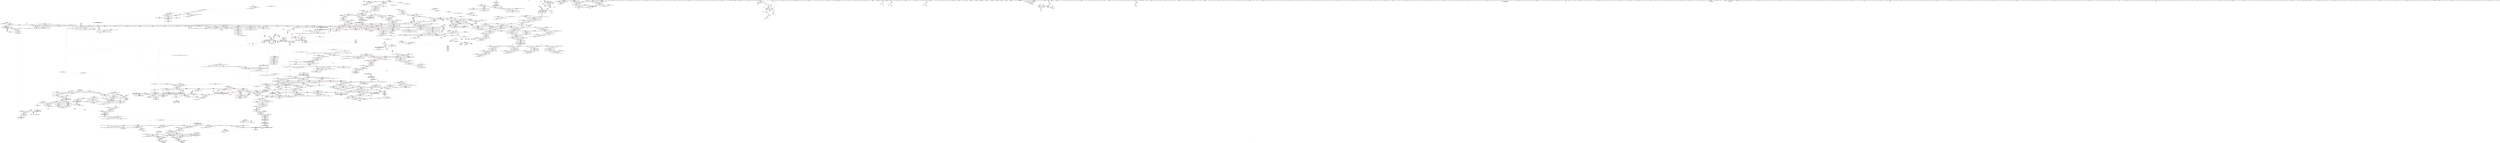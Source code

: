 digraph "SVFG" {
	label="SVFG";

	Node0x5586f85ef350 [shape=record,color=grey,label="{NodeID: 0\nNullPtr|{|<s54>175}}"];
	Node0x5586f85ef350 -> Node0x5586f8ba1ca0[style=solid];
	Node0x5586f85ef350 -> Node0x5586f8ba1da0[style=solid];
	Node0x5586f85ef350 -> Node0x5586f8ba1e70[style=solid];
	Node0x5586f85ef350 -> Node0x5586f8ba1f40[style=solid];
	Node0x5586f85ef350 -> Node0x5586f8ba2010[style=solid];
	Node0x5586f85ef350 -> Node0x5586f8ba20e0[style=solid];
	Node0x5586f85ef350 -> Node0x5586f8ba21b0[style=solid];
	Node0x5586f85ef350 -> Node0x5586f8ba2280[style=solid];
	Node0x5586f85ef350 -> Node0x5586f8ba2350[style=solid];
	Node0x5586f85ef350 -> Node0x5586f8ba2420[style=solid];
	Node0x5586f85ef350 -> Node0x5586f8ba24f0[style=solid];
	Node0x5586f85ef350 -> Node0x5586f8ba25c0[style=solid];
	Node0x5586f85ef350 -> Node0x5586f8ba2690[style=solid];
	Node0x5586f85ef350 -> Node0x5586f8ba2760[style=solid];
	Node0x5586f85ef350 -> Node0x5586f8ba2830[style=solid];
	Node0x5586f85ef350 -> Node0x5586f8ba2900[style=solid];
	Node0x5586f85ef350 -> Node0x5586f8ba29d0[style=solid];
	Node0x5586f85ef350 -> Node0x5586f8ba2aa0[style=solid];
	Node0x5586f85ef350 -> Node0x5586f8ba2b70[style=solid];
	Node0x5586f85ef350 -> Node0x5586f8ba2c40[style=solid];
	Node0x5586f85ef350 -> Node0x5586f8ba2d10[style=solid];
	Node0x5586f85ef350 -> Node0x5586f8ba2de0[style=solid];
	Node0x5586f85ef350 -> Node0x5586f8ba2eb0[style=solid];
	Node0x5586f85ef350 -> Node0x5586f8ba2f80[style=solid];
	Node0x5586f85ef350 -> Node0x5586f8ba3050[style=solid];
	Node0x5586f85ef350 -> Node0x5586f8ba3120[style=solid];
	Node0x5586f85ef350 -> Node0x5586f8ba31f0[style=solid];
	Node0x5586f85ef350 -> Node0x5586f8ba32c0[style=solid];
	Node0x5586f85ef350 -> Node0x5586f8ba3390[style=solid];
	Node0x5586f85ef350 -> Node0x5586f8ba3460[style=solid];
	Node0x5586f85ef350 -> Node0x5586f8ba3530[style=solid];
	Node0x5586f85ef350 -> Node0x5586f8ba3600[style=solid];
	Node0x5586f85ef350 -> Node0x5586f8b971c0[style=solid];
	Node0x5586f85ef350 -> Node0x5586f8b97290[style=solid];
	Node0x5586f85ef350 -> Node0x5586f8b97360[style=solid];
	Node0x5586f85ef350 -> Node0x5586f8b97430[style=solid];
	Node0x5586f85ef350 -> Node0x5586f8b97500[style=solid];
	Node0x5586f85ef350 -> Node0x5586f8b975d0[style=solid];
	Node0x5586f85ef350 -> Node0x5586f8bcf760[style=solid];
	Node0x5586f85ef350 -> Node0x5586f8bcfa60[style=solid];
	Node0x5586f85ef350 -> Node0x5586f8bd0110[style=solid];
	Node0x5586f85ef350 -> Node0x5586f8bd01e0[style=solid];
	Node0x5586f85ef350 -> Node0x5586f8bd2f60[style=solid];
	Node0x5586f85ef350 -> Node0x5586f8bd80a0[style=solid];
	Node0x5586f85ef350 -> Node0x5586f8c07090[style=solid];
	Node0x5586f85ef350 -> Node0x5586f8c07510[style=solid];
	Node0x5586f85ef350 -> Node0x5586f8c07810[style=solid];
	Node0x5586f85ef350 -> Node0x5586f8c07f90[style=solid];
	Node0x5586f85ef350 -> Node0x5586f8c08710[style=solid];
	Node0x5586f85ef350 -> Node0x5586f8c08d10[style=solid];
	Node0x5586f85ef350 -> Node0x5586f8c09010[style=solid];
	Node0x5586f85ef350 -> Node0x5586f8c09190[style=solid];
	Node0x5586f85ef350 -> Node0x5586f8c09490[style=solid];
	Node0x5586f85ef350 -> Node0x5586f8c09910[style=solid];
	Node0x5586f85ef350:s54 -> Node0x5586f8d018e0[style=solid,color=red];
	Node0x5586f8c4d5f0 [shape=record,color=black,label="{NodeID: 1882\nMR_145V_3 = PHI(MR_145V_4, MR_145V_2, )\npts\{1617 \}\n}"];
	Node0x5586f8c4d5f0 -> Node0x5586f8bcb400[style=dashed];
	Node0x5586f8c4d5f0 -> Node0x5586f8bd7e30[style=dashed];
	Node0x5586f8ba3c80 [shape=record,color=red,label="{NodeID: 775\n264\<--263\n\<--right\n_Z5solveP4node\n}"];
	Node0x5586f8ba3c80 -> Node0x5586f8c07510[style=solid];
	Node0x5586f8cf2ff0 [shape=record,color=black,label="{NodeID: 2657\n1688 = PHI(1312, )\n|{<s0>140}}"];
	Node0x5586f8cf2ff0:s0 -> Node0x5586f8cf8cd0[style=solid,color=red];
	Node0x5586f8b9a1e0 [shape=record,color=black,label="{NodeID: 443\n1045\<--1042\n\<--call\n_ZN9__gnu_cxx16__aligned_membufINSt7__cxx1112basic_stringIcSt11char_traitsIcESaIcEEEE6_M_ptrEv\n}"];
	Node0x5586f8b9a1e0 -> Node0x5586f8b9a2b0[style=solid];
	Node0x5586f8bd9eb0 [shape=record,color=blue,label="{NodeID: 1218\n1950\<--1949\n__t.addr\<--__t\n_ZSt7forwardIRPSt18_Rb_tree_node_baseEOT_RNSt16remove_referenceIS3_E4typeE\n}"];
	Node0x5586f8bd9eb0 -> Node0x5586f8bcd550[style=dashed];
	Node0x5586f8b8d6d0 [shape=record,color=green,label="{NodeID: 111\n650\<--651\nthis.addr\<--this.addr_field_insensitive\n_ZNSt3setINSt7__cxx1112basic_stringIcSt11char_traitsIcESaIcEEESt4lessIS5_ESaIS5_EE6insertEOS5_\n}"];
	Node0x5586f8b8d6d0 -> Node0x5586f8ba5d00[style=solid];
	Node0x5586f8b8d6d0 -> Node0x5586f8bd25a0[style=solid];
	Node0x5586f8ba96b0 [shape=record,color=red,label="{NodeID: 886\n1290\<--1289\n\<--coerce.dive\n_ZNSt8_Rb_treeINSt7__cxx1112basic_stringIcSt11char_traitsIcESaIcEEES5_St9_IdentityIS5_ESt4lessIS5_ESaIS5_EE3endEv\n}"];
	Node0x5586f8ba96b0 -> Node0x5586f8bab8d0[style=solid];
	Node0x5586f8cff770 [shape=record,color=black,label="{NodeID: 2768\n50 = PHI()\n}"];
	Node0x5586f8bb0120 [shape=record,color=purple,label="{NodeID: 554\n514\<--16\narrayidx20\<--all\nmain\n}"];
	Node0x5586f8bb0120 -> Node0x5586f8ba5b60[style=solid];
	Node0x5586f8b925b0 [shape=record,color=green,label="{NodeID: 222\n1357\<--1358\nthis.addr\<--this.addr_field_insensitive\n_ZNKSt9_IdentityINSt7__cxx1112basic_stringIcSt11char_traitsIcESaIcEEEEclERKS5_\n}"];
	Node0x5586f8b925b0 -> Node0x5586f8ba9d30[style=solid];
	Node0x5586f8b925b0 -> Node0x5586f8bd6430[style=solid];
	Node0x5586f8bce9a0 [shape=record,color=red,label="{NodeID: 997\n2151\<--2142\n\<--__p.addr\n_ZNSt16allocator_traitsISaISt13_Rb_tree_nodeINSt7__cxx1112basic_stringIcSt11char_traitsIcESaIcEEEEEE9constructIS6_JS6_EEEvRS8_PT_DpOT0_\n|{<s0>180}}"];
	Node0x5586f8bce9a0:s0 -> Node0x5586f8d05720[style=solid,color=red];
	Node0x5586f8bb5be0 [shape=record,color=purple,label="{NodeID: 665\n1350\<--1349\n_M_node\<--this1\n_ZNSt17_Rb_tree_iteratorINSt7__cxx1112basic_stringIcSt11char_traitsIcESaIcEEEEC2EPSt18_Rb_tree_node_base\n}"];
	Node0x5586f8bb5be0 -> Node0x5586f8bd6360[style=solid];
	Node0x5586f8ba0c40 [shape=record,color=green,label="{NodeID: 333\n2102\<--2103\n__n.addr\<--__n.addr_field_insensitive\n_ZN9__gnu_cxx13new_allocatorISt13_Rb_tree_nodeINSt7__cxx1112basic_stringIcSt11char_traitsIcESaIcEEEEE8allocateEmPKv\n}"];
	Node0x5586f8ba0c40 -> Node0x5586f8bce660[style=solid];
	Node0x5586f8ba0c40 -> Node0x5586f8bce730[style=solid];
	Node0x5586f8ba0c40 -> Node0x5586f8bdac80[style=solid];
	Node0x5586f8c74a40 [shape=record,color=yellow,style=double,label="{NodeID: 2215\n156V_1 = ENCHI(MR_156V_0)\npts\{16070000 16070001 \}\nFun[_ZNSt8_Rb_treeINSt7__cxx1112basic_stringIcSt11char_traitsIcESaIcEEES5_St9_IdentityIS5_ESt4lessIS5_ESaIS5_EE24_M_get_insert_unique_posERKS5_]|{<s0>137|<s1>137|<s2>141|<s3>141|<s4>142|<s5>142}}"];
	Node0x5586f8c74a40:s0 -> Node0x5586f8bd9690[style=dashed,color=red];
	Node0x5586f8c74a40:s1 -> Node0x5586f8bd9760[style=dashed,color=red];
	Node0x5586f8c74a40:s2 -> Node0x5586f8bd9690[style=dashed,color=red];
	Node0x5586f8c74a40:s3 -> Node0x5586f8bd9760[style=dashed,color=red];
	Node0x5586f8c74a40:s4 -> Node0x5586f8bd9c40[style=dashed,color=red];
	Node0x5586f8c74a40:s5 -> Node0x5586f8bd9d10[style=dashed,color=red];
	Node0x5586f8bd4550 [shape=record,color=blue,label="{NodeID: 1108\n1038\<--1037\nthis.addr\<--this\n_ZN9__gnu_cxx16__aligned_membufINSt7__cxx1112basic_stringIcSt11char_traitsIcESaIcEEEE6_M_ptrEv\n}"];
	Node0x5586f8bd4550 -> Node0x5586f8ba7cb0[style=dashed];
	Node0x5586f85ef3e0 [shape=record,color=green,label="{NodeID: 1\n5\<--1\n\<--dummyObj\nCan only get source location for instruction, argument, global var or function.}"];
	Node0x5586f8ba3d50 [shape=record,color=red,label="{NodeID: 776\n271\<--270\n\<--prob\n_Z5solveP4node\n}"];
	Node0x5586f8ba3d50 -> Node0x5586f8c05890[style=solid];
	Node0x5586f8cf3190 [shape=record,color=black,label="{NodeID: 2658\n1690 = PHI(1292, )\n}"];
	Node0x5586f8b9a2b0 [shape=record,color=black,label="{NodeID: 444\n1036\<--1045\n_ZN9__gnu_cxx16__aligned_membufINSt7__cxx1112basic_stringIcSt11char_traitsIcESaIcEEEE6_M_ptrEv_ret\<--\n_ZN9__gnu_cxx16__aligned_membufINSt7__cxx1112basic_stringIcSt11char_traitsIcESaIcEEEE6_M_ptrEv\n|{<s0>80}}"];
	Node0x5586f8b9a2b0:s0 -> Node0x5586f8cf4790[style=solid,color=blue];
	Node0x5586f8bd9f80 [shape=record,color=blue,label="{NodeID: 1219\n1960\<--1958\nthis.addr\<--this\n_ZNKSt8_Rb_treeINSt7__cxx1112basic_stringIcSt11char_traitsIcESaIcEEES5_St9_IdentityIS5_ESt4lessIS5_ESaIS5_EE11_Alloc_nodeclIS5_EEPSt13_Rb_tree_nodeIS5_EOT_\n}"];
	Node0x5586f8bd9f80 -> Node0x5586f8bcd620[style=dashed];
	Node0x5586f8b8d7a0 [shape=record,color=green,label="{NodeID: 112\n652\<--653\n__x.addr\<--__x.addr_field_insensitive\n_ZNSt3setINSt7__cxx1112basic_stringIcSt11char_traitsIcESaIcEEESt4lessIS5_ESaIS5_EE6insertEOS5_\n}"];
	Node0x5586f8b8d7a0 -> Node0x5586f8ba5dd0[style=solid];
	Node0x5586f8b8d7a0 -> Node0x5586f8bd2670[style=solid];
	Node0x5586f8ba9780 [shape=record,color=red,label="{NodeID: 887\n1305\<--1296\nthis1\<--this.addr\n_ZNKSt4lessINSt7__cxx1112basic_stringIcSt11char_traitsIcESaIcEEEEclERKS5_S8_\n}"];
	Node0x5586f8cff870 [shape=record,color=black,label="{NodeID: 2769\n115 = PHI()\n}"];
	Node0x5586f8bb01f0 [shape=record,color=purple,label="{NodeID: 555\n529\<--16\n\<--all\nmain\n}"];
	Node0x5586f8b92680 [shape=record,color=green,label="{NodeID: 223\n1359\<--1360\n__x.addr\<--__x.addr_field_insensitive\n_ZNKSt9_IdentityINSt7__cxx1112basic_stringIcSt11char_traitsIcESaIcEEEEclERKS5_\n}"];
	Node0x5586f8b92680 -> Node0x5586f8ba9e00[style=solid];
	Node0x5586f8b92680 -> Node0x5586f8bd6500[style=solid];
	Node0x5586f8bcea70 [shape=record,color=red,label="{NodeID: 998\n2152\<--2144\n\<--__args.addr\n_ZNSt16allocator_traitsISaISt13_Rb_tree_nodeINSt7__cxx1112basic_stringIcSt11char_traitsIcESaIcEEEEEE9constructIS6_JS6_EEEvRS8_PT_DpOT0_\n|{<s0>179}}"];
	Node0x5586f8bcea70:s0 -> Node0x5586f8cf9c70[style=solid,color=red];
	Node0x5586f8bb5cb0 [shape=record,color=purple,label="{NodeID: 666\n1382\<--1381\n_M_storage\<--this1\n_ZNKSt13_Rb_tree_nodeINSt7__cxx1112basic_stringIcSt11char_traitsIcESaIcEEEE9_M_valptrEv\n|{<s0>107}}"];
	Node0x5586f8bb5cb0:s0 -> Node0x5586f8ce0e80[style=solid,color=red];
	Node0x5586f8ba0d10 [shape=record,color=green,label="{NodeID: 334\n2104\<--2105\n.addr\<--.addr_field_insensitive\n_ZN9__gnu_cxx13new_allocatorISt13_Rb_tree_nodeINSt7__cxx1112basic_stringIcSt11char_traitsIcESaIcEEEEE8allocateEmPKv\n}"];
	Node0x5586f8ba0d10 -> Node0x5586f8bdad50[style=solid];
	Node0x5586f8bd4620 [shape=record,color=blue,label="{NodeID: 1109\n1049\<--1048\nthis.addr\<--this\n_ZN9__gnu_cxx16__aligned_membufINSt7__cxx1112basic_stringIcSt11char_traitsIcESaIcEEEE7_M_addrEv\n}"];
	Node0x5586f8bd4620 -> Node0x5586f8ba7d80[style=dashed];
	Node0x5586f8b89a80 [shape=record,color=green,label="{NodeID: 2\n22\<--1\n__dso_handle\<--dummyObj\nGlob }"];
	Node0x5586f8c4df90 [shape=record,color=black,label="{NodeID: 1884\nMR_373V_3 = PHI(MR_373V_4, MR_373V_2, )\npts\{11190000 \}\n}"];
	Node0x5586f8c4df90 -> Node0x5586f8ba8740[style=dashed];
	Node0x5586f8ba3e20 [shape=record,color=red,label="{NodeID: 777\n293\<--292\n\<--left6\n_Z5solveP4node\n}"];
	Node0x5586f8ba3e20 -> Node0x5586f8bd0930[style=solid];
	Node0x5586f8cf32a0 [shape=record,color=black,label="{NodeID: 2659\n797 = PHI()\n}"];
	Node0x5586f8b9a380 [shape=record,color=black,label="{NodeID: 445\n1054\<--1053\n\<--_M_storage\n_ZN9__gnu_cxx16__aligned_membufINSt7__cxx1112basic_stringIcSt11char_traitsIcESaIcEEEE7_M_addrEv\n}"];
	Node0x5586f8b9a380 -> Node0x5586f8b9a450[style=solid];
	Node0x5586f8bda050 [shape=record,color=blue,label="{NodeID: 1220\n1962\<--1959\n__arg.addr\<--__arg\n_ZNKSt8_Rb_treeINSt7__cxx1112basic_stringIcSt11char_traitsIcESaIcEEES5_St9_IdentityIS5_ESt4lessIS5_ESaIS5_EE11_Alloc_nodeclIS5_EEPSt13_Rb_tree_nodeIS5_EOT_\n}"];
	Node0x5586f8bda050 -> Node0x5586f8bcd6f0[style=dashed];
	Node0x5586f8b92b90 [shape=record,color=green,label="{NodeID: 113\n654\<--655\n__p\<--__p_field_insensitive\n_ZNSt3setINSt7__cxx1112basic_stringIcSt11char_traitsIcESaIcEEESt4lessIS5_ESaIS5_EE6insertEOS5_\n}"];
	Node0x5586f8b92b90 -> Node0x5586f8b99000[style=solid];
	Node0x5586f8b92b90 -> Node0x5586f8bb3000[style=solid];
	Node0x5586f8b92b90 -> Node0x5586f8bb30d0[style=solid];
	Node0x5586f8c650e0 [shape=record,color=yellow,style=double,label="{NodeID: 1995\n385V_1 = ENCHI(MR_385V_0)\npts\{3200000 6550000 \}\nFun[_ZNSt23_Rb_tree_const_iteratorINSt7__cxx1112basic_stringIcSt11char_traitsIcESaIcEEEEC2ERKSt17_Rb_tree_iteratorIS5_E]}"];
	Node0x5586f8c650e0 -> Node0x5586f8ba89b0[style=dashed];
	Node0x5586f8ba9850 [shape=record,color=red,label="{NodeID: 888\n1306\<--1298\n\<--__x.addr\n_ZNKSt4lessINSt7__cxx1112basic_stringIcSt11char_traitsIcESaIcEEEEclERKS5_S8_\n|{<s0>101}}"];
	Node0x5586f8ba9850:s0 -> Node0x5586f8d039b0[style=solid,color=red];
	Node0x5586f8cff970 [shape=record,color=black,label="{NodeID: 2770\n1308 = PHI(1407, )\n}"];
	Node0x5586f8cff970 -> Node0x5586f8bab9a0[style=solid];
	Node0x5586f8bb02c0 [shape=record,color=purple,label="{NodeID: 556\n2221\<--16\noffset_0\<--all\n}"];
	Node0x5586f8bb02c0 -> Node0x5586f8bd1be0[style=solid];
	Node0x5586f8c83250 [shape=record,color=yellow,style=double,label="{NodeID: 2438\nRETMU(2V_2)\npts\{210000 210001 210002 210003 210004 \}\nFun[_GLOBAL__sub_I_yuhch123_0_1.cpp]}"];
	Node0x5586f8b92750 [shape=record,color=green,label="{NodeID: 224\n1368\<--1369\n__x.addr\<--__x.addr_field_insensitive\n_ZNSt8_Rb_treeINSt7__cxx1112basic_stringIcSt11char_traitsIcESaIcEEES5_St9_IdentityIS5_ESt4lessIS5_ESaIS5_EE8_S_valueEPKSt13_Rb_tree_nodeIS5_E\n}"];
	Node0x5586f8b92750 -> Node0x5586f8ba9ed0[style=solid];
	Node0x5586f8b92750 -> Node0x5586f8bd65d0[style=solid];
	Node0x5586f8bceb40 [shape=record,color=red,label="{NodeID: 999\n2173\<--2164\nthis1\<--this.addr\n_ZN9__gnu_cxx13new_allocatorISt13_Rb_tree_nodeINSt7__cxx1112basic_stringIcSt11char_traitsIcESaIcEEEEE9constructIS7_JS7_EEEvPT_DpOT0_\n}"];
	Node0x5586f8bb5d80 [shape=record,color=purple,label="{NodeID: 667\n1404\<--1403\n_M_storage\<--this1\n_ZNK9__gnu_cxx16__aligned_membufINSt7__cxx1112basic_stringIcSt11char_traitsIcESaIcEEEE7_M_addrEv\n}"];
	Node0x5586f8bb5d80 -> Node0x5586f8bac020[style=solid];
	Node0x5586f8ba0de0 [shape=record,color=green,label="{NodeID: 335\n2112\<--2113\n_ZNK9__gnu_cxx13new_allocatorISt13_Rb_tree_nodeINSt7__cxx1112basic_stringIcSt11char_traitsIcESaIcEEEEE8max_sizeEv\<--_ZNK9__gnu_cxx13new_allocatorISt13_Rb_tree_nodeINSt7__cxx1112basic_stringIcSt11char_traitsIcESaIcEEEEE8max_sizeEv_field_insensitive\n}"];
	Node0x5586f8bd46f0 [shape=record,color=blue,label="{NodeID: 1110\n1060\<--1057\n__a.addr\<--__a\n_ZNSt16allocator_traitsISaISt13_Rb_tree_nodeINSt7__cxx1112basic_stringIcSt11char_traitsIcESaIcEEEEEE10deallocateERS8_PS7_m\n}"];
	Node0x5586f8bd46f0 -> Node0x5586f8ba7e50[style=dashed];
	Node0x5586f8b89dc0 [shape=record,color=green,label="{NodeID: 3\n23\<--1\n.str\<--dummyObj\nGlob }"];
	Node0x5586f8ba3ef0 [shape=record,color=red,label="{NodeID: 778\n298\<--297\n\<--right7\n_Z5solveP4node\n}"];
	Node0x5586f8ba3ef0 -> Node0x5586f8bd0a00[style=solid];
	Node0x5586f8cf3370 [shape=record,color=black,label="{NodeID: 2660\n817 = PHI(875, )\n|{<s0>61}}"];
	Node0x5586f8cf3370:s0 -> Node0x5586f8d05340[style=solid,color=red];
	Node0x5586f8b9a450 [shape=record,color=black,label="{NodeID: 446\n1047\<--1054\n_ZN9__gnu_cxx16__aligned_membufINSt7__cxx1112basic_stringIcSt11char_traitsIcESaIcEEEE7_M_addrEv_ret\<--\n_ZN9__gnu_cxx16__aligned_membufINSt7__cxx1112basic_stringIcSt11char_traitsIcESaIcEEEE7_M_addrEv\n|{<s0>82}}"];
	Node0x5586f8b9a450:s0 -> Node0x5586f8cf48d0[style=solid,color=blue];
	Node0x5586f8bda120 [shape=record,color=blue,label="{NodeID: 1221\n1983\<--1981\nthis.addr\<--this\n_ZNSt8_Rb_treeINSt7__cxx1112basic_stringIcSt11char_traitsIcESaIcEEES5_St9_IdentityIS5_ESt4lessIS5_ESaIS5_EE14_M_create_nodeIJS5_EEEPSt13_Rb_tree_nodeIS5_EDpOT_\n}"];
	Node0x5586f8bda120 -> Node0x5586f8bcd890[style=dashed];
	Node0x5586f8b92c60 [shape=record,color=green,label="{NodeID: 114\n662\<--663\n_ZSt4moveIRNSt7__cxx1112basic_stringIcSt11char_traitsIcESaIcEEEEONSt16remove_referenceIT_E4typeEOS8_\<--_ZSt4moveIRNSt7__cxx1112basic_stringIcSt11char_traitsIcESaIcEEEEONSt16remove_referenceIT_E4typeEOS8__field_insensitive\n}"];
	Node0x5586f8ba9920 [shape=record,color=red,label="{NodeID: 889\n1307\<--1300\n\<--__y.addr\n_ZNKSt4lessINSt7__cxx1112basic_stringIcSt11char_traitsIcESaIcEEEEclERKS5_S8_\n|{<s0>101}}"];
	Node0x5586f8ba9920:s0 -> Node0x5586f8d03ac0[style=solid,color=red];
	Node0x5586f8cffba0 [shape=record,color=black,label="{NodeID: 2771\n1320 = PHI(1430, )\n|{<s0>103}}"];
	Node0x5586f8cffba0:s0 -> Node0x5586f8d022f0[style=solid,color=red];
	Node0x5586f8bb0390 [shape=record,color=purple,label="{NodeID: 557\n49\<--19\n\<--_Z3cntB5cxx11\n__cxx_global_var_init\n}"];
	Node0x5586f8b92820 [shape=record,color=green,label="{NodeID: 225\n1373\<--1374\n_ZNKSt13_Rb_tree_nodeINSt7__cxx1112basic_stringIcSt11char_traitsIcESaIcEEEE9_M_valptrEv\<--_ZNKSt13_Rb_tree_nodeINSt7__cxx1112basic_stringIcSt11char_traitsIcESaIcEEEE9_M_valptrEv_field_insensitive\n}"];
	Node0x5586f8bcec10 [shape=record,color=red,label="{NodeID: 1000\n2174\<--2166\n\<--__p.addr\n_ZN9__gnu_cxx13new_allocatorISt13_Rb_tree_nodeINSt7__cxx1112basic_stringIcSt11char_traitsIcESaIcEEEEE9constructIS7_JS7_EEEvPT_DpOT0_\n}"];
	Node0x5586f8bcec10 -> Node0x5586f8baf420[style=solid];
	Node0x5586f8bb5e50 [shape=record,color=purple,label="{NodeID: 668\n1455\<--1441\ncoerce.dive\<--retval\n_ZNKSt8_Rb_treeINSt7__cxx1112basic_stringIcSt11char_traitsIcESaIcEEES5_St9_IdentityIS5_ESt4lessIS5_ESaIS5_EE3endEv\n}"];
	Node0x5586f8bb5e50 -> Node0x5586f8baa550[style=solid];
	Node0x5586f8ba0ee0 [shape=record,color=green,label="{NodeID: 336\n2117\<--2118\n_ZSt17__throw_bad_allocv\<--_ZSt17__throw_bad_allocv_field_insensitive\n}"];
	Node0x5586f8bd47c0 [shape=record,color=blue,label="{NodeID: 1111\n1062\<--1058\n__p.addr\<--__p\n_ZNSt16allocator_traitsISaISt13_Rb_tree_nodeINSt7__cxx1112basic_stringIcSt11char_traitsIcESaIcEEEEEE10deallocateERS8_PS7_m\n}"];
	Node0x5586f8bd47c0 -> Node0x5586f8ba7f20[style=dashed];
	Node0x5586f8b89e80 [shape=record,color=green,label="{NodeID: 4\n25\<--1\n.str.1\<--dummyObj\nGlob }"];
	Node0x5586f8ba3fc0 [shape=record,color=red,label="{NodeID: 779\n304\<--303\n\<--prob8\n_Z5solveP4node\n}"];
	Node0x5586f8ba3fc0 -> Node0x5586f8c05d10[style=solid];
	Node0x5586f8cf3510 [shape=record,color=black,label="{NodeID: 2661\n2038 = PHI(1012, )\n|{<s0>169}}"];
	Node0x5586f8cf3510:s0 -> Node0x5586f8cf9610[style=solid,color=red];
	Node0x5586f8b9a520 [shape=record,color=black,label="{NodeID: 447\n1070\<--1069\n\<--\n_ZNSt16allocator_traitsISaISt13_Rb_tree_nodeINSt7__cxx1112basic_stringIcSt11char_traitsIcESaIcEEEEEE10deallocateERS8_PS7_m\n|{<s0>83}}"];
	Node0x5586f8b9a520:s0 -> Node0x5586f8d028b0[style=solid,color=red];
	Node0x5586f8bda1f0 [shape=record,color=blue,label="{NodeID: 1222\n1985\<--1982\n__args.addr\<--__args\n_ZNSt8_Rb_treeINSt7__cxx1112basic_stringIcSt11char_traitsIcESaIcEEES5_St9_IdentityIS5_ESt4lessIS5_ESaIS5_EE14_M_create_nodeIJS5_EEEPSt13_Rb_tree_nodeIS5_EDpOT_\n}"];
	Node0x5586f8bda1f0 -> Node0x5586f8bcd960[style=dashed];
	Node0x5586f8b92d30 [shape=record,color=green,label="{NodeID: 115\n665\<--666\n_ZNSt8_Rb_treeINSt7__cxx1112basic_stringIcSt11char_traitsIcESaIcEEES5_St9_IdentityIS5_ESt4lessIS5_ESaIS5_EE16_M_insert_uniqueIS5_EESt4pairISt17_Rb_tree_iteratorIS5_EbEOT_\<--_ZNSt8_Rb_treeINSt7__cxx1112basic_stringIcSt11char_traitsIcESaIcEEES5_St9_IdentityIS5_ESt4lessIS5_ESaIS5_EE16_M_insert_uniqueIS5_EESt4pairISt17_Rb_tree_iteratorIS5_EbEOT__field_insensitive\n}"];
	Node0x5586f8ba99f0 [shape=record,color=red,label="{NodeID: 890\n1319\<--1314\n\<--__x.addr\n_ZNSt8_Rb_treeINSt7__cxx1112basic_stringIcSt11char_traitsIcESaIcEEES5_St9_IdentityIS5_ESt4lessIS5_ESaIS5_EE6_S_keyEPKSt18_Rb_tree_node_base\n|{<s0>102}}"];
	Node0x5586f8ba99f0:s0 -> Node0x5586f8d060c0[style=solid,color=red];
	Node0x5586f8cffce0 [shape=record,color=black,label="{NodeID: 2772\n1323 = PHI(1354, )\n}"];
	Node0x5586f8cffce0 -> Node0x5586f8baba70[style=solid];
	Node0x5586f8bb0460 [shape=record,color=purple,label="{NodeID: 558\n114\<--23\n\<--.str\n_Z3getRP4node\n}"];
	Node0x5586f8b92920 [shape=record,color=green,label="{NodeID: 226\n1378\<--1379\nthis.addr\<--this.addr_field_insensitive\n_ZNKSt13_Rb_tree_nodeINSt7__cxx1112basic_stringIcSt11char_traitsIcESaIcEEEE9_M_valptrEv\n}"];
	Node0x5586f8b92920 -> Node0x5586f8ba9fa0[style=solid];
	Node0x5586f8b92920 -> Node0x5586f8bd66a0[style=solid];
	Node0x5586f8bcece0 [shape=record,color=red,label="{NodeID: 1001\n2177\<--2168\n\<--__args.addr\n_ZN9__gnu_cxx13new_allocatorISt13_Rb_tree_nodeINSt7__cxx1112basic_stringIcSt11char_traitsIcESaIcEEEEE9constructIS7_JS7_EEEvPT_DpOT0_\n|{<s0>181}}"];
	Node0x5586f8bcece0:s0 -> Node0x5586f8cf9c70[style=solid,color=red];
	Node0x5586f8bb5f20 [shape=record,color=purple,label="{NodeID: 669\n1447\<--1446\n_M_impl\<--this1\n_ZNKSt8_Rb_treeINSt7__cxx1112basic_stringIcSt11char_traitsIcESaIcEEES5_St9_IdentityIS5_ESt4lessIS5_ESaIS5_EE3endEv\n}"];
	Node0x5586f8bb5f20 -> Node0x5586f8bac430[style=solid];
	Node0x5586f8ba0fe0 [shape=record,color=green,label="{NodeID: 337\n2123\<--2124\ncall2\<--call2_field_insensitive\n_ZN9__gnu_cxx13new_allocatorISt13_Rb_tree_nodeINSt7__cxx1112basic_stringIcSt11char_traitsIcESaIcEEEEE8allocateEmPKv\n}"];
	Node0x5586f8ba0fe0 -> Node0x5586f8baf0e0[style=solid];
	Node0x5586f8bd4890 [shape=record,color=blue,label="{NodeID: 1112\n1064\<--1059\n__n.addr\<--__n\n_ZNSt16allocator_traitsISaISt13_Rb_tree_nodeINSt7__cxx1112basic_stringIcSt11char_traitsIcESaIcEEEEEE10deallocateERS8_PS7_m\n}"];
	Node0x5586f8bd4890 -> Node0x5586f8ba7ff0[style=dashed];
	Node0x5586f8b89f40 [shape=record,color=green,label="{NodeID: 5\n27\<--1\n.str.2\<--dummyObj\nGlob }"];
	Node0x5586f8ba4090 [shape=record,color=red,label="{NodeID: 780\n323\<--315\nthis1\<--this.addr\n_ZNSt3setINSt7__cxx1112basic_stringIcSt11char_traitsIcESaIcEEESt4lessIS5_ESaIS5_EE4findERKS5_\n}"];
	Node0x5586f8ba4090 -> Node0x5586f8bb2090[style=solid];
	Node0x5586f8cf3650 [shape=record,color=black,label="{NodeID: 2662\n2040 = PHI(1812, )\n|{<s0>169}}"];
	Node0x5586f8cf3650:s0 -> Node0x5586f8cf9720[style=solid,color=red];
	Node0x5586f8b9a5f0 [shape=record,color=black,label="{NodeID: 448\n1092\<--1091\n\<--\n_ZN9__gnu_cxx13new_allocatorISt13_Rb_tree_nodeINSt7__cxx1112basic_stringIcSt11char_traitsIcESaIcEEEEE10deallocateEPS8_m\n}"];
	Node0x5586f8bda2c0 [shape=record,color=blue,label="{NodeID: 1223\n1987\<--1992\n__tmp\<--call\n_ZNSt8_Rb_treeINSt7__cxx1112basic_stringIcSt11char_traitsIcESaIcEEES5_St9_IdentityIS5_ESt4lessIS5_ESaIS5_EE14_M_create_nodeIJS5_EEEPSt13_Rb_tree_nodeIS5_EDpOT_\n}"];
	Node0x5586f8bda2c0 -> Node0x5586f8bcda30[style=dashed];
	Node0x5586f8bda2c0 -> Node0x5586f8bcdb00[style=dashed];
	Node0x5586f8b92e30 [shape=record,color=green,label="{NodeID: 116\n677\<--678\n_ZNSt4pairISt23_Rb_tree_const_iteratorINSt7__cxx1112basic_stringIcSt11char_traitsIcESaIcEEEEbEC2IRSt17_Rb_tree_iteratorIS6_ERbLb1EEEOT_OT0_\<--_ZNSt4pairISt23_Rb_tree_const_iteratorINSt7__cxx1112basic_stringIcSt11char_traitsIcESaIcEEEEbEC2IRSt17_Rb_tree_iteratorIS6_ERbLb1EEEOT_OT0__field_insensitive\n}"];
	Node0x5586f8ba9ac0 [shape=record,color=red,label="{NodeID: 891\n1334\<--1329\n\<--__x.addr\n_ZNSt8_Rb_treeINSt7__cxx1112basic_stringIcSt11char_traitsIcESaIcEEES5_St9_IdentityIS5_ESt4lessIS5_ESaIS5_EE6_S_keyEPKSt13_Rb_tree_nodeIS5_E\n|{<s0>104}}"];
	Node0x5586f8ba9ac0:s0 -> Node0x5586f8d04bd0[style=solid,color=red];
	Node0x5586f8cffe20 [shape=record,color=black,label="{NodeID: 2773\n1959 = PHI(1780, )\n1st arg _ZNKSt8_Rb_treeINSt7__cxx1112basic_stringIcSt11char_traitsIcESaIcEEES5_St9_IdentityIS5_ESt4lessIS5_ESaIS5_EE11_Alloc_nodeclIS5_EEPSt13_Rb_tree_nodeIS5_EOT_ }"];
	Node0x5586f8cffe20 -> Node0x5586f8bda050[style=solid];
	Node0x5586f8bb0530 [shape=record,color=purple,label="{NodeID: 559\n176\<--25\n\<--.str.1\n_Z3getRP4node\n}"];
	Node0x5586f8b929f0 [shape=record,color=green,label="{NodeID: 227\n1384\<--1385\n_ZNK9__gnu_cxx16__aligned_membufINSt7__cxx1112basic_stringIcSt11char_traitsIcESaIcEEEE6_M_ptrEv\<--_ZNK9__gnu_cxx16__aligned_membufINSt7__cxx1112basic_stringIcSt11char_traitsIcESaIcEEEE6_M_ptrEv_field_insensitive\n}"];
	Node0x5586f8c6e5a0 [shape=record,color=yellow,style=double,label="{NodeID: 2109\n403V_1 = ENCHI(MR_403V_0)\npts\{11250000 16190000 \}\nFun[_ZNKSt17_Rb_tree_iteratorINSt7__cxx1112basic_stringIcSt11char_traitsIcESaIcEEEEeqERKS6_]}"];
	Node0x5586f8c6e5a0 -> Node0x5586f8ba9440[style=dashed];
	Node0x5586f8bcedb0 [shape=record,color=red,label="{NodeID: 1002\n2191\<--2188\n\<--__t.addr\n_ZSt7forwardISt17_Rb_tree_iteratorINSt7__cxx1112basic_stringIcSt11char_traitsIcESaIcEEEEEOT_RNSt16remove_referenceIS8_E4typeE\n}"];
	Node0x5586f8bcedb0 -> Node0x5586f8baf5c0[style=solid];
	Node0x5586f8bb5ff0 [shape=record,color=purple,label="{NodeID: 670\n1449\<--1448\nadd.ptr\<--\n_ZNKSt8_Rb_treeINSt7__cxx1112basic_stringIcSt11char_traitsIcESaIcEEES5_St9_IdentityIS5_ESt4lessIS5_ESaIS5_EE3endEv\n}"];
	Node0x5586f8bb5ff0 -> Node0x5586f8bac500[style=solid];
	Node0x5586f8ba10b0 [shape=record,color=green,label="{NodeID: 338\n2129\<--2130\nthis.addr\<--this.addr_field_insensitive\n_ZNK9__gnu_cxx13new_allocatorISt13_Rb_tree_nodeINSt7__cxx1112basic_stringIcSt11char_traitsIcESaIcEEEEE8max_sizeEv\n}"];
	Node0x5586f8ba10b0 -> Node0x5586f8bce800[style=solid];
	Node0x5586f8ba10b0 -> Node0x5586f8bdae20[style=solid];
	Node0x5586f8bd4960 [shape=record,color=blue,label="{NodeID: 1113\n1081\<--1078\nthis.addr\<--this\n_ZN9__gnu_cxx13new_allocatorISt13_Rb_tree_nodeINSt7__cxx1112basic_stringIcSt11char_traitsIcESaIcEEEEE10deallocateEPS8_m\n}"];
	Node0x5586f8bd4960 -> Node0x5586f8ba80c0[style=dashed];
	Node0x5586f8b8a7b0 [shape=record,color=green,label="{NodeID: 6\n29\<--1\nstdin\<--dummyObj\nGlob }"];
	Node0x5586f8c4f390 [shape=record,color=black,label="{NodeID: 1888\nMR_389V_3 = PHI(MR_389V_5, MR_389V_2, )\npts\{1201 \}\n}"];
	Node0x5586f8c4f390 -> Node0x5586f8ba8b50[style=dashed];
	Node0x5586f8c4f390 -> Node0x5586f8ba8c20[style=dashed];
	Node0x5586f8c4f390 -> Node0x5586f8ba8cf0[style=dashed];
	Node0x5586f8c4f390 -> Node0x5586f8ba8dc0[style=dashed];
	Node0x5586f8c4f390 -> Node0x5586f8ba8e90[style=dashed];
	Node0x5586f8c4f390 -> Node0x5586f8bd58d0[style=dashed];
	Node0x5586f8c4f390 -> Node0x5586f8bd59a0[style=dashed];
	Node0x5586f8ba4160 [shape=record,color=red,label="{NodeID: 781\n325\<--317\n\<--__x.addr\n_ZNSt3setINSt7__cxx1112basic_stringIcSt11char_traitsIcESaIcEEESt4lessIS5_ESaIS5_EE4findERKS5_\n|{<s0>17}}"];
	Node0x5586f8ba4160:s0 -> Node0x5586f8cf9260[style=solid,color=red];
	Node0x5586f8cf3790 [shape=record,color=black,label="{NodeID: 2663\n2052 = PHI()\n}"];
	Node0x5586f8b9a6c0 [shape=record,color=black,label="{NodeID: 449\n1101\<--1100\n\<--this1\n_ZNSaISt13_Rb_tree_nodeINSt7__cxx1112basic_stringIcSt11char_traitsIcESaIcEEEEED2Ev\n|{<s0>85}}"];
	Node0x5586f8b9a6c0:s0 -> Node0x5586f8d04ac0[style=solid,color=red];
	Node0x5586f8bda390 [shape=record,color=blue,label="{NodeID: 1224\n2006\<--2005\nthis.addr\<--this\n_ZNSt8_Rb_treeINSt7__cxx1112basic_stringIcSt11char_traitsIcESaIcEEES5_St9_IdentityIS5_ESt4lessIS5_ESaIS5_EE11_M_get_nodeEv\n}"];
	Node0x5586f8bda390 -> Node0x5586f8bcdbd0[style=dashed];
	Node0x5586f8b92f30 [shape=record,color=green,label="{NodeID: 117\n688\<--689\n__gxx_personality_v0\<--__gxx_personality_v0_field_insensitive\n}"];
	Node0x5586f8ba9b90 [shape=record,color=red,label="{NodeID: 892\n1349\<--1343\nthis1\<--this.addr\n_ZNSt17_Rb_tree_iteratorINSt7__cxx1112basic_stringIcSt11char_traitsIcESaIcEEEEC2EPSt18_Rb_tree_node_base\n}"];
	Node0x5586f8ba9b90 -> Node0x5586f8bb5be0[style=solid];
	Node0x5586f8cfff60 [shape=record,color=black,label="{NodeID: 2774\n967 = PHI(930, 2032, )\n0th arg _ZNSt8_Rb_treeINSt7__cxx1112basic_stringIcSt11char_traitsIcESaIcEEES5_St9_IdentityIS5_ESt4lessIS5_ESaIS5_EE11_M_put_nodeEPSt13_Rb_tree_nodeIS5_E }"];
	Node0x5586f8cfff60 -> Node0x5586f8bd3ed0[style=solid];
	Node0x5586f8bb0600 [shape=record,color=purple,label="{NodeID: 560\n447\<--27\n\<--.str.2\nmain\n}"];
	Node0x5586f8b92af0 [shape=record,color=green,label="{NodeID: 228\n1389\<--1390\nthis.addr\<--this.addr_field_insensitive\n_ZNK9__gnu_cxx16__aligned_membufINSt7__cxx1112basic_stringIcSt11char_traitsIcESaIcEEEE6_M_ptrEv\n}"];
	Node0x5586f8b92af0 -> Node0x5586f8baa070[style=solid];
	Node0x5586f8b92af0 -> Node0x5586f8bd6770[style=solid];
	Node0x5586f8c6e650 [shape=record,color=yellow,style=double,label="{NodeID: 2110\n405V_1 = ENCHI(MR_405V_0)\npts\{11270000 16210000 \}\nFun[_ZNKSt17_Rb_tree_iteratorINSt7__cxx1112basic_stringIcSt11char_traitsIcESaIcEEEEeqERKS6_]}"];
	Node0x5586f8c6e650 -> Node0x5586f8ba9510[style=dashed];
	Node0x5586f8bcee80 [shape=record,color=red,label="{NodeID: 1003\n2198\<--2195\n\<--__t.addr\n_ZSt7forwardIbEOT_RNSt16remove_referenceIS0_E4typeE\n}"];
	Node0x5586f8bcee80 -> Node0x5586f8baf690[style=solid];
	Node0x5586f8bb60c0 [shape=record,color=purple,label="{NodeID: 671\n1451\<--1450\n_M_header\<--\n_ZNKSt8_Rb_treeINSt7__cxx1112basic_stringIcSt11char_traitsIcESaIcEEES5_St9_IdentityIS5_ESt4lessIS5_ESaIS5_EE3endEv\n|{<s0>112}}"];
	Node0x5586f8bb60c0:s0 -> Node0x5586f8d06b40[style=solid,color=red];
	Node0x5586f8ba1180 [shape=record,color=green,label="{NodeID: 339\n2140\<--2141\n__a.addr\<--__a.addr_field_insensitive\n_ZNSt16allocator_traitsISaISt13_Rb_tree_nodeINSt7__cxx1112basic_stringIcSt11char_traitsIcESaIcEEEEEE9constructIS6_JS6_EEEvRS8_PT_DpOT0_\n}"];
	Node0x5586f8ba1180 -> Node0x5586f8bce8d0[style=solid];
	Node0x5586f8ba1180 -> Node0x5586f8bdaef0[style=solid];
	Node0x5586f8bd4a30 [shape=record,color=blue,label="{NodeID: 1114\n1083\<--1079\n__p.addr\<--__p\n_ZN9__gnu_cxx13new_allocatorISt13_Rb_tree_nodeINSt7__cxx1112basic_stringIcSt11char_traitsIcESaIcEEEEE10deallocateEPS8_m\n}"];
	Node0x5586f8bd4a30 -> Node0x5586f8ba8190[style=dashed];
	Node0x5586f8b8a840 [shape=record,color=green,label="{NodeID: 7\n30\<--1\n.str.3\<--dummyObj\nGlob }"];
	Node0x5586f8c4f890 [shape=record,color=black,label="{NodeID: 1889\nMR_391V_3 = PHI(MR_391V_4, MR_391V_2, )\npts\{1203 \}\n}"];
	Node0x5586f8c4f890 -> Node0x5586f8ba8f60[style=dashed];
	Node0x5586f8c4f890 -> Node0x5586f8bd5800[style=dashed];
	Node0x5586f8c4f890 -> Node0x5586f8c4f890[style=dashed];
	Node0x5586f8ba4230 [shape=record,color=red,label="{NodeID: 782\n335\<--334\n\<--coerce.dive2\n_ZNSt3setINSt7__cxx1112basic_stringIcSt11char_traitsIcESaIcEEESt4lessIS5_ESaIS5_EE4findERKS5_\n}"];
	Node0x5586f8ba4230 -> Node0x5586f8b98570[style=solid];
	Node0x5586f8cf3860 [shape=record,color=black,label="{NodeID: 2664\n2092 = PHI(2096, )\n}"];
	Node0x5586f8cf3860 -> Node0x5586f8baf010[style=solid];
	Node0x5586f8b9a790 [shape=record,color=black,label="{NodeID: 450\n1167\<--1118\n\<--retval\n_ZNSt8_Rb_treeINSt7__cxx1112basic_stringIcSt11char_traitsIcESaIcEEES5_St9_IdentityIS5_ESt4lessIS5_ESaIS5_EE4findERKS5_\n}"];
	Node0x5586f8b9a790 -> Node0x5586f8bb4ee0[style=solid];
	Node0x5586f8bda460 [shape=record,color=blue,label="{NodeID: 1225\n2019\<--2016\nthis.addr\<--this\n_ZNSt8_Rb_treeINSt7__cxx1112basic_stringIcSt11char_traitsIcESaIcEEES5_St9_IdentityIS5_ESt4lessIS5_ESaIS5_EE17_M_construct_nodeIJS5_EEEvPSt13_Rb_tree_nodeIS5_EDpOT_\n}"];
	Node0x5586f8bda460 -> Node0x5586f8bcdca0[style=dashed];
	Node0x5586f8b93030 [shape=record,color=green,label="{NodeID: 118\n698\<--699\nthis.addr\<--this.addr_field_insensitive\n_ZNSt8_Rb_treeINSt7__cxx1112basic_stringIcSt11char_traitsIcESaIcEEES5_St9_IdentityIS5_ESt4lessIS5_ESaIS5_EEC2Ev\n}"];
	Node0x5586f8b93030 -> Node0x5586f8ba5f70[style=solid];
	Node0x5586f8b93030 -> Node0x5586f8bd28e0[style=solid];
	Node0x5586f8ba9c60 [shape=record,color=red,label="{NodeID: 893\n1351\<--1345\n\<--__x.addr\n_ZNSt17_Rb_tree_iteratorINSt7__cxx1112basic_stringIcSt11char_traitsIcESaIcEEEEC2EPSt18_Rb_tree_node_base\n}"];
	Node0x5586f8ba9c60 -> Node0x5586f8bd6360[style=solid];
	Node0x5586f8d00170 [shape=record,color=black,label="{NodeID: 2775\n968 = PHI(935, 2054, )\n1st arg _ZNSt8_Rb_treeINSt7__cxx1112basic_stringIcSt11char_traitsIcESaIcEEES5_St9_IdentityIS5_ESt4lessIS5_ESaIS5_EE11_M_put_nodeEPSt13_Rb_tree_nodeIS5_E }"];
	Node0x5586f8d00170 -> Node0x5586f8bd3fa0[style=solid];
	Node0x5586f8bb06d0 [shape=record,color=purple,label="{NodeID: 561\n458\<--27\n\<--.str.2\nmain\n}"];
	Node0x5586f8b9b220 [shape=record,color=green,label="{NodeID: 229\n1394\<--1395\n_ZNK9__gnu_cxx16__aligned_membufINSt7__cxx1112basic_stringIcSt11char_traitsIcESaIcEEEE7_M_addrEv\<--_ZNK9__gnu_cxx16__aligned_membufINSt7__cxx1112basic_stringIcSt11char_traitsIcESaIcEEEE7_M_addrEv_field_insensitive\n}"];
	Node0x5586f8bcef50 [shape=record,color=red,label="{NodeID: 1004\n2205\<--2202\n\<--__t.addr\n_ZSt7forwardIRSt17_Rb_tree_iteratorINSt7__cxx1112basic_stringIcSt11char_traitsIcESaIcEEEEEOT_RNSt16remove_referenceIS9_E4typeE\n}"];
	Node0x5586f8bcef50 -> Node0x5586f8baf760[style=solid];
	Node0x5586f8bb6190 [shape=record,color=purple,label="{NodeID: 672\n1468\<--1467\n_M_node\<--this1\n_ZNSt23_Rb_tree_const_iteratorINSt7__cxx1112basic_stringIcSt11char_traitsIcESaIcEEEEC2EPKSt18_Rb_tree_node_base\n}"];
	Node0x5586f8bb6190 -> Node0x5586f8bd6df0[style=solid];
	Node0x5586f8ba1250 [shape=record,color=green,label="{NodeID: 340\n2142\<--2143\n__p.addr\<--__p.addr_field_insensitive\n_ZNSt16allocator_traitsISaISt13_Rb_tree_nodeINSt7__cxx1112basic_stringIcSt11char_traitsIcESaIcEEEEEE9constructIS6_JS6_EEEvRS8_PT_DpOT0_\n}"];
	Node0x5586f8ba1250 -> Node0x5586f8bce9a0[style=solid];
	Node0x5586f8ba1250 -> Node0x5586f8bdafc0[style=solid];
	Node0x5586f8bd4b00 [shape=record,color=blue,label="{NodeID: 1115\n1085\<--1080\n.addr\<--\n_ZN9__gnu_cxx13new_allocatorISt13_Rb_tree_nodeINSt7__cxx1112basic_stringIcSt11char_traitsIcESaIcEEEEE10deallocateEPS8_m\n}"];
	Node0x5586f8b8a8d0 [shape=record,color=green,label="{NodeID: 8\n32\<--1\n.str.4\<--dummyObj\nGlob }"];
	Node0x5586f8c4fd90 [shape=record,color=black,label="{NodeID: 1890\nMR_11V_6 = PHI(MR_11V_7, MR_11V_3, )\npts\{12 \}\n|{|<s3>10|<s4>10}}"];
	Node0x5586f8c4fd90 -> Node0x5586f8bb9320[style=dashed];
	Node0x5586f8c4fd90 -> Node0x5586f8bb93f0[style=dashed];
	Node0x5586f8c4fd90 -> Node0x5586f8bd02b0[style=dashed];
	Node0x5586f8c4fd90:s3 -> Node0x5586f8bb8ca0[style=dashed,color=red];
	Node0x5586f8c4fd90:s4 -> Node0x5586f8bcfea0[style=dashed,color=red];
	Node0x5586f8ba4300 [shape=record,color=red,label="{NodeID: 783\n346\<--340\nthis1\<--this.addr\n_ZNKSt23_Rb_tree_const_iteratorINSt7__cxx1112basic_stringIcSt11char_traitsIcESaIcEEEEneERKS6_\n}"];
	Node0x5586f8ba4300 -> Node0x5586f8bb2160[style=solid];
	Node0x5586f8cf39d0 [shape=record,color=black,label="{NodeID: 2665\n2111 = PHI(2127, )\n}"];
	Node0x5586f8cf39d0 -> Node0x5586f8c07c90[style=solid];
	Node0x5586f8b9a860 [shape=record,color=black,label="{NodeID: 451\n1168\<--1124\n\<--__j\n_ZNSt8_Rb_treeINSt7__cxx1112basic_stringIcSt11char_traitsIcESaIcEEES5_St9_IdentityIS5_ESt4lessIS5_ESaIS5_EE4findERKS5_\n}"];
	Node0x5586f8b9a860 -> Node0x5586f8bb4fb0[style=solid];
	Node0x5586f8bda530 [shape=record,color=blue,label="{NodeID: 1226\n2021\<--2017\n__node.addr\<--__node\n_ZNSt8_Rb_treeINSt7__cxx1112basic_stringIcSt11char_traitsIcESaIcEEES5_St9_IdentityIS5_ESt4lessIS5_ESaIS5_EE17_M_construct_nodeIJS5_EEEvPSt13_Rb_tree_nodeIS5_EDpOT_\n}"];
	Node0x5586f8bda530 -> Node0x5586f8bcdd70[style=dashed];
	Node0x5586f8bda530 -> Node0x5586f8bcde40[style=dashed];
	Node0x5586f8bda530 -> Node0x5586f8bcdf10[style=dashed];
	Node0x5586f8bda530 -> Node0x5586f8bcdfe0[style=dashed];
	Node0x5586f8b93100 [shape=record,color=green,label="{NodeID: 119\n704\<--705\n_ZNSt8_Rb_treeINSt7__cxx1112basic_stringIcSt11char_traitsIcESaIcEEES5_St9_IdentityIS5_ESt4lessIS5_ESaIS5_EE13_Rb_tree_implIS9_Lb1EEC2Ev\<--_ZNSt8_Rb_treeINSt7__cxx1112basic_stringIcSt11char_traitsIcESaIcEEES5_St9_IdentityIS5_ESt4lessIS5_ESaIS5_EE13_Rb_tree_implIS9_Lb1EEC2Ev_field_insensitive\n}"];
	Node0x5586f8ba9d30 [shape=record,color=red,label="{NodeID: 894\n1363\<--1357\nthis1\<--this.addr\n_ZNKSt9_IdentityINSt7__cxx1112basic_stringIcSt11char_traitsIcESaIcEEEEclERKS5_\n}"];
	Node0x5586f8d002f0 [shape=record,color=black,label="{NodeID: 2776\n1872 = PHI(1606, 1606, )\n0th arg _ZNSt4pairIPSt18_Rb_tree_node_baseS1_EC2IRPSt13_Rb_tree_nodeINSt7__cxx1112basic_stringIcSt11char_traitsIcESaIcEEEERS1_Lb1EEEOT_OT0_ }"];
	Node0x5586f8d002f0 -> Node0x5586f8bd9420[style=solid];
	Node0x5586f8bb07a0 [shape=record,color=purple,label="{NodeID: 562\n543\<--27\n\<--.str.2\nmain\n}"];
	Node0x5586f8b9b320 [shape=record,color=green,label="{NodeID: 230\n1400\<--1401\nthis.addr\<--this.addr_field_insensitive\n_ZNK9__gnu_cxx16__aligned_membufINSt7__cxx1112basic_stringIcSt11char_traitsIcESaIcEEEE7_M_addrEv\n}"];
	Node0x5586f8b9b320 -> Node0x5586f8baa140[style=solid];
	Node0x5586f8b9b320 -> Node0x5586f8bd6840[style=solid];
	Node0x5586f8bcf020 [shape=record,color=red,label="{NodeID: 1005\n2212\<--2209\n\<--__t.addr\n_ZSt7forwardIRbEOT_RNSt16remove_referenceIS1_E4typeE\n}"];
	Node0x5586f8bcf020 -> Node0x5586f8baf830[style=solid];
	Node0x5586f8bb6260 [shape=record,color=purple,label="{NodeID: 673\n1480\<--1477\n_M_impl\<--this1\n_ZNSt8_Rb_treeINSt7__cxx1112basic_stringIcSt11char_traitsIcESaIcEEES5_St9_IdentityIS5_ESt4lessIS5_ESaIS5_EE5clearEv\n}"];
	Node0x5586f8bb6260 -> Node0x5586f8bac6a0[style=solid];
	Node0x5586f8ba1320 [shape=record,color=green,label="{NodeID: 341\n2144\<--2145\n__args.addr\<--__args.addr_field_insensitive\n_ZNSt16allocator_traitsISaISt13_Rb_tree_nodeINSt7__cxx1112basic_stringIcSt11char_traitsIcESaIcEEEEEE9constructIS6_JS6_EEEvRS8_PT_DpOT0_\n}"];
	Node0x5586f8ba1320 -> Node0x5586f8bcea70[style=solid];
	Node0x5586f8ba1320 -> Node0x5586f8bdb090[style=solid];
	Node0x5586f8bd4bd0 [shape=record,color=blue,label="{NodeID: 1116\n1097\<--1096\nthis.addr\<--this\n_ZNSaISt13_Rb_tree_nodeINSt7__cxx1112basic_stringIcSt11char_traitsIcESaIcEEEEED2Ev\n}"];
	Node0x5586f8bd4bd0 -> Node0x5586f8ba8260[style=dashed];
	Node0x5586f8b8a990 [shape=record,color=green,label="{NodeID: 9\n34\<--1\n.str.5\<--dummyObj\nGlob }"];
	Node0x5586f8ba43d0 [shape=record,color=red,label="{NodeID: 784\n349\<--342\n\<--__x.addr\n_ZNKSt23_Rb_tree_const_iteratorINSt7__cxx1112basic_stringIcSt11char_traitsIcESaIcEEEEneERKS6_\n}"];
	Node0x5586f8ba43d0 -> Node0x5586f8bb2230[style=solid];
	Node0x5586f8cf3b10 [shape=record,color=black,label="{NodeID: 2666\n2153 = PHI(1812, )\n|{<s0>180}}"];
	Node0x5586f8cf3b10:s0 -> Node0x5586f8d05830[style=solid,color=red];
	Node0x5586f8b9a930 [shape=record,color=black,label="{NodeID: 452\n1151\<--1150\n\<--_M_impl\n_ZNSt8_Rb_treeINSt7__cxx1112basic_stringIcSt11char_traitsIcESaIcEEES5_St9_IdentityIS5_ESt4lessIS5_ESaIS5_EE4findERKS5_\n}"];
	Node0x5586f8b9a930 -> Node0x5586f8bb4e10[style=solid];
	Node0x5586f8bda600 [shape=record,color=blue,label="{NodeID: 1227\n2023\<--2018\n__args.addr\<--__args\n_ZNSt8_Rb_treeINSt7__cxx1112basic_stringIcSt11char_traitsIcESaIcEEES5_St9_IdentityIS5_ESt4lessIS5_ESaIS5_EE17_M_construct_nodeIJS5_EEEvPSt13_Rb_tree_nodeIS5_EDpOT_\n}"];
	Node0x5586f8bda600 -> Node0x5586f8bce0b0[style=dashed];
	Node0x5586f8b93200 [shape=record,color=green,label="{NodeID: 120\n709\<--710\nthis.addr\<--this.addr_field_insensitive\n_ZNSt8_Rb_treeINSt7__cxx1112basic_stringIcSt11char_traitsIcESaIcEEES5_St9_IdentityIS5_ESt4lessIS5_ESaIS5_EE13_Rb_tree_implIS9_Lb1EEC2Ev\n}"];
	Node0x5586f8b93200 -> Node0x5586f8ba6040[style=solid];
	Node0x5586f8b93200 -> Node0x5586f8bd29b0[style=solid];
	Node0x5586f8ba9e00 [shape=record,color=red,label="{NodeID: 895\n1364\<--1359\n\<--__x.addr\n_ZNKSt9_IdentityINSt7__cxx1112basic_stringIcSt11char_traitsIcESaIcEEEEclERKS5_\n}"];
	Node0x5586f8ba9e00 -> Node0x5586f8babc10[style=solid];
	Node0x5586f8d00470 [shape=record,color=black,label="{NodeID: 2777\n1873 = PHI(1612, 1612, )\n1st arg _ZNSt4pairIPSt18_Rb_tree_node_baseS1_EC2IRPSt13_Rb_tree_nodeINSt7__cxx1112basic_stringIcSt11char_traitsIcESaIcEEEERS1_Lb1EEEOT_OT0_ }"];
	Node0x5586f8d00470 -> Node0x5586f8bd94f0[style=solid];
	Node0x5586f8bb0870 [shape=record,color=purple,label="{NodeID: 563\n553\<--27\n\<--.str.2\nmain\n}"];
	Node0x5586f8b9b3f0 [shape=record,color=green,label="{NodeID: 231\n1410\<--1411\n__lhs.addr\<--__lhs.addr_field_insensitive\n_ZStltIcSt11char_traitsIcESaIcEEbRKNSt7__cxx1112basic_stringIT_T0_T1_EESA_\n}"];
	Node0x5586f8b9b3f0 -> Node0x5586f8baa210[style=solid];
	Node0x5586f8b9b3f0 -> Node0x5586f8bd6910[style=solid];
	Node0x5586f8bcf0f0 [shape=record,color=red,label="{NodeID: 1006\n2223\<--2222\ndummyVal\<--arraydecay_0\nmain\n}"];
	Node0x5586f8bcf0f0 -> Node0x5586f8bd1be0[style=solid];
	Node0x5586f8bb6330 [shape=record,color=purple,label="{NodeID: 674\n1482\<--1481\nadd.ptr\<--\n_ZNSt8_Rb_treeINSt7__cxx1112basic_stringIcSt11char_traitsIcESaIcEEES5_St9_IdentityIS5_ESt4lessIS5_ESaIS5_EE5clearEv\n}"];
	Node0x5586f8bb6330 -> Node0x5586f8bac770[style=solid];
	Node0x5586f8ba13f0 [shape=record,color=green,label="{NodeID: 342\n2155\<--2156\n_ZN9__gnu_cxx13new_allocatorISt13_Rb_tree_nodeINSt7__cxx1112basic_stringIcSt11char_traitsIcESaIcEEEEE9constructIS7_JS7_EEEvPT_DpOT0_\<--_ZN9__gnu_cxx13new_allocatorISt13_Rb_tree_nodeINSt7__cxx1112basic_stringIcSt11char_traitsIcESaIcEEEEE9constructIS7_JS7_EEEvPT_DpOT0__field_insensitive\n}"];
	Node0x5586f8bd4ca0 [shape=record,color=blue,label="{NodeID: 1117\n1108\<--1107\nthis.addr\<--this\n_ZN9__gnu_cxx13new_allocatorISt13_Rb_tree_nodeINSt7__cxx1112basic_stringIcSt11char_traitsIcESaIcEEEEED2Ev\n}"];
	Node0x5586f8bd4ca0 -> Node0x5586f8ba8330[style=dashed];
	Node0x5586f8b8aa90 [shape=record,color=green,label="{NodeID: 10\n36\<--1\n.str.6\<--dummyObj\nGlob }"];
	Node0x5586f8ba44a0 [shape=record,color=red,label="{NodeID: 785\n348\<--347\n\<--_M_node\n_ZNKSt23_Rb_tree_const_iteratorINSt7__cxx1112basic_stringIcSt11char_traitsIcESaIcEEEEneERKS6_\n}"];
	Node0x5586f8ba44a0 -> Node0x5586f8c09610[style=solid];
	Node0x5586f8cf3c50 [shape=record,color=black,label="{NodeID: 2667\n2178 = PHI(1812, )\n}"];
	Node0x5586f8b9aa00 [shape=record,color=black,label="{NodeID: 453\n1115\<--1173\n_ZNSt8_Rb_treeINSt7__cxx1112basic_stringIcSt11char_traitsIcESaIcEEES5_St9_IdentityIS5_ESt4lessIS5_ESaIS5_EE4findERKS5__ret\<--\n_ZNSt8_Rb_treeINSt7__cxx1112basic_stringIcSt11char_traitsIcESaIcEEES5_St9_IdentityIS5_ESt4lessIS5_ESaIS5_EE4findERKS5_\n|{<s0>17}}"];
	Node0x5586f8b9aa00:s0 -> Node0x5586f8cf0f60[style=solid,color=blue];
	Node0x5586f8bda6d0 [shape=record,color=blue,label="{NodeID: 1228\n2025\<--2046\nexn.slot\<--\n_ZNSt8_Rb_treeINSt7__cxx1112basic_stringIcSt11char_traitsIcESaIcEEES5_St9_IdentityIS5_ESt4lessIS5_ESaIS5_EE17_M_construct_nodeIJS5_EEEvPSt13_Rb_tree_nodeIS5_EDpOT_\n}"];
	Node0x5586f8bda6d0 -> Node0x5586f8bce180[style=dashed];
	Node0x5586f8bda6d0 -> Node0x5586f8bda870[style=dashed];
	Node0x5586f8b932d0 [shape=record,color=green,label="{NodeID: 121\n715\<--716\n_ZNSaISt13_Rb_tree_nodeINSt7__cxx1112basic_stringIcSt11char_traitsIcESaIcEEEEEC2Ev\<--_ZNSaISt13_Rb_tree_nodeINSt7__cxx1112basic_stringIcSt11char_traitsIcESaIcEEEEEC2Ev_field_insensitive\n}"];
	Node0x5586f8ba9ed0 [shape=record,color=red,label="{NodeID: 896\n1371\<--1368\n\<--__x.addr\n_ZNSt8_Rb_treeINSt7__cxx1112basic_stringIcSt11char_traitsIcESaIcEEES5_St9_IdentityIS5_ESt4lessIS5_ESaIS5_EE8_S_valueEPKSt13_Rb_tree_nodeIS5_E\n|{<s0>106}}"];
	Node0x5586f8ba9ed0:s0 -> Node0x5586f8cf87f0[style=solid,color=red];
	Node0x5586f8d005f0 [shape=record,color=black,label="{NodeID: 2778\n1874 = PHI(1614, 1614, )\n2nd arg _ZNSt4pairIPSt18_Rb_tree_node_baseS1_EC2IRPSt13_Rb_tree_nodeINSt7__cxx1112basic_stringIcSt11char_traitsIcESaIcEEEERS1_Lb1EEEOT_OT0_ }"];
	Node0x5586f8d005f0 -> Node0x5586f8bd95c0[style=solid];
	Node0x5586f8bb0940 [shape=record,color=purple,label="{NodeID: 564\n539\<--30\n\<--.str.3\nmain\n}"];
	Node0x5586f8b9b4c0 [shape=record,color=green,label="{NodeID: 232\n1412\<--1413\n__rhs.addr\<--__rhs.addr_field_insensitive\n_ZStltIcSt11char_traitsIcESaIcEEbRKNSt7__cxx1112basic_stringIT_T0_T1_EESA_\n}"];
	Node0x5586f8b9b4c0 -> Node0x5586f8baa2e0[style=solid];
	Node0x5586f8b9b4c0 -> Node0x5586f8bd69e0[style=solid];
	Node0x5586f8c6ea00 [shape=record,color=yellow,style=double,label="{NodeID: 2114\n7V_1 = ENCHI(MR_7V_0)\npts\{71 \}\nFun[_ZNSt3setINSt7__cxx1112basic_stringIcSt11char_traitsIcESaIcEEESt4lessIS5_ESaIS5_EED2Ev]}"];
	Node0x5586f8c6ea00 -> Node0x5586f8bcfc30[style=dashed];
	Node0x5586f8bcf1c0 [shape=record,color=red,label="{NodeID: 1007\n2226\<--2225\ndummyVal\<--offset_0\n_ZNSt8_Rb_treeINSt7__cxx1112basic_stringIcSt11char_traitsIcESaIcEEES5_St9_IdentityIS5_ESt4lessIS5_ESaIS5_EE4findERKS5_\n}"];
	Node0x5586f8bcf1c0 -> Node0x5586f8bd5180[style=solid];
	Node0x5586f8bb6400 [shape=record,color=purple,label="{NodeID: 675\n1530\<--1499\nsecond\<--__res\n_ZNSt8_Rb_treeINSt7__cxx1112basic_stringIcSt11char_traitsIcESaIcEEES5_St9_IdentityIS5_ESt4lessIS5_ESaIS5_EE16_M_insert_uniqueIS5_EESt4pairISt17_Rb_tree_iteratorIS5_EbEOT_\n}"];
	Node0x5586f8bb6400 -> Node0x5586f8baab00[style=solid];
	Node0x5586f8ba14f0 [shape=record,color=green,label="{NodeID: 343\n2164\<--2165\nthis.addr\<--this.addr_field_insensitive\n_ZN9__gnu_cxx13new_allocatorISt13_Rb_tree_nodeINSt7__cxx1112basic_stringIcSt11char_traitsIcESaIcEEEEE9constructIS7_JS7_EEEvPT_DpOT0_\n}"];
	Node0x5586f8ba14f0 -> Node0x5586f8bceb40[style=solid];
	Node0x5586f8ba14f0 -> Node0x5586f8bdb160[style=solid];
	Node0x5586f8bd4d70 [shape=record,color=blue,label="{NodeID: 1118\n1120\<--1116\nthis.addr\<--this\n_ZNSt8_Rb_treeINSt7__cxx1112basic_stringIcSt11char_traitsIcESaIcEEES5_St9_IdentityIS5_ESt4lessIS5_ESaIS5_EE4findERKS5_\n}"];
	Node0x5586f8bd4d70 -> Node0x5586f8ba8400[style=dashed];
	Node0x5586f8b8ab90 [shape=record,color=green,label="{NodeID: 11\n39\<--1\n\<--dummyObj\nCan only get source location for instruction, argument, global var or function.}"];
	Node0x5586f8ba4570 [shape=record,color=red,label="{NodeID: 786\n351\<--350\n\<--_M_node2\n_ZNKSt23_Rb_tree_const_iteratorINSt7__cxx1112basic_stringIcSt11char_traitsIcESaIcEEEEneERKS6_\n}"];
	Node0x5586f8ba4570 -> Node0x5586f8c09610[style=solid];
	Node0x5586f8cf3d90 [shape=record,color=black,label="{NodeID: 2668\n923 = PHI(867, )\n1st arg _ZNSt8_Rb_treeINSt7__cxx1112basic_stringIcSt11char_traitsIcESaIcEEES5_St9_IdentityIS5_ESt4lessIS5_ESaIS5_EE12_M_drop_nodeEPSt13_Rb_tree_nodeIS5_E }"];
	Node0x5586f8cf3d90 -> Node0x5586f8bd3c60[style=solid];
	Node0x5586f8b9aad0 [shape=record,color=black,label="{NodeID: 454\n1216\<--1215\n\<--_M_impl\n_ZNSt8_Rb_treeINSt7__cxx1112basic_stringIcSt11char_traitsIcESaIcEEES5_St9_IdentityIS5_ESt4lessIS5_ESaIS5_EE14_M_lower_boundEPSt13_Rb_tree_nodeIS5_EPSt18_Rb_tree_node_baseRKS5_\n}"];
	Node0x5586f8b9aad0 -> Node0x5586f8bb53c0[style=solid];
	Node0x5586f8bda7a0 [shape=record,color=blue,label="{NodeID: 1229\n2027\<--2048\nehselector.slot\<--\n_ZNSt8_Rb_treeINSt7__cxx1112basic_stringIcSt11char_traitsIcESaIcEEES5_St9_IdentityIS5_ESt4lessIS5_ESaIS5_EE17_M_construct_nodeIJS5_EEEvPSt13_Rb_tree_nodeIS5_EDpOT_\n}"];
	Node0x5586f8bda7a0 -> Node0x5586f8bda940[style=dashed];
	Node0x5586f8b933d0 [shape=record,color=green,label="{NodeID: 122\n719\<--720\n_ZNSt20_Rb_tree_key_compareISt4lessINSt7__cxx1112basic_stringIcSt11char_traitsIcESaIcEEEEEC2Ev\<--_ZNSt20_Rb_tree_key_compareISt4lessINSt7__cxx1112basic_stringIcSt11char_traitsIcESaIcEEEEEC2Ev_field_insensitive\n}"];
	Node0x5586f8ba9fa0 [shape=record,color=red,label="{NodeID: 897\n1381\<--1378\nthis1\<--this.addr\n_ZNKSt13_Rb_tree_nodeINSt7__cxx1112basic_stringIcSt11char_traitsIcESaIcEEEE9_M_valptrEv\n}"];
	Node0x5586f8ba9fa0 -> Node0x5586f8bb5cb0[style=solid];
	Node0x5586f8d00770 [shape=record,color=black,label="{NodeID: 2779\n339 = PHI(251, )\n1st arg _ZNKSt23_Rb_tree_const_iteratorINSt7__cxx1112basic_stringIcSt11char_traitsIcESaIcEEEEneERKS6_ }"];
	Node0x5586f8d00770 -> Node0x5586f8bd0ee0[style=solid];
	Node0x5586f8bb0a10 [shape=record,color=purple,label="{NodeID: 565\n551\<--32\n\<--.str.4\nmain\n}"];
	Node0x5586f8b9b590 [shape=record,color=green,label="{NodeID: 233\n1419\<--1420\n_ZNKSt7__cxx1112basic_stringIcSt11char_traitsIcESaIcEE7compareERKS4_\<--_ZNKSt7__cxx1112basic_stringIcSt11char_traitsIcESaIcEE7compareERKS4__field_insensitive\n}"];
	Node0x5586f8c6eb10 [shape=record,color=yellow,style=double,label="{NodeID: 2115\n9V_1 = ENCHI(MR_9V_0)\npts\{210001 \}\nFun[_ZNSt3setINSt7__cxx1112basic_stringIcSt11char_traitsIcESaIcEEESt4lessIS5_ESaIS5_EED2Ev]|{<s0>4}}"];
	Node0x5586f8c6eb10:s0 -> Node0x5586f8c73f90[style=dashed,color=red];
	Node0x5586f8bcf290 [shape=record,color=red,label="{NodeID: 1008\n2232\<--2231\ndummyVal\<--offset_0\n_ZNSt4pairISt17_Rb_tree_iteratorINSt7__cxx1112basic_stringIcSt11char_traitsIcESaIcEEEEbEC2IS7_bLb1EEEOT_OT0_\n}"];
	Node0x5586f8bcf290 -> Node0x5586f8bd91b0[style=solid];
	Node0x5586f8bb64d0 [shape=record,color=purple,label="{NodeID: 676\n1537\<--1499\nfirst\<--__res\n_ZNSt8_Rb_treeINSt7__cxx1112basic_stringIcSt11char_traitsIcESaIcEEES5_St9_IdentityIS5_ESt4lessIS5_ESaIS5_EE16_M_insert_uniqueIS5_EESt4pairISt17_Rb_tree_iteratorIS5_EbEOT_\n}"];
	Node0x5586f8bb64d0 -> Node0x5586f8baabd0[style=solid];
	Node0x5586f8ba15c0 [shape=record,color=green,label="{NodeID: 344\n2166\<--2167\n__p.addr\<--__p.addr_field_insensitive\n_ZN9__gnu_cxx13new_allocatorISt13_Rb_tree_nodeINSt7__cxx1112basic_stringIcSt11char_traitsIcESaIcEEEEE9constructIS7_JS7_EEEvPT_DpOT0_\n}"];
	Node0x5586f8ba15c0 -> Node0x5586f8bcec10[style=solid];
	Node0x5586f8ba15c0 -> Node0x5586f8bdb230[style=solid];
	Node0x5586f8bd4e40 [shape=record,color=blue,label="{NodeID: 1119\n1122\<--1117\n__k.addr\<--__k\n_ZNSt8_Rb_treeINSt7__cxx1112basic_stringIcSt11char_traitsIcESaIcEEES5_St9_IdentityIS5_ESt4lessIS5_ESaIS5_EE4findERKS5_\n}"];
	Node0x5586f8bd4e40 -> Node0x5586f8ba84d0[style=dashed];
	Node0x5586f8bd4e40 -> Node0x5586f8ba85a0[style=dashed];
	Node0x5586f8b8ac90 [shape=record,color=green,label="{NodeID: 12\n94\<--1\n\<--dummyObj\nCan only get source location for instruction, argument, global var or function.}"];
	Node0x5586f8ba4640 [shape=record,color=red,label="{NodeID: 787\n361\<--358\nthis1\<--this.addr\n_ZNKSt3setINSt7__cxx1112basic_stringIcSt11char_traitsIcESaIcEEESt4lessIS5_ESaIS5_EE3endEv\n}"];
	Node0x5586f8ba4640 -> Node0x5586f8bb24a0[style=solid];
	Node0x5586f8cf3ed0 [shape=record,color=black,label="{NodeID: 2669\n2005 = PHI(1991, )\n0th arg _ZNSt8_Rb_treeINSt7__cxx1112basic_stringIcSt11char_traitsIcESaIcEEES5_St9_IdentityIS5_ESt4lessIS5_ESaIS5_EE11_M_get_nodeEv }"];
	Node0x5586f8cf3ed0 -> Node0x5586f8bda390[style=solid];
	Node0x5586f8b9aba0 [shape=record,color=black,label="{NodeID: 455\n1226\<--1225\n\<--\n_ZNSt8_Rb_treeINSt7__cxx1112basic_stringIcSt11char_traitsIcESaIcEEES5_St9_IdentityIS5_ESt4lessIS5_ESaIS5_EE14_M_lower_boundEPSt13_Rb_tree_nodeIS5_EPSt18_Rb_tree_node_baseRKS5_\n}"];
	Node0x5586f8b9aba0 -> Node0x5586f8bd5800[style=solid];
	Node0x5586f8bda870 [shape=record,color=blue,label="{NodeID: 1230\n2025\<--2060\nexn.slot\<--\n_ZNSt8_Rb_treeINSt7__cxx1112basic_stringIcSt11char_traitsIcESaIcEEES5_St9_IdentityIS5_ESt4lessIS5_ESaIS5_EE17_M_construct_nodeIJS5_EEEvPSt13_Rb_tree_nodeIS5_EDpOT_\n}"];
	Node0x5586f8bda870 -> Node0x5586f8bce250[style=dashed];
	Node0x5586f8b934d0 [shape=record,color=green,label="{NodeID: 123\n725\<--726\n_ZNSt15_Rb_tree_headerC2Ev\<--_ZNSt15_Rb_tree_headerC2Ev_field_insensitive\n}"];
	Node0x5586f8baa070 [shape=record,color=red,label="{NodeID: 898\n1392\<--1389\nthis1\<--this.addr\n_ZNK9__gnu_cxx16__aligned_membufINSt7__cxx1112basic_stringIcSt11char_traitsIcESaIcEEEE6_M_ptrEv\n|{<s0>108}}"];
	Node0x5586f8baa070:s0 -> Node0x5586f8cfc1d0[style=solid,color=red];
	Node0x5586f8d00880 [shape=record,color=black,label="{NodeID: 2780\n1566 = PHI(660, )\n0th arg _ZSt4moveIRNSt7__cxx1112basic_stringIcSt11char_traitsIcESaIcEEEEONSt16remove_referenceIT_E4typeEOS8_ }"];
	Node0x5586f8d00880 -> Node0x5586f8bd7540[style=solid];
	Node0x5586f8bb0ae0 [shape=record,color=purple,label="{NodeID: 566\n565\<--34\n\<--.str.5\nmain\n}"];
	Node0x5586f8b9b690 [shape=record,color=green,label="{NodeID: 234\n1432\<--1433\n__x.addr\<--__x.addr_field_insensitive\n_ZNSt8_Rb_treeINSt7__cxx1112basic_stringIcSt11char_traitsIcESaIcEEES5_St9_IdentityIS5_ESt4lessIS5_ESaIS5_EE8_S_valueEPKSt18_Rb_tree_node_base\n}"];
	Node0x5586f8b9b690 -> Node0x5586f8baa3b0[style=solid];
	Node0x5586f8b9b690 -> Node0x5586f8bd6ab0[style=solid];
	Node0x5586f8bcf360 [shape=record,color=blue,label="{NodeID: 1009\n4\<--5\nT\<--\nGlob }"];
	Node0x5586f8bcf360 -> Node0x5586f8bb8a30[style=dashed];
	Node0x5586f8bcf360 -> Node0x5586f8bd1490[style=dashed];
	Node0x5586f8bb65a0 [shape=record,color=purple,label="{NodeID: 677\n1539\<--1499\nsecond4\<--__res\n_ZNSt8_Rb_treeINSt7__cxx1112basic_stringIcSt11char_traitsIcESaIcEEES5_St9_IdentityIS5_ESt4lessIS5_ESaIS5_EE16_M_insert_uniqueIS5_EESt4pairISt17_Rb_tree_iteratorIS5_EbEOT_\n}"];
	Node0x5586f8bb65a0 -> Node0x5586f8baaca0[style=solid];
	Node0x5586f8ba1690 [shape=record,color=green,label="{NodeID: 345\n2168\<--2169\n__args.addr\<--__args.addr_field_insensitive\n_ZN9__gnu_cxx13new_allocatorISt13_Rb_tree_nodeINSt7__cxx1112basic_stringIcSt11char_traitsIcESaIcEEEEE9constructIS7_JS7_EEEvPT_DpOT0_\n}"];
	Node0x5586f8ba1690 -> Node0x5586f8bcece0[style=solid];
	Node0x5586f8ba1690 -> Node0x5586f8bdb300[style=solid];
	Node0x5586f8bd4f10 [shape=record,color=blue,label="{NodeID: 1120\n1139\<--1136\ncoerce.dive\<--call3\n_ZNSt8_Rb_treeINSt7__cxx1112basic_stringIcSt11char_traitsIcESaIcEEES5_St9_IdentityIS5_ESt4lessIS5_ESaIS5_EE4findERKS5_\n|{|<s2>90}}"];
	Node0x5586f8bd4f10 -> Node0x5586f8ba8670[style=dashed];
	Node0x5586f8bd4f10 -> Node0x5586f8bcf1c0[style=dashed];
	Node0x5586f8bd4f10:s2 -> Node0x5586f8c6e5a0[style=dashed,color=red];
	Node0x5586f8b8ad90 [shape=record,color=green,label="{NodeID: 13\n105\<--1\n\<--dummyObj\nCan only get source location for instruction, argument, global var or function.}"];
	Node0x5586f8c51690 [shape=record,color=black,label="{NodeID: 1895\nMR_256V_3 = PHI(MR_256V_1, MR_256V_2, )\npts\{1508 \}\n}"];
	Node0x5586f8ba4710 [shape=record,color=red,label="{NodeID: 788\n369\<--368\n\<--coerce.dive2\n_ZNKSt3setINSt7__cxx1112basic_stringIcSt11char_traitsIcESaIcEEESt4lessIS5_ESaIS5_EE3endEv\n}"];
	Node0x5586f8ba4710 -> Node0x5586f8b98710[style=solid];
	Node0x5586f8cf4010 [shape=record,color=black,label="{NodeID: 2670\n729 = PHI(713, )\n0th arg _ZNSaISt13_Rb_tree_nodeINSt7__cxx1112basic_stringIcSt11char_traitsIcESaIcEEEEEC2Ev }"];
	Node0x5586f8cf4010 -> Node0x5586f8bd2a80[style=solid];
	Node0x5586f8b9ac70 [shape=record,color=black,label="{NodeID: 456\n1229\<--1228\n\<--\n_ZNSt8_Rb_treeINSt7__cxx1112basic_stringIcSt11char_traitsIcESaIcEEES5_St9_IdentityIS5_ESt4lessIS5_ESaIS5_EE14_M_lower_boundEPSt13_Rb_tree_nodeIS5_EPSt18_Rb_tree_node_baseRKS5_\n|{<s0>97}}"];
	Node0x5586f8b9ac70:s0 -> Node0x5586f8cf8440[style=solid,color=red];
	Node0x5586f8bda940 [shape=record,color=blue,label="{NodeID: 1231\n2027\<--2062\nehselector.slot\<--\n_ZNSt8_Rb_treeINSt7__cxx1112basic_stringIcSt11char_traitsIcESaIcEEES5_St9_IdentityIS5_ESt4lessIS5_ESaIS5_EE17_M_construct_nodeIJS5_EEEvPSt13_Rb_tree_nodeIS5_EDpOT_\n}"];
	Node0x5586f8bda940 -> Node0x5586f8bce320[style=dashed];
	Node0x5586f8b935d0 [shape=record,color=green,label="{NodeID: 124\n730\<--731\nthis.addr\<--this.addr_field_insensitive\n_ZNSaISt13_Rb_tree_nodeINSt7__cxx1112basic_stringIcSt11char_traitsIcESaIcEEEEEC2Ev\n}"];
	Node0x5586f8b935d0 -> Node0x5586f8ba6110[style=solid];
	Node0x5586f8b935d0 -> Node0x5586f8bd2a80[style=solid];
	Node0x5586f8baa140 [shape=record,color=red,label="{NodeID: 899\n1403\<--1400\nthis1\<--this.addr\n_ZNK9__gnu_cxx16__aligned_membufINSt7__cxx1112basic_stringIcSt11char_traitsIcESaIcEEEE7_M_addrEv\n}"];
	Node0x5586f8baa140 -> Node0x5586f8bb5d80[style=solid];
	Node0x5586f8d00990 [shape=record,color=black,label="{NodeID: 2781\n1730 = PHI(1515, )\n0th arg _ZNSt8_Rb_treeINSt7__cxx1112basic_stringIcSt11char_traitsIcESaIcEEES5_St9_IdentityIS5_ESt4lessIS5_ESaIS5_EE10_M_insert_IS5_NSB_11_Alloc_nodeEEESt17_Rb_tree_iteratorIS5_EPSt18_Rb_tree_node_baseSH_OT_RT0_ }"];
	Node0x5586f8d00990 -> Node0x5586f8bd8580[style=solid];
	Node0x5586f8bb0bb0 [shape=record,color=purple,label="{NodeID: 567\n606\<--36\n\<--.str.6\nmain\n}"];
	Node0x5586f8b9b760 [shape=record,color=green,label="{NodeID: 235\n1441\<--1442\nretval\<--retval_field_insensitive\n_ZNKSt8_Rb_treeINSt7__cxx1112basic_stringIcSt11char_traitsIcESaIcEEES5_St9_IdentityIS5_ESt4lessIS5_ESaIS5_EE3endEv\n|{|<s1>112}}"];
	Node0x5586f8b9b760 -> Node0x5586f8bb5e50[style=solid];
	Node0x5586f8b9b760:s1 -> Node0x5586f8d06a30[style=solid,color=red];
	Node0x5586f8bcf460 [shape=record,color=blue,label="{NodeID: 1010\n7\<--5\nL\<--\nGlob }"];
	Node0x5586f8bcf460 -> Node0x5586f8c54390[style=dashed];
	Node0x5586f8bb6670 [shape=record,color=purple,label="{NodeID: 678\n1556\<--1499\nfirst9\<--__res\n_ZNSt8_Rb_treeINSt7__cxx1112basic_stringIcSt11char_traitsIcESaIcEEES5_St9_IdentityIS5_ESt4lessIS5_ESaIS5_EE16_M_insert_uniqueIS5_EESt4pairISt17_Rb_tree_iteratorIS5_EbEOT_\n}"];
	Node0x5586f8bb6670 -> Node0x5586f8baad70[style=solid];
	Node0x5586f8ba1760 [shape=record,color=green,label="{NodeID: 346\n2180\<--2181\n_ZNSt7__cxx1112basic_stringIcSt11char_traitsIcESaIcEEC1EOS4_\<--_ZNSt7__cxx1112basic_stringIcSt11char_traitsIcESaIcEEC1EOS4__field_insensitive\n}"];
	Node0x5586f8bd4fe0 [shape=record,color=blue,label="{NodeID: 1121\n1144\<--1141\ncoerce.dive5\<--call4\n_ZNSt8_Rb_treeINSt7__cxx1112basic_stringIcSt11char_traitsIcESaIcEEES5_St9_IdentityIS5_ESt4lessIS5_ESaIS5_EE4findERKS5_\n|{<s0>90}}"];
	Node0x5586f8bd4fe0:s0 -> Node0x5586f8c6e650[style=dashed,color=red];
	Node0x5586f8b8ae90 [shape=record,color=green,label="{NodeID: 14\n125\<--1\n\<--dummyObj\nCan only get source location for instruction, argument, global var or function.}"];
	Node0x5586f8c51b90 [shape=record,color=black,label="{NodeID: 1896\nMR_258V_2 = PHI(MR_258V_3, MR_258V_1, )\npts\{1512 \}\n}"];
	Node0x5586f8ba47e0 [shape=record,color=red,label="{NodeID: 789\n378\<--375\n\<--root.addr\n_Z4dispP4node\n}"];
	Node0x5586f8ba47e0 -> Node0x5586f8bb2570[style=solid];
	Node0x5586f8cf4150 [shape=record,color=black,label="{NodeID: 2671\n857 = PHI(901, )\n|{<s0>66}}"];
	Node0x5586f8cf4150:s0 -> Node0x5586f8d05340[style=solid,color=red];
	Node0x5586f8b9ad40 [shape=record,color=black,label="{NodeID: 457\n1234\<--1233\n\<--\n_ZNSt8_Rb_treeINSt7__cxx1112basic_stringIcSt11char_traitsIcESaIcEEES5_St9_IdentityIS5_ESt4lessIS5_ESaIS5_EE14_M_lower_boundEPSt13_Rb_tree_nodeIS5_EPSt18_Rb_tree_node_baseRKS5_\n|{<s0>98}}"];
	Node0x5586f8b9ad40:s0 -> Node0x5586f8cfaa20[style=solid,color=red];
	Node0x5586f8bdaa10 [shape=record,color=blue,label="{NodeID: 1232\n2083\<--2081\n__a.addr\<--__a\n_ZNSt16allocator_traitsISaISt13_Rb_tree_nodeINSt7__cxx1112basic_stringIcSt11char_traitsIcESaIcEEEEEE8allocateERS8_m\n}"];
	Node0x5586f8bdaa10 -> Node0x5586f8bce3f0[style=dashed];
	Node0x5586f8b936a0 [shape=record,color=green,label="{NodeID: 125\n736\<--737\n_ZN9__gnu_cxx13new_allocatorISt13_Rb_tree_nodeINSt7__cxx1112basic_stringIcSt11char_traitsIcESaIcEEEEEC2Ev\<--_ZN9__gnu_cxx13new_allocatorISt13_Rb_tree_nodeINSt7__cxx1112basic_stringIcSt11char_traitsIcESaIcEEEEEC2Ev_field_insensitive\n}"];
	Node0x5586f8c65c80 [shape=record,color=yellow,style=double,label="{NodeID: 2007\n283V_1 = ENCHI(MR_283V_0)\npts\{6490000 \}\nFun[_ZNSt4pairISt23_Rb_tree_const_iteratorINSt7__cxx1112basic_stringIcSt11char_traitsIcESaIcEEEEbEC2IRSt17_Rb_tree_iteratorIS6_ERbLb1EEEOT_OT0_]|{<s0>126}}"];
	Node0x5586f8c65c80:s0 -> Node0x5586f8bd53f0[style=dashed,color=red];
	Node0x5586f8baa210 [shape=record,color=red,label="{NodeID: 900\n1416\<--1410\n\<--__lhs.addr\n_ZStltIcSt11char_traitsIcESaIcEEbRKNSt7__cxx1112basic_stringIT_T0_T1_EESA_\n}"];
	Node0x5586f8d00aa0 [shape=record,color=black,label="{NodeID: 2782\n1731 = PHI(1538, )\n1st arg _ZNSt8_Rb_treeINSt7__cxx1112basic_stringIcSt11char_traitsIcESaIcEEES5_St9_IdentityIS5_ESt4lessIS5_ESaIS5_EE10_M_insert_IS5_NSB_11_Alloc_nodeEEESt17_Rb_tree_iteratorIS5_EPSt18_Rb_tree_node_baseSH_OT_RT0_ }"];
	Node0x5586f8d00aa0 -> Node0x5586f8bd8650[style=solid];
	Node0x5586f8bb0c80 [shape=record,color=purple,label="{NodeID: 568\n2218\<--38\nllvm.global_ctors_0\<--llvm.global_ctors\nGlob }"];
	Node0x5586f8bb0c80 -> Node0x5586f8bcf860[style=solid];
	Node0x5586f8b9b830 [shape=record,color=green,label="{NodeID: 236\n1443\<--1444\nthis.addr\<--this.addr_field_insensitive\n_ZNKSt8_Rb_treeINSt7__cxx1112basic_stringIcSt11char_traitsIcESaIcEEES5_St9_IdentityIS5_ESt4lessIS5_ESaIS5_EE3endEv\n}"];
	Node0x5586f8b9b830 -> Node0x5586f8baa480[style=solid];
	Node0x5586f8b9b830 -> Node0x5586f8bd6b80[style=solid];
	Node0x5586f8c6ee10 [shape=record,color=yellow,style=double,label="{NodeID: 2118\n9V_1 = ENCHI(MR_9V_0)\npts\{210001 \}\nFun[_ZNSt8_Rb_treeINSt7__cxx1112basic_stringIcSt11char_traitsIcESaIcEEES5_St9_IdentityIS5_ESt4lessIS5_ESaIS5_EE8_M_beginEv]}"];
	Node0x5586f8c6ee10 -> Node0x5586f8ba6c70[style=dashed];
	Node0x5586f8bcf560 [shape=record,color=blue,label="{NodeID: 1011\n9\<--5\nN\<--\nGlob }"];
	Node0x5586f8bcf560 -> Node0x5586f8c54890[style=dashed];
	Node0x5586f8bb6740 [shape=record,color=purple,label="{NodeID: 679\n1548\<--1505\ncoerce.dive\<--ref.tmp3\n_ZNSt8_Rb_treeINSt7__cxx1112basic_stringIcSt11char_traitsIcESaIcEEES5_St9_IdentityIS5_ESt4lessIS5_ESaIS5_EE16_M_insert_uniqueIS5_EESt4pairISt17_Rb_tree_iteratorIS5_EbEOT_\n}"];
	Node0x5586f8bb6740 -> Node0x5586f8bd72d0[style=solid];
	Node0x5586f8ba1860 [shape=record,color=green,label="{NodeID: 347\n2188\<--2189\n__t.addr\<--__t.addr_field_insensitive\n_ZSt7forwardISt17_Rb_tree_iteratorINSt7__cxx1112basic_stringIcSt11char_traitsIcESaIcEEEEEOT_RNSt16remove_referenceIS8_E4typeE\n}"];
	Node0x5586f8ba1860 -> Node0x5586f8bcedb0[style=solid];
	Node0x5586f8ba1860 -> Node0x5586f8bdb3d0[style=solid];
	Node0x5586f8bd50b0 [shape=record,color=blue,label="{NodeID: 1122\n1164\<--1163\ncoerce.dive10\<--call9\n_ZNSt8_Rb_treeINSt7__cxx1112basic_stringIcSt11char_traitsIcESaIcEEES5_St9_IdentityIS5_ESt4lessIS5_ESaIS5_EE4findERKS5_\n}"];
	Node0x5586f8bd50b0 -> Node0x5586f8c4df90[style=dashed];
	Node0x5586f8b8af90 [shape=record,color=green,label="{NodeID: 15\n133\<--1\n\<--dummyObj\nCan only get source location for instruction, argument, global var or function.}"];
	Node0x5586f8c52090 [shape=record,color=black,label="{NodeID: 1897\nMR_166V_3 = PHI(MR_166V_1, MR_166V_2, )\npts\{15040000 \}\n}"];
	Node0x5586f8ba48b0 [shape=record,color=red,label="{NodeID: 790\n383\<--375\n\<--root.addr\n_Z4dispP4node\n}"];
	Node0x5586f8ba48b0 -> Node0x5586f8bb2640[style=solid];
	Node0x5586f8cf4290 [shape=record,color=black,label="{NodeID: 2672\n863 = PHI(911, )\n}"];
	Node0x5586f8cf4290 -> Node0x5586f8bd36b0[style=solid];
	Node0x5586f8b9ae10 [shape=record,color=black,label="{NodeID: 458\n1191\<--1244\n_ZNSt8_Rb_treeINSt7__cxx1112basic_stringIcSt11char_traitsIcESaIcEEES5_St9_IdentityIS5_ESt4lessIS5_ESaIS5_EE14_M_lower_boundEPSt13_Rb_tree_nodeIS5_EPSt18_Rb_tree_node_baseRKS5__ret\<--\n_ZNSt8_Rb_treeINSt7__cxx1112basic_stringIcSt11char_traitsIcESaIcEEES5_St9_IdentityIS5_ESt4lessIS5_ESaIS5_EE14_M_lower_boundEPSt13_Rb_tree_nodeIS5_EPSt18_Rb_tree_node_baseRKS5_\n|{<s0>88}}"];
	Node0x5586f8b9ae10:s0 -> Node0x5586f8cf4c90[style=solid,color=blue];
	Node0x5586f8bdaae0 [shape=record,color=blue,label="{NodeID: 1233\n2085\<--2082\n__n.addr\<--__n\n_ZNSt16allocator_traitsISaISt13_Rb_tree_nodeINSt7__cxx1112basic_stringIcSt11char_traitsIcESaIcEEEEEE8allocateERS8_m\n}"];
	Node0x5586f8bdaae0 -> Node0x5586f8bce4c0[style=dashed];
	Node0x5586f8b937a0 [shape=record,color=green,label="{NodeID: 126\n741\<--742\nthis.addr\<--this.addr_field_insensitive\n_ZNSt20_Rb_tree_key_compareISt4lessINSt7__cxx1112basic_stringIcSt11char_traitsIcESaIcEEEEEC2Ev\n}"];
	Node0x5586f8b937a0 -> Node0x5586f8ba61e0[style=solid];
	Node0x5586f8b937a0 -> Node0x5586f8bd2b50[style=solid];
	Node0x5586f8baa2e0 [shape=record,color=red,label="{NodeID: 901\n1417\<--1412\n\<--__rhs.addr\n_ZStltIcSt11char_traitsIcESaIcEEbRKNSt7__cxx1112basic_stringIT_T0_T1_EESA_\n}"];
	Node0x5586f8d00be0 [shape=record,color=black,label="{NodeID: 2783\n1732 = PHI(1540, )\n2nd arg _ZNSt8_Rb_treeINSt7__cxx1112basic_stringIcSt11char_traitsIcESaIcEEES5_St9_IdentityIS5_ESt4lessIS5_ESaIS5_EE10_M_insert_IS5_NSB_11_Alloc_nodeEEESt17_Rb_tree_iteratorIS5_EPSt18_Rb_tree_node_baseSH_OT_RT0_ }"];
	Node0x5586f8d00be0 -> Node0x5586f8bd8720[style=solid];
	Node0x5586f8bb0d80 [shape=record,color=purple,label="{NodeID: 569\n2219\<--38\nllvm.global_ctors_1\<--llvm.global_ctors\nGlob }"];
	Node0x5586f8bb0d80 -> Node0x5586f8bcf960[style=solid];
	Node0x5586f8b9b900 [shape=record,color=green,label="{NodeID: 237\n1453\<--1454\n_ZNSt23_Rb_tree_const_iteratorINSt7__cxx1112basic_stringIcSt11char_traitsIcESaIcEEEEC2EPKSt18_Rb_tree_node_base\<--_ZNSt23_Rb_tree_const_iteratorINSt7__cxx1112basic_stringIcSt11char_traitsIcESaIcEEEEC2EPKSt18_Rb_tree_node_base_field_insensitive\n}"];
	Node0x5586f8bcf660 [shape=record,color=blue,label="{NodeID: 1012\n11\<--5\ns\<--\nGlob }"];
	Node0x5586f8bcf660 -> Node0x5586f8c54d90[style=dashed];
	Node0x5586f8bb6810 [shape=record,color=purple,label="{NodeID: 680\n1524\<--1523\n\<--\n_ZNSt8_Rb_treeINSt7__cxx1112basic_stringIcSt11char_traitsIcESaIcEEES5_St9_IdentityIS5_ESt4lessIS5_ESaIS5_EE16_M_insert_uniqueIS5_EESt4pairISt17_Rb_tree_iteratorIS5_EbEOT_\n}"];
	Node0x5586f8bb6810 -> Node0x5586f8bd7130[style=solid];
	Node0x5586f8ba1930 [shape=record,color=green,label="{NodeID: 348\n2195\<--2196\n__t.addr\<--__t.addr_field_insensitive\n_ZSt7forwardIbEOT_RNSt16remove_referenceIS0_E4typeE\n}"];
	Node0x5586f8ba1930 -> Node0x5586f8bcee80[style=solid];
	Node0x5586f8ba1930 -> Node0x5586f8bdb4a0[style=solid];
	Node0x5586f8bd5180 [shape=record,color=blue, style = dotted,label="{NodeID: 1123\n2224\<--2226\noffset_0\<--dummyVal\n_ZNSt8_Rb_treeINSt7__cxx1112basic_stringIcSt11char_traitsIcESaIcEEES5_St9_IdentityIS5_ESt4lessIS5_ESaIS5_EE4findERKS5_\n}"];
	Node0x5586f8bd5180 -> Node0x5586f8c4df90[style=dashed];
	Node0x5586f8b8b090 [shape=record,color=green,label="{NodeID: 16\n141\<--1\n\<--dummyObj\nCan only get source location for instruction, argument, global var or function.}"];
	Node0x5586f8c52590 [shape=record,color=black,label="{NodeID: 1898\nMR_265V_3 = PHI(MR_265V_1, MR_265V_2, )\npts\{15060000 \}\n}"];
	Node0x5586f8ba4980 [shape=record,color=red,label="{NodeID: 791\n388\<--375\n\<--root.addr\n_Z4dispP4node\n}"];
	Node0x5586f8ba4980 -> Node0x5586f8bb2710[style=solid];
	Node0x5586f8cf43d0 [shape=record,color=black,label="{NodeID: 2673\n950 = PHI(1003, )\n|{<s0>74}}"];
	Node0x5586f8cf43d0:s0 -> Node0x5586f8d011b0[style=solid,color=red];
	Node0x5586f8b9aee0 [shape=record,color=black,label="{NodeID: 459\n1253\<--1252\n\<--_M_impl\n_ZNSt8_Rb_treeINSt7__cxx1112basic_stringIcSt11char_traitsIcESaIcEEES5_St9_IdentityIS5_ESt4lessIS5_ESaIS5_EE6_M_endEv\n}"];
	Node0x5586f8b9aee0 -> Node0x5586f8bb5560[style=solid];
	Node0x5586f8bdabb0 [shape=record,color=blue,label="{NodeID: 1234\n2100\<--2097\nthis.addr\<--this\n_ZN9__gnu_cxx13new_allocatorISt13_Rb_tree_nodeINSt7__cxx1112basic_stringIcSt11char_traitsIcESaIcEEEEE8allocateEmPKv\n}"];
	Node0x5586f8bdabb0 -> Node0x5586f8bce590[style=dashed];
	Node0x5586f8b93870 [shape=record,color=green,label="{NodeID: 127\n749\<--750\nthis.addr\<--this.addr_field_insensitive\n_ZNSt15_Rb_tree_headerC2Ev\n}"];
	Node0x5586f8b93870 -> Node0x5586f8ba62b0[style=solid];
	Node0x5586f8b93870 -> Node0x5586f8bd2c20[style=solid];
	Node0x5586f8c65e40 [shape=record,color=yellow,style=double,label="{NodeID: 2009\n124V_1 = ENCHI(MR_124V_0)\npts\{6550000 \}\nFun[_ZNSt4pairISt23_Rb_tree_const_iteratorINSt7__cxx1112basic_stringIcSt11char_traitsIcESaIcEEEEbEC2IRSt17_Rb_tree_iteratorIS6_ERbLb1EEEOT_OT0_]|{<s0>126}}"];
	Node0x5586f8c65e40:s0 -> Node0x5586f8c650e0[style=dashed,color=red];
	Node0x5586f8baa3b0 [shape=record,color=red,label="{NodeID: 902\n1435\<--1432\n\<--__x.addr\n_ZNSt8_Rb_treeINSt7__cxx1112basic_stringIcSt11char_traitsIcESaIcEEES5_St9_IdentityIS5_ESt4lessIS5_ESaIS5_EE8_S_valueEPKSt18_Rb_tree_node_base\n}"];
	Node0x5586f8baa3b0 -> Node0x5586f8bac290[style=solid];
	Node0x5586f8d00d20 [shape=record,color=black,label="{NodeID: 2784\n1733 = PHI(1542, )\n3rd arg _ZNSt8_Rb_treeINSt7__cxx1112basic_stringIcSt11char_traitsIcESaIcEEES5_St9_IdentityIS5_ESt4lessIS5_ESaIS5_EE10_M_insert_IS5_NSB_11_Alloc_nodeEEESt17_Rb_tree_iteratorIS5_EPSt18_Rb_tree_node_baseSH_OT_RT0_ }"];
	Node0x5586f8d00d20 -> Node0x5586f8bd87f0[style=solid];
	Node0x5586f8bb0e80 [shape=record,color=purple,label="{NodeID: 570\n2220\<--38\nllvm.global_ctors_2\<--llvm.global_ctors\nGlob }"];
	Node0x5586f8bb0e80 -> Node0x5586f8bcfa60[style=solid];
	Node0x5586f8b9ba00 [shape=record,color=green,label="{NodeID: 238\n1461\<--1462\nthis.addr\<--this.addr_field_insensitive\n_ZNSt23_Rb_tree_const_iteratorINSt7__cxx1112basic_stringIcSt11char_traitsIcESaIcEEEEC2EPKSt18_Rb_tree_node_base\n}"];
	Node0x5586f8b9ba00 -> Node0x5586f8baa620[style=solid];
	Node0x5586f8b9ba00 -> Node0x5586f8bd6c50[style=solid];
	Node0x5586f8c6f000 [shape=record,color=yellow,style=double,label="{NodeID: 2120\n2V_1 = ENCHI(MR_2V_0)\npts\{210000 210001 210002 210003 210004 \}\nFun[_ZNSt3setINSt7__cxx1112basic_stringIcSt11char_traitsIcESaIcEEESt4lessIS5_ESaIS5_EEC2Ev]|{<s0>3}}"];
	Node0x5586f8c6f000:s0 -> Node0x5586f817edc0[style=dashed,color=red];
	Node0x5586f8bcf760 [shape=record,color=blue, style = dotted,label="{NodeID: 1013\n13\<--3\nrroot\<--dummyVal\nGlob }"];
	Node0x5586f8bcf760 -> Node0x5586f8c55290[style=dashed];
	Node0x5586f8bb68e0 [shape=record,color=purple,label="{NodeID: 681\n1527\<--1523\n\<--\n_ZNSt8_Rb_treeINSt7__cxx1112basic_stringIcSt11char_traitsIcESaIcEEES5_St9_IdentityIS5_ESt4lessIS5_ESaIS5_EE16_M_insert_uniqueIS5_EESt4pairISt17_Rb_tree_iteratorIS5_EbEOT_\n}"];
	Node0x5586f8bb68e0 -> Node0x5586f8bd7200[style=solid];
	Node0x5586f8ba1a00 [shape=record,color=green,label="{NodeID: 349\n2202\<--2203\n__t.addr\<--__t.addr_field_insensitive\n_ZSt7forwardIRSt17_Rb_tree_iteratorINSt7__cxx1112basic_stringIcSt11char_traitsIcESaIcEEEEEOT_RNSt16remove_referenceIS9_E4typeE\n}"];
	Node0x5586f8ba1a00 -> Node0x5586f8bcef50[style=solid];
	Node0x5586f8ba1a00 -> Node0x5586f8bdb570[style=solid];
	Node0x5586f8bd5250 [shape=record,color=blue,label="{NodeID: 1124\n1178\<--1176\nthis.addr\<--this\n_ZNSt23_Rb_tree_const_iteratorINSt7__cxx1112basic_stringIcSt11char_traitsIcESaIcEEEEC2ERKSt17_Rb_tree_iteratorIS5_E\n}"];
	Node0x5586f8bd5250 -> Node0x5586f8ba8810[style=dashed];
	Node0x5586f8b8b190 [shape=record,color=green,label="{NodeID: 17\n144\<--1\n\<--dummyObj\nCan only get source location for instruction, argument, global var or function.}"];
	Node0x5586f8c52a90 [shape=record,color=black,label="{NodeID: 1899\nMR_267V_2 = PHI(MR_267V_3, MR_267V_1, )\npts\{15100000 \}\n}"];
	Node0x5586f8ba4a50 [shape=record,color=red,label="{NodeID: 792\n392\<--375\n\<--root.addr\n_Z4dispP4node\n}"];
	Node0x5586f8ba4a50 -> Node0x5586f8bb27e0[style=solid];
	Node0x5586f8cf4510 [shape=record,color=black,label="{NodeID: 2674\n954 = PHI(1012, )\n|{<s0>74}}"];
	Node0x5586f8cf4510:s0 -> Node0x5586f8d012c0[style=solid,color=red];
	Node0x5586f8b9afb0 [shape=record,color=black,label="{NodeID: 460\n1255\<--1254\n\<--add.ptr\n_ZNSt8_Rb_treeINSt7__cxx1112basic_stringIcSt11char_traitsIcESaIcEEES5_St9_IdentityIS5_ESt4lessIS5_ESaIS5_EE6_M_endEv\n}"];
	Node0x5586f8b9afb0 -> Node0x5586f8bb5630[style=solid];
	Node0x5586f8bdac80 [shape=record,color=blue,label="{NodeID: 1235\n2102\<--2098\n__n.addr\<--__n\n_ZN9__gnu_cxx13new_allocatorISt13_Rb_tree_nodeINSt7__cxx1112basic_stringIcSt11char_traitsIcESaIcEEEEE8allocateEmPKv\n}"];
	Node0x5586f8bdac80 -> Node0x5586f8bce660[style=dashed];
	Node0x5586f8bdac80 -> Node0x5586f8bce730[style=dashed];
	Node0x5586f8b93940 [shape=record,color=green,label="{NodeID: 128\n758\<--759\n_ZNSt15_Rb_tree_header8_M_resetEv\<--_ZNSt15_Rb_tree_header8_M_resetEv_field_insensitive\n}"];
	Node0x5586f8c65f20 [shape=record,color=yellow,style=double,label="{NodeID: 2010\n126V_1 = ENCHI(MR_126V_0)\npts\{6550001 \}\nFun[_ZNSt4pairISt23_Rb_tree_const_iteratorINSt7__cxx1112basic_stringIcSt11char_traitsIcESaIcEEEEbEC2IRSt17_Rb_tree_iteratorIS6_ERbLb1EEEOT_OT0_]}"];
	Node0x5586f8c65f20 -> Node0x5586f8bab250[style=dashed];
	Node0x5586f8baa480 [shape=record,color=red,label="{NodeID: 903\n1446\<--1443\nthis1\<--this.addr\n_ZNKSt8_Rb_treeINSt7__cxx1112basic_stringIcSt11char_traitsIcESaIcEEES5_St9_IdentityIS5_ESt4lessIS5_ESaIS5_EE3endEv\n}"];
	Node0x5586f8baa480 -> Node0x5586f8bb5f20[style=solid];
	Node0x5586f8d00e60 [shape=record,color=black,label="{NodeID: 2785\n1734 = PHI(1503, )\n4th arg _ZNSt8_Rb_treeINSt7__cxx1112basic_stringIcSt11char_traitsIcESaIcEEES5_St9_IdentityIS5_ESt4lessIS5_ESaIS5_EE10_M_insert_IS5_NSB_11_Alloc_nodeEEESt17_Rb_tree_iteratorIS5_EPSt18_Rb_tree_node_baseSH_OT_RT0_ }"];
	Node0x5586f8d00e60 -> Node0x5586f8bd88c0[style=solid];
	Node0x5586f8bb0f80 [shape=record,color=purple,label="{NodeID: 571\n62\<--61\n_M_t\<--this1\n_ZNSt3setINSt7__cxx1112basic_stringIcSt11char_traitsIcESaIcEEESt4lessIS5_ESaIS5_EEC2Ev\n|{<s0>3}}"];
	Node0x5586f8bb0f80:s0 -> Node0x5586f8ce06b0[style=solid,color=red];
	Node0x5586f8b9bad0 [shape=record,color=green,label="{NodeID: 239\n1463\<--1464\n__x.addr\<--__x.addr_field_insensitive\n_ZNSt23_Rb_tree_const_iteratorINSt7__cxx1112basic_stringIcSt11char_traitsIcESaIcEEEEC2EPKSt18_Rb_tree_node_base\n}"];
	Node0x5586f8b9bad0 -> Node0x5586f8baa6f0[style=solid];
	Node0x5586f8b9bad0 -> Node0x5586f8bd6d20[style=solid];
	Node0x5586f8bcf860 [shape=record,color=blue,label="{NodeID: 1014\n2218\<--39\nllvm.global_ctors_0\<--\nGlob }"];
	Node0x5586f8bb69b0 [shape=record,color=purple,label="{NodeID: 682\n1587\<--1585\nfirst\<--this1\n_ZNSt4pairISt23_Rb_tree_const_iteratorINSt7__cxx1112basic_stringIcSt11char_traitsIcESaIcEEEEbEC2IRSt17_Rb_tree_iteratorIS6_ERbLb1EEEOT_OT0_\n|{<s0>126}}"];
	Node0x5586f8bb69b0:s0 -> Node0x5586f8cfa230[style=solid,color=red];
	Node0x5586f8ba1ad0 [shape=record,color=green,label="{NodeID: 350\n2209\<--2210\n__t.addr\<--__t.addr_field_insensitive\n_ZSt7forwardIRbEOT_RNSt16remove_referenceIS1_E4typeE\n}"];
	Node0x5586f8ba1ad0 -> Node0x5586f8bcf020[style=solid];
	Node0x5586f8ba1ad0 -> Node0x5586f8bdb640[style=solid];
	Node0x5586f8bd5320 [shape=record,color=blue,label="{NodeID: 1125\n1180\<--1177\n__it.addr\<--__it\n_ZNSt23_Rb_tree_const_iteratorINSt7__cxx1112basic_stringIcSt11char_traitsIcESaIcEEEEC2ERKSt17_Rb_tree_iteratorIS5_E\n}"];
	Node0x5586f8bd5320 -> Node0x5586f8ba88e0[style=dashed];
	Node0x5586f8b8b290 [shape=record,color=green,label="{NodeID: 18\n147\<--1\n\<--dummyObj\nCan only get source location for instruction, argument, global var or function.}"];
	Node0x5586f8c52f90 [shape=record,color=black,label="{NodeID: 1900\nMR_269V_3 = PHI(MR_269V_1, MR_269V_2, )\npts\{210001 210002 \}\n|{<s0>49}}"];
	Node0x5586f8c52f90:s0 -> Node0x5586f8c8cdc0[style=dashed,color=blue];
	Node0x5586f8ba4b20 [shape=record,color=red,label="{NodeID: 793\n397\<--375\n\<--root.addr\n_Z4dispP4node\n|{|<s2>22}}"];
	Node0x5586f8ba4b20 -> Node0x5586f8b987e0[style=solid];
	Node0x5586f8ba4b20 -> Node0x5586f8c09490[style=solid];
	Node0x5586f8ba4b20:s2 -> Node0x5586f8d04680[style=solid,color=red];
	Node0x5586f8cf4650 [shape=record,color=black,label="{NodeID: 2675\n976 = PHI(1003, )\n|{<s0>77}}"];
	Node0x5586f8cf4650:s0 -> Node0x5586f8cfa6f0[style=solid,color=red];
	Node0x5586f8b9b080 [shape=record,color=black,label="{NodeID: 461\n1246\<--1256\n_ZNSt8_Rb_treeINSt7__cxx1112basic_stringIcSt11char_traitsIcESaIcEEES5_St9_IdentityIS5_ESt4lessIS5_ESaIS5_EE6_M_endEv_ret\<--_M_header\n_ZNSt8_Rb_treeINSt7__cxx1112basic_stringIcSt11char_traitsIcESaIcEEES5_St9_IdentityIS5_ESt4lessIS5_ESaIS5_EE6_M_endEv\n|{<s0>87|<s1>129|<s2>143}}"];
	Node0x5586f8b9b080:s0 -> Node0x5586f8cf4b50[style=solid,color=blue];
	Node0x5586f8b9b080:s1 -> Node0x5586f8cf2650[style=solid,color=blue];
	Node0x5586f8b9b080:s2 -> Node0x5586f8cf6550[style=solid,color=blue];
	Node0x5586f8bdad50 [shape=record,color=blue,label="{NodeID: 1236\n2104\<--2099\n.addr\<--\n_ZN9__gnu_cxx13new_allocatorISt13_Rb_tree_nodeINSt7__cxx1112basic_stringIcSt11char_traitsIcESaIcEEEEE8allocateEmPKv\n}"];
	Node0x5586f8b93a40 [shape=record,color=green,label="{NodeID: 129\n764\<--765\n__clang_call_terminate\<--__clang_call_terminate_field_insensitive\n}"];
	Node0x5586f8baa550 [shape=record,color=red,label="{NodeID: 904\n1456\<--1455\n\<--coerce.dive\n_ZNKSt8_Rb_treeINSt7__cxx1112basic_stringIcSt11char_traitsIcESaIcEEES5_St9_IdentityIS5_ESt4lessIS5_ESaIS5_EE3endEv\n}"];
	Node0x5586f8baa550 -> Node0x5586f8bac5d0[style=solid];
	Node0x5586f8d00fa0 [shape=record,color=black,label="{NodeID: 2786\n891 = PHI(823, 833, )\n0th arg _ZNSt8_Rb_treeINSt7__cxx1112basic_stringIcSt11char_traitsIcESaIcEEES5_St9_IdentityIS5_ESt4lessIS5_ESaIS5_EE13_Rb_tree_implIS9_Lb1EED2Ev }"];
	Node0x5586f8d00fa0 -> Node0x5586f8bd3920[style=solid];
	Node0x5586f8bb1050 [shape=record,color=purple,label="{NodeID: 572\n74\<--73\n_M_t\<--this1\n_ZNSt3setINSt7__cxx1112basic_stringIcSt11char_traitsIcESaIcEEESt4lessIS5_ESaIS5_EED2Ev\n|{<s0>4}}"];
	Node0x5586f8bb1050:s0 -> Node0x5586f8d06e30[style=solid,color=red];
	Node0x5586f8b9bba0 [shape=record,color=green,label="{NodeID: 240\n1474\<--1475\nthis.addr\<--this.addr_field_insensitive\n_ZNSt8_Rb_treeINSt7__cxx1112basic_stringIcSt11char_traitsIcESaIcEEES5_St9_IdentityIS5_ESt4lessIS5_ESaIS5_EE5clearEv\n}"];
	Node0x5586f8b9bba0 -> Node0x5586f8baa7c0[style=solid];
	Node0x5586f8b9bba0 -> Node0x5586f8bd6ec0[style=solid];
	Node0x5586f8bcf960 [shape=record,color=blue,label="{NodeID: 1015\n2219\<--40\nllvm.global_ctors_1\<--_GLOBAL__sub_I_yuhch123_0_1.cpp\nGlob }"];
	Node0x5586f8bb6a80 [shape=record,color=purple,label="{NodeID: 683\n1593\<--1585\nsecond\<--this1\n_ZNSt4pairISt23_Rb_tree_const_iteratorINSt7__cxx1112basic_stringIcSt11char_traitsIcESaIcEEEEbEC2IRSt17_Rb_tree_iteratorIS6_ERbLb1EEEOT_OT0_\n}"];
	Node0x5586f8bb6a80 -> Node0x5586f8bd7880[style=solid];
	Node0x5586f8ba1ba0 [shape=record,color=green,label="{NodeID: 351\n40\<--2214\n_GLOBAL__sub_I_yuhch123_0_1.cpp\<--_GLOBAL__sub_I_yuhch123_0_1.cpp_field_insensitive\n}"];
	Node0x5586f8ba1ba0 -> Node0x5586f8bcf960[style=solid];
	Node0x5586f8bd53f0 [shape=record,color=blue,label="{NodeID: 1126\n1185\<--1188\n_M_node\<--\n_ZNSt23_Rb_tree_const_iteratorINSt7__cxx1112basic_stringIcSt11char_traitsIcESaIcEEEEC2ERKSt17_Rb_tree_iteratorIS5_E\n|{<s0>18|<s1>126}}"];
	Node0x5586f8bd53f0:s0 -> Node0x5586f8c8d340[style=dashed,color=blue];
	Node0x5586f8bd53f0:s1 -> Node0x5586f8c8dda0[style=dashed,color=blue];
	Node0x5586f8b8b390 [shape=record,color=green,label="{NodeID: 19\n159\<--1\n\<--dummyObj\nCan only get source location for instruction, argument, global var or function.}"];
	Node0x5586f8c53490 [shape=record,color=black,label="{NodeID: 1901\nMR_271V_3 = PHI(MR_271V_1, MR_271V_2, )\npts\{210003 210004 \}\n|{<s0>49}}"];
	Node0x5586f8c53490:s0 -> Node0x5586f8c8cdc0[style=dashed,color=blue];
	Node0x5586f8ba4bf0 [shape=record,color=red,label="{NodeID: 794\n380\<--379\n\<--left\n_Z4dispP4node\n}"];
	Node0x5586f8ba4bf0 -> Node0x5586f8c09190[style=solid];
	Node0x5586f8cf4790 [shape=record,color=black,label="{NodeID: 2676\n1019 = PHI(1036, )\n}"];
	Node0x5586f8cf4790 -> Node0x5586f8b9a110[style=solid];
	Node0x5586f8b9b150 [shape=record,color=black,label="{NodeID: 462\n1258\<--1273\n_ZNKSt17_Rb_tree_iteratorINSt7__cxx1112basic_stringIcSt11char_traitsIcESaIcEEEEeqERKS6__ret\<--cmp\n_ZNKSt17_Rb_tree_iteratorINSt7__cxx1112basic_stringIcSt11char_traitsIcESaIcEEEEeqERKS6_\n|{<s0>90|<s1>136}}"];
	Node0x5586f8b9b150:s0 -> Node0x5586f8cf4f10[style=solid,color=blue];
	Node0x5586f8b9b150:s1 -> Node0x5586f8cf2dd0[style=solid,color=blue];
	Node0x5586f8bdae20 [shape=record,color=blue,label="{NodeID: 1237\n2129\<--2128\nthis.addr\<--this\n_ZNK9__gnu_cxx13new_allocatorISt13_Rb_tree_nodeINSt7__cxx1112basic_stringIcSt11char_traitsIcESaIcEEEEE8max_sizeEv\n}"];
	Node0x5586f8bdae20 -> Node0x5586f8bce800[style=dashed];
	Node0x5586f8b93b40 [shape=record,color=green,label="{NodeID: 130\n769\<--770\nthis.addr\<--this.addr_field_insensitive\n_ZN9__gnu_cxx13new_allocatorISt13_Rb_tree_nodeINSt7__cxx1112basic_stringIcSt11char_traitsIcESaIcEEEEEC2Ev\n}"];
	Node0x5586f8b93b40 -> Node0x5586f8ba6380[style=solid];
	Node0x5586f8b93b40 -> Node0x5586f8bd2dc0[style=solid];
	Node0x5586f8c66110 [shape=record,color=yellow,style=double,label="{NodeID: 2012\n147V_1 = ENCHI(MR_147V_0)\npts\{1623 \}\nFun[_ZNSt4pairIPSt18_Rb_tree_node_baseS1_EC2IRS1_Lb1EEEOT_RKS1_]}"];
	Node0x5586f8c66110 -> Node0x5586f8bcd3b0[style=dashed];
	Node0x5586f8baa620 [shape=record,color=red,label="{NodeID: 905\n1467\<--1461\nthis1\<--this.addr\n_ZNSt23_Rb_tree_const_iteratorINSt7__cxx1112basic_stringIcSt11char_traitsIcESaIcEEEEC2EPKSt18_Rb_tree_node_base\n}"];
	Node0x5586f8baa620 -> Node0x5586f8bb6190[style=solid];
	Node0x5586f8d011b0 [shape=record,color=black,label="{NodeID: 2787\n988 = PHI(950, )\n0th arg _ZNSt16allocator_traitsISaISt13_Rb_tree_nodeINSt7__cxx1112basic_stringIcSt11char_traitsIcESaIcEEEEEE7destroyIS6_EEvRS8_PT_ }"];
	Node0x5586f8d011b0 -> Node0x5586f8bd4070[style=solid];
	Node0x5586f8bb1120 [shape=record,color=purple,label="{NodeID: 573\n113\<--112\nprob\<--\n_Z3getRP4node\n}"];
	Node0x5586f8b9bc70 [shape=record,color=green,label="{NodeID: 241\n1493\<--1494\nretval\<--retval_field_insensitive\n_ZNSt8_Rb_treeINSt7__cxx1112basic_stringIcSt11char_traitsIcESaIcEEES5_St9_IdentityIS5_ESt4lessIS5_ESaIS5_EE16_M_insert_uniqueIS5_EESt4pairISt17_Rb_tree_iteratorIS5_EbEOT_\n|{|<s1>122|<s2>124}}"];
	Node0x5586f8b9bc70 -> Node0x5586f8bac840[style=solid];
	Node0x5586f8b9bc70:s1 -> Node0x5586f8d06640[style=solid,color=red];
	Node0x5586f8b9bc70:s2 -> Node0x5586f8d06640[style=solid,color=red];
	Node0x5586f8bcfa60 [shape=record,color=blue, style = dotted,label="{NodeID: 1016\n2220\<--3\nllvm.global_ctors_2\<--dummyVal\nGlob }"];
	Node0x5586f8bb6b50 [shape=record,color=purple,label="{NodeID: 684\n1686\<--1618\n_M_node\<--__j\n_ZNSt8_Rb_treeINSt7__cxx1112basic_stringIcSt11char_traitsIcESaIcEEES5_St9_IdentityIS5_ESt4lessIS5_ESaIS5_EE24_M_get_insert_unique_posERKS5_\n}"];
	Node0x5586f8bb6b50 -> Node0x5586f8bcb4d0[style=solid];
	Node0x5586f8ba1ca0 [shape=record,color=black,label="{NodeID: 352\n2\<--3\ndummyVal\<--dummyVal\n}"];
	Node0x5586f8bd54c0 [shape=record,color=blue,label="{NodeID: 1127\n1198\<--1192\nthis.addr\<--this\n_ZNSt8_Rb_treeINSt7__cxx1112basic_stringIcSt11char_traitsIcESaIcEEES5_St9_IdentityIS5_ESt4lessIS5_ESaIS5_EE14_M_lower_boundEPSt13_Rb_tree_nodeIS5_EPSt18_Rb_tree_node_baseRKS5_\n}"];
	Node0x5586f8bd54c0 -> Node0x5586f8ba8a80[style=dashed];
	Node0x5586f8b8b490 [shape=record,color=green,label="{NodeID: 20\n187\<--1\n\<--dummyObj\nCan only get source location for instruction, argument, global var or function.}"];
	Node0x5586f8c53990 [shape=record,color=black,label="{NodeID: 1902\nMR_273V_3 = PHI(MR_273V_4, MR_273V_2, )\npts\{14940000 14940001 \}\n}"];
	Node0x5586f8ba4cc0 [shape=record,color=red,label="{NodeID: 795\n385\<--384\n\<--right\n_Z4dispP4node\n}"];
	Node0x5586f8ba4cc0 -> Node0x5586f8c09010[style=solid];
	Node0x5586f8cf48d0 [shape=record,color=black,label="{NodeID: 2677\n1042 = PHI(1047, )\n}"];
	Node0x5586f8cf48d0 -> Node0x5586f8b9a1e0[style=solid];
	Node0x5586f8bab730 [shape=record,color=black,label="{NodeID: 463\n1284\<--1283\n\<--_M_impl\n_ZNSt8_Rb_treeINSt7__cxx1112basic_stringIcSt11char_traitsIcESaIcEEES5_St9_IdentityIS5_ESt4lessIS5_ESaIS5_EE3endEv\n}"];
	Node0x5586f8bab730 -> Node0x5586f8bb5a40[style=solid];
	Node0x5586f8bdaef0 [shape=record,color=blue,label="{NodeID: 1238\n2140\<--2137\n__a.addr\<--__a\n_ZNSt16allocator_traitsISaISt13_Rb_tree_nodeINSt7__cxx1112basic_stringIcSt11char_traitsIcESaIcEEEEEE9constructIS6_JS6_EEEvRS8_PT_DpOT0_\n}"];
	Node0x5586f8bdaef0 -> Node0x5586f8bce8d0[style=dashed];
	Node0x5586f8b93c10 [shape=record,color=green,label="{NodeID: 131\n776\<--777\nthis.addr\<--this.addr_field_insensitive\n_ZNSt15_Rb_tree_header8_M_resetEv\n}"];
	Node0x5586f8b93c10 -> Node0x5586f8ba6450[style=solid];
	Node0x5586f8b93c10 -> Node0x5586f8bd2e90[style=solid];
	Node0x5586f8baa6f0 [shape=record,color=red,label="{NodeID: 906\n1469\<--1463\n\<--__x.addr\n_ZNSt23_Rb_tree_const_iteratorINSt7__cxx1112basic_stringIcSt11char_traitsIcESaIcEEEEC2EPKSt18_Rb_tree_node_base\n}"];
	Node0x5586f8baa6f0 -> Node0x5586f8bd6df0[style=solid];
	Node0x5586f8d012c0 [shape=record,color=black,label="{NodeID: 2788\n989 = PHI(954, )\n1st arg _ZNSt16allocator_traitsISaISt13_Rb_tree_nodeINSt7__cxx1112basic_stringIcSt11char_traitsIcESaIcEEEEEE7destroyIS6_EEvRS8_PT_ }"];
	Node0x5586f8d012c0 -> Node0x5586f8bd4140[style=solid];
	Node0x5586f8bb11f0 [shape=record,color=purple,label="{NodeID: 574\n166\<--165\nright\<--\n_Z3getRP4node\n}"];
	Node0x5586f8bb11f0 -> Node0x5586f8bd0110[style=solid];
	Node0x5586f8b9bd40 [shape=record,color=green,label="{NodeID: 242\n1495\<--1496\nthis.addr\<--this.addr_field_insensitive\n_ZNSt8_Rb_treeINSt7__cxx1112basic_stringIcSt11char_traitsIcESaIcEEES5_St9_IdentityIS5_ESt4lessIS5_ESaIS5_EE16_M_insert_uniqueIS5_EESt4pairISt17_Rb_tree_iteratorIS5_EbEOT_\n}"];
	Node0x5586f8b9bd40 -> Node0x5586f8baa890[style=solid];
	Node0x5586f8b9bd40 -> Node0x5586f8bd6f90[style=solid];
	Node0x5586f8bcfb60 [shape=record,color=blue,label="{NodeID: 1017\n58\<--57\nthis.addr\<--this\n_ZNSt3setINSt7__cxx1112basic_stringIcSt11char_traitsIcESaIcEEESt4lessIS5_ESaIS5_EEC2Ev\n}"];
	Node0x5586f8bcfb60 -> Node0x5586f8bb98d0[style=dashed];
	Node0x5586f8bb6c20 [shape=record,color=purple,label="{NodeID: 685\n1694\<--1618\n_M_node19\<--__j\n_ZNSt8_Rb_treeINSt7__cxx1112basic_stringIcSt11char_traitsIcESaIcEEES5_St9_IdentityIS5_ESt4lessIS5_ESaIS5_EE24_M_get_insert_unique_posERKS5_\n|{<s0>142}}"];
	Node0x5586f8bb6c20:s0 -> Node0x5586f8cfb140[style=solid,color=red];
	Node0x5586f8ba1da0 [shape=record,color=black,label="{NodeID: 353\n579\<--3\n\<--dummyVal\nmain\n}"];
	Node0x5586f8ba1da0 -> Node0x5586f8bd1ff0[style=solid];
	Node0x5586f8bd5590 [shape=record,color=blue,label="{NodeID: 1128\n1200\<--1193\n__x.addr\<--__x\n_ZNSt8_Rb_treeINSt7__cxx1112basic_stringIcSt11char_traitsIcESaIcEEES5_St9_IdentityIS5_ESt4lessIS5_ESaIS5_EE14_M_lower_boundEPSt13_Rb_tree_nodeIS5_EPSt18_Rb_tree_node_baseRKS5_\n}"];
	Node0x5586f8bd5590 -> Node0x5586f8c4f390[style=dashed];
	Node0x5586f8b8b590 [shape=record,color=green,label="{NodeID: 21\n255\<--1\n\<--dummyObj\nCan only get source location for instruction, argument, global var or function.}"];
	Node0x5586f8ba4d90 [shape=record,color=red,label="{NodeID: 796\n390\<--389\n\<--left2\n_Z4dispP4node\n|{<s0>20}}"];
	Node0x5586f8ba4d90:s0 -> Node0x5586f8d063f0[style=solid,color=red];
	Node0x5586f8cf4a10 [shape=record,color=black,label="{NodeID: 2678\n1131 = PHI(875, )\n|{<s0>88}}"];
	Node0x5586f8cf4a10:s0 -> Node0x5586f8cfbea0[style=solid,color=red];
	Node0x5586f8bab800 [shape=record,color=black,label="{NodeID: 464\n1286\<--1285\n\<--add.ptr\n_ZNSt8_Rb_treeINSt7__cxx1112basic_stringIcSt11char_traitsIcESaIcEEES5_St9_IdentityIS5_ESt4lessIS5_ESaIS5_EE3endEv\n}"];
	Node0x5586f8bab800 -> Node0x5586f8bb5b10[style=solid];
	Node0x5586f8bdafc0 [shape=record,color=blue,label="{NodeID: 1239\n2142\<--2138\n__p.addr\<--__p\n_ZNSt16allocator_traitsISaISt13_Rb_tree_nodeINSt7__cxx1112basic_stringIcSt11char_traitsIcESaIcEEEEEE9constructIS6_JS6_EEEvRS8_PT_DpOT0_\n}"];
	Node0x5586f8bdafc0 -> Node0x5586f8bce9a0[style=dashed];
	Node0x5586f8b93ce0 [shape=record,color=green,label="{NodeID: 132\n798\<--799\n__cxa_begin_catch\<--__cxa_begin_catch_field_insensitive\n}"];
	Node0x5586f8baa7c0 [shape=record,color=red,label="{NodeID: 907\n1477\<--1474\nthis1\<--this.addr\n_ZNSt8_Rb_treeINSt7__cxx1112basic_stringIcSt11char_traitsIcESaIcEEES5_St9_IdentityIS5_ESt4lessIS5_ESaIS5_EE5clearEv\n|{|<s1>113|<s2>114}}"];
	Node0x5586f8baa7c0 -> Node0x5586f8bb6260[style=solid];
	Node0x5586f8baa7c0:s1 -> Node0x5586f8d033a0[style=solid,color=red];
	Node0x5586f8baa7c0:s2 -> Node0x5586f8d05120[style=solid,color=red];
	Node0x5586f8d013d0 [shape=record,color=black,label="{NodeID: 2789\n775 = PHI(752, 1483, )\n0th arg _ZNSt15_Rb_tree_header8_M_resetEv }"];
	Node0x5586f8d013d0 -> Node0x5586f8bd2e90[style=solid];
	Node0x5586f8bb12c0 [shape=record,color=purple,label="{NodeID: 575\n170\<--169\nleft\<--\n_Z3getRP4node\n}"];
	Node0x5586f8bb12c0 -> Node0x5586f8bd01e0[style=solid];
	Node0x5586f8b9be10 [shape=record,color=green,label="{NodeID: 243\n1497\<--1498\n__v.addr\<--__v.addr_field_insensitive\n_ZNSt8_Rb_treeINSt7__cxx1112basic_stringIcSt11char_traitsIcESaIcEEES5_St9_IdentityIS5_ESt4lessIS5_ESaIS5_EE16_M_insert_uniqueIS5_EESt4pairISt17_Rb_tree_iteratorIS5_EbEOT_\n}"];
	Node0x5586f8b9be10 -> Node0x5586f8baa960[style=solid];
	Node0x5586f8b9be10 -> Node0x5586f8baaa30[style=solid];
	Node0x5586f8b9be10 -> Node0x5586f8bd7060[style=solid];
	Node0x5586f8bcfc30 [shape=record,color=blue,label="{NodeID: 1018\n70\<--69\nthis.addr\<--this\n_ZNSt3setINSt7__cxx1112basic_stringIcSt11char_traitsIcESaIcEEESt4lessIS5_ESaIS5_EED2Ev\n}"];
	Node0x5586f8bcfc30 -> Node0x5586f8bb99a0[style=dashed];
	Node0x5586f8bb6cf0 [shape=record,color=purple,label="{NodeID: 686\n1670\<--1620\ncoerce.dive\<--ref.tmp\n_ZNSt8_Rb_treeINSt7__cxx1112basic_stringIcSt11char_traitsIcESaIcEEES5_St9_IdentityIS5_ESt4lessIS5_ESaIS5_EE24_M_get_insert_unique_posERKS5_\n}"];
	Node0x5586f8bb6cf0 -> Node0x5586f8bd7fd0[style=solid];
	Node0x5586f8ba1e70 [shape=record,color=black,label="{NodeID: 354\n582\<--3\n\<--dummyVal\nmain\n}"];
	Node0x5586f8ba1e70 -> Node0x5586f8bd20c0[style=solid];
	Node0x5586f8bd5660 [shape=record,color=blue,label="{NodeID: 1129\n1202\<--1194\n__y.addr\<--__y\n_ZNSt8_Rb_treeINSt7__cxx1112basic_stringIcSt11char_traitsIcESaIcEEES5_St9_IdentityIS5_ESt4lessIS5_ESaIS5_EE14_M_lower_boundEPSt13_Rb_tree_nodeIS5_EPSt18_Rb_tree_node_baseRKS5_\n}"];
	Node0x5586f8bd5660 -> Node0x5586f8c4f890[style=dashed];
	Node0x5586f8b8b690 [shape=record,color=green,label="{NodeID: 22\n454\<--1\n\<--dummyObj\nCan only get source location for instruction, argument, global var or function.}"];
	Node0x5586f8c54390 [shape=record,color=black,label="{NodeID: 1904\nMR_83V_2 = PHI(MR_83V_4, MR_83V_1, )\npts\{8 \}\n}"];
	Node0x5586f8c54390 -> Node0x5586f8bb8b00[style=dashed];
	Node0x5586f8c54390 -> Node0x5586f8bd1630[style=dashed];
	Node0x5586f8ba4e60 [shape=record,color=red,label="{NodeID: 797\n394\<--393\n\<--right3\n_Z4dispP4node\n|{<s0>21}}"];
	Node0x5586f8ba4e60:s0 -> Node0x5586f8d063f0[style=solid,color=red];
	Node0x5586f8cf4b50 [shape=record,color=black,label="{NodeID: 2679\n1132 = PHI(1246, )\n|{<s0>88}}"];
	Node0x5586f8cf4b50:s0 -> Node0x5586f8cfbfb0[style=solid,color=red];
	Node0x5586f8bab8d0 [shape=record,color=black,label="{NodeID: 465\n1275\<--1290\n_ZNSt8_Rb_treeINSt7__cxx1112basic_stringIcSt11char_traitsIcESaIcEEES5_St9_IdentityIS5_ESt4lessIS5_ESaIS5_EE3endEv_ret\<--\n_ZNSt8_Rb_treeINSt7__cxx1112basic_stringIcSt11char_traitsIcESaIcEEES5_St9_IdentityIS5_ESt4lessIS5_ESaIS5_EE3endEv\n|{<s0>89|<s1>93}}"];
	Node0x5586f8bab8d0:s0 -> Node0x5586f8cf4dd0[style=solid,color=blue];
	Node0x5586f8bab8d0:s1 -> Node0x5586f8cf52a0[style=solid,color=blue];
	Node0x5586f8bdb090 [shape=record,color=blue,label="{NodeID: 1240\n2144\<--2139\n__args.addr\<--__args\n_ZNSt16allocator_traitsISaISt13_Rb_tree_nodeINSt7__cxx1112basic_stringIcSt11char_traitsIcESaIcEEEEEE9constructIS6_JS6_EEEvRS8_PT_DpOT0_\n}"];
	Node0x5586f8bdb090 -> Node0x5586f8bcea70[style=dashed];
	Node0x5586f8b93de0 [shape=record,color=green,label="{NodeID: 133\n801\<--802\n_ZSt9terminatev\<--_ZSt9terminatev_field_insensitive\n}"];
	Node0x5586f8baa890 [shape=record,color=red,label="{NodeID: 908\n1515\<--1495\nthis1\<--this.addr\n_ZNSt8_Rb_treeINSt7__cxx1112basic_stringIcSt11char_traitsIcESaIcEEES5_St9_IdentityIS5_ESt4lessIS5_ESaIS5_EE16_M_insert_uniqueIS5_EESt4pairISt17_Rb_tree_iteratorIS5_EbEOT_\n|{<s0>118|<s1>119|<s2>121}}"];
	Node0x5586f8baa890:s0 -> Node0x5586f8d06f40[style=solid,color=red];
	Node0x5586f8baa890:s1 -> Node0x5586f8d031c0[style=solid,color=red];
	Node0x5586f8baa890:s2 -> Node0x5586f8d00990[style=solid,color=red];
	Node0x5586f8d015b0 [shape=record,color=black,label="{NodeID: 2790\n2201 = PHI(1588, )\n0th arg _ZSt7forwardIRSt17_Rb_tree_iteratorINSt7__cxx1112basic_stringIcSt11char_traitsIcESaIcEEEEEOT_RNSt16remove_referenceIS9_E4typeE }"];
	Node0x5586f8d015b0 -> Node0x5586f8bdb570[style=solid];
	Node0x5586f8bb1390 [shape=record,color=purple,label="{NodeID: 576\n175\<--174\nname\<--\n_Z3getRP4node\n}"];
	Node0x5586f8b9bee0 [shape=record,color=green,label="{NodeID: 244\n1499\<--1500\n__res\<--__res_field_insensitive\n_ZNSt8_Rb_treeINSt7__cxx1112basic_stringIcSt11char_traitsIcESaIcEEES5_St9_IdentityIS5_ESt4lessIS5_ESaIS5_EE16_M_insert_uniqueIS5_EESt4pairISt17_Rb_tree_iteratorIS5_EbEOT_\n}"];
	Node0x5586f8b9bee0 -> Node0x5586f8bac910[style=solid];
	Node0x5586f8b9bee0 -> Node0x5586f8bb6400[style=solid];
	Node0x5586f8b9bee0 -> Node0x5586f8bb64d0[style=solid];
	Node0x5586f8b9bee0 -> Node0x5586f8bb65a0[style=solid];
	Node0x5586f8b9bee0 -> Node0x5586f8bb6670[style=solid];
	Node0x5586f8bcfd00 [shape=record,color=blue,label="{NodeID: 1019\n87\<--86\nroot.addr\<--root\n_Z3getRP4node\n}"];
	Node0x5586f8bcfd00 -> Node0x5586f8bb9a70[style=dashed];
	Node0x5586f8bcfd00 -> Node0x5586f8bb9b40[style=dashed];
	Node0x5586f8bcfd00 -> Node0x5586f8bb9c10[style=dashed];
	Node0x5586f8bcfd00 -> Node0x5586f8bb9ce0[style=dashed];
	Node0x5586f8bcfd00 -> Node0x5586f8bb9db0[style=dashed];
	Node0x5586f8bcfd00 -> Node0x5586f8bb9e80[style=dashed];
	Node0x5586f8bcfd00 -> Node0x5586f8bb9f50[style=dashed];
	Node0x5586f8bcfd00 -> Node0x5586f8bba020[style=dashed];
	Node0x5586f8bb6dc0 [shape=record,color=purple,label="{NodeID: 687\n1639\<--1626\n_M_impl\<--this1\n_ZNSt8_Rb_treeINSt7__cxx1112basic_stringIcSt11char_traitsIcESaIcEEES5_St9_IdentityIS5_ESt4lessIS5_ESaIS5_EE24_M_get_insert_unique_posERKS5_\n}"];
	Node0x5586f8bb6dc0 -> Node0x5586f8bacf90[style=solid];
	Node0x5586f8ba1f40 [shape=record,color=black,label="{NodeID: 355\n589\<--3\n\<--dummyVal\nmain\n}"];
	Node0x5586f8bd5730 [shape=record,color=blue,label="{NodeID: 1130\n1204\<--1195\n__k.addr\<--__k\n_ZNSt8_Rb_treeINSt7__cxx1112basic_stringIcSt11char_traitsIcESaIcEEES5_St9_IdentityIS5_ESt4lessIS5_ESaIS5_EE14_M_lower_boundEPSt13_Rb_tree_nodeIS5_EPSt18_Rb_tree_node_baseRKS5_\n}"];
	Node0x5586f8bd5730 -> Node0x5586f8ba9030[style=dashed];
	Node0x5586f8b8b790 [shape=record,color=green,label="{NodeID: 23\n466\<--1\n\<--dummyObj\nCan only get source location for instruction, argument, global var or function.}"];
	Node0x5586f8c54890 [shape=record,color=black,label="{NodeID: 1905\nMR_85V_2 = PHI(MR_85V_4, MR_85V_1, )\npts\{10 \}\n}"];
	Node0x5586f8c54890 -> Node0x5586f8bb8bd0[style=dashed];
	Node0x5586f8c54890 -> Node0x5586f8bd1e50[style=dashed];
	Node0x5586f8ba4f30 [shape=record,color=red,label="{NodeID: 798\n414\<--411\nthis1\<--this.addr\n_ZN4nodeD2Ev\n}"];
	Node0x5586f8ba4f30 -> Node0x5586f8bb28b0[style=solid];
	Node0x5586f8cf4c90 [shape=record,color=black,label="{NodeID: 2680\n1136 = PHI(1191, )\n}"];
	Node0x5586f8cf4c90 -> Node0x5586f8bd4f10[style=solid];
	Node0x5586f8bab9a0 [shape=record,color=black,label="{NodeID: 466\n1292\<--1308\n_ZNKSt4lessINSt7__cxx1112basic_stringIcSt11char_traitsIcESaIcEEEEclERKS5_S8__ret\<--call\n_ZNKSt4lessINSt7__cxx1112basic_stringIcSt11char_traitsIcESaIcEEEEclERKS5_S8_\n|{<s0>92|<s1>96|<s2>131|<s3>140|<s4>146}}"];
	Node0x5586f8bab9a0:s0 -> Node0x5586f8cf5190[style=solid,color=blue];
	Node0x5586f8bab9a0:s1 -> Node0x5586f8cf5690[style=solid,color=blue];
	Node0x5586f8bab9a0:s2 -> Node0x5586f8cf28d0[style=solid,color=blue];
	Node0x5586f8bab9a0:s3 -> Node0x5586f8cf3190[style=solid,color=blue];
	Node0x5586f8bab9a0:s4 -> Node0x5586f8cf6910[style=solid,color=blue];
	Node0x5586f8bdb160 [shape=record,color=blue,label="{NodeID: 1241\n2164\<--2161\nthis.addr\<--this\n_ZN9__gnu_cxx13new_allocatorISt13_Rb_tree_nodeINSt7__cxx1112basic_stringIcSt11char_traitsIcESaIcEEEEE9constructIS7_JS7_EEEvPT_DpOT0_\n}"];
	Node0x5586f8bdb160 -> Node0x5586f8bceb40[style=dashed];
	Node0x5586f8b93ee0 [shape=record,color=green,label="{NodeID: 134\n809\<--810\nthis.addr\<--this.addr_field_insensitive\n_ZNSt8_Rb_treeINSt7__cxx1112basic_stringIcSt11char_traitsIcESaIcEEES5_St9_IdentityIS5_ESt4lessIS5_ESaIS5_EED2Ev\n}"];
	Node0x5586f8b93ee0 -> Node0x5586f8ba6520[style=solid];
	Node0x5586f8b93ee0 -> Node0x5586f8bd32a0[style=solid];
	Node0x5586f8baa960 [shape=record,color=red,label="{NodeID: 909\n1516\<--1497\n\<--__v.addr\n_ZNSt8_Rb_treeINSt7__cxx1112basic_stringIcSt11char_traitsIcESaIcEEES5_St9_IdentityIS5_ESt4lessIS5_ESaIS5_EE16_M_insert_uniqueIS5_EESt4pairISt17_Rb_tree_iteratorIS5_EbEOT_\n|{<s0>117}}"];
	Node0x5586f8baa960:s0 -> Node0x5586f8d02730[style=solid,color=red];
	Node0x5586f8d016c0 [shape=record,color=black,label="{NodeID: 2791\n2097 = PHI(2090, )\n0th arg _ZN9__gnu_cxx13new_allocatorISt13_Rb_tree_nodeINSt7__cxx1112basic_stringIcSt11char_traitsIcESaIcEEEEE8allocateEmPKv }"];
	Node0x5586f8d016c0 -> Node0x5586f8bdabb0[style=solid];
	Node0x5586f8bb1460 [shape=record,color=purple,label="{NodeID: 577\n197\<--196\nname26\<--\n_Z3getRP4node\n}"];
	Node0x5586f8b9bfb0 [shape=record,color=green,label="{NodeID: 245\n1501\<--1502\nref.tmp\<--ref.tmp_field_insensitive\n_ZNSt8_Rb_treeINSt7__cxx1112basic_stringIcSt11char_traitsIcESaIcEEES5_St9_IdentityIS5_ESt4lessIS5_ESaIS5_EE16_M_insert_uniqueIS5_EESt4pairISt17_Rb_tree_iteratorIS5_EbEOT_\n|{<s0>117}}"];
	Node0x5586f8b9bfb0:s0 -> Node0x5586f8d02580[style=solid,color=red];
	Node0x5586f8c6f6e0 [shape=record,color=yellow,style=double,label="{NodeID: 2127\n166V_1 = ENCHI(MR_166V_0)\npts\{15040000 \}\nFun[_ZNKSt8_Rb_treeINSt7__cxx1112basic_stringIcSt11char_traitsIcESaIcEEES5_St9_IdentityIS5_ESt4lessIS5_ESaIS5_EE11_Alloc_nodeclIS5_EEPSt13_Rb_tree_nodeIS5_EOT_]}"];
	Node0x5586f8c6f6e0 -> Node0x5586f8bcd7c0[style=dashed];
	Node0x5586f8bcfdd0 [shape=record,color=blue,label="{NodeID: 1020\n101\<--97\n\<--\n_Z3getRP4node\n|{|<s8>10|<s9>10|<s10>30|<s11>30|<s12>30}}"];
	Node0x5586f8bcfdd0 -> Node0x5586f8bba0f0[style=dashed];
	Node0x5586f8bcfdd0 -> Node0x5586f8bba500[style=dashed];
	Node0x5586f8bcfdd0 -> Node0x5586f8bba5d0[style=dashed];
	Node0x5586f8bcfdd0 -> Node0x5586f8bba6a0[style=dashed];
	Node0x5586f8bcfdd0 -> Node0x5586f8bba910[style=dashed];
	Node0x5586f8bcfdd0 -> Node0x5586f8bba9e0[style=dashed];
	Node0x5586f8bcfdd0 -> Node0x5586f8bd0110[style=dashed];
	Node0x5586f8bcfdd0 -> Node0x5586f8bd01e0[style=dashed];
	Node0x5586f8bcfdd0:s8 -> Node0x5586f8bcfdd0[style=dashed,color=red];
	Node0x5586f8bcfdd0:s9 -> Node0x5586f8c8c720[style=dashed,color=blue];
	Node0x5586f8bcfdd0:s10 -> Node0x5586f8bb9660[style=dashed,color=blue];
	Node0x5586f8bcfdd0:s11 -> Node0x5586f8bb9730[style=dashed,color=blue];
	Node0x5586f8bcfdd0:s12 -> Node0x5586f8c55290[style=dashed,color=blue];
	Node0x5586f8bb6e90 [shape=record,color=purple,label="{NodeID: 688\n1683\<--1626\n_M_impl13\<--this1\n_ZNSt8_Rb_treeINSt7__cxx1112basic_stringIcSt11char_traitsIcESaIcEEES5_St9_IdentityIS5_ESt4lessIS5_ESaIS5_EE24_M_get_insert_unique_posERKS5_\n}"];
	Node0x5586f8bb6e90 -> Node0x5586f8bad470[style=solid];
	Node0x5586f8ba2010 [shape=record,color=black,label="{NodeID: 356\n590\<--3\n\<--dummyVal\nmain\n}"];
	Node0x5586f8ba2010 -> Node0x5586f8bd2190[style=solid];
	Node0x5586f8bd5800 [shape=record,color=blue,label="{NodeID: 1131\n1202\<--1226\n__y.addr\<--\n_ZNSt8_Rb_treeINSt7__cxx1112basic_stringIcSt11char_traitsIcESaIcEEES5_St9_IdentityIS5_ESt4lessIS5_ESaIS5_EE14_M_lower_boundEPSt13_Rb_tree_nodeIS5_EPSt18_Rb_tree_node_baseRKS5_\n}"];
	Node0x5586f8bd5800 -> Node0x5586f8c4f890[style=dashed];
	Node0x5586f8b8b890 [shape=record,color=green,label="{NodeID: 24\n481\<--1\n\<--dummyObj\nCan only get source location for instruction, argument, global var or function.}"];
	Node0x5586f8c54d90 [shape=record,color=black,label="{NodeID: 1906\nMR_11V_2 = PHI(MR_11V_8, MR_11V_1, )\npts\{12 \}\n}"];
	Node0x5586f8c54d90 -> Node0x5586f8bd17d0[style=dashed];
	Node0x5586f8ba5000 [shape=record,color=red,label="{NodeID: 799\n500\<--427\n\<--i\nmain\n}"];
	Node0x5586f8ba5000 -> Node0x5586f8c07b10[style=solid];
	Node0x5586f8cf4dd0 [shape=record,color=black,label="{NodeID: 2681\n1141 = PHI(1275, )\n}"];
	Node0x5586f8cf4dd0 -> Node0x5586f8bd4fe0[style=solid];
	Node0x5586f8baba70 [shape=record,color=black,label="{NodeID: 467\n1312\<--1323\n_ZNSt8_Rb_treeINSt7__cxx1112basic_stringIcSt11char_traitsIcESaIcEEES5_St9_IdentityIS5_ESt4lessIS5_ESaIS5_EE6_S_keyEPKSt18_Rb_tree_node_base_ret\<--call1\n_ZNSt8_Rb_treeINSt7__cxx1112basic_stringIcSt11char_traitsIcESaIcEEES5_St9_IdentityIS5_ESt4lessIS5_ESaIS5_EE6_S_keyEPKSt18_Rb_tree_node_base\n|{<s0>91|<s1>139|<s2>145}}"];
	Node0x5586f8baba70:s0 -> Node0x5586f8cf5020[style=solid,color=blue];
	Node0x5586f8baba70:s1 -> Node0x5586f8cf2ff0[style=solid,color=blue];
	Node0x5586f8baba70:s2 -> Node0x5586f8cf67d0[style=solid,color=blue];
	Node0x5586f8bdb230 [shape=record,color=blue,label="{NodeID: 1242\n2166\<--2162\n__p.addr\<--__p\n_ZN9__gnu_cxx13new_allocatorISt13_Rb_tree_nodeINSt7__cxx1112basic_stringIcSt11char_traitsIcESaIcEEEEE9constructIS7_JS7_EEEvPT_DpOT0_\n}"];
	Node0x5586f8bdb230 -> Node0x5586f8bcec10[style=dashed];
	Node0x5586f8b93fb0 [shape=record,color=green,label="{NodeID: 135\n811\<--812\nexn.slot\<--exn.slot_field_insensitive\n_ZNSt8_Rb_treeINSt7__cxx1112basic_stringIcSt11char_traitsIcESaIcEEES5_St9_IdentityIS5_ESt4lessIS5_ESaIS5_EED2Ev\n}"];
	Node0x5586f8b93fb0 -> Node0x5586f8ba65f0[style=solid];
	Node0x5586f8b93fb0 -> Node0x5586f8bd3370[style=solid];
	Node0x5586f8baaa30 [shape=record,color=red,label="{NodeID: 910\n1541\<--1497\n\<--__v.addr\n_ZNSt8_Rb_treeINSt7__cxx1112basic_stringIcSt11char_traitsIcESaIcEEES5_St9_IdentityIS5_ESt4lessIS5_ESaIS5_EE16_M_insert_uniqueIS5_EESt4pairISt17_Rb_tree_iteratorIS5_EbEOT_\n|{<s0>120}}"];
	Node0x5586f8baaa30:s0 -> Node0x5586f8cf9c70[style=solid,color=red];
	Node0x5586f8d017d0 [shape=record,color=black,label="{NodeID: 2792\n2098 = PHI(2091, )\n1st arg _ZN9__gnu_cxx13new_allocatorISt13_Rb_tree_nodeINSt7__cxx1112basic_stringIcSt11char_traitsIcESaIcEEEEE8allocateEmPKv }"];
	Node0x5586f8d017d0 -> Node0x5586f8bdac80[style=solid];
	Node0x5586f8bb1530 [shape=record,color=purple,label="{NodeID: 578\n204\<--203\nleft29\<--\n_Z3getRP4node\n|{<s0>10}}"];
	Node0x5586f8bb1530:s0 -> Node0x5586f8d05de0[style=solid,color=red];
	Node0x5586f8b9c080 [shape=record,color=green,label="{NodeID: 246\n1503\<--1504\n__an\<--__an_field_insensitive\n_ZNSt8_Rb_treeINSt7__cxx1112basic_stringIcSt11char_traitsIcESaIcEEES5_St9_IdentityIS5_ESt4lessIS5_ESaIS5_EE16_M_insert_uniqueIS5_EESt4pairISt17_Rb_tree_iteratorIS5_EbEOT_\n|{<s0>119|<s1>121}}"];
	Node0x5586f8b9c080:s0 -> Node0x5586f8d030b0[style=solid,color=red];
	Node0x5586f8b9c080:s1 -> Node0x5586f8d00e60[style=solid,color=red];
	Node0x5586f8bcfea0 [shape=record,color=blue,label="{NodeID: 1021\n11\<--104\ns\<--inc\n_Z3getRP4node\n}"];
	Node0x5586f8bcfea0 -> Node0x5586f8bb8d70[style=dashed];
	Node0x5586f8bcfea0 -> Node0x5586f8bb8e40[style=dashed];
	Node0x5586f8bcfea0 -> Node0x5586f8bb8f10[style=dashed];
	Node0x5586f8bcfea0 -> Node0x5586f8bb8fe0[style=dashed];
	Node0x5586f8bcfea0 -> Node0x5586f8bb90b0[style=dashed];
	Node0x5586f8bcfea0 -> Node0x5586f8bb9180[style=dashed];
	Node0x5586f8bcfea0 -> Node0x5586f8bb9250[style=dashed];
	Node0x5586f8bcfea0 -> Node0x5586f8bcff70[style=dashed];
	Node0x5586f8bcfea0 -> Node0x5586f8bd0040[style=dashed];
	Node0x5586f8bcfea0 -> Node0x5586f8c4fd90[style=dashed];
	Node0x5586f8bb6f60 [shape=record,color=purple,label="{NodeID: 689\n1641\<--1640\n_M_key_compare\<--\n_ZNSt8_Rb_treeINSt7__cxx1112basic_stringIcSt11char_traitsIcESaIcEEES5_St9_IdentityIS5_ESt4lessIS5_ESaIS5_EE24_M_get_insert_unique_posERKS5_\n|{<s0>131}}"];
	Node0x5586f8bb6f60:s0 -> Node0x5586f8cf8940[style=solid,color=red];
	Node0x5586f8c8c1a0 [shape=record,color=yellow,style=double,label="{NodeID: 2571\n2V_2 = CSCHI(MR_2V_1)\npts\{210000 210001 210002 210003 210004 \}\nCS[]|{<s0>183}}"];
	Node0x5586f8c8c1a0:s0 -> Node0x5586f8c8f6c0[style=dashed,color=blue];
	Node0x5586f8ba20e0 [shape=record,color=black,label="{NodeID: 357\n592\<--3\n\<--dummyVal\nmain\n}"];
	Node0x5586f8ba20e0 -> Node0x5586f8bd2260[style=solid];
	Node0x5586f8bd58d0 [shape=record,color=blue,label="{NodeID: 1132\n1200\<--1230\n__x.addr\<--call3\n_ZNSt8_Rb_treeINSt7__cxx1112basic_stringIcSt11char_traitsIcESaIcEEES5_St9_IdentityIS5_ESt4lessIS5_ESaIS5_EE14_M_lower_boundEPSt13_Rb_tree_nodeIS5_EPSt18_Rb_tree_node_baseRKS5_\n}"];
	Node0x5586f8bd58d0 -> Node0x5586f8c4f390[style=dashed];
	Node0x5586f8b8b990 [shape=record,color=green,label="{NodeID: 25\n490\<--1\n\<--dummyObj\nCan only get source location for instruction, argument, global var or function.}"];
	Node0x5586f8c55290 [shape=record,color=black,label="{NodeID: 1907\nMR_13V_2 = PHI(MR_13V_3, MR_13V_1, )\npts\{15 \}\n|{<s0>30}}"];
	Node0x5586f8c55290:s0 -> Node0x5586f8bcfdd0[style=dashed,color=red];
	Node0x5586f8ba50d0 [shape=record,color=red,label="{NodeID: 800\n504\<--427\n\<--i\nmain\n}"];
	Node0x5586f8ba50d0 -> Node0x5586f8b98bf0[style=solid];
	Node0x5586f8cf4f10 [shape=record,color=black,label="{NodeID: 2682\n1146 = PHI(1258, )\n}"];
	Node0x5586f8babb40 [shape=record,color=black,label="{NodeID: 468\n1327\<--1338\n_ZNSt8_Rb_treeINSt7__cxx1112basic_stringIcSt11char_traitsIcESaIcEEES5_St9_IdentityIS5_ESt4lessIS5_ESaIS5_EE6_S_keyEPKSt13_Rb_tree_nodeIS5_E_ret\<--call1\n_ZNSt8_Rb_treeINSt7__cxx1112basic_stringIcSt11char_traitsIcESaIcEEES5_St9_IdentityIS5_ESt4lessIS5_ESaIS5_EE6_S_keyEPKSt13_Rb_tree_nodeIS5_E\n|{<s0>95|<s1>130}}"];
	Node0x5586f8babb40:s0 -> Node0x5586f8cf5550[style=solid,color=blue];
	Node0x5586f8babb40:s1 -> Node0x5586f8cf2790[style=solid,color=blue];
	Node0x5586f8bdb300 [shape=record,color=blue,label="{NodeID: 1243\n2168\<--2163\n__args.addr\<--__args\n_ZN9__gnu_cxx13new_allocatorISt13_Rb_tree_nodeINSt7__cxx1112basic_stringIcSt11char_traitsIcESaIcEEEEE9constructIS7_JS7_EEEvPT_DpOT0_\n}"];
	Node0x5586f8bdb300 -> Node0x5586f8bcece0[style=dashed];
	Node0x5586f8b94080 [shape=record,color=green,label="{NodeID: 136\n813\<--814\nehselector.slot\<--ehselector.slot_field_insensitive\n_ZNSt8_Rb_treeINSt7__cxx1112basic_stringIcSt11char_traitsIcESaIcEEES5_St9_IdentityIS5_ESt4lessIS5_ESaIS5_EED2Ev\n}"];
	Node0x5586f8b94080 -> Node0x5586f8bd3440[style=solid];
	Node0x5586f8c66680 [shape=record,color=yellow,style=double,label="{NodeID: 2018\n223V_1 = ENCHI(MR_223V_0)\npts\{1615 16190000 \}\nFun[_ZNSt4pairIPSt18_Rb_tree_node_baseS1_EC2IRS1_Lb1EEEOT_RKS1_]}"];
	Node0x5586f8c66680 -> Node0x5586f8bcd2e0[style=dashed];
	Node0x5586f8baab00 [shape=record,color=red,label="{NodeID: 911\n1531\<--1530\n\<--second\n_ZNSt8_Rb_treeINSt7__cxx1112basic_stringIcSt11char_traitsIcESaIcEEES5_St9_IdentityIS5_ESt4lessIS5_ESaIS5_EE16_M_insert_uniqueIS5_EESt4pairISt17_Rb_tree_iteratorIS5_EbEOT_\n}"];
	Node0x5586f8baab00 -> Node0x5586f8c08d10[style=solid];
	Node0x5586f8d018e0 [shape=record,color=black,label="{NodeID: 2793\n2099 = PHI(3, )\n2nd arg _ZN9__gnu_cxx13new_allocatorISt13_Rb_tree_nodeINSt7__cxx1112basic_stringIcSt11char_traitsIcESaIcEEEEE8allocateEmPKv }"];
	Node0x5586f8d018e0 -> Node0x5586f8bdad50[style=solid];
	Node0x5586f8bb1600 [shape=record,color=purple,label="{NodeID: 579\n208\<--207\nright31\<--\n_Z3getRP4node\n|{<s0>11}}"];
	Node0x5586f8bb1600:s0 -> Node0x5586f8d05de0[style=solid,color=red];
	Node0x5586f8b9c150 [shape=record,color=green,label="{NodeID: 247\n1505\<--1506\nref.tmp3\<--ref.tmp3_field_insensitive\n_ZNSt8_Rb_treeINSt7__cxx1112basic_stringIcSt11char_traitsIcESaIcEEES5_St9_IdentityIS5_ESt4lessIS5_ESaIS5_EE16_M_insert_uniqueIS5_EESt4pairISt17_Rb_tree_iteratorIS5_EbEOT_\n|{|<s1>122}}"];
	Node0x5586f8b9c150 -> Node0x5586f8bb6740[style=solid];
	Node0x5586f8b9c150:s1 -> Node0x5586f8d06790[style=solid,color=red];
	Node0x5586f8bcff70 [shape=record,color=blue,label="{NodeID: 1022\n11\<--150\ns\<--inc10\n_Z3getRP4node\n}"];
	Node0x5586f8bcff70 -> Node0x5586f8bb8e40[style=dashed];
	Node0x5586f8bcff70 -> Node0x5586f8bb8f10[style=dashed];
	Node0x5586f8bcff70 -> Node0x5586f8bb8fe0[style=dashed];
	Node0x5586f8bcff70 -> Node0x5586f8bb90b0[style=dashed];
	Node0x5586f8bcff70 -> Node0x5586f8bb9180[style=dashed];
	Node0x5586f8bcff70 -> Node0x5586f8bb9250[style=dashed];
	Node0x5586f8bcff70 -> Node0x5586f8bcff70[style=dashed];
	Node0x5586f8bcff70 -> Node0x5586f8bd0040[style=dashed];
	Node0x5586f8bcff70 -> Node0x5586f8c4fd90[style=dashed];
	Node0x5586f8bb7030 [shape=record,color=purple,label="{NodeID: 690\n1685\<--1684\n_M_key_compare14\<--\n_ZNSt8_Rb_treeINSt7__cxx1112basic_stringIcSt11char_traitsIcESaIcEEES5_St9_IdentityIS5_ESt4lessIS5_ESaIS5_EE24_M_get_insert_unique_posERKS5_\n|{<s0>140}}"];
	Node0x5586f8bb7030:s0 -> Node0x5586f8cf8940[style=solid,color=red];
	Node0x5586f8c8c300 [shape=record,color=yellow,style=double,label="{NodeID: 2572\n2V_2 = CSCHI(MR_2V_1)\npts\{210000 210001 210002 210003 210004 \}\nCS[]|{<s0>1}}"];
	Node0x5586f8c8c300:s0 -> Node0x5586f8c8c1a0[style=dashed,color=blue];
	Node0x5586f8ba21b0 [shape=record,color=black,label="{NodeID: 358\n595\<--3\n\<--dummyVal\nmain\n}"];
	Node0x5586f8bd59a0 [shape=record,color=blue,label="{NodeID: 1133\n1200\<--1235\n__x.addr\<--call4\n_ZNSt8_Rb_treeINSt7__cxx1112basic_stringIcSt11char_traitsIcESaIcEEES5_St9_IdentityIS5_ESt4lessIS5_ESaIS5_EE14_M_lower_boundEPSt13_Rb_tree_nodeIS5_EPSt18_Rb_tree_node_baseRKS5_\n}"];
	Node0x5586f8bd59a0 -> Node0x5586f8c4f390[style=dashed];
	Node0x5586f8b8ba90 [shape=record,color=green,label="{NodeID: 26\n510\<--1\n\<--dummyObj\nCan only get source location for instruction, argument, global var or function.}"];
	Node0x5586f8c55790 [shape=record,color=black,label="{NodeID: 1908\nMR_15V_2 = PHI(MR_15V_3, MR_15V_1, )\npts\{18 \}\n}"];
	Node0x5586f8c55790 -> Node0x5586f8ba59c0[style=dashed];
	Node0x5586f8c55790 -> Node0x5586f8ba5a90[style=dashed];
	Node0x5586f8c55790 -> Node0x5586f8ba5b60[style=dashed];
	Node0x5586f8c55790 -> Node0x5586f8bd1be0[style=dashed];
	Node0x5586f8ba51a0 [shape=record,color=red,label="{NodeID: 801\n512\<--427\n\<--i\nmain\n}"];
	Node0x5586f8ba51a0 -> Node0x5586f8b98d90[style=solid];
	Node0x5586f8cf5020 [shape=record,color=black,label="{NodeID: 2683\n1156 = PHI(1312, )\n|{<s0>92}}"];
	Node0x5586f8cf5020:s0 -> Node0x5586f8cf8f10[style=solid,color=red];
	Node0x5586f8babc10 [shape=record,color=black,label="{NodeID: 469\n1354\<--1364\n_ZNKSt9_IdentityINSt7__cxx1112basic_stringIcSt11char_traitsIcESaIcEEEEclERKS5__ret\<--\n_ZNKSt9_IdentityINSt7__cxx1112basic_stringIcSt11char_traitsIcESaIcEEEEclERKS5_\n|{<s0>103|<s1>105}}"];
	Node0x5586f8babc10:s0 -> Node0x5586f8cffce0[style=solid,color=blue];
	Node0x5586f8babc10:s1 -> Node0x5586f8cf0390[style=solid,color=blue];
	Node0x5586f8bdb3d0 [shape=record,color=blue,label="{NodeID: 1244\n2188\<--2187\n__t.addr\<--__t\n_ZSt7forwardISt17_Rb_tree_iteratorINSt7__cxx1112basic_stringIcSt11char_traitsIcESaIcEEEEEOT_RNSt16remove_referenceIS8_E4typeE\n}"];
	Node0x5586f8bdb3d0 -> Node0x5586f8bcedb0[style=dashed];
	Node0x5586f8b94150 [shape=record,color=green,label="{NodeID: 137\n818\<--819\n_ZNSt8_Rb_treeINSt7__cxx1112basic_stringIcSt11char_traitsIcESaIcEEES5_St9_IdentityIS5_ESt4lessIS5_ESaIS5_EE8_M_beginEv\<--_ZNSt8_Rb_treeINSt7__cxx1112basic_stringIcSt11char_traitsIcESaIcEEES5_St9_IdentityIS5_ESt4lessIS5_ESaIS5_EE8_M_beginEv_field_insensitive\n}"];
	Node0x5586f8baabd0 [shape=record,color=red,label="{NodeID: 912\n1538\<--1537\n\<--first\n_ZNSt8_Rb_treeINSt7__cxx1112basic_stringIcSt11char_traitsIcESaIcEEES5_St9_IdentityIS5_ESt4lessIS5_ESaIS5_EE16_M_insert_uniqueIS5_EESt4pairISt17_Rb_tree_iteratorIS5_EbEOT_\n|{<s0>121}}"];
	Node0x5586f8baabd0:s0 -> Node0x5586f8d00aa0[style=solid,color=red];
	Node0x5586f8d01a20 [shape=record,color=black,label="{NodeID: 2794\n941 = PHI(930, )\n0th arg _ZNSt8_Rb_treeINSt7__cxx1112basic_stringIcSt11char_traitsIcESaIcEEES5_St9_IdentityIS5_ESt4lessIS5_ESaIS5_EE15_M_destroy_nodeEPSt13_Rb_tree_nodeIS5_E }"];
	Node0x5586f8d01a20 -> Node0x5586f8bd3d30[style=solid];
	Node0x5586f8bb16d0 [shape=record,color=purple,label="{NodeID: 580\n225\<--224\nname\<--this1\n_ZN4nodeC2Ev\n}"];
	Node0x5586f8b9c220 [shape=record,color=green,label="{NodeID: 248\n1507\<--1508\nref.tmp7\<--ref.tmp7_field_insensitive\n_ZNSt8_Rb_treeINSt7__cxx1112basic_stringIcSt11char_traitsIcESaIcEEES5_St9_IdentityIS5_ESt4lessIS5_ESaIS5_EE16_M_insert_uniqueIS5_EESt4pairISt17_Rb_tree_iteratorIS5_EbEOT_\n|{|<s1>122}}"];
	Node0x5586f8b9c220 -> Node0x5586f8bd73a0[style=solid];
	Node0x5586f8b9c220:s1 -> Node0x5586f8d068e0[style=solid,color=red];
	Node0x5586f8c6f9b0 [shape=record,color=yellow,style=double,label="{NodeID: 2130\n141V_1 = ENCHI(MR_141V_0)\npts\{1613 \}\nFun[_ZNSt4pairIPSt18_Rb_tree_node_baseS1_EC2IRPSt13_Rb_tree_nodeINSt7__cxx1112basic_stringIcSt11char_traitsIcESaIcEEEERS1_Lb1EEEOT_OT0_]}"];
	Node0x5586f8c6f9b0 -> Node0x5586f8bccd30[style=dashed];
	Node0x5586f8bd0040 [shape=record,color=blue,label="{NodeID: 1023\n11\<--162\ns\<--inc15\n_Z3getRP4node\n|{<s0>10|<s1>11|<s2>11|<s3>30}}"];
	Node0x5586f8bd0040:s0 -> Node0x5586f8c8c5c0[style=dashed,color=blue];
	Node0x5586f8bd0040:s1 -> Node0x5586f8bb94c0[style=dashed,color=blue];
	Node0x5586f8bd0040:s2 -> Node0x5586f8bd0380[style=dashed,color=blue];
	Node0x5586f8bd0040:s3 -> Node0x5586f8c54d90[style=dashed,color=blue];
	Node0x5586f8bb7100 [shape=record,color=purple,label="{NodeID: 691\n1725\<--1724\n_M_t\<--this1\n_ZNSt8_Rb_treeINSt7__cxx1112basic_stringIcSt11char_traitsIcESaIcEEES5_St9_IdentityIS5_ESt4lessIS5_ESaIS5_EE11_Alloc_nodeC2ERSB_\n}"];
	Node0x5586f8bb7100 -> Node0x5586f8bd84b0[style=solid];
	Node0x5586f8c8c460 [shape=record,color=yellow,style=double,label="{NodeID: 2573\n409V_2 = CSCHI(MR_409V_1)\npts\{12780000 \}\nCS[]}"];
	Node0x5586f8c8c460 -> Node0x5586f8ba96b0[style=dashed];
	Node0x5586f8ba2280 [shape=record,color=black,label="{NodeID: 359\n596\<--3\n\<--dummyVal\nmain\n}"];
	Node0x5586f8ba2280 -> Node0x5586f8bd2330[style=solid];
	Node0x5586f8bd5a70 [shape=record,color=blue,label="{NodeID: 1134\n1248\<--1247\nthis.addr\<--this\n_ZNSt8_Rb_treeINSt7__cxx1112basic_stringIcSt11char_traitsIcESaIcEEES5_St9_IdentityIS5_ESt4lessIS5_ESaIS5_EE6_M_endEv\n}"];
	Node0x5586f8bd5a70 -> Node0x5586f8ba91d0[style=dashed];
	Node0x5586f8b8bb90 [shape=record,color=green,label="{NodeID: 27\n531\<--1\n\<--dummyObj\nCan only get source location for instruction, argument, global var or function.}"];
	Node0x5586f8c55c90 [shape=record,color=black,label="{NodeID: 1909\nMR_92V_2 = PHI(MR_92V_6, MR_92V_1, )\npts\{428 \}\n}"];
	Node0x5586f8c55c90 -> Node0x5586f8bd18a0[style=dashed];
	Node0x5586f8ba5270 [shape=record,color=red,label="{NodeID: 802\n524\<--427\n\<--i\nmain\n}"];
	Node0x5586f8ba5270 -> Node0x5586f8c06310[style=solid];
	Node0x5586f8cf5190 [shape=record,color=black,label="{NodeID: 2684\n1159 = PHI(1292, )\n}"];
	Node0x5586f8babce0 [shape=record,color=black,label="{NodeID: 470\n1366\<--1372\n_ZNSt8_Rb_treeINSt7__cxx1112basic_stringIcSt11char_traitsIcESaIcEEES5_St9_IdentityIS5_ESt4lessIS5_ESaIS5_EE8_S_valueEPKSt13_Rb_tree_nodeIS5_E_ret\<--call\n_ZNSt8_Rb_treeINSt7__cxx1112basic_stringIcSt11char_traitsIcESaIcEEES5_St9_IdentityIS5_ESt4lessIS5_ESaIS5_EE8_S_valueEPKSt13_Rb_tree_nodeIS5_E\n|{<s0>104}}"];
	Node0x5586f8babce0:s0 -> Node0x5586f8cf0250[style=solid,color=blue];
	Node0x5586f8bdb4a0 [shape=record,color=blue,label="{NodeID: 1245\n2195\<--2194\n__t.addr\<--__t\n_ZSt7forwardIbEOT_RNSt16remove_referenceIS0_E4typeE\n}"];
	Node0x5586f8bdb4a0 -> Node0x5586f8bcee80[style=dashed];
	Node0x5586f8b94250 [shape=record,color=green,label="{NodeID: 138\n821\<--822\n_ZNSt8_Rb_treeINSt7__cxx1112basic_stringIcSt11char_traitsIcESaIcEEES5_St9_IdentityIS5_ESt4lessIS5_ESaIS5_EE8_M_eraseEPSt13_Rb_tree_nodeIS5_E\<--_ZNSt8_Rb_treeINSt7__cxx1112basic_stringIcSt11char_traitsIcESaIcEEES5_St9_IdentityIS5_ESt4lessIS5_ESaIS5_EE8_M_eraseEPSt13_Rb_tree_nodeIS5_E_field_insensitive\n}"];
	Node0x5586f8baaca0 [shape=record,color=red,label="{NodeID: 913\n1540\<--1539\n\<--second4\n_ZNSt8_Rb_treeINSt7__cxx1112basic_stringIcSt11char_traitsIcESaIcEEES5_St9_IdentityIS5_ESt4lessIS5_ESaIS5_EE16_M_insert_uniqueIS5_EESt4pairISt17_Rb_tree_iteratorIS5_EbEOT_\n|{<s0>121}}"];
	Node0x5586f8baaca0:s0 -> Node0x5586f8d00be0[style=solid,color=red];
	Node0x5586f8d01b60 [shape=record,color=black,label="{NodeID: 2795\n942 = PHI(931, )\n1st arg _ZNSt8_Rb_treeINSt7__cxx1112basic_stringIcSt11char_traitsIcESaIcEEES5_St9_IdentityIS5_ESt4lessIS5_ESaIS5_EE15_M_destroy_nodeEPSt13_Rb_tree_nodeIS5_E }"];
	Node0x5586f8d01b60 -> Node0x5586f8bd3e00[style=solid];
	Node0x5586f8bb17a0 [shape=record,color=purple,label="{NodeID: 581\n280\<--249\ncoerce.dive\<--ref.tmp\n_Z5solveP4node\n}"];
	Node0x5586f8bb17a0 -> Node0x5586f8bd0790[style=solid];
	Node0x5586f8b9c2f0 [shape=record,color=green,label="{NodeID: 249\n1509\<--1510\nref.tmp8\<--ref.tmp8_field_insensitive\n_ZNSt8_Rb_treeINSt7__cxx1112basic_stringIcSt11char_traitsIcESaIcEEES5_St9_IdentityIS5_ESt4lessIS5_ESaIS5_EE16_M_insert_uniqueIS5_EESt4pairISt17_Rb_tree_iteratorIS5_EbEOT_\n|{<s0>123|<s1>124}}"];
	Node0x5586f8b9c2f0:s0 -> Node0x5586f8d03df0[style=solid,color=red];
	Node0x5586f8b9c2f0:s1 -> Node0x5586f8d06790[style=solid,color=red];
	Node0x5586f8bd0110 [shape=record,color=blue, style = dotted,label="{NodeID: 1024\n166\<--3\nright\<--dummyVal\n_Z3getRP4node\n|{|<s1>10|<s2>30}}"];
	Node0x5586f8bd0110 -> Node0x5586f8bba5d0[style=dashed];
	Node0x5586f8bd0110:s1 -> Node0x5586f8c8c8e0[style=dashed,color=blue];
	Node0x5586f8bd0110:s2 -> Node0x5586f8c8d6e0[style=dashed,color=blue];
	Node0x5586f8bb71d0 [shape=record,color=purple,label="{NodeID: 692\n1809\<--1735\ncoerce.dive\<--retval\n_ZNSt8_Rb_treeINSt7__cxx1112basic_stringIcSt11char_traitsIcESaIcEEES5_St9_IdentityIS5_ESt4lessIS5_ESaIS5_EE10_M_insert_IS5_NSB_11_Alloc_nodeEEESt17_Rb_tree_iteratorIS5_EPSt18_Rb_tree_node_baseSH_OT_RT0_\n}"];
	Node0x5586f8bb71d0 -> Node0x5586f8bcc370[style=solid];
	Node0x5586f8c8c5c0 [shape=record,color=yellow,style=double,label="{NodeID: 2574\n11V_8 = CSCHI(MR_11V_6)\npts\{12 \}\nCS[]|{<s0>11|<s1>11}}"];
	Node0x5586f8c8c5c0:s0 -> Node0x5586f8bb8ca0[style=dashed,color=red];
	Node0x5586f8c8c5c0:s1 -> Node0x5586f8bcfea0[style=dashed,color=red];
	Node0x5586f8ba2350 [shape=record,color=black,label="{NodeID: 360\n598\<--3\n\<--dummyVal\nmain\n}"];
	Node0x5586f8ba2350 -> Node0x5586f8bd2400[style=solid];
	Node0x5586f8bd5b40 [shape=record,color=blue,label="{NodeID: 1135\n1261\<--1259\nthis.addr\<--this\n_ZNKSt17_Rb_tree_iteratorINSt7__cxx1112basic_stringIcSt11char_traitsIcESaIcEEEEeqERKS6_\n}"];
	Node0x5586f8bd5b40 -> Node0x5586f8ba92a0[style=dashed];
	Node0x5586f8b8bc90 [shape=record,color=green,label="{NodeID: 28\n793\<--1\n\<--dummyObj\nCan only get source location for instruction, argument, global var or function.}"];
	Node0x5586f8c56190 [shape=record,color=black,label="{NodeID: 1910\nMR_94V_2 = PHI(MR_94V_4, MR_94V_1, )\npts\{430 \}\n}"];
	Node0x5586f8c56190 -> Node0x5586f8bd1560[style=dashed];
	Node0x5586f8ba5340 [shape=record,color=red,label="{NodeID: 803\n559\<--427\n\<--i\nmain\n}"];
	Node0x5586f8ba5340 -> Node0x5586f8c06c10[style=solid];
	Node0x5586f8ba5340 -> Node0x5586f8c08e90[style=solid];
	Node0x5586f8cf52a0 [shape=record,color=black,label="{NodeID: 2685\n1163 = PHI(1275, )\n}"];
	Node0x5586f8cf52a0 -> Node0x5586f8bd50b0[style=solid];
	Node0x5586f8babdb0 [shape=record,color=black,label="{NodeID: 471\n1376\<--1383\n_ZNKSt13_Rb_tree_nodeINSt7__cxx1112basic_stringIcSt11char_traitsIcESaIcEEEE9_M_valptrEv_ret\<--call\n_ZNKSt13_Rb_tree_nodeINSt7__cxx1112basic_stringIcSt11char_traitsIcESaIcEEEE9_M_valptrEv\n|{<s0>106|<s1>111}}"];
	Node0x5586f8babdb0:s0 -> Node0x5586f8cf5a50[style=solid,color=blue];
	Node0x5586f8babdb0:s1 -> Node0x5586f8cf5ee0[style=solid,color=blue];
	Node0x5586f8bdb570 [shape=record,color=blue,label="{NodeID: 1246\n2202\<--2201\n__t.addr\<--__t\n_ZSt7forwardIRSt17_Rb_tree_iteratorINSt7__cxx1112basic_stringIcSt11char_traitsIcESaIcEEEEEOT_RNSt16remove_referenceIS9_E4typeE\n}"];
	Node0x5586f8bdb570 -> Node0x5586f8bcef50[style=dashed];
	Node0x5586f8b94350 [shape=record,color=green,label="{NodeID: 139\n825\<--826\n_ZNSt8_Rb_treeINSt7__cxx1112basic_stringIcSt11char_traitsIcESaIcEEES5_St9_IdentityIS5_ESt4lessIS5_ESaIS5_EE13_Rb_tree_implIS9_Lb1EED2Ev\<--_ZNSt8_Rb_treeINSt7__cxx1112basic_stringIcSt11char_traitsIcESaIcEEES5_St9_IdentityIS5_ESt4lessIS5_ESaIS5_EE13_Rb_tree_implIS9_Lb1EED2Ev_field_insensitive\n}"];
	Node0x5586f8baad70 [shape=record,color=red,label="{NodeID: 914\n1557\<--1556\n\<--first9\n_ZNSt8_Rb_treeINSt7__cxx1112basic_stringIcSt11char_traitsIcESaIcEEES5_St9_IdentityIS5_ESt4lessIS5_ESaIS5_EE16_M_insert_uniqueIS5_EESt4pairISt17_Rb_tree_iteratorIS5_EbEOT_\n|{<s0>123}}"];
	Node0x5586f8baad70:s0 -> Node0x5586f8d042b0[style=solid,color=red];
	Node0x5586f8d01ca0 [shape=record,color=black,label="{NodeID: 2796\n1247 = PHI(1130, 1626, 1758, )\n0th arg _ZNSt8_Rb_treeINSt7__cxx1112basic_stringIcSt11char_traitsIcESaIcEEES5_St9_IdentityIS5_ESt4lessIS5_ESaIS5_EE6_M_endEv }"];
	Node0x5586f8d01ca0 -> Node0x5586f8bd5a70[style=solid];
	Node0x5586f8bb1870 [shape=record,color=purple,label="{NodeID: 582\n285\<--251\ncoerce.dive4\<--ref.tmp2\n_Z5solveP4node\n}"];
	Node0x5586f8bb1870 -> Node0x5586f8bd0860[style=solid];
	Node0x5586f8b9c3c0 [shape=record,color=green,label="{NodeID: 250\n1511\<--1512\nref.tmp10\<--ref.tmp10_field_insensitive\n_ZNSt8_Rb_treeINSt7__cxx1112basic_stringIcSt11char_traitsIcESaIcEEES5_St9_IdentityIS5_ESt4lessIS5_ESaIS5_EE16_M_insert_uniqueIS5_EESt4pairISt17_Rb_tree_iteratorIS5_EbEOT_\n|{|<s1>124}}"];
	Node0x5586f8b9c3c0 -> Node0x5586f8bd7470[style=solid];
	Node0x5586f8b9c3c0:s1 -> Node0x5586f8d068e0[style=solid,color=red];
	Node0x5586f8bd01e0 [shape=record,color=blue, style = dotted,label="{NodeID: 1025\n170\<--3\nleft\<--dummyVal\n_Z3getRP4node\n|{<s0>10|<s1>30}}"];
	Node0x5586f8bd01e0:s0 -> Node0x5586f8c8c800[style=dashed,color=blue];
	Node0x5586f8bd01e0:s1 -> Node0x5586f8c8d6e0[style=dashed,color=blue];
	Node0x5586f8bb72a0 [shape=record,color=purple,label="{NodeID: 693\n1766\<--1758\n_M_impl\<--this1\n_ZNSt8_Rb_treeINSt7__cxx1112basic_stringIcSt11char_traitsIcESaIcEEES5_St9_IdentityIS5_ESt4lessIS5_ESaIS5_EE10_M_insert_IS5_NSB_11_Alloc_nodeEEESt17_Rb_tree_iteratorIS5_EPSt18_Rb_tree_node_baseSH_OT_RT0_\n}"];
	Node0x5586f8bb72a0 -> Node0x5586f8bad6e0[style=solid];
	Node0x5586f8c8c720 [shape=record,color=yellow,style=double,label="{NodeID: 2575\n13V_3 = CSCHI(MR_13V_2)\npts\{15 \}\nCS[]|{|<s1>11}}"];
	Node0x5586f8c8c720 -> Node0x5586f8bbaab0[style=dashed];
	Node0x5586f8c8c720:s1 -> Node0x5586f8bcfdd0[style=dashed,color=red];
	Node0x5586f8ba2420 [shape=record,color=black,label="{NodeID: 361\n615\<--3\nlpad.val\<--dummyVal\nmain\n}"];
	Node0x5586f8bd5c10 [shape=record,color=blue,label="{NodeID: 1136\n1263\<--1260\n__x.addr\<--__x\n_ZNKSt17_Rb_tree_iteratorINSt7__cxx1112basic_stringIcSt11char_traitsIcESaIcEEEEeqERKS6_\n}"];
	Node0x5586f8bd5c10 -> Node0x5586f8ba9370[style=dashed];
	Node0x5586f8b8bd90 [shape=record,color=green,label="{NodeID: 29\n979\<--1\n\<--dummyObj\nCan only get source location for instruction, argument, global var or function.|{<s0>77|<s1>165}}"];
	Node0x5586f8b8bd90:s0 -> Node0x5586f8cfa910[style=solid,color=red];
	Node0x5586f8b8bd90:s1 -> Node0x5586f8d04f00[style=solid,color=red];
	Node0x5586f8c56690 [shape=record,color=black,label="{NodeID: 1911\nMR_96V_3 = PHI(MR_96V_4, MR_96V_2, )\npts\{432 \}\n}"];
	Node0x5586f8c56690 -> Node0x5586f8ba5750[style=dashed];
	Node0x5586f8c56690 -> Node0x5586f8bd1d80[style=dashed];
	Node0x5586f8ba5410 [shape=record,color=red,label="{NodeID: 804\n475\<--429\n\<--j\nmain\n}"];
	Node0x5586f8ba5410 -> Node0x5586f8b98980[style=solid];
	Node0x5586f8cf5410 [shape=record,color=black,label="{NodeID: 2686\n1545 = PHI(1729, )\n}"];
	Node0x5586f8cf5410 -> Node0x5586f8bd72d0[style=solid];
	Node0x5586f8babe80 [shape=record,color=black,label="{NodeID: 472\n1396\<--1393\n\<--call\n_ZNK9__gnu_cxx16__aligned_membufINSt7__cxx1112basic_stringIcSt11char_traitsIcESaIcEEEE6_M_ptrEv\n}"];
	Node0x5586f8babe80 -> Node0x5586f8babf50[style=solid];
	Node0x5586f8bdb640 [shape=record,color=blue,label="{NodeID: 1247\n2209\<--2208\n__t.addr\<--__t\n_ZSt7forwardIRbEOT_RNSt16remove_referenceIS1_E4typeE\n}"];
	Node0x5586f8bdb640 -> Node0x5586f8bcf020[style=dashed];
	Node0x5586f8b94450 [shape=record,color=green,label="{NodeID: 140\n842\<--843\nthis.addr\<--this.addr_field_insensitive\n_ZNSt8_Rb_treeINSt7__cxx1112basic_stringIcSt11char_traitsIcESaIcEEES5_St9_IdentityIS5_ESt4lessIS5_ESaIS5_EE8_M_eraseEPSt13_Rb_tree_nodeIS5_E\n}"];
	Node0x5586f8b94450 -> Node0x5586f8ba66c0[style=solid];
	Node0x5586f8b94450 -> Node0x5586f8bd3510[style=solid];
	Node0x5586f8baae40 [shape=record,color=red,label="{NodeID: 915\n1563\<--1562\n\<--\n_ZNSt8_Rb_treeINSt7__cxx1112basic_stringIcSt11char_traitsIcESaIcEEES5_St9_IdentityIS5_ESt4lessIS5_ESaIS5_EE16_M_insert_uniqueIS5_EESt4pairISt17_Rb_tree_iteratorIS5_EbEOT_\n}"];
	Node0x5586f8baae40 -> Node0x5586f8bac9e0[style=solid];
	Node0x5586f8d01f80 [shape=record,color=black,label="{NodeID: 2797\n1491 = PHI(659, )\n0th arg _ZNSt8_Rb_treeINSt7__cxx1112basic_stringIcSt11char_traitsIcESaIcEEES5_St9_IdentityIS5_ESt4lessIS5_ESaIS5_EE16_M_insert_uniqueIS5_EESt4pairISt17_Rb_tree_iteratorIS5_EbEOT_ }"];
	Node0x5586f8d01f80 -> Node0x5586f8bd6f90[style=solid];
	Node0x5586f8bb1940 [shape=record,color=purple,label="{NodeID: 583\n258\<--257\nleft\<--\n_Z5solveP4node\n}"];
	Node0x5586f8bb1940 -> Node0x5586f8ba3bb0[style=solid];
	Node0x5586f8b9c490 [shape=record,color=green,label="{NodeID: 251\n1518\<--1519\n_ZNKSt9_IdentityINSt7__cxx1112basic_stringIcSt11char_traitsIcESaIcEEEEclERS5_\<--_ZNKSt9_IdentityINSt7__cxx1112basic_stringIcSt11char_traitsIcESaIcEEEEclERS5__field_insensitive\n}"];
	Node0x5586f8bd02b0 [shape=record,color=blue,label="{NodeID: 1026\n11\<--190\ns\<--inc23\n_Z3getRP4node\n}"];
	Node0x5586f8bd02b0 -> Node0x5586f8c4fd90[style=dashed];
	Node0x5586f8bb7370 [shape=record,color=purple,label="{NodeID: 694\n1790\<--1758\n_M_impl8\<--this1\n_ZNSt8_Rb_treeINSt7__cxx1112basic_stringIcSt11char_traitsIcESaIcEEES5_St9_IdentityIS5_ESt4lessIS5_ESaIS5_EE10_M_insert_IS5_NSB_11_Alloc_nodeEEESt17_Rb_tree_iteratorIS5_EPSt18_Rb_tree_node_baseSH_OT_RT0_\n}"];
	Node0x5586f8bb7370 -> Node0x5586f8bada20[style=solid];
	Node0x5586f8c8c800 [shape=record,color=yellow,style=double,label="{NodeID: 2576\n19V_4 = CSCHI(MR_19V_2)\npts\{930005 \}\nCS[]|{|<s1>11}}"];
	Node0x5586f8c8c800 -> Node0x5586f8bbaab0[style=dashed];
	Node0x5586f8c8c800:s1 -> Node0x5586f8bcfdd0[style=dashed,color=red];
	Node0x5586f8ba24f0 [shape=record,color=black,label="{NodeID: 362\n616\<--3\nlpad.val52\<--dummyVal\nmain\n}"];
	Node0x5586f8bd5ce0 [shape=record,color=blue,label="{NodeID: 1137\n1279\<--1276\nthis.addr\<--this\n_ZNSt8_Rb_treeINSt7__cxx1112basic_stringIcSt11char_traitsIcESaIcEEES5_St9_IdentityIS5_ESt4lessIS5_ESaIS5_EE3endEv\n}"];
	Node0x5586f8bd5ce0 -> Node0x5586f8ba95e0[style=dashed];
	Node0x5586f8b8be90 [shape=record,color=green,label="{NodeID: 30\n1170\<--1\n\<--dummyObj\nCan only get source location for instruction, argument, global var or function.}"];
	Node0x5586f8c56b90 [shape=record,color=black,label="{NodeID: 1912\nMR_9V_2 = PHI(MR_9V_3, MR_9V_1, )\npts\{210001 \}\n}"];
	Node0x5586f8c56b90 -> Node0x5586f8c5d490[style=dashed];
	Node0x5586f8ba54e0 [shape=record,color=red,label="{NodeID: 805\n485\<--429\n\<--j\nmain\n}"];
	Node0x5586f8ba54e0 -> Node0x5586f8b98b20[style=solid];
	Node0x5586f8cf5550 [shape=record,color=black,label="{NodeID: 2687\n1219 = PHI(1327, )\n|{<s0>96}}"];
	Node0x5586f8cf5550:s0 -> Node0x5586f8cf8cd0[style=solid,color=red];
	Node0x5586f8babf50 [shape=record,color=black,label="{NodeID: 473\n1387\<--1396\n_ZNK9__gnu_cxx16__aligned_membufINSt7__cxx1112basic_stringIcSt11char_traitsIcESaIcEEEE6_M_ptrEv_ret\<--\n_ZNK9__gnu_cxx16__aligned_membufINSt7__cxx1112basic_stringIcSt11char_traitsIcESaIcEEEE6_M_ptrEv\n|{<s0>107}}"];
	Node0x5586f8babf50:s0 -> Node0x5586f8cf5b90[style=solid,color=blue];
	Node0x5586f8b94520 [shape=record,color=green,label="{NodeID: 141\n844\<--845\n__x.addr\<--__x.addr_field_insensitive\n_ZNSt8_Rb_treeINSt7__cxx1112basic_stringIcSt11char_traitsIcESaIcEEES5_St9_IdentityIS5_ESt4lessIS5_ESaIS5_EE8_M_eraseEPSt13_Rb_tree_nodeIS5_E\n}"];
	Node0x5586f8b94520 -> Node0x5586f8ba6790[style=solid];
	Node0x5586f8b94520 -> Node0x5586f8ba6860[style=solid];
	Node0x5586f8b94520 -> Node0x5586f8ba6930[style=solid];
	Node0x5586f8b94520 -> Node0x5586f8ba6a00[style=solid];
	Node0x5586f8b94520 -> Node0x5586f8bd35e0[style=solid];
	Node0x5586f8b94520 -> Node0x5586f8bd3780[style=solid];
	Node0x5586f8baaf10 [shape=record,color=red,label="{NodeID: 916\n1570\<--1567\n\<--__t.addr\n_ZSt4moveIRNSt7__cxx1112basic_stringIcSt11char_traitsIcESaIcEEEEONSt16remove_referenceIT_E4typeEOS8_\n}"];
	Node0x5586f8baaf10 -> Node0x5586f8bacab0[style=solid];
	Node0x5586f8d02090 [shape=record,color=black,label="{NodeID: 2798\n1492 = PHI(661, )\n1st arg _ZNSt8_Rb_treeINSt7__cxx1112basic_stringIcSt11char_traitsIcESaIcEEES5_St9_IdentityIS5_ESt4lessIS5_ESaIS5_EE16_M_insert_uniqueIS5_EESt4pairISt17_Rb_tree_iteratorIS5_EbEOT_ }"];
	Node0x5586f8d02090 -> Node0x5586f8bd7060[style=solid];
	Node0x5586f8bb1a10 [shape=record,color=purple,label="{NodeID: 584\n263\<--262\nright\<--\n_Z5solveP4node\n}"];
	Node0x5586f8bb1a10 -> Node0x5586f8ba3c80[style=solid];
	Node0x5586f8b9c590 [shape=record,color=green,label="{NodeID: 252\n1521\<--1522\n_ZNSt8_Rb_treeINSt7__cxx1112basic_stringIcSt11char_traitsIcESaIcEEES5_St9_IdentityIS5_ESt4lessIS5_ESaIS5_EE24_M_get_insert_unique_posERKS5_\<--_ZNSt8_Rb_treeINSt7__cxx1112basic_stringIcSt11char_traitsIcESaIcEEES5_St9_IdentityIS5_ESt4lessIS5_ESaIS5_EE24_M_get_insert_unique_posERKS5__field_insensitive\n}"];
	Node0x5586f8bd0380 [shape=record,color=blue,label="{NodeID: 1027\n11\<--211\ns\<--inc33\n_Z3getRP4node\n}"];
	Node0x5586f8bb7440 [shape=record,color=purple,label="{NodeID: 695\n1798\<--1758\n_M_impl9\<--this1\n_ZNSt8_Rb_treeINSt7__cxx1112basic_stringIcSt11char_traitsIcESaIcEEES5_St9_IdentityIS5_ESt4lessIS5_ESaIS5_EE10_M_insert_IS5_NSB_11_Alloc_nodeEEESt17_Rb_tree_iteratorIS5_EPSt18_Rb_tree_node_baseSH_OT_RT0_\n}"];
	Node0x5586f8bb7440 -> Node0x5586f8badbc0[style=solid];
	Node0x5586f8c8c8e0 [shape=record,color=yellow,style=double,label="{NodeID: 2577\n21V_4 = CSCHI(MR_21V_2)\npts\{930006 \}\nCS[]|{|<s1>11}}"];
	Node0x5586f8c8c8e0 -> Node0x5586f8bbaab0[style=dashed];
	Node0x5586f8c8c8e0:s1 -> Node0x5586f8bcfdd0[style=dashed,color=red];
	Node0x5586f8ba25c0 [shape=record,color=black,label="{NodeID: 363\n669\<--3\n\<--dummyVal\n_ZNSt3setINSt7__cxx1112basic_stringIcSt11char_traitsIcESaIcEEESt4lessIS5_ESaIS5_EE6insertEOS5_\n}"];
	Node0x5586f8ba25c0 -> Node0x5586f8bd2740[style=solid];
	Node0x5586f8bd5db0 [shape=record,color=blue,label="{NodeID: 1138\n1296\<--1293\nthis.addr\<--this\n_ZNKSt4lessINSt7__cxx1112basic_stringIcSt11char_traitsIcESaIcEEEEclERKS5_S8_\n}"];
	Node0x5586f8bd5db0 -> Node0x5586f8ba9780[style=dashed];
	Node0x5586f8b8bf90 [shape=record,color=green,label="{NodeID: 31\n1551\<--1\n\<--dummyObj\nCan only get source location for instruction, argument, global var or function.}"];
	Node0x5586f8c57090 [shape=record,color=black,label="{NodeID: 1913\nMR_104V_2 = PHI(MR_104V_3, MR_104V_1, )\npts\{4340000 \}\n}"];
	Node0x5586f8c57090 -> Node0x5586f8bcf0f0[style=dashed];
	Node0x5586f8c57090 -> Node0x5586f8bd1a40[style=dashed];
	Node0x5586f8c57090 -> Node0x5586f8c49280[style=dashed];
	Node0x5586f8c57090 -> Node0x5586f8c57090[style=dashed];
	Node0x5586f8ba55b0 [shape=record,color=red,label="{NodeID: 806\n492\<--429\n\<--j\nmain\n}"];
	Node0x5586f8ba55b0 -> Node0x5586f8c06a90[style=solid];
	Node0x5586f8cf5690 [shape=record,color=black,label="{NodeID: 2688\n1223 = PHI(1292, )\n}"];
	Node0x5586f8bac020 [shape=record,color=black,label="{NodeID: 474\n1405\<--1404\n\<--_M_storage\n_ZNK9__gnu_cxx16__aligned_membufINSt7__cxx1112basic_stringIcSt11char_traitsIcESaIcEEEE7_M_addrEv\n}"];
	Node0x5586f8bac020 -> Node0x5586f8bac0f0[style=solid];
	Node0x5586f8b945f0 [shape=record,color=green,label="{NodeID: 142\n846\<--847\n__y\<--__y_field_insensitive\n_ZNSt8_Rb_treeINSt7__cxx1112basic_stringIcSt11char_traitsIcESaIcEEES5_St9_IdentityIS5_ESt4lessIS5_ESaIS5_EE8_M_eraseEPSt13_Rb_tree_nodeIS5_E\n}"];
	Node0x5586f8b945f0 -> Node0x5586f8ba6ad0[style=solid];
	Node0x5586f8b945f0 -> Node0x5586f8bd36b0[style=solid];
	Node0x5586f8baafe0 [shape=record,color=red,label="{NodeID: 917\n1585\<--1576\nthis1\<--this.addr\n_ZNSt4pairISt23_Rb_tree_const_iteratorINSt7__cxx1112basic_stringIcSt11char_traitsIcESaIcEEEEbEC2IRSt17_Rb_tree_iteratorIS6_ERbLb1EEEOT_OT0_\n}"];
	Node0x5586f8baafe0 -> Node0x5586f8bacb80[style=solid];
	Node0x5586f8baafe0 -> Node0x5586f8bb69b0[style=solid];
	Node0x5586f8baafe0 -> Node0x5586f8bb6a80[style=solid];
	Node0x5586f8d021a0 [shape=record,color=black,label="{NodeID: 2799\n1355 = PHI(1316, 1331, )\n0th arg _ZNKSt9_IdentityINSt7__cxx1112basic_stringIcSt11char_traitsIcESaIcEEEEclERKS5_ }"];
	Node0x5586f8d021a0 -> Node0x5586f8bd6430[style=solid];
	Node0x5586f8bb1ae0 [shape=record,color=purple,label="{NodeID: 585\n270\<--269\nprob\<--\n_Z5solveP4node\n}"];
	Node0x5586f8bb1ae0 -> Node0x5586f8ba3d50[style=solid];
	Node0x5586f8b9c690 [shape=record,color=green,label="{NodeID: 253\n1535\<--1536\n_ZNSt8_Rb_treeINSt7__cxx1112basic_stringIcSt11char_traitsIcESaIcEEES5_St9_IdentityIS5_ESt4lessIS5_ESaIS5_EE11_Alloc_nodeC2ERSB_\<--_ZNSt8_Rb_treeINSt7__cxx1112basic_stringIcSt11char_traitsIcESaIcEEES5_St9_IdentityIS5_ESt4lessIS5_ESaIS5_EE11_Alloc_nodeC2ERSB__field_insensitive\n}"];
	Node0x5586f8bd0450 [shape=record,color=blue,label="{NodeID: 1028\n221\<--220\nthis.addr\<--this\n_ZN4nodeC2Ev\n}"];
	Node0x5586f8bd0450 -> Node0x5586f8bbab80[style=dashed];
	Node0x5586f8bb7510 [shape=record,color=purple,label="{NodeID: 696\n1768\<--1767\n_M_key_compare\<--\n_ZNSt8_Rb_treeINSt7__cxx1112basic_stringIcSt11char_traitsIcESaIcEEES5_St9_IdentityIS5_ESt4lessIS5_ESaIS5_EE10_M_insert_IS5_NSB_11_Alloc_nodeEEESt17_Rb_tree_iteratorIS5_EPSt18_Rb_tree_node_baseSH_OT_RT0_\n|{<s0>146}}"];
	Node0x5586f8bb7510:s0 -> Node0x5586f8cf8940[style=solid,color=red];
	Node0x5586f8ba2690 [shape=record,color=black,label="{NodeID: 364\n672\<--3\n\<--dummyVal\n_ZNSt3setINSt7__cxx1112basic_stringIcSt11char_traitsIcESaIcEEESt4lessIS5_ESaIS5_EE6insertEOS5_\n}"];
	Node0x5586f8ba2690 -> Node0x5586f8bd2810[style=solid];
	Node0x5586f8bd5e80 [shape=record,color=blue,label="{NodeID: 1139\n1298\<--1294\n__x.addr\<--__x\n_ZNKSt4lessINSt7__cxx1112basic_stringIcSt11char_traitsIcESaIcEEEEclERKS5_S8_\n}"];
	Node0x5586f8bd5e80 -> Node0x5586f8ba9850[style=dashed];
	Node0x5586f8b8c090 [shape=record,color=green,label="{NodeID: 32\n2122\<--1\n\<--dummyObj\nCan only get source location for instruction, argument, global var or function.}"];
	Node0x5586f8c57590 [shape=record,color=black,label="{NodeID: 1914\nMR_106V_2 = PHI(MR_106V_3, MR_106V_1, )\npts\{4440000 \}\n}"];
	Node0x5586f8c57590 -> Node0x5586f8c57590[style=dashed];
	Node0x5586f8c57590 -> Node0x5586f8c60190[style=dashed];
	Node0x5586f8ba5680 [shape=record,color=red,label="{NodeID: 807\n501\<--429\n\<--j\nmain\n}"];
	Node0x5586f8ba5680 -> Node0x5586f8c07b10[style=solid];
	Node0x5586f8cf57a0 [shape=record,color=black,label="{NodeID: 2689\n1230 = PHI(911, )\n}"];
	Node0x5586f8cf57a0 -> Node0x5586f8bd58d0[style=solid];
	Node0x5586f8bac0f0 [shape=record,color=black,label="{NodeID: 475\n1398\<--1405\n_ZNK9__gnu_cxx16__aligned_membufINSt7__cxx1112basic_stringIcSt11char_traitsIcESaIcEEEE7_M_addrEv_ret\<--\n_ZNK9__gnu_cxx16__aligned_membufINSt7__cxx1112basic_stringIcSt11char_traitsIcESaIcEEEE7_M_addrEv\n|{<s0>108}}"];
	Node0x5586f8bac0f0:s0 -> Node0x5586f8cf5cd0[style=solid,color=blue];
	Node0x5586f8b946c0 [shape=record,color=green,label="{NodeID: 143\n858\<--859\n_ZNSt8_Rb_treeINSt7__cxx1112basic_stringIcSt11char_traitsIcESaIcEEES5_St9_IdentityIS5_ESt4lessIS5_ESaIS5_EE8_S_rightEPSt18_Rb_tree_node_base\<--_ZNSt8_Rb_treeINSt7__cxx1112basic_stringIcSt11char_traitsIcESaIcEEES5_St9_IdentityIS5_ESt4lessIS5_ESaIS5_EE8_S_rightEPSt18_Rb_tree_node_base_field_insensitive\n}"];
	Node0x5586f8bab0b0 [shape=record,color=red,label="{NodeID: 918\n1588\<--1578\n\<--__x.addr\n_ZNSt4pairISt23_Rb_tree_const_iteratorINSt7__cxx1112basic_stringIcSt11char_traitsIcESaIcEEEEbEC2IRSt17_Rb_tree_iteratorIS6_ERbLb1EEEOT_OT0_\n|{<s0>125}}"];
	Node0x5586f8bab0b0:s0 -> Node0x5586f8d015b0[style=solid,color=red];
	Node0x5586f8d022f0 [shape=record,color=black,label="{NodeID: 2800\n1356 = PHI(1320, 1335, )\n1st arg _ZNKSt9_IdentityINSt7__cxx1112basic_stringIcSt11char_traitsIcESaIcEEEEclERKS5_ }"];
	Node0x5586f8d022f0 -> Node0x5586f8bd6500[style=solid];
	Node0x5586f8bb1bb0 [shape=record,color=purple,label="{NodeID: 586\n276\<--275\nname\<--\n_Z5solveP4node\n|{<s0>14}}"];
	Node0x5586f8bb1bb0:s0 -> Node0x5586f8cf7e10[style=solid,color=red];
	Node0x5586f8b9c790 [shape=record,color=green,label="{NodeID: 254\n1543\<--1544\n_ZSt7forwardINSt7__cxx1112basic_stringIcSt11char_traitsIcESaIcEEEEOT_RNSt16remove_referenceIS6_E4typeE\<--_ZSt7forwardINSt7__cxx1112basic_stringIcSt11char_traitsIcESaIcEEEEOT_RNSt16remove_referenceIS6_E4typeE_field_insensitive\n}"];
	Node0x5586f8c6ff20 [shape=record,color=yellow,style=double,label="{NodeID: 2136\n223V_1 = ENCHI(MR_223V_0)\npts\{1615 16190000 \}\nFun[_ZNSt4pairIPSt18_Rb_tree_node_baseS1_EC2IRPSt13_Rb_tree_nodeINSt7__cxx1112basic_stringIcSt11char_traitsIcESaIcEEEERS1_Lb1EEEOT_OT0_]}"];
	Node0x5586f8c6ff20 -> Node0x5586f8bcce00[style=dashed];
	Node0x5586f8bd0520 [shape=record,color=blue,label="{NodeID: 1029\n245\<--244\nroot.addr\<--root\n_Z5solveP4node\n}"];
	Node0x5586f8bd0520 -> Node0x5586f8c5b690[style=dashed];
	Node0x5586f8bb75e0 [shape=record,color=purple,label="{NodeID: 697\n1792\<--1791\nadd.ptr\<--\n_ZNSt8_Rb_treeINSt7__cxx1112basic_stringIcSt11char_traitsIcESaIcEEES5_St9_IdentityIS5_ESt4lessIS5_ESaIS5_EE10_M_insert_IS5_NSB_11_Alloc_nodeEEESt17_Rb_tree_iteratorIS5_EPSt18_Rb_tree_node_baseSH_OT_RT0_\n}"];
	Node0x5586f8bb75e0 -> Node0x5586f8badaf0[style=solid];
	Node0x5586f8ba2760 [shape=record,color=black,label="{NodeID: 365\n761\<--3\n\<--dummyVal\n_ZNSt15_Rb_tree_headerC2Ev\n}"];
	Node0x5586f8bd5f50 [shape=record,color=blue,label="{NodeID: 1140\n1300\<--1295\n__y.addr\<--__y\n_ZNKSt4lessINSt7__cxx1112basic_stringIcSt11char_traitsIcESaIcEEEEclERKS5_S8_\n}"];
	Node0x5586f8bd5f50 -> Node0x5586f8ba9920[style=dashed];
	Node0x5586f8b8c190 [shape=record,color=green,label="{NodeID: 33\n2134\<--1\n\<--dummyObj\nCan only get source location for instruction, argument, global var or function.}"];
	Node0x5586f8c57a90 [shape=record,color=black,label="{NodeID: 1915\nMR_108V_2 = PHI(MR_108V_3, MR_108V_1, )\npts\{4440001 \}\n}"];
	Node0x5586f8c57a90 -> Node0x5586f8c57a90[style=dashed];
	Node0x5586f8c57a90 -> Node0x5586f8c60690[style=dashed];
	Node0x5586f8ba5750 [shape=record,color=red,label="{NodeID: 808\n536\<--431\n\<--Case\nmain\n}"];
	Node0x5586f8ba5750 -> Node0x5586f8c06190[style=solid];
	Node0x5586f8cf5910 [shape=record,color=black,label="{NodeID: 2690\n1235 = PHI(901, )\n}"];
	Node0x5586f8cf5910 -> Node0x5586f8bd59a0[style=solid];
	Node0x5586f8bac1c0 [shape=record,color=black,label="{NodeID: 476\n1407\<--1421\n_ZStltIcSt11char_traitsIcESaIcEEbRKNSt7__cxx1112basic_stringIT_T0_T1_EESA__ret\<--cmp\n_ZStltIcSt11char_traitsIcESaIcEEbRKNSt7__cxx1112basic_stringIT_T0_T1_EESA_\n|{<s0>101}}"];
	Node0x5586f8bac1c0:s0 -> Node0x5586f8cff970[style=solid,color=blue];
	Node0x5586f8b947c0 [shape=record,color=green,label="{NodeID: 144\n864\<--865\n_ZNSt8_Rb_treeINSt7__cxx1112basic_stringIcSt11char_traitsIcESaIcEEES5_St9_IdentityIS5_ESt4lessIS5_ESaIS5_EE7_S_leftEPSt18_Rb_tree_node_base\<--_ZNSt8_Rb_treeINSt7__cxx1112basic_stringIcSt11char_traitsIcESaIcEEES5_St9_IdentityIS5_ESt4lessIS5_ESaIS5_EE7_S_leftEPSt18_Rb_tree_node_base_field_insensitive\n}"];
	Node0x5586f8bab180 [shape=record,color=red,label="{NodeID: 919\n1594\<--1580\n\<--__y.addr\n_ZNSt4pairISt23_Rb_tree_const_iteratorINSt7__cxx1112basic_stringIcSt11char_traitsIcESaIcEEEEbEC2IRSt17_Rb_tree_iteratorIS6_ERbLb1EEEOT_OT0_\n|{<s0>127}}"];
	Node0x5586f8bab180:s0 -> Node0x5586f8d03bd0[style=solid,color=red];
	Node0x5586f8d02470 [shape=record,color=black,label="{NodeID: 2801\n768 = PHI(734, )\n0th arg _ZN9__gnu_cxx13new_allocatorISt13_Rb_tree_nodeINSt7__cxx1112basic_stringIcSt11char_traitsIcESaIcEEEEEC2Ev }"];
	Node0x5586f8d02470 -> Node0x5586f8bd2dc0[style=solid];
	Node0x5586f8bb1c80 [shape=record,color=purple,label="{NodeID: 587\n292\<--291\nleft6\<--\n_Z5solveP4node\n}"];
	Node0x5586f8bb1c80 -> Node0x5586f8ba3e20[style=solid];
	Node0x5586f8b9c890 [shape=record,color=green,label="{NodeID: 255\n1546\<--1547\n_ZNSt8_Rb_treeINSt7__cxx1112basic_stringIcSt11char_traitsIcESaIcEEES5_St9_IdentityIS5_ESt4lessIS5_ESaIS5_EE10_M_insert_IS5_NSB_11_Alloc_nodeEEESt17_Rb_tree_iteratorIS5_EPSt18_Rb_tree_node_baseSH_OT_RT0_\<--_ZNSt8_Rb_treeINSt7__cxx1112basic_stringIcSt11char_traitsIcESaIcEEES5_St9_IdentityIS5_ESt4lessIS5_ESaIS5_EE10_M_insert_IS5_NSB_11_Alloc_nodeEEESt17_Rb_tree_iteratorIS5_EPSt18_Rb_tree_node_baseSH_OT_RT0__field_insensitive\n}"];
	Node0x5586f8bd05f0 [shape=record,color=blue,label="{NodeID: 1030\n247\<--255\nret\<--\n_Z5solveP4node\n}"];
	Node0x5586f8bd05f0 -> Node0x5586f8ba3940[style=dashed];
	Node0x5586f8bd05f0 -> Node0x5586f8ba3a10[style=dashed];
	Node0x5586f8bd05f0 -> Node0x5586f8bd06c0[style=dashed];
	Node0x5586f8bd05f0 -> Node0x5586f8bd0ad0[style=dashed];
	Node0x5586f8bb76b0 [shape=record,color=purple,label="{NodeID: 698\n1794\<--1793\n_M_header\<--\n_ZNSt8_Rb_treeINSt7__cxx1112basic_stringIcSt11char_traitsIcESaIcEEES5_St9_IdentityIS5_ESt4lessIS5_ESaIS5_EE10_M_insert_IS5_NSB_11_Alloc_nodeEEESt17_Rb_tree_iteratorIS5_EPSt18_Rb_tree_node_baseSH_OT_RT0_\n}"];
	Node0x5586f8ba2830 [shape=record,color=black,label="{NodeID: 366\n762\<--3\n\<--dummyVal\n_ZNSt15_Rb_tree_headerC2Ev\n|{<s0>57}}"];
	Node0x5586f8ba2830:s0 -> Node0x5586f8cfb580[style=solid,color=red];
	Node0x5586f8bd6020 [shape=record,color=blue,label="{NodeID: 1141\n1314\<--1313\n__x.addr\<--__x\n_ZNSt8_Rb_treeINSt7__cxx1112basic_stringIcSt11char_traitsIcESaIcEEES5_St9_IdentityIS5_ESt4lessIS5_ESaIS5_EE6_S_keyEPKSt18_Rb_tree_node_base\n}"];
	Node0x5586f8bd6020 -> Node0x5586f8ba99f0[style=dashed];
	Node0x5586f8b8c290 [shape=record,color=green,label="{NodeID: 34\n4\<--6\nT\<--T_field_insensitive\nGlob }"];
	Node0x5586f8b8c290 -> Node0x5586f8bb8a30[style=solid];
	Node0x5586f8b8c290 -> Node0x5586f8bcf360[style=solid];
	Node0x5586f8b8c290 -> Node0x5586f8bd1490[style=solid];
	Node0x5586f8c57f90 [shape=record,color=black,label="{NodeID: 1916\nMR_110V_2 = PHI(MR_110V_3, MR_110V_1, )\npts\{930005 930006 \}\n|{<s0>30}}"];
	Node0x5586f8c57f90:s0 -> Node0x5586f8bcfdd0[style=dashed,color=red];
	Node0x5586f8ba5820 [shape=record,color=red,label="{NodeID: 809\n613\<--439\nexn\<--exn.slot\nmain\n}"];
	Node0x5586f8cf5a50 [shape=record,color=black,label="{NodeID: 2691\n1372 = PHI(1376, )\n}"];
	Node0x5586f8cf5a50 -> Node0x5586f8babce0[style=solid];
	Node0x5586f8bac290 [shape=record,color=black,label="{NodeID: 477\n1436\<--1435\n\<--\n_ZNSt8_Rb_treeINSt7__cxx1112basic_stringIcSt11char_traitsIcESaIcEEES5_St9_IdentityIS5_ESt4lessIS5_ESaIS5_EE8_S_valueEPKSt18_Rb_tree_node_base\n|{<s0>111}}"];
	Node0x5586f8bac290:s0 -> Node0x5586f8cf87f0[style=solid,color=red];
	Node0x5586f8b948c0 [shape=record,color=green,label="{NodeID: 145\n869\<--870\n_ZNSt8_Rb_treeINSt7__cxx1112basic_stringIcSt11char_traitsIcESaIcEEES5_St9_IdentityIS5_ESt4lessIS5_ESaIS5_EE12_M_drop_nodeEPSt13_Rb_tree_nodeIS5_E\<--_ZNSt8_Rb_treeINSt7__cxx1112basic_stringIcSt11char_traitsIcESaIcEEES5_St9_IdentityIS5_ESt4lessIS5_ESaIS5_EE12_M_drop_nodeEPSt13_Rb_tree_nodeIS5_E_field_insensitive\n}"];
	Node0x5586f8bab250 [shape=record,color=red,label="{NodeID: 920\n1598\<--1595\n\<--call2\n_ZNSt4pairISt23_Rb_tree_const_iteratorINSt7__cxx1112basic_stringIcSt11char_traitsIcESaIcEEEEbEC2IRSt17_Rb_tree_iteratorIS6_ERbLb1EEEOT_OT0_\n}"];
	Node0x5586f8bab250 -> Node0x5586f8bacc50[style=solid];
	Node0x5586f8bab250 -> Node0x5586f8bacd20[style=solid];
	Node0x5586f8d02580 [shape=record,color=black,label="{NodeID: 2802\n1704 = PHI(1501, 1749, )\n0th arg _ZNKSt9_IdentityINSt7__cxx1112basic_stringIcSt11char_traitsIcESaIcEEEEclERS5_ }"];
	Node0x5586f8d02580 -> Node0x5586f8bd8170[style=solid];
	Node0x5586f8bb1d50 [shape=record,color=purple,label="{NodeID: 588\n297\<--296\nright7\<--\n_Z5solveP4node\n}"];
	Node0x5586f8bb1d50 -> Node0x5586f8ba3ef0[style=solid];
	Node0x5586f8b9c990 [shape=record,color=green,label="{NodeID: 256\n1553\<--1554\n_ZNSt4pairISt17_Rb_tree_iteratorINSt7__cxx1112basic_stringIcSt11char_traitsIcESaIcEEEEbEC2IS7_bLb1EEEOT_OT0_\<--_ZNSt4pairISt17_Rb_tree_iteratorINSt7__cxx1112basic_stringIcSt11char_traitsIcESaIcEEEEbEC2IS7_bLb1EEEOT_OT0__field_insensitive\n}"];
	Node0x5586f8bd06c0 [shape=record,color=blue,label="{NodeID: 1031\n247\<--273\nret\<--mul\n_Z5solveP4node\n}"];
	Node0x5586f8bd06c0 -> Node0x5586f8ba3940[style=dashed];
	Node0x5586f8bd06c0 -> Node0x5586f8ba3a10[style=dashed];
	Node0x5586f8bd06c0 -> Node0x5586f8bd06c0[style=dashed];
	Node0x5586f8bd06c0 -> Node0x5586f8bd0ad0[style=dashed];
	Node0x5586f8bb7780 [shape=record,color=purple,label="{NodeID: 699\n2227\<--1793\n_M_header_1\<--\n}"];
	Node0x5586f8bb7780 -> Node0x5586f8bd8b30[style=solid];
	Node0x5586f8ba2900 [shape=record,color=black,label="{NodeID: 367\n828\<--3\n\<--dummyVal\n_ZNSt8_Rb_treeINSt7__cxx1112basic_stringIcSt11char_traitsIcESaIcEEES5_St9_IdentityIS5_ESt4lessIS5_ESaIS5_EED2Ev\n}"];
	Node0x5586f8bd60f0 [shape=record,color=blue,label="{NodeID: 1142\n1329\<--1328\n__x.addr\<--__x\n_ZNSt8_Rb_treeINSt7__cxx1112basic_stringIcSt11char_traitsIcESaIcEEES5_St9_IdentityIS5_ESt4lessIS5_ESaIS5_EE6_S_keyEPKSt13_Rb_tree_nodeIS5_E\n}"];
	Node0x5586f8bd60f0 -> Node0x5586f8ba9ac0[style=dashed];
	Node0x5586f8b8c390 [shape=record,color=green,label="{NodeID: 35\n7\<--8\nL\<--L_field_insensitive\nGlob }"];
	Node0x5586f8b8c390 -> Node0x5586f8bb8b00[style=solid];
	Node0x5586f8b8c390 -> Node0x5586f8bcf460[style=solid];
	Node0x5586f8b8c390 -> Node0x5586f8bd1630[style=solid];
	Node0x5586f8c58490 [shape=record,color=black,label="{NodeID: 1917\nMR_112V_2 = PHI(MR_112V_3, MR_112V_1, )\npts\{210002 210003 210004 \}\n}"];
	Node0x5586f8c58490 -> Node0x5586f8c5e390[style=dashed];
	Node0x5586f8ba58f0 [shape=record,color=red,label="{NodeID: 810\n614\<--441\nsel\<--ehselector.slot\nmain\n}"];
	Node0x5586f8cf5b90 [shape=record,color=black,label="{NodeID: 2692\n1383 = PHI(1387, )\n}"];
	Node0x5586f8cf5b90 -> Node0x5586f8babdb0[style=solid];
	Node0x5586f8bac360 [shape=record,color=black,label="{NodeID: 478\n1430\<--1437\n_ZNSt8_Rb_treeINSt7__cxx1112basic_stringIcSt11char_traitsIcESaIcEEES5_St9_IdentityIS5_ESt4lessIS5_ESaIS5_EE8_S_valueEPKSt18_Rb_tree_node_base_ret\<--call\n_ZNSt8_Rb_treeINSt7__cxx1112basic_stringIcSt11char_traitsIcESaIcEEES5_St9_IdentityIS5_ESt4lessIS5_ESaIS5_EE8_S_valueEPKSt18_Rb_tree_node_base\n|{<s0>102}}"];
	Node0x5586f8bac360:s0 -> Node0x5586f8cffba0[style=solid,color=blue];
	Node0x5586f8b949c0 [shape=record,color=green,label="{NodeID: 146\n877\<--878\nthis.addr\<--this.addr_field_insensitive\n_ZNSt8_Rb_treeINSt7__cxx1112basic_stringIcSt11char_traitsIcESaIcEEES5_St9_IdentityIS5_ESt4lessIS5_ESaIS5_EE8_M_beginEv\n}"];
	Node0x5586f8b949c0 -> Node0x5586f8ba6ba0[style=solid];
	Node0x5586f8b949c0 -> Node0x5586f8bd3850[style=solid];
	Node0x5586f8c4ac80 [shape=record,color=yellow,style=double,label="{NodeID: 2028\n395V_1 = ENCHI(MR_395V_0)\npts\{11970000 \}\nFun[_ZNSt8_Rb_treeINSt7__cxx1112basic_stringIcSt11char_traitsIcESaIcEEES5_St9_IdentityIS5_ESt4lessIS5_ESaIS5_EE14_M_lower_boundEPSt13_Rb_tree_nodeIS5_EPSt18_Rb_tree_node_baseRKS5_]|{<s0>99}}"];
	Node0x5586f8c4ac80:s0 -> Node0x5586f8bd6360[style=dashed,color=red];
	Node0x5586f8bab320 [shape=record,color=red,label="{NodeID: 921\n1626\<--1608\nthis1\<--this.addr\n_ZNSt8_Rb_treeINSt7__cxx1112basic_stringIcSt11char_traitsIcESaIcEEES5_St9_IdentityIS5_ESt4lessIS5_ESaIS5_EE24_M_get_insert_unique_posERKS5_\n|{|<s2>128|<s3>129|<s4>135}}"];
	Node0x5586f8bab320 -> Node0x5586f8bb6dc0[style=solid];
	Node0x5586f8bab320 -> Node0x5586f8bb6e90[style=solid];
	Node0x5586f8bab320:s2 -> Node0x5586f8d033a0[style=solid,color=red];
	Node0x5586f8bab320:s3 -> Node0x5586f8d01ca0[style=solid,color=red];
	Node0x5586f8bab320:s4 -> Node0x5586f8d05010[style=solid,color=red];
	Node0x5586f8d02730 [shape=record,color=black,label="{NodeID: 2803\n1705 = PHI(1516, 1769, )\n1st arg _ZNKSt9_IdentityINSt7__cxx1112basic_stringIcSt11char_traitsIcESaIcEEEEclERS5_ }"];
	Node0x5586f8d02730 -> Node0x5586f8bd8240[style=solid];
	Node0x5586f8bb1e20 [shape=record,color=purple,label="{NodeID: 589\n303\<--302\nprob8\<--\n_Z5solveP4node\n}"];
	Node0x5586f8bb1e20 -> Node0x5586f8ba3fc0[style=solid];
	Node0x5586f8b9ca90 [shape=record,color=green,label="{NodeID: 257\n1567\<--1568\n__t.addr\<--__t.addr_field_insensitive\n_ZSt4moveIRNSt7__cxx1112basic_stringIcSt11char_traitsIcESaIcEEEEONSt16remove_referenceIT_E4typeEOS8_\n}"];
	Node0x5586f8b9ca90 -> Node0x5586f8baaf10[style=solid];
	Node0x5586f8b9ca90 -> Node0x5586f8bd7540[style=solid];
	Node0x5586f8bd0790 [shape=record,color=blue,label="{NodeID: 1032\n280\<--277\ncoerce.dive\<--call\n_Z5solveP4node\n|{|<s1>16}}"];
	Node0x5586f8bd0790 -> Node0x5586f8c5c090[style=dashed];
	Node0x5586f8bd0790:s1 -> Node0x5586f8c4b250[style=dashed,color=red];
	Node0x5586f8bb7850 [shape=record,color=purple,label="{NodeID: 700\n2228\<--1793\n_M_header_2\<--\n}"];
	Node0x5586f8bb7850 -> Node0x5586f8bd8c00[style=solid];
	Node0x5586f8c8cdc0 [shape=record,color=yellow,style=double,label="{NodeID: 2582\n116V_2 = CSCHI(MR_116V_1)\npts\{210001 210002 210003 210004 \}\nCS[]|{<s0>39|<s1>39}}"];
	Node0x5586f8c8cdc0:s0 -> Node0x5586f8c5fc90[style=dashed,color=blue];
	Node0x5586f8c8cdc0:s1 -> Node0x5586f8c60b90[style=dashed,color=blue];
	Node0x5586f8ba29d0 [shape=record,color=black,label="{NodeID: 368\n829\<--3\n\<--dummyVal\n_ZNSt8_Rb_treeINSt7__cxx1112basic_stringIcSt11char_traitsIcESaIcEEES5_St9_IdentityIS5_ESt4lessIS5_ESaIS5_EED2Ev\n}"];
	Node0x5586f8ba29d0 -> Node0x5586f8bd3370[style=solid];
	Node0x5586f8bd61c0 [shape=record,color=blue,label="{NodeID: 1143\n1343\<--1341\nthis.addr\<--this\n_ZNSt17_Rb_tree_iteratorINSt7__cxx1112basic_stringIcSt11char_traitsIcESaIcEEEEC2EPSt18_Rb_tree_node_base\n}"];
	Node0x5586f8bd61c0 -> Node0x5586f8ba9b90[style=dashed];
	Node0x5586f8b8c490 [shape=record,color=green,label="{NodeID: 36\n9\<--10\nN\<--N_field_insensitive\nGlob }"];
	Node0x5586f8b8c490 -> Node0x5586f8bb8bd0[style=solid];
	Node0x5586f8b8c490 -> Node0x5586f8bcf560[style=solid];
	Node0x5586f8b8c490 -> Node0x5586f8bd1e50[style=solid];
	Node0x5586f8ba59c0 [shape=record,color=red,label="{NodeID: 811\n488\<--487\n\<--arrayidx\nmain\n}"];
	Node0x5586f8ba59c0 -> Node0x5586f8c08590[style=solid];
	Node0x5586f8cf5cd0 [shape=record,color=black,label="{NodeID: 2693\n1393 = PHI(1398, )\n}"];
	Node0x5586f8cf5cd0 -> Node0x5586f8babe80[style=solid];
	Node0x5586f8bac430 [shape=record,color=black,label="{NodeID: 479\n1448\<--1447\n\<--_M_impl\n_ZNKSt8_Rb_treeINSt7__cxx1112basic_stringIcSt11char_traitsIcESaIcEEES5_St9_IdentityIS5_ESt4lessIS5_ESaIS5_EE3endEv\n}"];
	Node0x5586f8bac430 -> Node0x5586f8bb5ff0[style=solid];
	Node0x5586f8b94a90 [shape=record,color=green,label="{NodeID: 147\n892\<--893\nthis.addr\<--this.addr_field_insensitive\n_ZNSt8_Rb_treeINSt7__cxx1112basic_stringIcSt11char_traitsIcESaIcEEES5_St9_IdentityIS5_ESt4lessIS5_ESaIS5_EE13_Rb_tree_implIS9_Lb1EED2Ev\n}"];
	Node0x5586f8b94a90 -> Node0x5586f8ba6d40[style=solid];
	Node0x5586f8b94a90 -> Node0x5586f8bd3920[style=solid];
	Node0x5586f8bab3f0 [shape=record,color=red,label="{NodeID: 922\n1642\<--1610\n\<--__k.addr\n_ZNSt8_Rb_treeINSt7__cxx1112basic_stringIcSt11char_traitsIcESaIcEEES5_St9_IdentityIS5_ESt4lessIS5_ESaIS5_EE24_M_get_insert_unique_posERKS5_\n|{<s0>131}}"];
	Node0x5586f8bab3f0:s0 -> Node0x5586f8cf8cd0[style=solid,color=red];
	Node0x5586f8d028b0 [shape=record,color=black,label="{NodeID: 2804\n1078 = PHI(1070, )\n0th arg _ZN9__gnu_cxx13new_allocatorISt13_Rb_tree_nodeINSt7__cxx1112basic_stringIcSt11char_traitsIcESaIcEEEEE10deallocateEPS8_m }"];
	Node0x5586f8d028b0 -> Node0x5586f8bd4960[style=solid];
	Node0x5586f8bb1ef0 [shape=record,color=purple,label="{NodeID: 590\n334\<--313\ncoerce.dive2\<--retval\n_ZNSt3setINSt7__cxx1112basic_stringIcSt11char_traitsIcESaIcEEESt4lessIS5_ESaIS5_EE4findERKS5_\n}"];
	Node0x5586f8bb1ef0 -> Node0x5586f8ba4230[style=solid];
	Node0x5586f8b9cb60 [shape=record,color=green,label="{NodeID: 258\n1576\<--1577\nthis.addr\<--this.addr_field_insensitive\n_ZNSt4pairISt23_Rb_tree_const_iteratorINSt7__cxx1112basic_stringIcSt11char_traitsIcESaIcEEEEbEC2IRSt17_Rb_tree_iteratorIS6_ERbLb1EEEOT_OT0_\n}"];
	Node0x5586f8b9cb60 -> Node0x5586f8baafe0[style=solid];
	Node0x5586f8b9cb60 -> Node0x5586f8bd7610[style=solid];
	Node0x5586f8bd0860 [shape=record,color=blue,label="{NodeID: 1033\n285\<--282\ncoerce.dive4\<--call3\n_Z5solveP4node\n|{|<s1>16}}"];
	Node0x5586f8bd0860 -> Node0x5586f8c5c590[style=dashed];
	Node0x5586f8bd0860:s1 -> Node0x5586f8c4b330[style=dashed,color=red];
	Node0x5586f8bb7920 [shape=record,color=purple,label="{NodeID: 701\n2229\<--1793\n_M_header_3\<--\n}"];
	Node0x5586f8bb7920 -> Node0x5586f8bd8cd0[style=solid];
	Node0x5586f8c8cf20 [shape=record,color=yellow,style=double,label="{NodeID: 2583\n128V_2 = CSCHI(MR_128V_1)\npts\{6490000 6490001 \}\nCS[]}"];
	Node0x5586f8ba2aa0 [shape=record,color=black,label="{NodeID: 369\n831\<--3\n\<--dummyVal\n_ZNSt8_Rb_treeINSt7__cxx1112basic_stringIcSt11char_traitsIcESaIcEEES5_St9_IdentityIS5_ESt4lessIS5_ESaIS5_EED2Ev\n}"];
	Node0x5586f8ba2aa0 -> Node0x5586f8bd3440[style=solid];
	Node0x5586f8bd6290 [shape=record,color=blue,label="{NodeID: 1144\n1345\<--1342\n__x.addr\<--__x\n_ZNSt17_Rb_tree_iteratorINSt7__cxx1112basic_stringIcSt11char_traitsIcESaIcEEEEC2EPSt18_Rb_tree_node_base\n}"];
	Node0x5586f8bd6290 -> Node0x5586f8ba9c60[style=dashed];
	Node0x5586f8b8c590 [shape=record,color=green,label="{NodeID: 37\n11\<--12\ns\<--s_field_insensitive\nGlob }"];
	Node0x5586f8b8c590 -> Node0x5586f8bb8ca0[style=solid];
	Node0x5586f8b8c590 -> Node0x5586f8bb8d70[style=solid];
	Node0x5586f8b8c590 -> Node0x5586f8bb8e40[style=solid];
	Node0x5586f8b8c590 -> Node0x5586f8bb8f10[style=solid];
	Node0x5586f8b8c590 -> Node0x5586f8bb8fe0[style=solid];
	Node0x5586f8b8c590 -> Node0x5586f8bb90b0[style=solid];
	Node0x5586f8b8c590 -> Node0x5586f8bb9180[style=solid];
	Node0x5586f8b8c590 -> Node0x5586f8bb9250[style=solid];
	Node0x5586f8b8c590 -> Node0x5586f8bb9320[style=solid];
	Node0x5586f8b8c590 -> Node0x5586f8bb93f0[style=solid];
	Node0x5586f8b8c590 -> Node0x5586f8bb94c0[style=solid];
	Node0x5586f8b8c590 -> Node0x5586f8bb9590[style=solid];
	Node0x5586f8b8c590 -> Node0x5586f8bcf660[style=solid];
	Node0x5586f8b8c590 -> Node0x5586f8bcfea0[style=solid];
	Node0x5586f8b8c590 -> Node0x5586f8bcff70[style=solid];
	Node0x5586f8b8c590 -> Node0x5586f8bd0040[style=solid];
	Node0x5586f8b8c590 -> Node0x5586f8bd02b0[style=solid];
	Node0x5586f8b8c590 -> Node0x5586f8bd0380[style=solid];
	Node0x5586f8b8c590 -> Node0x5586f8bd17d0[style=solid];
	Node0x5586f8b8c590 -> Node0x5586f8bd1970[style=solid];
	Node0x5586f8b8c590 -> Node0x5586f8bd1cb0[style=solid];
	Node0x5586f8ba5a90 [shape=record,color=red,label="{NodeID: 812\n507\<--506\n\<--arrayidx17\nmain\n}"];
	Node0x5586f8ba5a90 -> Node0x5586f8b98cc0[style=solid];
	Node0x5586f8cf5e10 [shape=record,color=black,label="{NodeID: 2694\n1418 = PHI()\n}"];
	Node0x5586f8cf5e10 -> Node0x5586f8c09310[style=solid];
	Node0x5586f8bac500 [shape=record,color=black,label="{NodeID: 480\n1450\<--1449\n\<--add.ptr\n_ZNKSt8_Rb_treeINSt7__cxx1112basic_stringIcSt11char_traitsIcESaIcEEES5_St9_IdentityIS5_ESt4lessIS5_ESaIS5_EE3endEv\n}"];
	Node0x5586f8bac500 -> Node0x5586f8bb60c0[style=solid];
	Node0x5586f8b94b60 [shape=record,color=green,label="{NodeID: 148\n898\<--899\n_ZNSaISt13_Rb_tree_nodeINSt7__cxx1112basic_stringIcSt11char_traitsIcESaIcEEEEED2Ev\<--_ZNSaISt13_Rb_tree_nodeINSt7__cxx1112basic_stringIcSt11char_traitsIcESaIcEEEEED2Ev_field_insensitive\n}"];
	Node0x5586f8bab4c0 [shape=record,color=red,label="{NodeID: 923\n1689\<--1610\n\<--__k.addr\n_ZNSt8_Rb_treeINSt7__cxx1112basic_stringIcSt11char_traitsIcESaIcEEES5_St9_IdentityIS5_ESt4lessIS5_ESaIS5_EE24_M_get_insert_unique_posERKS5_\n|{<s0>140}}"];
	Node0x5586f8bab4c0:s0 -> Node0x5586f8cf8f10[style=solid,color=red];
	Node0x5586f8d029c0 [shape=record,color=black,label="{NodeID: 2805\n1079 = PHI(1071, )\n1st arg _ZN9__gnu_cxx13new_allocatorISt13_Rb_tree_nodeINSt7__cxx1112basic_stringIcSt11char_traitsIcESaIcEEEEE10deallocateEPS8_m }"];
	Node0x5586f8d029c0 -> Node0x5586f8bd4a30[style=solid];
	Node0x5586f8bb1fc0 [shape=record,color=purple,label="{NodeID: 591\n329\<--319\ncoerce.dive\<--ref.tmp\n_ZNSt3setINSt7__cxx1112basic_stringIcSt11char_traitsIcESaIcEEESt4lessIS5_ESaIS5_EE4findERKS5_\n}"];
	Node0x5586f8bb1fc0 -> Node0x5586f8bd0d40[style=solid];
	Node0x5586f8b9cc30 [shape=record,color=green,label="{NodeID: 259\n1578\<--1579\n__x.addr\<--__x.addr_field_insensitive\n_ZNSt4pairISt23_Rb_tree_const_iteratorINSt7__cxx1112basic_stringIcSt11char_traitsIcESaIcEEEEbEC2IRSt17_Rb_tree_iteratorIS6_ERbLb1EEEOT_OT0_\n}"];
	Node0x5586f8b9cc30 -> Node0x5586f8bab0b0[style=solid];
	Node0x5586f8b9cc30 -> Node0x5586f8bd76e0[style=solid];
	Node0x5586f8bd0930 [shape=record,color=blue,label="{NodeID: 1034\n245\<--293\nroot.addr\<--\n_Z5solveP4node\n}"];
	Node0x5586f8bd0930 -> Node0x5586f8c5b690[style=dashed];
	Node0x5586f8bb79f0 [shape=record,color=purple,label="{NodeID: 702\n1800\<--1799\nadd.ptr10\<--\n_ZNSt8_Rb_treeINSt7__cxx1112basic_stringIcSt11char_traitsIcESaIcEEES5_St9_IdentityIS5_ESt4lessIS5_ESaIS5_EE10_M_insert_IS5_NSB_11_Alloc_nodeEEESt17_Rb_tree_iteratorIS5_EPSt18_Rb_tree_node_baseSH_OT_RT0_\n}"];
	Node0x5586f8bb79f0 -> Node0x5586f8badc90[style=solid];
	Node0x5586f8c8d080 [shape=record,color=yellow,style=double,label="{NodeID: 2584\n2V_2 = CSCHI(MR_2V_1)\npts\{210000 210001 210002 210003 210004 \}\nCS[]|{<s0>3}}"];
	Node0x5586f8c8d080:s0 -> Node0x5586f8c8c300[style=dashed,color=blue];
	Node0x5586f8ba2b70 [shape=record,color=black,label="{NodeID: 370\n962\<--3\n\<--dummyVal\n_ZNSt8_Rb_treeINSt7__cxx1112basic_stringIcSt11char_traitsIcESaIcEEES5_St9_IdentityIS5_ESt4lessIS5_ESaIS5_EE15_M_destroy_nodeEPSt13_Rb_tree_nodeIS5_E\n}"];
	Node0x5586f8bd6360 [shape=record,color=blue,label="{NodeID: 1145\n1350\<--1351\n_M_node\<--\n_ZNSt17_Rb_tree_iteratorINSt7__cxx1112basic_stringIcSt11char_traitsIcESaIcEEEEC2EPSt18_Rb_tree_node_base\n|{<s0>99|<s1>100|<s2>123|<s3>134|<s4>150|<s5>154}}"];
	Node0x5586f8bd6360:s0 -> Node0x5586f8c8e980[style=dashed,color=blue];
	Node0x5586f8bd6360:s1 -> Node0x5586f8c8c460[style=dashed,color=blue];
	Node0x5586f8bd6360:s2 -> Node0x5586f8c8f140[style=dashed,color=blue];
	Node0x5586f8bd6360:s3 -> Node0x5586f8c8df00[style=dashed,color=blue];
	Node0x5586f8bd6360:s4 -> Node0x5586f8c8f400[style=dashed,color=blue];
	Node0x5586f8bd6360:s5 -> Node0x5586f8c8f560[style=dashed,color=blue];
	Node0x5586f8b8c690 [shape=record,color=green,label="{NodeID: 38\n13\<--15\nrroot\<--rroot_field_insensitive\nGlob |{|<s3>30}}"];
	Node0x5586f8b8c690 -> Node0x5586f8bb9660[style=solid];
	Node0x5586f8b8c690 -> Node0x5586f8bb9730[style=solid];
	Node0x5586f8b8c690 -> Node0x5586f8bcf760[style=solid];
	Node0x5586f8b8c690:s3 -> Node0x5586f8d05de0[style=solid,color=red];
	Node0x5586f8c59390 [shape=record,color=black,label="{NodeID: 1920\nMR_316V_3 = PHI(MR_316V_4, MR_316V_2, )\npts\{845 \}\n}"];
	Node0x5586f8c59390 -> Node0x5586f8ba6790[style=dashed];
	Node0x5586f8c59390 -> Node0x5586f8ba6860[style=dashed];
	Node0x5586f8c59390 -> Node0x5586f8ba6930[style=dashed];
	Node0x5586f8c59390 -> Node0x5586f8ba6a00[style=dashed];
	Node0x5586f8c59390 -> Node0x5586f8bd3780[style=dashed];
	Node0x5586f8ba5b60 [shape=record,color=red,label="{NodeID: 813\n515\<--514\n\<--arrayidx20\nmain\n}"];
	Node0x5586f8ba5b60 -> Node0x5586f8bd1a40[style=solid];
	Node0x5586f8cf5ee0 [shape=record,color=black,label="{NodeID: 2695\n1437 = PHI(1376, )\n}"];
	Node0x5586f8cf5ee0 -> Node0x5586f8bac360[style=solid];
	Node0x5586f8bac5d0 [shape=record,color=black,label="{NodeID: 481\n1439\<--1456\n_ZNKSt8_Rb_treeINSt7__cxx1112basic_stringIcSt11char_traitsIcESaIcEEES5_St9_IdentityIS5_ESt4lessIS5_ESaIS5_EE3endEv_ret\<--\n_ZNKSt8_Rb_treeINSt7__cxx1112basic_stringIcSt11char_traitsIcESaIcEEES5_St9_IdentityIS5_ESt4lessIS5_ESaIS5_EE3endEv\n|{<s0>19}}"];
	Node0x5586f8bac5d0:s0 -> Node0x5586f8cf10d0[style=solid,color=blue];
	Node0x5586f8b94c60 [shape=record,color=green,label="{NodeID: 149\n903\<--904\n__x.addr\<--__x.addr_field_insensitive\n_ZNSt8_Rb_treeINSt7__cxx1112basic_stringIcSt11char_traitsIcESaIcEEES5_St9_IdentityIS5_ESt4lessIS5_ESaIS5_EE8_S_rightEPSt18_Rb_tree_node_base\n}"];
	Node0x5586f8b94c60 -> Node0x5586f8ba6e10[style=solid];
	Node0x5586f8b94c60 -> Node0x5586f8bd39f0[style=solid];
	Node0x5586f8bab590 [shape=record,color=red,label="{NodeID: 924\n1633\<--1612\n\<--__x\n_ZNSt8_Rb_treeINSt7__cxx1112basic_stringIcSt11char_traitsIcESaIcEEES5_St9_IdentityIS5_ESt4lessIS5_ESaIS5_EE24_M_get_insert_unique_posERKS5_\n}"];
	Node0x5586f8bab590 -> Node0x5586f8c07090[style=solid];
	Node0x5586f8d02ad0 [shape=record,color=black,label="{NodeID: 2806\n1080 = PHI(1072, )\n2nd arg _ZN9__gnu_cxx13new_allocatorISt13_Rb_tree_nodeINSt7__cxx1112basic_stringIcSt11char_traitsIcESaIcEEEEE10deallocateEPS8_m }"];
	Node0x5586f8d02ad0 -> Node0x5586f8bd4b00[style=solid];
	Node0x5586f8bb2090 [shape=record,color=purple,label="{NodeID: 592\n324\<--323\n_M_t\<--this1\n_ZNSt3setINSt7__cxx1112basic_stringIcSt11char_traitsIcESaIcEEESt4lessIS5_ESaIS5_EE4findERKS5_\n|{<s0>17}}"];
	Node0x5586f8bb2090:s0 -> Node0x5586f8cf9150[style=solid,color=red];
	Node0x5586f8b9cd00 [shape=record,color=green,label="{NodeID: 260\n1580\<--1581\n__y.addr\<--__y.addr_field_insensitive\n_ZNSt4pairISt23_Rb_tree_const_iteratorINSt7__cxx1112basic_stringIcSt11char_traitsIcESaIcEEEEbEC2IRSt17_Rb_tree_iteratorIS6_ERbLb1EEEOT_OT0_\n}"];
	Node0x5586f8b9cd00 -> Node0x5586f8bab180[style=solid];
	Node0x5586f8b9cd00 -> Node0x5586f8bd77b0[style=solid];
	Node0x5586f8c70610 [shape=record,color=yellow,style=double,label="{NodeID: 2142\n128V_1 = ENCHI(MR_128V_0)\npts\{6490000 6490001 \}\nFun[_ZNSt3setINSt7__cxx1112basic_stringIcSt11char_traitsIcESaIcEEESt4lessIS5_ESaIS5_EE6insertEOS5_]|{<s0>50|<s1>50}}"];
	Node0x5586f8c70610:s0 -> Node0x5586f8bd7880[style=dashed,color=red];
	Node0x5586f8c70610:s1 -> Node0x5586f8c65c80[style=dashed,color=red];
	Node0x5586f8bd0a00 [shape=record,color=blue,label="{NodeID: 1035\n245\<--298\nroot.addr\<--\n_Z5solveP4node\n}"];
	Node0x5586f8bd0a00 -> Node0x5586f8c5b690[style=dashed];
	Node0x5586f8bb7ac0 [shape=record,color=purple,label="{NodeID: 703\n1802\<--1801\n_M_node_count\<--\n_ZNSt8_Rb_treeINSt7__cxx1112basic_stringIcSt11char_traitsIcESaIcEEES5_St9_IdentityIS5_ESt4lessIS5_ESaIS5_EE10_M_insert_IS5_NSB_11_Alloc_nodeEEESt17_Rb_tree_iteratorIS5_EPSt18_Rb_tree_node_baseSH_OT_RT0_\n}"];
	Node0x5586f8bb7ac0 -> Node0x5586f8bcc2a0[style=solid];
	Node0x5586f8bb7ac0 -> Node0x5586f8bd8da0[style=solid];
	Node0x5586f8c8d1e0 [shape=record,color=yellow,style=double,label="{NodeID: 2585\n2V_2 = CSCHI(MR_2V_1)\npts\{210000 210001 210002 210003 210004 \}\nCS[]|{<s0>51}}"];
	Node0x5586f8c8d1e0:s0 -> Node0x5586f8c8d080[style=dashed,color=blue];
	Node0x5586f8ba2c40 [shape=record,color=black,label="{NodeID: 371\n963\<--3\n\<--dummyVal\n_ZNSt8_Rb_treeINSt7__cxx1112basic_stringIcSt11char_traitsIcESaIcEEES5_St9_IdentityIS5_ESt4lessIS5_ESaIS5_EE15_M_destroy_nodeEPSt13_Rb_tree_nodeIS5_E\n|{<s0>75}}"];
	Node0x5586f8ba2c40:s0 -> Node0x5586f8cfb580[style=solid,color=red];
	Node0x5586f8bd6430 [shape=record,color=blue,label="{NodeID: 1146\n1357\<--1355\nthis.addr\<--this\n_ZNKSt9_IdentityINSt7__cxx1112basic_stringIcSt11char_traitsIcESaIcEEEEclERKS5_\n}"];
	Node0x5586f8bd6430 -> Node0x5586f8ba9d30[style=dashed];
	Node0x5586f8b8c790 [shape=record,color=green,label="{NodeID: 39\n16\<--18\nall\<--all_field_insensitive\nGlob }"];
	Node0x5586f8b8c790 -> Node0x5586f8baf900[style=solid];
	Node0x5586f8b8c790 -> Node0x5586f8baf9d0[style=solid];
	Node0x5586f8b8c790 -> Node0x5586f8bafaa0[style=solid];
	Node0x5586f8b8c790 -> Node0x5586f8bafb70[style=solid];
	Node0x5586f8b8c790 -> Node0x5586f8bafc40[style=solid];
	Node0x5586f8b8c790 -> Node0x5586f8bafd10[style=solid];
	Node0x5586f8b8c790 -> Node0x5586f8bafde0[style=solid];
	Node0x5586f8b8c790 -> Node0x5586f8bafeb0[style=solid];
	Node0x5586f8b8c790 -> Node0x5586f8baff80[style=solid];
	Node0x5586f8b8c790 -> Node0x5586f8bb0050[style=solid];
	Node0x5586f8b8c790 -> Node0x5586f8bb0120[style=solid];
	Node0x5586f8b8c790 -> Node0x5586f8bb01f0[style=solid];
	Node0x5586f8b8c790 -> Node0x5586f8bb02c0[style=solid];
	Node0x5586f8b8c790 -> Node0x5586f8bb8890[style=solid];
	Node0x5586f8b8c790 -> Node0x5586f8bb8960[style=solid];
	Node0x5586f8c59890 [shape=record,color=black,label="{NodeID: 1921\nMR_318V_2 = PHI(MR_318V_3, MR_318V_1, )\npts\{847 \}\n}"];
	Node0x5586f8c59890 -> Node0x5586f8bd36b0[style=dashed];
	Node0x5586f8ba5c30 [shape=record,color=red,label="{NodeID: 814\n639\<--636\nthis1\<--this.addr\n_ZNSt3setINSt7__cxx1112basic_stringIcSt11char_traitsIcESaIcEEESt4lessIS5_ESaIS5_EE5clearEv\n}"];
	Node0x5586f8ba5c30 -> Node0x5586f8bb2f30[style=solid];
	Node0x5586f8cf6050 [shape=record,color=black,label="{NodeID: 2696\n1478 = PHI(875, )\n|{<s0>114}}"];
	Node0x5586f8cf6050:s0 -> Node0x5586f8d05340[style=solid,color=red];
	Node0x5586f8bac6a0 [shape=record,color=black,label="{NodeID: 482\n1481\<--1480\n\<--_M_impl\n_ZNSt8_Rb_treeINSt7__cxx1112basic_stringIcSt11char_traitsIcESaIcEEES5_St9_IdentityIS5_ESt4lessIS5_ESaIS5_EE5clearEv\n}"];
	Node0x5586f8bac6a0 -> Node0x5586f8bb6330[style=solid];
	Node0x5586f8b94d30 [shape=record,color=green,label="{NodeID: 150\n913\<--914\n__x.addr\<--__x.addr_field_insensitive\n_ZNSt8_Rb_treeINSt7__cxx1112basic_stringIcSt11char_traitsIcESaIcEEES5_St9_IdentityIS5_ESt4lessIS5_ESaIS5_EE7_S_leftEPSt18_Rb_tree_node_base\n}"];
	Node0x5586f8b94d30 -> Node0x5586f8ba6fb0[style=solid];
	Node0x5586f8b94d30 -> Node0x5586f8bd3ac0[style=solid];
	Node0x5586f8bab660 [shape=record,color=red,label="{NodeID: 925\n1636\<--1612\n\<--__x\n_ZNSt8_Rb_treeINSt7__cxx1112basic_stringIcSt11char_traitsIcESaIcEEES5_St9_IdentityIS5_ESt4lessIS5_ESaIS5_EE24_M_get_insert_unique_posERKS5_\n}"];
	Node0x5586f8bab660 -> Node0x5586f8bacec0[style=solid];
	Node0x5586f8d02be0 [shape=record,color=black,label="{NodeID: 2807\n1096 = PHI(896, )\n0th arg _ZNSaISt13_Rb_tree_nodeINSt7__cxx1112basic_stringIcSt11char_traitsIcESaIcEEEEED2Ev }"];
	Node0x5586f8d02be0 -> Node0x5586f8bd4bd0[style=solid];
	Node0x5586f8bb2160 [shape=record,color=purple,label="{NodeID: 593\n347\<--346\n_M_node\<--this1\n_ZNKSt23_Rb_tree_const_iteratorINSt7__cxx1112basic_stringIcSt11char_traitsIcESaIcEEEEneERKS6_\n}"];
	Node0x5586f8bb2160 -> Node0x5586f8ba44a0[style=solid];
	Node0x5586f8b9cdd0 [shape=record,color=green,label="{NodeID: 261\n1590\<--1591\n_ZSt7forwardIRSt17_Rb_tree_iteratorINSt7__cxx1112basic_stringIcSt11char_traitsIcESaIcEEEEEOT_RNSt16remove_referenceIS9_E4typeE\<--_ZSt7forwardIRSt17_Rb_tree_iteratorINSt7__cxx1112basic_stringIcSt11char_traitsIcESaIcEEEEEOT_RNSt16remove_referenceIS9_E4typeE_field_insensitive\n}"];
	Node0x5586f8c70720 [shape=record,color=yellow,style=double,label="{NodeID: 2143\n116V_1 = ENCHI(MR_116V_0)\npts\{210001 210002 210003 210004 \}\nFun[_ZNSt3setINSt7__cxx1112basic_stringIcSt11char_traitsIcESaIcEEESt4lessIS5_ESaIS5_EE6insertEOS5_]|{<s0>49|<s1>49}}"];
	Node0x5586f8c70720:s0 -> Node0x5586f8c6cdb0[style=dashed,color=red];
	Node0x5586f8c70720:s1 -> Node0x5586f8c6ce90[style=dashed,color=red];
	Node0x5586f8bd0ad0 [shape=record,color=blue,label="{NodeID: 1036\n247\<--306\nret\<--mul9\n_Z5solveP4node\n}"];
	Node0x5586f8bd0ad0 -> Node0x5586f8ba3ae0[style=dashed];
	Node0x5586f8bb7b90 [shape=record,color=purple,label="{NodeID: 704\n1834\<--1832\nfirst\<--this1\n_ZNSt4pairISt17_Rb_tree_iteratorINSt7__cxx1112basic_stringIcSt11char_traitsIcESaIcEEEEbEC2IS7_bLb1EEEOT_OT0_\n}"];
	Node0x5586f8bb7b90 -> Node0x5586f8bae0a0[style=solid];
	Node0x5586f8c8d340 [shape=record,color=yellow,style=double,label="{NodeID: 2586\n43V_2 = CSCHI(MR_43V_1)\npts\{3140000 \}\nCS[]}"];
	Node0x5586f8c8d340 -> Node0x5586f8ba4230[style=dashed];
	Node0x5586f8ba2d10 [shape=record,color=black,label="{NodeID: 372\n983\<--3\n\<--dummyVal\n_ZNSt8_Rb_treeINSt7__cxx1112basic_stringIcSt11char_traitsIcESaIcEEES5_St9_IdentityIS5_ESt4lessIS5_ESaIS5_EE11_M_put_nodeEPSt13_Rb_tree_nodeIS5_E\n}"];
	Node0x5586f8bd6500 [shape=record,color=blue,label="{NodeID: 1147\n1359\<--1356\n__x.addr\<--__x\n_ZNKSt9_IdentityINSt7__cxx1112basic_stringIcSt11char_traitsIcESaIcEEEEclERKS5_\n}"];
	Node0x5586f8bd6500 -> Node0x5586f8ba9e00[style=dashed];
	Node0x5586f8b8c890 [shape=record,color=green,label="{NodeID: 40\n19\<--21\n_Z3cntB5cxx11\<--_Z3cntB5cxx11_field_insensitive\nGlob |{|<s1>1|<s2>14|<s3>15|<s4>35|<s5>39}}"];
	Node0x5586f8b8c890 -> Node0x5586f8bb0390[style=solid];
	Node0x5586f8b8c890:s1 -> Node0x5586f8d03750[style=solid,color=red];
	Node0x5586f8b8c890:s2 -> Node0x5586f8cf7cd0[style=solid,color=red];
	Node0x5586f8b8c890:s3 -> Node0x5586f8cfa5e0[style=solid,color=red];
	Node0x5586f8b8c890:s4 -> Node0x5586f8cf7f50[style=solid,color=red];
	Node0x5586f8b8c890:s5 -> Node0x5586f8d04790[style=solid,color=red];
	Node0x5586f8ba5d00 [shape=record,color=red,label="{NodeID: 815\n658\<--650\nthis1\<--this.addr\n_ZNSt3setINSt7__cxx1112basic_stringIcSt11char_traitsIcESaIcEEESt4lessIS5_ESaIS5_EE6insertEOS5_\n}"];
	Node0x5586f8ba5d00 -> Node0x5586f8bb31a0[style=solid];
	Node0x5586f8cf6190 [shape=record,color=black,label="{NodeID: 2697\n1517 = PHI(1703, )\n|{<s0>118}}"];
	Node0x5586f8cf6190:s0 -> Node0x5586f8d07050[style=solid,color=red];
	Node0x5586f8bac770 [shape=record,color=black,label="{NodeID: 483\n1483\<--1482\n\<--add.ptr\n_ZNSt8_Rb_treeINSt7__cxx1112basic_stringIcSt11char_traitsIcESaIcEEES5_St9_IdentityIS5_ESt4lessIS5_ESaIS5_EE5clearEv\n|{<s0>115}}"];
	Node0x5586f8bac770:s0 -> Node0x5586f8d013d0[style=solid,color=red];
	Node0x5586f8b94e00 [shape=record,color=green,label="{NodeID: 151\n924\<--925\nthis.addr\<--this.addr_field_insensitive\n_ZNSt8_Rb_treeINSt7__cxx1112basic_stringIcSt11char_traitsIcESaIcEEES5_St9_IdentityIS5_ESt4lessIS5_ESaIS5_EE12_M_drop_nodeEPSt13_Rb_tree_nodeIS5_E\n}"];
	Node0x5586f8b94e00 -> Node0x5586f8ba7150[style=solid];
	Node0x5586f8b94e00 -> Node0x5586f8bd3b90[style=solid];
	Node0x5586f8bcaff0 [shape=record,color=red,label="{NodeID: 926\n1643\<--1612\n\<--__x\n_ZNSt8_Rb_treeINSt7__cxx1112basic_stringIcSt11char_traitsIcESaIcEEES5_St9_IdentityIS5_ESt4lessIS5_ESaIS5_EE24_M_get_insert_unique_posERKS5_\n|{<s0>130}}"];
	Node0x5586f8bcaff0:s0 -> Node0x5586f8cfaee0[style=solid,color=red];
	Node0x5586f8d02d20 [shape=record,color=black,label="{NodeID: 2808\n1259 = PHI(1124, 1618, )\n0th arg _ZNKSt17_Rb_tree_iteratorINSt7__cxx1112basic_stringIcSt11char_traitsIcESaIcEEEEeqERKS6_ }"];
	Node0x5586f8d02d20 -> Node0x5586f8bd5b40[style=solid];
	Node0x5586f8bb2230 [shape=record,color=purple,label="{NodeID: 594\n350\<--349\n_M_node2\<--\n_ZNKSt23_Rb_tree_const_iteratorINSt7__cxx1112basic_stringIcSt11char_traitsIcESaIcEEEEneERKS6_\n}"];
	Node0x5586f8bb2230 -> Node0x5586f8ba4570[style=solid];
	Node0x5586f8b9ced0 [shape=record,color=green,label="{NodeID: 262\n1596\<--1597\n_ZSt7forwardIRbEOT_RNSt16remove_referenceIS1_E4typeE\<--_ZSt7forwardIRbEOT_RNSt16remove_referenceIS1_E4typeE_field_insensitive\n}"];
	Node0x5586f8bd0ba0 [shape=record,color=blue,label="{NodeID: 1037\n315\<--311\nthis.addr\<--this\n_ZNSt3setINSt7__cxx1112basic_stringIcSt11char_traitsIcESaIcEEESt4lessIS5_ESaIS5_EE4findERKS5_\n}"];
	Node0x5586f8bd0ba0 -> Node0x5586f8ba4090[style=dashed];
	Node0x5586f8bb7c60 [shape=record,color=purple,label="{NodeID: 705\n1842\<--1832\nsecond\<--this1\n_ZNSt4pairISt17_Rb_tree_iteratorINSt7__cxx1112basic_stringIcSt11char_traitsIcESaIcEEEEbEC2IS7_bLb1EEEOT_OT0_\n}"];
	Node0x5586f8bb7c60 -> Node0x5586f8bd9280[style=solid];
	Node0x5586f8ba2de0 [shape=record,color=black,label="{NodeID: 373\n984\<--3\n\<--dummyVal\n_ZNSt8_Rb_treeINSt7__cxx1112basic_stringIcSt11char_traitsIcESaIcEEES5_St9_IdentityIS5_ESt4lessIS5_ESaIS5_EE11_M_put_nodeEPSt13_Rb_tree_nodeIS5_E\n|{<s0>78}}"];
	Node0x5586f8ba2de0:s0 -> Node0x5586f8cfb580[style=solid,color=red];
	Node0x5586f8bd65d0 [shape=record,color=blue,label="{NodeID: 1148\n1368\<--1367\n__x.addr\<--__x\n_ZNSt8_Rb_treeINSt7__cxx1112basic_stringIcSt11char_traitsIcESaIcEEES5_St9_IdentityIS5_ESt4lessIS5_ESaIS5_EE8_S_valueEPKSt13_Rb_tree_nodeIS5_E\n}"];
	Node0x5586f8bd65d0 -> Node0x5586f8ba9ed0[style=dashed];
	Node0x5586f8b8c990 [shape=record,color=green,label="{NodeID: 41\n38\<--42\nllvm.global_ctors\<--llvm.global_ctors_field_insensitive\nGlob }"];
	Node0x5586f8b8c990 -> Node0x5586f8bb0c80[style=solid];
	Node0x5586f8b8c990 -> Node0x5586f8bb0d80[style=solid];
	Node0x5586f8b8c990 -> Node0x5586f8bb0e80[style=solid];
	Node0x5586f8ba5dd0 [shape=record,color=red,label="{NodeID: 816\n660\<--652\n\<--__x.addr\n_ZNSt3setINSt7__cxx1112basic_stringIcSt11char_traitsIcESaIcEEESt4lessIS5_ESaIS5_EE6insertEOS5_\n|{<s0>48}}"];
	Node0x5586f8ba5dd0:s0 -> Node0x5586f8d00880[style=solid,color=red];
	Node0x5586f8cf62d0 [shape=record,color=black,label="{NodeID: 2698\n1520 = PHI(1603, )\n}"];
	Node0x5586f8bac840 [shape=record,color=black,label="{NodeID: 484\n1562\<--1493\n\<--retval\n_ZNSt8_Rb_treeINSt7__cxx1112basic_stringIcSt11char_traitsIcESaIcEEES5_St9_IdentityIS5_ESt4lessIS5_ESaIS5_EE16_M_insert_uniqueIS5_EESt4pairISt17_Rb_tree_iteratorIS5_EbEOT_\n}"];
	Node0x5586f8bac840 -> Node0x5586f8baae40[style=solid];
	Node0x5586f8b94ed0 [shape=record,color=green,label="{NodeID: 152\n926\<--927\n__p.addr\<--__p.addr_field_insensitive\n_ZNSt8_Rb_treeINSt7__cxx1112basic_stringIcSt11char_traitsIcESaIcEEES5_St9_IdentityIS5_ESt4lessIS5_ESaIS5_EE12_M_drop_nodeEPSt13_Rb_tree_nodeIS5_E\n}"];
	Node0x5586f8b94ed0 -> Node0x5586f8ba7220[style=solid];
	Node0x5586f8b94ed0 -> Node0x5586f8ba72f0[style=solid];
	Node0x5586f8b94ed0 -> Node0x5586f8bd3c60[style=solid];
	Node0x5586f8c4b250 [shape=record,color=yellow,style=double,label="{NodeID: 2034\n34V_1 = ENCHI(MR_34V_0)\npts\{2500000 \}\nFun[_ZNKSt23_Rb_tree_const_iteratorINSt7__cxx1112basic_stringIcSt11char_traitsIcESaIcEEEEneERKS6_]}"];
	Node0x5586f8c4b250 -> Node0x5586f8ba44a0[style=dashed];
	Node0x5586f8bcb0c0 [shape=record,color=red,label="{NodeID: 927\n1651\<--1612\n\<--__x\n_ZNSt8_Rb_treeINSt7__cxx1112basic_stringIcSt11char_traitsIcESaIcEEES5_St9_IdentityIS5_ESt4lessIS5_ESaIS5_EE24_M_get_insert_unique_posERKS5_\n}"];
	Node0x5586f8bcb0c0 -> Node0x5586f8bad200[style=solid];
	Node0x5586f8d02f30 [shape=record,color=black,label="{NodeID: 2809\n1260 = PHI(1126, 1620, )\n1st arg _ZNKSt17_Rb_tree_iteratorINSt7__cxx1112basic_stringIcSt11char_traitsIcESaIcEEEEeqERKS6_ }"];
	Node0x5586f8d02f30 -> Node0x5586f8bd5c10[style=solid];
	Node0x5586f8bb2300 [shape=record,color=purple,label="{NodeID: 595\n366\<--356\ncoerce.dive\<--retval\n_ZNKSt3setINSt7__cxx1112basic_stringIcSt11char_traitsIcESaIcEEESt4lessIS5_ESaIS5_EE3endEv\n}"];
	Node0x5586f8bb2300 -> Node0x5586f8bd1080[style=solid];
	Node0x5586f8b9cfd0 [shape=record,color=green,label="{NodeID: 263\n1606\<--1607\nretval\<--retval_field_insensitive\n_ZNSt8_Rb_treeINSt7__cxx1112basic_stringIcSt11char_traitsIcESaIcEEES5_St9_IdentityIS5_ESt4lessIS5_ESaIS5_EE24_M_get_insert_unique_posERKS5_\n|{|<s1>137|<s2>141|<s3>142}}"];
	Node0x5586f8b9cfd0 -> Node0x5586f8bacdf0[style=solid];
	Node0x5586f8b9cfd0:s1 -> Node0x5586f8d002f0[style=solid,color=red];
	Node0x5586f8b9cfd0:s2 -> Node0x5586f8d002f0[style=solid,color=red];
	Node0x5586f8b9cfd0:s3 -> Node0x5586f8cfb030[style=solid,color=red];
	Node0x5586f8bd0c70 [shape=record,color=blue,label="{NodeID: 1038\n317\<--312\n__x.addr\<--__x\n_ZNSt3setINSt7__cxx1112basic_stringIcSt11char_traitsIcESaIcEEESt4lessIS5_ESaIS5_EE4findERKS5_\n}"];
	Node0x5586f8bd0c70 -> Node0x5586f8ba4160[style=dashed];
	Node0x5586f8bb7d30 [shape=record,color=purple,label="{NodeID: 706\n2230\<--1839\noffset_0\<--\n}"];
	Node0x5586f8bb7d30 -> Node0x5586f8bd91b0[style=solid];
	Node0x5586f8ba2eb0 [shape=record,color=black,label="{NodeID: 374\n1423\<--3\n\<--dummyVal\n_ZStltIcSt11char_traitsIcESaIcEEbRKNSt7__cxx1112basic_stringIT_T0_T1_EESA_\n}"];
	Node0x5586f8bd66a0 [shape=record,color=blue,label="{NodeID: 1149\n1378\<--1377\nthis.addr\<--this\n_ZNKSt13_Rb_tree_nodeINSt7__cxx1112basic_stringIcSt11char_traitsIcESaIcEEEE9_M_valptrEv\n}"];
	Node0x5586f8bd66a0 -> Node0x5586f8ba9fa0[style=dashed];
	Node0x5586f8b8ca90 [shape=record,color=green,label="{NodeID: 42\n43\<--44\n__cxx_global_var_init\<--__cxx_global_var_init_field_insensitive\n}"];
	Node0x5586f8ba5ea0 [shape=record,color=red,label="{NodeID: 817\n680\<--679\n\<--\n_ZNSt3setINSt7__cxx1112basic_stringIcSt11char_traitsIcESaIcEEESt4lessIS5_ESaIS5_EE6insertEOS5_\n}"];
	Node0x5586f8ba5ea0 -> Node0x5586f8b990d0[style=solid];
	Node0x5586f8cf63e0 [shape=record,color=black,label="{NodeID: 2699\n1542 = PHI(1812, )\n|{<s0>121}}"];
	Node0x5586f8cf63e0:s0 -> Node0x5586f8d00d20[style=solid,color=red];
	Node0x5586f8bac910 [shape=record,color=black,label="{NodeID: 485\n1523\<--1499\n\<--__res\n_ZNSt8_Rb_treeINSt7__cxx1112basic_stringIcSt11char_traitsIcESaIcEEES5_St9_IdentityIS5_ESt4lessIS5_ESaIS5_EE16_M_insert_uniqueIS5_EESt4pairISt17_Rb_tree_iteratorIS5_EbEOT_\n}"];
	Node0x5586f8bac910 -> Node0x5586f8bb6810[style=solid];
	Node0x5586f8bac910 -> Node0x5586f8bb68e0[style=solid];
	Node0x5586f8b94fa0 [shape=record,color=green,label="{NodeID: 153\n933\<--934\n_ZNSt8_Rb_treeINSt7__cxx1112basic_stringIcSt11char_traitsIcESaIcEEES5_St9_IdentityIS5_ESt4lessIS5_ESaIS5_EE15_M_destroy_nodeEPSt13_Rb_tree_nodeIS5_E\<--_ZNSt8_Rb_treeINSt7__cxx1112basic_stringIcSt11char_traitsIcESaIcEEES5_St9_IdentityIS5_ESt4lessIS5_ESaIS5_EE15_M_destroy_nodeEPSt13_Rb_tree_nodeIS5_E_field_insensitive\n}"];
	Node0x5586f8c4b330 [shape=record,color=yellow,style=double,label="{NodeID: 2035\n36V_1 = ENCHI(MR_36V_0)\npts\{2520000 \}\nFun[_ZNKSt23_Rb_tree_const_iteratorINSt7__cxx1112basic_stringIcSt11char_traitsIcESaIcEEEEneERKS6_]}"];
	Node0x5586f8c4b330 -> Node0x5586f8ba4570[style=dashed];
	Node0x5586f8bcb190 [shape=record,color=red,label="{NodeID: 928\n1655\<--1612\n\<--__x\n_ZNSt8_Rb_treeINSt7__cxx1112basic_stringIcSt11char_traitsIcESaIcEEES5_St9_IdentityIS5_ESt4lessIS5_ESaIS5_EE24_M_get_insert_unique_posERKS5_\n}"];
	Node0x5586f8bcb190 -> Node0x5586f8bad2d0[style=solid];
	Node0x5586f8d030b0 [shape=record,color=black,label="{NodeID: 2810\n1716 = PHI(1503, )\n0th arg _ZNSt8_Rb_treeINSt7__cxx1112basic_stringIcSt11char_traitsIcESaIcEEES5_St9_IdentityIS5_ESt4lessIS5_ESaIS5_EE11_Alloc_nodeC2ERSB_ }"];
	Node0x5586f8d030b0 -> Node0x5586f8bd8310[style=solid];
	Node0x5586f8bb23d0 [shape=record,color=purple,label="{NodeID: 596\n368\<--356\ncoerce.dive2\<--retval\n_ZNKSt3setINSt7__cxx1112basic_stringIcSt11char_traitsIcESaIcEEESt4lessIS5_ESaIS5_EE3endEv\n}"];
	Node0x5586f8bb23d0 -> Node0x5586f8ba4710[style=solid];
	Node0x5586f8b9d0a0 [shape=record,color=green,label="{NodeID: 264\n1608\<--1609\nthis.addr\<--this.addr_field_insensitive\n_ZNSt8_Rb_treeINSt7__cxx1112basic_stringIcSt11char_traitsIcESaIcEEES5_St9_IdentityIS5_ESt4lessIS5_ESaIS5_EE24_M_get_insert_unique_posERKS5_\n}"];
	Node0x5586f8b9d0a0 -> Node0x5586f8bab320[style=solid];
	Node0x5586f8b9d0a0 -> Node0x5586f8bd7950[style=solid];
	Node0x5586f8c709c0 [shape=record,color=yellow,style=double,label="{NodeID: 2146\n118V_1 = ENCHI(MR_118V_0)\npts\{649 \}\nFun[_ZNSt3setINSt7__cxx1112basic_stringIcSt11char_traitsIcESaIcEEESt4lessIS5_ESaIS5_EE6insertEOS5_]}"];
	Node0x5586f8c709c0 -> Node0x5586f8ba5ea0[style=dashed];
	Node0x5586f8bd0d40 [shape=record,color=blue,label="{NodeID: 1039\n329\<--326\ncoerce.dive\<--call\n_ZNSt3setINSt7__cxx1112basic_stringIcSt11char_traitsIcESaIcEEESt4lessIS5_ESaIS5_EE4findERKS5_\n|{<s0>18}}"];
	Node0x5586f8bd0d40:s0 -> Node0x5586f8c650e0[style=dashed,color=red];
	Node0x5586f8bb7e00 [shape=record,color=purple,label="{NodeID: 707\n2231\<--1840\noffset_0\<--\n}"];
	Node0x5586f8bb7e00 -> Node0x5586f8bcf290[style=solid];
	Node0x5586f8c8d6e0 [shape=record,color=yellow,style=double,label="{NodeID: 2589\n110V_3 = CSCHI(MR_110V_2)\npts\{930005 930006 \}\nCS[]|{|<s1>44|<s2>44|<s3>46|<s4>46}}"];
	Node0x5586f8c8d6e0 -> Node0x5586f8c57f90[style=dashed];
	Node0x5586f8c8d6e0:s1 -> Node0x5586f8c64730[style=dashed,color=red];
	Node0x5586f8c8d6e0:s2 -> Node0x5586f8c64810[style=dashed,color=red];
	Node0x5586f8c8d6e0:s3 -> Node0x5586f8c72fc0[style=dashed,color=red];
	Node0x5586f8c8d6e0:s4 -> Node0x5586f8c730a0[style=dashed,color=red];
	Node0x5586f8ba2f80 [shape=record,color=black,label="{NodeID: 375\n1424\<--3\n\<--dummyVal\n_ZStltIcSt11char_traitsIcESaIcEEbRKNSt7__cxx1112basic_stringIT_T0_T1_EESA_\n|{<s0>110}}"];
	Node0x5586f8ba2f80:s0 -> Node0x5586f8cfb580[style=solid,color=red];
	Node0x5586f8bd6770 [shape=record,color=blue,label="{NodeID: 1150\n1389\<--1388\nthis.addr\<--this\n_ZNK9__gnu_cxx16__aligned_membufINSt7__cxx1112basic_stringIcSt11char_traitsIcESaIcEEEE6_M_ptrEv\n}"];
	Node0x5586f8bd6770 -> Node0x5586f8baa070[style=dashed];
	Node0x5586f8b8cb90 [shape=record,color=green,label="{NodeID: 43\n47\<--48\n_ZNSt3setINSt7__cxx1112basic_stringIcSt11char_traitsIcESaIcEEESt4lessIS5_ESaIS5_EEC2Ev\<--_ZNSt3setINSt7__cxx1112basic_stringIcSt11char_traitsIcESaIcEEESt4lessIS5_ESaIS5_EEC2Ev_field_insensitive\n}"];
	Node0x5586f8ba5f70 [shape=record,color=red,label="{NodeID: 818\n701\<--698\nthis1\<--this.addr\n_ZNSt8_Rb_treeINSt7__cxx1112basic_stringIcSt11char_traitsIcESaIcEEES5_St9_IdentityIS5_ESt4lessIS5_ESaIS5_EEC2Ev\n}"];
	Node0x5586f8ba5f70 -> Node0x5586f8bb3410[style=solid];
	Node0x5586f8cf6550 [shape=record,color=black,label="{NodeID: 2700\n1763 = PHI(1246, )\n}"];
	Node0x5586f8cf6550 -> Node0x5586f8c09790[style=solid];
	Node0x5586f8bac9e0 [shape=record,color=black,label="{NodeID: 486\n1490\<--1563\n_ZNSt8_Rb_treeINSt7__cxx1112basic_stringIcSt11char_traitsIcESaIcEEES5_St9_IdentityIS5_ESt4lessIS5_ESaIS5_EE16_M_insert_uniqueIS5_EESt4pairISt17_Rb_tree_iteratorIS5_EbEOT__ret\<--\n_ZNSt8_Rb_treeINSt7__cxx1112basic_stringIcSt11char_traitsIcESaIcEEES5_St9_IdentityIS5_ESt4lessIS5_ESaIS5_EE16_M_insert_uniqueIS5_EESt4pairISt17_Rb_tree_iteratorIS5_EbEOT_\n|{<s0>49}}"];
	Node0x5586f8bac9e0:s0 -> Node0x5586f8cf0a90[style=solid,color=blue];
	Node0x5586f8b950a0 [shape=record,color=green,label="{NodeID: 154\n937\<--938\n_ZNSt8_Rb_treeINSt7__cxx1112basic_stringIcSt11char_traitsIcESaIcEEES5_St9_IdentityIS5_ESt4lessIS5_ESaIS5_EE11_M_put_nodeEPSt13_Rb_tree_nodeIS5_E\<--_ZNSt8_Rb_treeINSt7__cxx1112basic_stringIcSt11char_traitsIcESaIcEEES5_St9_IdentityIS5_ESt4lessIS5_ESaIS5_EE11_M_put_nodeEPSt13_Rb_tree_nodeIS5_E_field_insensitive\n}"];
	Node0x5586f8bcb260 [shape=record,color=red,label="{NodeID: 929\n1662\<--1614\n\<--__y\n_ZNSt8_Rb_treeINSt7__cxx1112basic_stringIcSt11char_traitsIcESaIcEEES5_St9_IdentityIS5_ESt4lessIS5_ESaIS5_EE24_M_get_insert_unique_posERKS5_\n|{<s0>134}}"];
	Node0x5586f8bcb260:s0 -> Node0x5586f8d042b0[style=solid,color=red];
	Node0x5586f8d031c0 [shape=record,color=black,label="{NodeID: 2811\n1717 = PHI(1515, )\n1st arg _ZNSt8_Rb_treeINSt7__cxx1112basic_stringIcSt11char_traitsIcESaIcEEES5_St9_IdentityIS5_ESt4lessIS5_ESaIS5_EE11_Alloc_nodeC2ERSB_ }"];
	Node0x5586f8d031c0 -> Node0x5586f8bd83e0[style=solid];
	Node0x5586f8bb24a0 [shape=record,color=purple,label="{NodeID: 597\n362\<--361\n_M_t\<--this1\n_ZNKSt3setINSt7__cxx1112basic_stringIcSt11char_traitsIcESaIcEEESt4lessIS5_ESaIS5_EE3endEv\n|{<s0>19}}"];
	Node0x5586f8bb24a0:s0 -> Node0x5586f8cf9830[style=solid,color=red];
	Node0x5586f8b9d170 [shape=record,color=green,label="{NodeID: 265\n1610\<--1611\n__k.addr\<--__k.addr_field_insensitive\n_ZNSt8_Rb_treeINSt7__cxx1112basic_stringIcSt11char_traitsIcESaIcEEES5_St9_IdentityIS5_ESt4lessIS5_ESaIS5_EE24_M_get_insert_unique_posERKS5_\n}"];
	Node0x5586f8b9d170 -> Node0x5586f8bab3f0[style=solid];
	Node0x5586f8b9d170 -> Node0x5586f8bab4c0[style=solid];
	Node0x5586f8b9d170 -> Node0x5586f8bd7a20[style=solid];
	Node0x5586f8bd0e10 [shape=record,color=blue,label="{NodeID: 1040\n340\<--338\nthis.addr\<--this\n_ZNKSt23_Rb_tree_const_iteratorINSt7__cxx1112basic_stringIcSt11char_traitsIcESaIcEEEEneERKS6_\n}"];
	Node0x5586f8bd0e10 -> Node0x5586f8ba4300[style=dashed];
	Node0x5586f8bb7ed0 [shape=record,color=purple,label="{NodeID: 708\n1868\<--1854\ncoerce.dive\<--retval\n_ZNSt8_Rb_treeINSt7__cxx1112basic_stringIcSt11char_traitsIcESaIcEEES5_St9_IdentityIS5_ESt4lessIS5_ESaIS5_EE5beginEv\n}"];
	Node0x5586f8bb7ed0 -> Node0x5586f8bcc9f0[style=solid];
	Node0x5586f8ba3050 [shape=record,color=black,label="{NodeID: 376\n1486\<--3\n\<--dummyVal\n_ZNSt8_Rb_treeINSt7__cxx1112basic_stringIcSt11char_traitsIcESaIcEEES5_St9_IdentityIS5_ESt4lessIS5_ESaIS5_EE5clearEv\n}"];
	Node0x5586f8bd6840 [shape=record,color=blue,label="{NodeID: 1151\n1400\<--1399\nthis.addr\<--this\n_ZNK9__gnu_cxx16__aligned_membufINSt7__cxx1112basic_stringIcSt11char_traitsIcESaIcEEEE7_M_addrEv\n}"];
	Node0x5586f8bd6840 -> Node0x5586f8baa140[style=dashed];
	Node0x5586f8b8cc90 [shape=record,color=green,label="{NodeID: 44\n53\<--54\n__cxa_atexit\<--__cxa_atexit_field_insensitive\n}"];
	Node0x5586f8ba6040 [shape=record,color=red,label="{NodeID: 819\n712\<--709\nthis1\<--this.addr\n_ZNSt8_Rb_treeINSt7__cxx1112basic_stringIcSt11char_traitsIcESaIcEEES5_St9_IdentityIS5_ESt4lessIS5_ESaIS5_EE13_Rb_tree_implIS9_Lb1EEC2Ev\n}"];
	Node0x5586f8ba6040 -> Node0x5586f8b991a0[style=solid];
	Node0x5586f8ba6040 -> Node0x5586f8b99270[style=solid];
	Node0x5586f8ba6040 -> Node0x5586f8b99340[style=solid];
	Node0x5586f8cf6690 [shape=record,color=black,label="{NodeID: 2701\n1770 = PHI(1703, )\n|{<s0>146}}"];
	Node0x5586f8cf6690:s0 -> Node0x5586f8cf8cd0[style=solid,color=red];
	Node0x5586f8bacab0 [shape=record,color=black,label="{NodeID: 487\n1565\<--1570\n_ZSt4moveIRNSt7__cxx1112basic_stringIcSt11char_traitsIcESaIcEEEEONSt16remove_referenceIT_E4typeEOS8__ret\<--\n_ZSt4moveIRNSt7__cxx1112basic_stringIcSt11char_traitsIcESaIcEEEEONSt16remove_referenceIT_E4typeEOS8_\n|{<s0>48}}"];
	Node0x5586f8bacab0:s0 -> Node0x5586f8cf08c0[style=solid,color=blue];
	Node0x5586f8b951a0 [shape=record,color=green,label="{NodeID: 155\n943\<--944\nthis.addr\<--this.addr_field_insensitive\n_ZNSt8_Rb_treeINSt7__cxx1112basic_stringIcSt11char_traitsIcESaIcEEES5_St9_IdentityIS5_ESt4lessIS5_ESaIS5_EE15_M_destroy_nodeEPSt13_Rb_tree_nodeIS5_E\n}"];
	Node0x5586f8b951a0 -> Node0x5586f8ba73c0[style=solid];
	Node0x5586f8b951a0 -> Node0x5586f8bd3d30[style=solid];
	Node0x5586f8bcb330 [shape=record,color=red,label="{NodeID: 930\n1648\<--1616\n\<--__comp\n_ZNSt8_Rb_treeINSt7__cxx1112basic_stringIcSt11char_traitsIcESaIcEEES5_St9_IdentityIS5_ESt4lessIS5_ESaIS5_EE24_M_get_insert_unique_posERKS5_\n}"];
	Node0x5586f8bcb330 -> Node0x5586f8bad130[style=solid];
	Node0x5586f8d032d0 [shape=record,color=black,label="{NodeID: 2812\n69 = PHI()\n0th arg _ZNSt3setINSt7__cxx1112basic_stringIcSt11char_traitsIcESaIcEEESt4lessIS5_ESaIS5_EED2Ev }"];
	Node0x5586f8d032d0 -> Node0x5586f8bcfc30[style=solid];
	Node0x5586f8bb2570 [shape=record,color=purple,label="{NodeID: 598\n379\<--378\nleft\<--\n_Z4dispP4node\n}"];
	Node0x5586f8bb2570 -> Node0x5586f8ba4bf0[style=solid];
	Node0x5586f8b9d240 [shape=record,color=green,label="{NodeID: 266\n1612\<--1613\n__x\<--__x_field_insensitive\n_ZNSt8_Rb_treeINSt7__cxx1112basic_stringIcSt11char_traitsIcESaIcEEES5_St9_IdentityIS5_ESt4lessIS5_ESaIS5_EE24_M_get_insert_unique_posERKS5_\n|{|<s7>137|<s8>141}}"];
	Node0x5586f8b9d240 -> Node0x5586f8bab590[style=solid];
	Node0x5586f8b9d240 -> Node0x5586f8bab660[style=solid];
	Node0x5586f8b9d240 -> Node0x5586f8bcaff0[style=solid];
	Node0x5586f8b9d240 -> Node0x5586f8bcb0c0[style=solid];
	Node0x5586f8b9d240 -> Node0x5586f8bcb190[style=solid];
	Node0x5586f8b9d240 -> Node0x5586f8bd7af0[style=solid];
	Node0x5586f8b9d240 -> Node0x5586f8bd7f00[style=solid];
	Node0x5586f8b9d240:s7 -> Node0x5586f8d00470[style=solid,color=red];
	Node0x5586f8b9d240:s8 -> Node0x5586f8d00470[style=solid,color=red];
	Node0x5586f8bd0ee0 [shape=record,color=blue,label="{NodeID: 1041\n342\<--339\n__x.addr\<--__x\n_ZNKSt23_Rb_tree_const_iteratorINSt7__cxx1112basic_stringIcSt11char_traitsIcESaIcEEEEneERKS6_\n}"];
	Node0x5586f8bd0ee0 -> Node0x5586f8ba43d0[style=dashed];
	Node0x5586f8bb7fa0 [shape=record,color=purple,label="{NodeID: 709\n1860\<--1859\n_M_impl\<--this1\n_ZNSt8_Rb_treeINSt7__cxx1112basic_stringIcSt11char_traitsIcESaIcEEES5_St9_IdentityIS5_ESt4lessIS5_ESaIS5_EE5beginEv\n}"];
	Node0x5586f8bb7fa0 -> Node0x5586f8bae3e0[style=solid];
	Node0x5586f8ba3120 [shape=record,color=black,label="{NodeID: 377\n1487\<--3\n\<--dummyVal\n_ZNSt8_Rb_treeINSt7__cxx1112basic_stringIcSt11char_traitsIcESaIcEEES5_St9_IdentityIS5_ESt4lessIS5_ESaIS5_EE5clearEv\n|{<s0>116}}"];
	Node0x5586f8ba3120:s0 -> Node0x5586f8cfb580[style=solid,color=red];
	Node0x5586f8bd6910 [shape=record,color=blue,label="{NodeID: 1152\n1410\<--1408\n__lhs.addr\<--__lhs\n_ZStltIcSt11char_traitsIcESaIcEEbRKNSt7__cxx1112basic_stringIT_T0_T1_EESA_\n}"];
	Node0x5586f8bd6910 -> Node0x5586f8baa210[style=dashed];
	Node0x5586f8b8cd90 [shape=record,color=green,label="{NodeID: 45\n58\<--59\nthis.addr\<--this.addr_field_insensitive\n_ZNSt3setINSt7__cxx1112basic_stringIcSt11char_traitsIcESaIcEEESt4lessIS5_ESaIS5_EEC2Ev\n}"];
	Node0x5586f8b8cd90 -> Node0x5586f8bb98d0[style=solid];
	Node0x5586f8b8cd90 -> Node0x5586f8bcfb60[style=solid];
	Node0x5586f8c5b690 [shape=record,color=black,label="{NodeID: 1927\nMR_25V_3 = PHI(MR_25V_5, MR_25V_2, )\npts\{246 \}\n}"];
	Node0x5586f8c5b690 -> Node0x5586f8bbac50[style=dashed];
	Node0x5586f8c5b690 -> Node0x5586f8bbad20[style=dashed];
	Node0x5586f8c5b690 -> Node0x5586f8bbadf0[style=dashed];
	Node0x5586f8c5b690 -> Node0x5586f8bbaec0[style=dashed];
	Node0x5586f8c5b690 -> Node0x5586f8ba36d0[style=dashed];
	Node0x5586f8c5b690 -> Node0x5586f8ba37a0[style=dashed];
	Node0x5586f8c5b690 -> Node0x5586f8ba3870[style=dashed];
	Node0x5586f8c5b690 -> Node0x5586f8bd0930[style=dashed];
	Node0x5586f8c5b690 -> Node0x5586f8bd0a00[style=dashed];
	Node0x5586f8ba6110 [shape=record,color=red,label="{NodeID: 820\n733\<--730\nthis1\<--this.addr\n_ZNSaISt13_Rb_tree_nodeINSt7__cxx1112basic_stringIcSt11char_traitsIcESaIcEEEEEC2Ev\n}"];
	Node0x5586f8ba6110 -> Node0x5586f8b994e0[style=solid];
	Node0x5586f8cf67d0 [shape=record,color=black,label="{NodeID: 2702\n1772 = PHI(1312, )\n|{<s0>146}}"];
	Node0x5586f8cf67d0:s0 -> Node0x5586f8cf8f10[style=solid,color=red];
	Node0x5586f8bacb80 [shape=record,color=black,label="{NodeID: 488\n1586\<--1585\n\<--this1\n_ZNSt4pairISt23_Rb_tree_const_iteratorINSt7__cxx1112basic_stringIcSt11char_traitsIcESaIcEEEEbEC2IRSt17_Rb_tree_iteratorIS6_ERbLb1EEEOT_OT0_\n}"];
	Node0x5586f8b95270 [shape=record,color=green,label="{NodeID: 156\n945\<--946\n__p.addr\<--__p.addr_field_insensitive\n_ZNSt8_Rb_treeINSt7__cxx1112basic_stringIcSt11char_traitsIcESaIcEEES5_St9_IdentityIS5_ESt4lessIS5_ESaIS5_EE15_M_destroy_nodeEPSt13_Rb_tree_nodeIS5_E\n}"];
	Node0x5586f8b95270 -> Node0x5586f8ba7490[style=solid];
	Node0x5586f8b95270 -> Node0x5586f8ba7560[style=solid];
	Node0x5586f8b95270 -> Node0x5586f8bd3e00[style=solid];
	Node0x5586f8bcb400 [shape=record,color=red,label="{NodeID: 931\n1664\<--1616\n\<--__comp\n_ZNSt8_Rb_treeINSt7__cxx1112basic_stringIcSt11char_traitsIcESaIcEEES5_St9_IdentityIS5_ESt4lessIS5_ESaIS5_EE24_M_get_insert_unique_posERKS5_\n}"];
	Node0x5586f8bcb400 -> Node0x5586f8bad3a0[style=solid];
	Node0x5586f8d033a0 [shape=record,color=black,label="{NodeID: 2813\n876 = PHI(816, 1130, 1477, 1626, )\n0th arg _ZNSt8_Rb_treeINSt7__cxx1112basic_stringIcSt11char_traitsIcESaIcEEES5_St9_IdentityIS5_ESt4lessIS5_ESaIS5_EE8_M_beginEv }"];
	Node0x5586f8d033a0 -> Node0x5586f8bd3850[style=solid];
	Node0x5586f8bb2640 [shape=record,color=purple,label="{NodeID: 599\n384\<--383\nright\<--\n_Z4dispP4node\n}"];
	Node0x5586f8bb2640 -> Node0x5586f8ba4cc0[style=solid];
	Node0x5586f8b9d310 [shape=record,color=green,label="{NodeID: 267\n1614\<--1615\n__y\<--__y_field_insensitive\n_ZNSt8_Rb_treeINSt7__cxx1112basic_stringIcSt11char_traitsIcESaIcEEES5_St9_IdentityIS5_ESt4lessIS5_ESaIS5_EE24_M_get_insert_unique_posERKS5_\n|{|<s3>137|<s4>141}}"];
	Node0x5586f8b9d310 -> Node0x5586f8bcb260[style=solid];
	Node0x5586f8b9d310 -> Node0x5586f8bd7bc0[style=solid];
	Node0x5586f8b9d310 -> Node0x5586f8bd7d60[style=solid];
	Node0x5586f8b9d310:s3 -> Node0x5586f8d005f0[style=solid,color=red];
	Node0x5586f8b9d310:s4 -> Node0x5586f8d005f0[style=solid,color=red];
	Node0x5586f8bd0fb0 [shape=record,color=blue,label="{NodeID: 1042\n358\<--355\nthis.addr\<--this\n_ZNKSt3setINSt7__cxx1112basic_stringIcSt11char_traitsIcESaIcEEESt4lessIS5_ESaIS5_EE3endEv\n}"];
	Node0x5586f8bd0fb0 -> Node0x5586f8ba4640[style=dashed];
	Node0x5586f8bb8070 [shape=record,color=purple,label="{NodeID: 710\n1862\<--1861\nadd.ptr\<--\n_ZNSt8_Rb_treeINSt7__cxx1112basic_stringIcSt11char_traitsIcESaIcEEES5_St9_IdentityIS5_ESt4lessIS5_ESaIS5_EE5beginEv\n}"];
	Node0x5586f8bb8070 -> Node0x5586f8bae4b0[style=solid];
	Node0x5586f8ba31f0 [shape=record,color=black,label="{NodeID: 378\n1525\<--3\n\<--dummyVal\n_ZNSt8_Rb_treeINSt7__cxx1112basic_stringIcSt11char_traitsIcESaIcEEES5_St9_IdentityIS5_ESt4lessIS5_ESaIS5_EE16_M_insert_uniqueIS5_EESt4pairISt17_Rb_tree_iteratorIS5_EbEOT_\n}"];
	Node0x5586f8ba31f0 -> Node0x5586f8bd7130[style=solid];
	Node0x5586f8bd69e0 [shape=record,color=blue,label="{NodeID: 1153\n1412\<--1409\n__rhs.addr\<--__rhs\n_ZStltIcSt11char_traitsIcESaIcEEbRKNSt7__cxx1112basic_stringIT_T0_T1_EESA_\n}"];
	Node0x5586f8bd69e0 -> Node0x5586f8baa2e0[style=dashed];
	Node0x5586f8b8ce60 [shape=record,color=green,label="{NodeID: 46\n64\<--65\n_ZNSt8_Rb_treeINSt7__cxx1112basic_stringIcSt11char_traitsIcESaIcEEES5_St9_IdentityIS5_ESt4lessIS5_ESaIS5_EEC2Ev\<--_ZNSt8_Rb_treeINSt7__cxx1112basic_stringIcSt11char_traitsIcESaIcEEES5_St9_IdentityIS5_ESt4lessIS5_ESaIS5_EEC2Ev_field_insensitive\n}"];
	Node0x5586f8ba61e0 [shape=record,color=red,label="{NodeID: 821\n744\<--741\nthis1\<--this.addr\n_ZNSt20_Rb_tree_key_compareISt4lessINSt7__cxx1112basic_stringIcSt11char_traitsIcESaIcEEEEEC2Ev\n}"];
	Node0x5586f8ba61e0 -> Node0x5586f8bb35b0[style=solid];
	Node0x5586f8cf6910 [shape=record,color=black,label="{NodeID: 2703\n1773 = PHI(1292, )\n}"];
	Node0x5586f8cf6910 -> Node0x5586f8c04b90[style=solid];
	Node0x5586f8bacc50 [shape=record,color=black,label="{NodeID: 489\n1599\<--1598\ntobool\<--\n_ZNSt4pairISt23_Rb_tree_const_iteratorINSt7__cxx1112basic_stringIcSt11char_traitsIcESaIcEEEEbEC2IRSt17_Rb_tree_iteratorIS6_ERbLb1EEEOT_OT0_\n}"];
	Node0x5586f8b95340 [shape=record,color=green,label="{NodeID: 157\n951\<--952\n_ZNSt8_Rb_treeINSt7__cxx1112basic_stringIcSt11char_traitsIcESaIcEEES5_St9_IdentityIS5_ESt4lessIS5_ESaIS5_EE21_M_get_Node_allocatorEv\<--_ZNSt8_Rb_treeINSt7__cxx1112basic_stringIcSt11char_traitsIcESaIcEEES5_St9_IdentityIS5_ESt4lessIS5_ESaIS5_EE21_M_get_Node_allocatorEv_field_insensitive\n}"];
	Node0x5586f8bcb4d0 [shape=record,color=red,label="{NodeID: 932\n1687\<--1686\n\<--_M_node\n_ZNSt8_Rb_treeINSt7__cxx1112basic_stringIcSt11char_traitsIcESaIcEEES5_St9_IdentityIS5_ESt4lessIS5_ESaIS5_EE24_M_get_insert_unique_posERKS5_\n|{<s0>139}}"];
	Node0x5586f8bcb4d0:s0 -> Node0x5586f8cf9370[style=solid,color=red];
	Node0x5586f8d03750 [shape=record,color=black,label="{NodeID: 2814\n57 = PHI(19, )\n0th arg _ZNSt3setINSt7__cxx1112basic_stringIcSt11char_traitsIcESaIcEEESt4lessIS5_ESaIS5_EEC2Ev }"];
	Node0x5586f8d03750 -> Node0x5586f8bcfb60[style=solid];
	Node0x5586f8bb2710 [shape=record,color=purple,label="{NodeID: 600\n389\<--388\nleft2\<--\n_Z4dispP4node\n}"];
	Node0x5586f8bb2710 -> Node0x5586f8ba4d90[style=solid];
	Node0x5586f8b9d3e0 [shape=record,color=green,label="{NodeID: 268\n1616\<--1617\n__comp\<--__comp_field_insensitive\n_ZNSt8_Rb_treeINSt7__cxx1112basic_stringIcSt11char_traitsIcESaIcEEES5_St9_IdentityIS5_ESt4lessIS5_ESaIS5_EE24_M_get_insert_unique_posERKS5_\n}"];
	Node0x5586f8b9d3e0 -> Node0x5586f8bcb330[style=solid];
	Node0x5586f8b9d3e0 -> Node0x5586f8bcb400[style=solid];
	Node0x5586f8b9d3e0 -> Node0x5586f8bd7c90[style=solid];
	Node0x5586f8b9d3e0 -> Node0x5586f8bd7e30[style=solid];
	Node0x5586f8bd1080 [shape=record,color=blue,label="{NodeID: 1043\n366\<--363\ncoerce.dive\<--call\n_ZNKSt3setINSt7__cxx1112basic_stringIcSt11char_traitsIcESaIcEEESt4lessIS5_ESaIS5_EE3endEv\n}"];
	Node0x5586f8bd1080 -> Node0x5586f8ba4710[style=dashed];
	Node0x5586f8bb8140 [shape=record,color=purple,label="{NodeID: 711\n1864\<--1863\n_M_header\<--\n_ZNSt8_Rb_treeINSt7__cxx1112basic_stringIcSt11char_traitsIcESaIcEEES5_St9_IdentityIS5_ESt4lessIS5_ESaIS5_EE5beginEv\n}"];
	Node0x5586f8ba32c0 [shape=record,color=black,label="{NodeID: 379\n1528\<--3\n\<--dummyVal\n_ZNSt8_Rb_treeINSt7__cxx1112basic_stringIcSt11char_traitsIcESaIcEEES5_St9_IdentityIS5_ESt4lessIS5_ESaIS5_EE16_M_insert_uniqueIS5_EESt4pairISt17_Rb_tree_iteratorIS5_EbEOT_\n}"];
	Node0x5586f8ba32c0 -> Node0x5586f8bd7200[style=solid];
	Node0x5586f8bd6ab0 [shape=record,color=blue,label="{NodeID: 1154\n1432\<--1431\n__x.addr\<--__x\n_ZNSt8_Rb_treeINSt7__cxx1112basic_stringIcSt11char_traitsIcESaIcEEES5_St9_IdentityIS5_ESt4lessIS5_ESaIS5_EE8_S_valueEPKSt18_Rb_tree_node_base\n}"];
	Node0x5586f8bd6ab0 -> Node0x5586f8baa3b0[style=dashed];
	Node0x5586f8b8cf60 [shape=record,color=green,label="{NodeID: 47\n52\<--67\n_ZNSt3setINSt7__cxx1112basic_stringIcSt11char_traitsIcESaIcEEESt4lessIS5_ESaIS5_EED2Ev\<--_ZNSt3setINSt7__cxx1112basic_stringIcSt11char_traitsIcESaIcEEESt4lessIS5_ESaIS5_EED2Ev_field_insensitive\n}"];
	Node0x5586f8b8cf60 -> Node0x5586f8b97910[style=solid];
	Node0x5586f8c5c090 [shape=record,color=black,label="{NodeID: 1929\nMR_34V_2 = PHI(MR_34V_3, MR_34V_1, )\npts\{2500000 \}\n}"];
	Node0x5586f8c5c090 -> Node0x5586f8bd0790[style=dashed];
	Node0x5586f8ba62b0 [shape=record,color=red,label="{NodeID: 822\n752\<--749\nthis1\<--this.addr\n_ZNSt15_Rb_tree_headerC2Ev\n|{|<s3>56}}"];
	Node0x5586f8ba62b0 -> Node0x5586f8bb3680[style=solid];
	Node0x5586f8ba62b0 -> Node0x5586f8bb3750[style=solid];
	Node0x5586f8ba62b0 -> Node0x5586f8bb3820[style=solid];
	Node0x5586f8ba62b0:s3 -> Node0x5586f8d013d0[style=solid,color=red];
	Node0x5586f8cf6a50 [shape=record,color=black,label="{NodeID: 2704\n1780 = PHI(1812, )\n|{<s0>148}}"];
	Node0x5586f8cf6a50:s0 -> Node0x5586f8cffe20[style=solid,color=red];
	Node0x5586f8bacd20 [shape=record,color=black,label="{NodeID: 490\n1600\<--1598\nfrombool\<--\n_ZNSt4pairISt23_Rb_tree_const_iteratorINSt7__cxx1112basic_stringIcSt11char_traitsIcESaIcEEEEbEC2IRSt17_Rb_tree_iteratorIS6_ERbLb1EEEOT_OT0_\n}"];
	Node0x5586f8bacd20 -> Node0x5586f8bd7880[style=solid];
	Node0x5586f8b95440 [shape=record,color=green,label="{NodeID: 158\n955\<--956\n_ZNSt13_Rb_tree_nodeINSt7__cxx1112basic_stringIcSt11char_traitsIcESaIcEEEE9_M_valptrEv\<--_ZNSt13_Rb_tree_nodeINSt7__cxx1112basic_stringIcSt11char_traitsIcESaIcEEEE9_M_valptrEv_field_insensitive\n}"];
	Node0x5586f8bcb5a0 [shape=record,color=red,label="{NodeID: 933\n1701\<--1700\n\<--\n_ZNSt8_Rb_treeINSt7__cxx1112basic_stringIcSt11char_traitsIcESaIcEEES5_St9_IdentityIS5_ESt4lessIS5_ESaIS5_EE24_M_get_insert_unique_posERKS5_\n}"];
	Node0x5586f8bcb5a0 -> Node0x5586f8bad540[style=solid];
	Node0x5586f8d03860 [shape=record,color=black,label="{NodeID: 2815\n1013 = PHI(953, 2037, )\n0th arg _ZNSt13_Rb_tree_nodeINSt7__cxx1112basic_stringIcSt11char_traitsIcESaIcEEEE9_M_valptrEv }"];
	Node0x5586f8d03860 -> Node0x5586f8bd42e0[style=solid];
	Node0x5586f8bb27e0 [shape=record,color=purple,label="{NodeID: 601\n393\<--392\nright3\<--\n_Z4dispP4node\n}"];
	Node0x5586f8bb27e0 -> Node0x5586f8ba4e60[style=solid];
	Node0x5586f8b9d4b0 [shape=record,color=green,label="{NodeID: 269\n1618\<--1619\n__j\<--__j_field_insensitive\n_ZNSt8_Rb_treeINSt7__cxx1112basic_stringIcSt11char_traitsIcESaIcEEES5_St9_IdentityIS5_ESt4lessIS5_ESaIS5_EE24_M_get_insert_unique_posERKS5_\n|{|<s2>134|<s3>136|<s4>138}}"];
	Node0x5586f8b9d4b0 -> Node0x5586f8bb6b50[style=solid];
	Node0x5586f8b9d4b0 -> Node0x5586f8bb6c20[style=solid];
	Node0x5586f8b9d4b0:s2 -> Node0x5586f8d03df0[style=solid,color=red];
	Node0x5586f8b9d4b0:s3 -> Node0x5586f8d02d20[style=solid,color=red];
	Node0x5586f8b9d4b0:s4 -> Node0x5586f8cfc2e0[style=solid,color=red];
	Node0x5586f8c70e50 [shape=record,color=yellow,style=double,label="{NodeID: 2151\n116V_1 = ENCHI(MR_116V_0)\npts\{210001 210002 210003 210004 \}\nFun[_ZNSt15_Rb_tree_headerC2Ev]|{<s0>56|<s1>56|<s2>56|<s3>56}}"];
	Node0x5586f8c70e50:s0 -> Node0x5586f8bd2f60[style=dashed,color=red];
	Node0x5586f8c70e50:s1 -> Node0x5586f8bd3030[style=dashed,color=red];
	Node0x5586f8c70e50:s2 -> Node0x5586f8bd3100[style=dashed,color=red];
	Node0x5586f8c70e50:s3 -> Node0x5586f8bd31d0[style=dashed,color=red];
	Node0x5586f8bd1150 [shape=record,color=blue,label="{NodeID: 1044\n375\<--374\nroot.addr\<--root\n_Z4dispP4node\n}"];
	Node0x5586f8bd1150 -> Node0x5586f8ba47e0[style=dashed];
	Node0x5586f8bd1150 -> Node0x5586f8ba48b0[style=dashed];
	Node0x5586f8bd1150 -> Node0x5586f8ba4980[style=dashed];
	Node0x5586f8bd1150 -> Node0x5586f8ba4a50[style=dashed];
	Node0x5586f8bd1150 -> Node0x5586f8ba4b20[style=dashed];
	Node0x5586f8bb8210 [shape=record,color=purple,label="{NodeID: 712\n1865\<--1863\n_M_left\<--\n_ZNSt8_Rb_treeINSt7__cxx1112basic_stringIcSt11char_traitsIcESaIcEEES5_St9_IdentityIS5_ESt4lessIS5_ESaIS5_EE5beginEv\n}"];
	Node0x5586f8bb8210 -> Node0x5586f8bcc920[style=solid];
	Node0x5586f8c8dc40 [shape=record,color=yellow,style=double,label="{NodeID: 2594\n116V_2 = CSCHI(MR_116V_1)\npts\{210001 210002 210003 210004 \}\nCS[]|{<s0>35|<s1>35}}"];
	Node0x5586f8c8dc40:s0 -> Node0x5586f8c5fc90[style=dashed,color=blue];
	Node0x5586f8c8dc40:s1 -> Node0x5586f8c60b90[style=dashed,color=blue];
	Node0x5586f8ba3390 [shape=record,color=black,label="{NodeID: 380\n2045\<--3\n\<--dummyVal\n_ZNSt8_Rb_treeINSt7__cxx1112basic_stringIcSt11char_traitsIcESaIcEEES5_St9_IdentityIS5_ESt4lessIS5_ESaIS5_EE17_M_construct_nodeIJS5_EEEvPSt13_Rb_tree_nodeIS5_EDpOT_\n}"];
	Node0x5586f8bd6b80 [shape=record,color=blue,label="{NodeID: 1155\n1443\<--1440\nthis.addr\<--this\n_ZNKSt8_Rb_treeINSt7__cxx1112basic_stringIcSt11char_traitsIcESaIcEEES5_St9_IdentityIS5_ESt4lessIS5_ESaIS5_EE3endEv\n}"];
	Node0x5586f8bd6b80 -> Node0x5586f8baa480[style=dashed];
	Node0x5586f8b8e080 [shape=record,color=green,label="{NodeID: 48\n70\<--71\nthis.addr\<--this.addr_field_insensitive\n_ZNSt3setINSt7__cxx1112basic_stringIcSt11char_traitsIcESaIcEEESt4lessIS5_ESaIS5_EED2Ev\n}"];
	Node0x5586f8b8e080 -> Node0x5586f8bb99a0[style=solid];
	Node0x5586f8b8e080 -> Node0x5586f8bcfc30[style=solid];
	Node0x5586f8c5c590 [shape=record,color=black,label="{NodeID: 1930\nMR_36V_2 = PHI(MR_36V_3, MR_36V_1, )\npts\{2520000 \}\n}"];
	Node0x5586f8c5c590 -> Node0x5586f8bd0860[style=dashed];
	Node0x5586f8ba6380 [shape=record,color=red,label="{NodeID: 823\n772\<--769\nthis1\<--this.addr\n_ZN9__gnu_cxx13new_allocatorISt13_Rb_tree_nodeINSt7__cxx1112basic_stringIcSt11char_traitsIcESaIcEEEEEC2Ev\n}"];
	Node0x5586f8cf6b90 [shape=record,color=black,label="{NodeID: 2705\n1781 = PHI(1957, )\n}"];
	Node0x5586f8cf6b90 -> Node0x5586f8bd8a60[style=solid];
	Node0x5586f8bacdf0 [shape=record,color=black,label="{NodeID: 491\n1700\<--1606\n\<--retval\n_ZNSt8_Rb_treeINSt7__cxx1112basic_stringIcSt11char_traitsIcESaIcEEES5_St9_IdentityIS5_ESt4lessIS5_ESaIS5_EE24_M_get_insert_unique_posERKS5_\n}"];
	Node0x5586f8bacdf0 -> Node0x5586f8bcb5a0[style=solid];
	Node0x5586f8b95540 [shape=record,color=green,label="{NodeID: 159\n958\<--959\n_ZNSt16allocator_traitsISaISt13_Rb_tree_nodeINSt7__cxx1112basic_stringIcSt11char_traitsIcESaIcEEEEEE7destroyIS6_EEvRS8_PT_\<--_ZNSt16allocator_traitsISaISt13_Rb_tree_nodeINSt7__cxx1112basic_stringIcSt11char_traitsIcESaIcEEEEEE7destroyIS6_EEvRS8_PT__field_insensitive\n}"];
	Node0x5586f8bcb670 [shape=record,color=red,label="{NodeID: 934\n1712\<--1706\nthis1\<--this.addr\n_ZNKSt9_IdentityINSt7__cxx1112basic_stringIcSt11char_traitsIcESaIcEEEEclERS5_\n}"];
	Node0x5586f8d039b0 [shape=record,color=black,label="{NodeID: 2816\n1408 = PHI(1306, )\n0th arg _ZStltIcSt11char_traitsIcESaIcEEbRKNSt7__cxx1112basic_stringIT_T0_T1_EESA_ }"];
	Node0x5586f8d039b0 -> Node0x5586f8bd6910[style=solid];
	Node0x5586f8bb28b0 [shape=record,color=purple,label="{NodeID: 602\n415\<--414\nname\<--this1\n_ZN4nodeD2Ev\n}"];
	Node0x5586f8b9d580 [shape=record,color=green,label="{NodeID: 270\n1620\<--1621\nref.tmp\<--ref.tmp_field_insensitive\n_ZNSt8_Rb_treeINSt7__cxx1112basic_stringIcSt11char_traitsIcESaIcEEES5_St9_IdentityIS5_ESt4lessIS5_ESaIS5_EE24_M_get_insert_unique_posERKS5_\n|{|<s1>136}}"];
	Node0x5586f8b9d580 -> Node0x5586f8bb6cf0[style=solid];
	Node0x5586f8b9d580:s1 -> Node0x5586f8d02f30[style=solid,color=red];
	Node0x5586f8bd1220 [shape=record,color=blue,label="{NodeID: 1045\n411\<--410\nthis.addr\<--this\n_ZN4nodeD2Ev\n}"];
	Node0x5586f8bd1220 -> Node0x5586f8ba4f30[style=dashed];
	Node0x5586f8bb82e0 [shape=record,color=purple,label="{NodeID: 713\n1886\<--1884\nfirst\<--this1\n_ZNSt4pairIPSt18_Rb_tree_node_baseS1_EC2IRPSt13_Rb_tree_nodeINSt7__cxx1112basic_stringIcSt11char_traitsIcESaIcEEEERS1_Lb1EEEOT_OT0_\n}"];
	Node0x5586f8bb82e0 -> Node0x5586f8bd9690[style=solid];
	Node0x5586f8c8dda0 [shape=record,color=yellow,style=double,label="{NodeID: 2595\n283V_2 = CSCHI(MR_283V_1)\npts\{6490000 \}\nCS[]|{<s0>50}}"];
	Node0x5586f8c8dda0:s0 -> Node0x5586f8c8cf20[style=dashed,color=blue];
	Node0x5586f8ba3460 [shape=record,color=black,label="{NodeID: 381\n2046\<--3\n\<--dummyVal\n_ZNSt8_Rb_treeINSt7__cxx1112basic_stringIcSt11char_traitsIcESaIcEEES5_St9_IdentityIS5_ESt4lessIS5_ESaIS5_EE17_M_construct_nodeIJS5_EEEvPSt13_Rb_tree_nodeIS5_EDpOT_\n}"];
	Node0x5586f8ba3460 -> Node0x5586f8bda6d0[style=solid];
	Node0x5586f8bd6c50 [shape=record,color=blue,label="{NodeID: 1156\n1461\<--1459\nthis.addr\<--this\n_ZNSt23_Rb_tree_const_iteratorINSt7__cxx1112basic_stringIcSt11char_traitsIcESaIcEEEEC2EPKSt18_Rb_tree_node_base\n}"];
	Node0x5586f8bd6c50 -> Node0x5586f8baa620[style=dashed];
	Node0x5586f8b8e150 [shape=record,color=green,label="{NodeID: 49\n76\<--77\n_ZNSt8_Rb_treeINSt7__cxx1112basic_stringIcSt11char_traitsIcESaIcEEES5_St9_IdentityIS5_ESt4lessIS5_ESaIS5_EED2Ev\<--_ZNSt8_Rb_treeINSt7__cxx1112basic_stringIcSt11char_traitsIcESaIcEEES5_St9_IdentityIS5_ESt4lessIS5_ESaIS5_EED2Ev_field_insensitive\n}"];
	Node0x5586f8ba6450 [shape=record,color=red,label="{NodeID: 824\n779\<--776\nthis1\<--this.addr\n_ZNSt15_Rb_tree_header8_M_resetEv\n}"];
	Node0x5586f8ba6450 -> Node0x5586f8bb38f0[style=solid];
	Node0x5586f8ba6450 -> Node0x5586f8bb39c0[style=solid];
	Node0x5586f8ba6450 -> Node0x5586f8bb3a90[style=solid];
	Node0x5586f8ba6450 -> Node0x5586f8bb3b60[style=solid];
	Node0x5586f8ba6450 -> Node0x5586f8bb3c30[style=solid];
	Node0x5586f8ba6450 -> Node0x5586f8bb3d00[style=solid];
	Node0x5586f8ba6450 -> Node0x5586f8bb3dd0[style=solid];
	Node0x5586f8ba6450 -> Node0x5586f8bb3ea0[style=solid];
	Node0x5586f8ba6450 -> Node0x5586f8bb3f70[style=solid];
	Node0x5586f8cf6cd0 [shape=record,color=black,label="{NodeID: 2706\n1836 = PHI(2186, )\n}"];
	Node0x5586f8cf6cd0 -> Node0x5586f8bae170[style=solid];
	Node0x5586f8bacec0 [shape=record,color=black,label="{NodeID: 492\n1637\<--1636\n\<--\n_ZNSt8_Rb_treeINSt7__cxx1112basic_stringIcSt11char_traitsIcESaIcEEES5_St9_IdentityIS5_ESt4lessIS5_ESaIS5_EE24_M_get_insert_unique_posERKS5_\n}"];
	Node0x5586f8bacec0 -> Node0x5586f8bd7d60[style=solid];
	Node0x5586f8b95640 [shape=record,color=green,label="{NodeID: 160\n969\<--970\nthis.addr\<--this.addr_field_insensitive\n_ZNSt8_Rb_treeINSt7__cxx1112basic_stringIcSt11char_traitsIcESaIcEEES5_St9_IdentityIS5_ESt4lessIS5_ESaIS5_EE11_M_put_nodeEPSt13_Rb_tree_nodeIS5_E\n}"];
	Node0x5586f8b95640 -> Node0x5586f8ba7630[style=solid];
	Node0x5586f8b95640 -> Node0x5586f8bd3ed0[style=solid];
	Node0x5586f8bcb740 [shape=record,color=red,label="{NodeID: 935\n1713\<--1708\n\<--__x.addr\n_ZNKSt9_IdentityINSt7__cxx1112basic_stringIcSt11char_traitsIcESaIcEEEEclERS5_\n}"];
	Node0x5586f8bcb740 -> Node0x5586f8bad610[style=solid];
	Node0x5586f8d03ac0 [shape=record,color=black,label="{NodeID: 2817\n1409 = PHI(1307, )\n1st arg _ZStltIcSt11char_traitsIcESaIcEEbRKNSt7__cxx1112basic_stringIT_T0_T1_EESA_ }"];
	Node0x5586f8d03ac0 -> Node0x5586f8bd69e0[style=solid];
	Node0x5586f8bb2980 [shape=record,color=purple,label="{NodeID: 603\n520\<--433\narrayidx23\<--tmp\nmain\n}"];
	Node0x5586f8bb2980 -> Node0x5586f8bd1a40[style=solid];
	Node0x5586f8b9d650 [shape=record,color=green,label="{NodeID: 271\n1622\<--1623\nref.tmp20\<--ref.tmp20_field_insensitive\n_ZNSt8_Rb_treeINSt7__cxx1112basic_stringIcSt11char_traitsIcESaIcEEES5_St9_IdentityIS5_ESt4lessIS5_ESaIS5_EE24_M_get_insert_unique_posERKS5_\n|{|<s1>142}}"];
	Node0x5586f8b9d650 -> Node0x5586f8bd80a0[style=solid];
	Node0x5586f8b9d650:s1 -> Node0x5586f8cfb250[style=solid,color=red];
	Node0x5586f8bd12f0 [shape=record,color=blue,label="{NodeID: 1046\n425\<--5\nretval\<--\nmain\n}"];
	Node0x5586f8bb83b0 [shape=record,color=purple,label="{NodeID: 714\n1894\<--1884\nsecond\<--this1\n_ZNSt4pairIPSt18_Rb_tree_node_baseS1_EC2IRPSt13_Rb_tree_nodeINSt7__cxx1112basic_stringIcSt11char_traitsIcESaIcEEEERS1_Lb1EEEOT_OT0_\n}"];
	Node0x5586f8bb83b0 -> Node0x5586f8bd9760[style=solid];
	Node0x5586f8c8df00 [shape=record,color=yellow,style=double,label="{NodeID: 2596\n152V_2 = CSCHI(MR_152V_1)\npts\{16190000 \}\nCS[]|{|<s2>136|<s3>138|<s4>138}}"];
	Node0x5586f8c8df00 -> Node0x5586f8c49c80[style=dashed];
	Node0x5586f8c8df00 -> Node0x5586f8c5e890[style=dashed];
	Node0x5586f8c8df00:s2 -> Node0x5586f8c6e5a0[style=dashed,color=red];
	Node0x5586f8c8df00:s3 -> Node0x5586f8bccfa0[style=dashed,color=red];
	Node0x5586f8c8df00:s4 -> Node0x5586f8bd9900[style=dashed,color=red];
	Node0x5586f8ba3530 [shape=record,color=black,label="{NodeID: 382\n2048\<--3\n\<--dummyVal\n_ZNSt8_Rb_treeINSt7__cxx1112basic_stringIcSt11char_traitsIcESaIcEEES5_St9_IdentityIS5_ESt4lessIS5_ESaIS5_EE17_M_construct_nodeIJS5_EEEvPSt13_Rb_tree_nodeIS5_EDpOT_\n}"];
	Node0x5586f8ba3530 -> Node0x5586f8bda7a0[style=solid];
	Node0x5586f8bd6d20 [shape=record,color=blue,label="{NodeID: 1157\n1463\<--1460\n__x.addr\<--__x\n_ZNSt23_Rb_tree_const_iteratorINSt7__cxx1112basic_stringIcSt11char_traitsIcESaIcEEEEC2EPKSt18_Rb_tree_node_base\n}"];
	Node0x5586f8bd6d20 -> Node0x5586f8baa6f0[style=dashed];
	Node0x5586f8b8e250 [shape=record,color=green,label="{NodeID: 50\n83\<--84\n_Z3getRP4node\<--_Z3getRP4node_field_insensitive\n}"];
	Node0x5586f8ba6520 [shape=record,color=red,label="{NodeID: 825\n816\<--809\nthis1\<--this.addr\n_ZNSt8_Rb_treeINSt7__cxx1112basic_stringIcSt11char_traitsIcESaIcEEES5_St9_IdentityIS5_ESt4lessIS5_ESaIS5_EED2Ev\n|{|<s2>60|<s3>61}}"];
	Node0x5586f8ba6520 -> Node0x5586f8bb4040[style=solid];
	Node0x5586f8ba6520 -> Node0x5586f8bb4110[style=solid];
	Node0x5586f8ba6520:s2 -> Node0x5586f8d033a0[style=solid,color=red];
	Node0x5586f8ba6520:s3 -> Node0x5586f8d05120[style=solid,color=red];
	Node0x5586f8cf6e10 [shape=record,color=black,label="{NodeID: 2707\n1844 = PHI(2193, )\n}"];
	Node0x5586f8cf6e10 -> Node0x5586f8bcc780[style=solid];
	Node0x5586f8bacf90 [shape=record,color=black,label="{NodeID: 493\n1640\<--1639\n\<--_M_impl\n_ZNSt8_Rb_treeINSt7__cxx1112basic_stringIcSt11char_traitsIcESaIcEEES5_St9_IdentityIS5_ESt4lessIS5_ESaIS5_EE24_M_get_insert_unique_posERKS5_\n}"];
	Node0x5586f8bacf90 -> Node0x5586f8bb6f60[style=solid];
	Node0x5586f8b95710 [shape=record,color=green,label="{NodeID: 161\n971\<--972\n__p.addr\<--__p.addr_field_insensitive\n_ZNSt8_Rb_treeINSt7__cxx1112basic_stringIcSt11char_traitsIcESaIcEEES5_St9_IdentityIS5_ESt4lessIS5_ESaIS5_EE11_M_put_nodeEPSt13_Rb_tree_nodeIS5_E\n}"];
	Node0x5586f8b95710 -> Node0x5586f8ba7700[style=solid];
	Node0x5586f8b95710 -> Node0x5586f8bd3fa0[style=solid];
	Node0x5586f8bcb810 [shape=record,color=red,label="{NodeID: 936\n1724\<--1718\nthis1\<--this.addr\n_ZNSt8_Rb_treeINSt7__cxx1112basic_stringIcSt11char_traitsIcESaIcEEES5_St9_IdentityIS5_ESt4lessIS5_ESaIS5_EE11_Alloc_nodeC2ERSB_\n}"];
	Node0x5586f8bcb810 -> Node0x5586f8bb7100[style=solid];
	Node0x5586f8d03bd0 [shape=record,color=black,label="{NodeID: 2818\n2208 = PHI(1594, )\n0th arg _ZSt7forwardIRbEOT_RNSt16remove_referenceIS1_E4typeE }"];
	Node0x5586f8d03bd0 -> Node0x5586f8bdb640[style=solid];
	Node0x5586f8bb2a50 [shape=record,color=purple,label="{NodeID: 604\n528\<--433\narraydecay\<--tmp\nmain\n}"];
	Node0x5586f8b9d720 [shape=record,color=green,label="{NodeID: 272\n1668\<--1669\n_ZNSt8_Rb_treeINSt7__cxx1112basic_stringIcSt11char_traitsIcESaIcEEES5_St9_IdentityIS5_ESt4lessIS5_ESaIS5_EE5beginEv\<--_ZNSt8_Rb_treeINSt7__cxx1112basic_stringIcSt11char_traitsIcESaIcEEES5_St9_IdentityIS5_ESt4lessIS5_ESaIS5_EE5beginEv_field_insensitive\n}"];
	Node0x5586f8bd13c0 [shape=record,color=blue,label="{NodeID: 1047\n431\<--105\nCase\<--\nmain\n}"];
	Node0x5586f8bd13c0 -> Node0x5586f8c56690[style=dashed];
	Node0x5586f8bb8480 [shape=record,color=purple,label="{NodeID: 715\n1908\<--1907\n_M_node\<--this1\n_ZNSt17_Rb_tree_iteratorINSt7__cxx1112basic_stringIcSt11char_traitsIcESaIcEEEEmmEv\n}"];
	Node0x5586f8bb8480 -> Node0x5586f8bccfa0[style=solid];
	Node0x5586f8ba3600 [shape=record,color=black,label="{NodeID: 383\n2059\<--3\n\<--dummyVal\n_ZNSt8_Rb_treeINSt7__cxx1112basic_stringIcSt11char_traitsIcESaIcEEES5_St9_IdentityIS5_ESt4lessIS5_ESaIS5_EE17_M_construct_nodeIJS5_EEEvPSt13_Rb_tree_nodeIS5_EDpOT_\n}"];
	Node0x5586f8bd6df0 [shape=record,color=blue,label="{NodeID: 1158\n1468\<--1469\n_M_node\<--\n_ZNSt23_Rb_tree_const_iteratorINSt7__cxx1112basic_stringIcSt11char_traitsIcESaIcEEEEC2EPKSt18_Rb_tree_node_base\n|{<s0>112}}"];
	Node0x5586f8bd6df0:s0 -> Node0x5586f8c8eae0[style=dashed,color=blue];
	Node0x5586f8b8e350 [shape=record,color=green,label="{NodeID: 51\n87\<--88\nroot.addr\<--root.addr_field_insensitive\n_Z3getRP4node\n}"];
	Node0x5586f8b8e350 -> Node0x5586f8bb9a70[style=solid];
	Node0x5586f8b8e350 -> Node0x5586f8bb9b40[style=solid];
	Node0x5586f8b8e350 -> Node0x5586f8bb9c10[style=solid];
	Node0x5586f8b8e350 -> Node0x5586f8bb9ce0[style=solid];
	Node0x5586f8b8e350 -> Node0x5586f8bb9db0[style=solid];
	Node0x5586f8b8e350 -> Node0x5586f8bb9e80[style=solid];
	Node0x5586f8b8e350 -> Node0x5586f8bb9f50[style=solid];
	Node0x5586f8b8e350 -> Node0x5586f8bba020[style=solid];
	Node0x5586f8b8e350 -> Node0x5586f8bcfd00[style=solid];
	Node0x5586f8c5d490 [shape=record,color=black,label="{NodeID: 1933\nMR_9V_3 = PHI(MR_9V_5, MR_9V_2, )\npts\{210001 \}\n|{|<s1>35}}"];
	Node0x5586f8c5d490 -> Node0x5586f8c56b90[style=dashed];
	Node0x5586f8c5d490:s1 -> Node0x5586f8c62e30[style=dashed,color=red];
	Node0x5586f8ba65f0 [shape=record,color=red,label="{NodeID: 826\n836\<--811\nexn\<--exn.slot\n_ZNSt8_Rb_treeINSt7__cxx1112basic_stringIcSt11char_traitsIcESaIcEEES5_St9_IdentityIS5_ESt4lessIS5_ESaIS5_EED2Ev\n|{<s0>64}}"];
	Node0x5586f8ba65f0:s0 -> Node0x5586f8cfb580[style=solid,color=red];
	Node0x5586f8cf6f50 [shape=record,color=black,label="{NodeID: 2708\n1888 = PHI(1941, )\n}"];
	Node0x5586f8cf6f50 -> Node0x5586f8bccd30[style=solid];
	Node0x5586f8bad060 [shape=record,color=black,label="{NodeID: 494\n1646\<--1645\nfrombool\<--call4\n_ZNSt8_Rb_treeINSt7__cxx1112basic_stringIcSt11char_traitsIcESaIcEEES5_St9_IdentityIS5_ESt4lessIS5_ESaIS5_EE24_M_get_insert_unique_posERKS5_\n}"];
	Node0x5586f8bad060 -> Node0x5586f8bd7e30[style=solid];
	Node0x5586f8b957e0 [shape=record,color=green,label="{NodeID: 162\n980\<--981\n_ZNSt16allocator_traitsISaISt13_Rb_tree_nodeINSt7__cxx1112basic_stringIcSt11char_traitsIcESaIcEEEEEE10deallocateERS8_PS7_m\<--_ZNSt16allocator_traitsISaISt13_Rb_tree_nodeINSt7__cxx1112basic_stringIcSt11char_traitsIcESaIcEEEEEE10deallocateERS8_PS7_m_field_insensitive\n}"];
	Node0x5586f8bcb8e0 [shape=record,color=red,label="{NodeID: 937\n1726\<--1720\n\<--__t.addr\n_ZNSt8_Rb_treeINSt7__cxx1112basic_stringIcSt11char_traitsIcESaIcEEES5_St9_IdentityIS5_ESt4lessIS5_ESaIS5_EE11_Alloc_nodeC2ERSB_\n}"];
	Node0x5586f8bcb8e0 -> Node0x5586f8bd84b0[style=solid];
	Node0x5586f8d03ce0 [shape=record,color=black,label="{NodeID: 2819\n1958 = PHI(1778, )\n0th arg _ZNKSt8_Rb_treeINSt7__cxx1112basic_stringIcSt11char_traitsIcESaIcEEES5_St9_IdentityIS5_ESt4lessIS5_ESaIS5_EE11_Alloc_nodeclIS5_EEPSt13_Rb_tree_nodeIS5_EOT_ }"];
	Node0x5586f8d03ce0 -> Node0x5586f8bd9f80[style=solid];
	Node0x5586f8bb2b20 [shape=record,color=purple,label="{NodeID: 605\n564\<--433\narraydecay39\<--tmp\nmain\n}"];
	Node0x5586f8b9d820 [shape=record,color=green,label="{NodeID: 273\n1675\<--1676\n_ZNSt4pairIPSt18_Rb_tree_node_baseS1_EC2IRPSt13_Rb_tree_nodeINSt7__cxx1112basic_stringIcSt11char_traitsIcESaIcEEEERS1_Lb1EEEOT_OT0_\<--_ZNSt4pairIPSt18_Rb_tree_node_baseS1_EC2IRPSt13_Rb_tree_nodeINSt7__cxx1112basic_stringIcSt11char_traitsIcESaIcEEEERS1_Lb1EEEOT_OT0__field_insensitive\n}"];
	Node0x5586f8c71260 [shape=record,color=yellow,style=double,label="{NodeID: 2155\n9V_1 = ENCHI(MR_9V_0)\npts\{210001 \}\nFun[_ZNSt8_Rb_treeINSt7__cxx1112basic_stringIcSt11char_traitsIcESaIcEEES5_St9_IdentityIS5_ESt4lessIS5_ESaIS5_EE5clearEv]|{<s0>113|<s1>115}}"];
	Node0x5586f8c71260:s0 -> Node0x5586f8c6ee10[style=dashed,color=red];
	Node0x5586f8c71260:s1 -> Node0x5586f8bd2f60[style=dashed,color=red];
	Node0x5586f8bd1490 [shape=record,color=blue,label="{NodeID: 1048\n4\<--453\nT\<--dec\nmain\n}"];
	Node0x5586f8bd1490 -> Node0x5586f8bb8a30[style=dashed];
	Node0x5586f8bd1490 -> Node0x5586f8bd1490[style=dashed];
	Node0x5586f8bb8550 [shape=record,color=purple,label="{NodeID: 716\n1913\<--1907\n_M_node2\<--this1\n_ZNSt17_Rb_tree_iteratorINSt7__cxx1112basic_stringIcSt11char_traitsIcESaIcEEEEmmEv\n}"];
	Node0x5586f8bb8550 -> Node0x5586f8bd9900[style=solid];
	Node0x5586f8b971c0 [shape=record,color=black,label="{NodeID: 384\n2060\<--3\n\<--dummyVal\n_ZNSt8_Rb_treeINSt7__cxx1112basic_stringIcSt11char_traitsIcESaIcEEES5_St9_IdentityIS5_ESt4lessIS5_ESaIS5_EE17_M_construct_nodeIJS5_EEEvPSt13_Rb_tree_nodeIS5_EDpOT_\n}"];
	Node0x5586f8b971c0 -> Node0x5586f8bda870[style=solid];
	Node0x5586f8bd6ec0 [shape=record,color=blue,label="{NodeID: 1159\n1474\<--1473\nthis.addr\<--this\n_ZNSt8_Rb_treeINSt7__cxx1112basic_stringIcSt11char_traitsIcESaIcEEES5_St9_IdentityIS5_ESt4lessIS5_ESaIS5_EE5clearEv\n}"];
	Node0x5586f8bd6ec0 -> Node0x5586f8baa7c0[style=dashed];
	Node0x5586f8b8e420 [shape=record,color=green,label="{NodeID: 52\n89\<--90\ni\<--i_field_insensitive\n_Z3getRP4node\n}"];
	Node0x5586f8ba66c0 [shape=record,color=red,label="{NodeID: 827\n850\<--842\nthis1\<--this.addr\n_ZNSt8_Rb_treeINSt7__cxx1112basic_stringIcSt11char_traitsIcESaIcEEES5_St9_IdentityIS5_ESt4lessIS5_ESaIS5_EE8_M_eraseEPSt13_Rb_tree_nodeIS5_E\n|{<s0>66|<s1>68}}"];
	Node0x5586f8ba66c0:s0 -> Node0x5586f8d05120[style=solid,color=red];
	Node0x5586f8ba66c0:s1 -> Node0x5586f8cf0110[style=solid,color=red];
	Node0x5586f8cf7090 [shape=record,color=black,label="{NodeID: 2709\n1896 = PHI(1948, )\n}"];
	Node0x5586f8cf7090 -> Node0x5586f8bcce00[style=solid];
	Node0x5586f8bad130 [shape=record,color=black,label="{NodeID: 495\n1649\<--1648\ntobool\<--\n_ZNSt8_Rb_treeINSt7__cxx1112basic_stringIcSt11char_traitsIcESaIcEEES5_St9_IdentityIS5_ESt4lessIS5_ESaIS5_EE24_M_get_insert_unique_posERKS5_\n}"];
	Node0x5586f8b958e0 [shape=record,color=green,label="{NodeID: 163\n990\<--991\n__a.addr\<--__a.addr_field_insensitive\n_ZNSt16allocator_traitsISaISt13_Rb_tree_nodeINSt7__cxx1112basic_stringIcSt11char_traitsIcESaIcEEEEEE7destroyIS6_EEvRS8_PT_\n}"];
	Node0x5586f8b958e0 -> Node0x5586f8ba77d0[style=solid];
	Node0x5586f8b958e0 -> Node0x5586f8bd4070[style=solid];
	Node0x5586f8bcb9b0 [shape=record,color=red,label="{NodeID: 938\n1758\<--1737\nthis1\<--this.addr\n_ZNSt8_Rb_treeINSt7__cxx1112basic_stringIcSt11char_traitsIcESaIcEEES5_St9_IdentityIS5_ESt4lessIS5_ESaIS5_EE10_M_insert_IS5_NSB_11_Alloc_nodeEEESt17_Rb_tree_iteratorIS5_EPSt18_Rb_tree_node_baseSH_OT_RT0_\n|{|<s3>143}}"];
	Node0x5586f8bcb9b0 -> Node0x5586f8bb72a0[style=solid];
	Node0x5586f8bcb9b0 -> Node0x5586f8bb7370[style=solid];
	Node0x5586f8bcb9b0 -> Node0x5586f8bb7440[style=solid];
	Node0x5586f8bcb9b0:s3 -> Node0x5586f8d01ca0[style=solid,color=red];
	Node0x5586f8d03df0 [shape=record,color=black,label="{NodeID: 2820\n1341 = PHI(1196, 1277, 1509, 1618, 1735, 1854, )\n0th arg _ZNSt17_Rb_tree_iteratorINSt7__cxx1112basic_stringIcSt11char_traitsIcESaIcEEEEC2EPSt18_Rb_tree_node_base }"];
	Node0x5586f8d03df0 -> Node0x5586f8bd61c0[style=solid];
	Node0x5586f8bb2bf0 [shape=record,color=purple,label="{NodeID: 606\n567\<--433\narraydecay41\<--tmp\nmain\n}"];
	Node0x5586f8b9d920 [shape=record,color=green,label="{NodeID: 274\n1679\<--1680\n_ZNSt17_Rb_tree_iteratorINSt7__cxx1112basic_stringIcSt11char_traitsIcESaIcEEEEmmEv\<--_ZNSt17_Rb_tree_iteratorINSt7__cxx1112basic_stringIcSt11char_traitsIcESaIcEEEEmmEv_field_insensitive\n}"];
	Node0x5586f8c71340 [shape=record,color=yellow,style=double,label="{NodeID: 2156\n112V_1 = ENCHI(MR_112V_0)\npts\{210002 210003 210004 \}\nFun[_ZNSt8_Rb_treeINSt7__cxx1112basic_stringIcSt11char_traitsIcESaIcEEES5_St9_IdentityIS5_ESt4lessIS5_ESaIS5_EE5clearEv]|{<s0>115|<s1>115|<s2>115}}"];
	Node0x5586f8c71340:s0 -> Node0x5586f8bd3030[style=dashed,color=red];
	Node0x5586f8c71340:s1 -> Node0x5586f8bd3100[style=dashed,color=red];
	Node0x5586f8c71340:s2 -> Node0x5586f8bd31d0[style=dashed,color=red];
	Node0x5586f8bd1560 [shape=record,color=blue,label="{NodeID: 1049\n429\<--5\nj\<--\nmain\n}"];
	Node0x5586f8bd1560 -> Node0x5586f8c61590[style=dashed];
	Node0x5586f83549e0 [shape=record,color=black,label="{NodeID: 1824\n146 = PHI(147, 143, )\n}"];
	Node0x5586f8bb8620 [shape=record,color=purple,label="{NodeID: 717\n1931\<--1929\nfirst\<--this1\n_ZNSt4pairIPSt18_Rb_tree_node_baseS1_EC2IRS1_Lb1EEEOT_RKS1_\n}"];
	Node0x5586f8bb8620 -> Node0x5586f8bd9c40[style=solid];
	Node0x5586f8b97290 [shape=record,color=black,label="{NodeID: 385\n2062\<--3\n\<--dummyVal\n_ZNSt8_Rb_treeINSt7__cxx1112basic_stringIcSt11char_traitsIcESaIcEEES5_St9_IdentityIS5_ESt4lessIS5_ESaIS5_EE17_M_construct_nodeIJS5_EEEvPSt13_Rb_tree_nodeIS5_EDpOT_\n}"];
	Node0x5586f8b97290 -> Node0x5586f8bda940[style=solid];
	Node0x5586f8bd6f90 [shape=record,color=blue,label="{NodeID: 1160\n1495\<--1491\nthis.addr\<--this\n_ZNSt8_Rb_treeINSt7__cxx1112basic_stringIcSt11char_traitsIcESaIcEEES5_St9_IdentityIS5_ESt4lessIS5_ESaIS5_EE16_M_insert_uniqueIS5_EESt4pairISt17_Rb_tree_iteratorIS5_EbEOT_\n}"];
	Node0x5586f8bd6f90 -> Node0x5586f8baa890[style=dashed];
	Node0x5586f8b8e4f0 [shape=record,color=green,label="{NodeID: 53\n92\<--93\ncall\<--call_field_insensitive\n_Z3getRP4node\n}"];
	Node0x5586f8b8e4f0 -> Node0x5586f8b97a10[style=solid];
	Node0x5586f8ba6790 [shape=record,color=red,label="{NodeID: 828\n852\<--844\n\<--__x.addr\n_ZNSt8_Rb_treeINSt7__cxx1112basic_stringIcSt11char_traitsIcESaIcEEES5_St9_IdentityIS5_ESt4lessIS5_ESaIS5_EE8_M_eraseEPSt13_Rb_tree_nodeIS5_E\n}"];
	Node0x5586f8ba6790 -> Node0x5586f8c07f90[style=solid];
	Node0x5586f8cf71d0 [shape=record,color=black,label="{NodeID: 2710\n1910 = PHI()\n}"];
	Node0x5586f8cf71d0 -> Node0x5586f8bd9900[style=solid];
	Node0x5586f8bad200 [shape=record,color=black,label="{NodeID: 496\n1652\<--1651\n\<--\n_ZNSt8_Rb_treeINSt7__cxx1112basic_stringIcSt11char_traitsIcESaIcEEES5_St9_IdentityIS5_ESt4lessIS5_ESaIS5_EE24_M_get_insert_unique_posERKS5_\n|{<s0>132}}"];
	Node0x5586f8bad200:s0 -> Node0x5586f8cf8440[style=solid,color=red];
	Node0x5586f8b959b0 [shape=record,color=green,label="{NodeID: 164\n992\<--993\n__p.addr\<--__p.addr_field_insensitive\n_ZNSt16allocator_traitsISaISt13_Rb_tree_nodeINSt7__cxx1112basic_stringIcSt11char_traitsIcESaIcEEEEEE7destroyIS6_EEvRS8_PT_\n}"];
	Node0x5586f8b959b0 -> Node0x5586f8ba78a0[style=solid];
	Node0x5586f8b959b0 -> Node0x5586f8bd4140[style=solid];
	Node0x5586f8bcba80 [shape=record,color=red,label="{NodeID: 939\n1759\<--1739\n\<--__x.addr\n_ZNSt8_Rb_treeINSt7__cxx1112basic_stringIcSt11char_traitsIcESaIcEEES5_St9_IdentityIS5_ESt4lessIS5_ESaIS5_EE10_M_insert_IS5_NSB_11_Alloc_nodeEEESt17_Rb_tree_iteratorIS5_EPSt18_Rb_tree_node_baseSH_OT_RT0_\n}"];
	Node0x5586f8bcba80 -> Node0x5586f8c09910[style=solid];
	Node0x5586f8d042b0 [shape=record,color=black,label="{NodeID: 2821\n1342 = PHI(1239, 1287, 1557, 1662, 1807, 1866, )\n1st arg _ZNSt17_Rb_tree_iteratorINSt7__cxx1112basic_stringIcSt11char_traitsIcESaIcEEEEC2EPSt18_Rb_tree_node_base }"];
	Node0x5586f8d042b0 -> Node0x5586f8bd6290[style=solid];
	Node0x5586f8bb2cc0 [shape=record,color=purple,label="{NodeID: 607\n2222\<--433\narraydecay_0\<--tmp\n}"];
	Node0x5586f8bb2cc0 -> Node0x5586f8bcf0f0[style=solid];
	Node0x5586f8b9da20 [shape=record,color=green,label="{NodeID: 275\n1697\<--1698\n_ZNSt4pairIPSt18_Rb_tree_node_baseS1_EC2IRS1_Lb1EEEOT_RKS1_\<--_ZNSt4pairIPSt18_Rb_tree_node_baseS1_EC2IRS1_Lb1EEEOT_RKS1__field_insensitive\n}"];
	Node0x5586f8bd1630 [shape=record,color=blue,label="{NodeID: 1050\n7\<--471\nL\<--dec6\nmain\n}"];
	Node0x5586f8bd1630 -> Node0x5586f8bb8b00[style=dashed];
	Node0x5586f8bd1630 -> Node0x5586f8bd1630[style=dashed];
	Node0x5586f8bd1630 -> Node0x5586f8c54390[style=dashed];
	Node0x5586f836e110 [shape=record,color=black,label="{NodeID: 1825\n1659 = PHI(1653, 1657, )\n}"];
	Node0x5586f836e110 -> Node0x5586f8bd7f00[style=solid];
	Node0x5586f8bb86f0 [shape=record,color=purple,label="{NodeID: 718\n1936\<--1929\nsecond\<--this1\n_ZNSt4pairIPSt18_Rb_tree_node_baseS1_EC2IRS1_Lb1EEEOT_RKS1_\n}"];
	Node0x5586f8bb86f0 -> Node0x5586f8bd9d10[style=solid];
	Node0x5586f8b97360 [shape=record,color=black,label="{NodeID: 386\n2071\<--3\nlpad.val\<--dummyVal\n_ZNSt8_Rb_treeINSt7__cxx1112basic_stringIcSt11char_traitsIcESaIcEEES5_St9_IdentityIS5_ESt4lessIS5_ESaIS5_EE17_M_construct_nodeIJS5_EEEvPSt13_Rb_tree_nodeIS5_EDpOT_\n}"];
	Node0x5586f8bd7060 [shape=record,color=blue,label="{NodeID: 1161\n1497\<--1492\n__v.addr\<--__v\n_ZNSt8_Rb_treeINSt7__cxx1112basic_stringIcSt11char_traitsIcESaIcEEES5_St9_IdentityIS5_ESt4lessIS5_ESaIS5_EE16_M_insert_uniqueIS5_EESt4pairISt17_Rb_tree_iteratorIS5_EbEOT_\n}"];
	Node0x5586f8bd7060 -> Node0x5586f8baa960[style=dashed];
	Node0x5586f8bd7060 -> Node0x5586f8baaa30[style=dashed];
	Node0x5586f8b8e5c0 [shape=record,color=green,label="{NodeID: 54\n95\<--96\n_Znwm\<--_Znwm_field_insensitive\n}"];
	Node0x5586f8c5e390 [shape=record,color=black,label="{NodeID: 1936\nMR_112V_3 = PHI(MR_112V_5, MR_112V_2, )\npts\{210002 210003 210004 \}\n|{|<s1>35}}"];
	Node0x5586f8c5e390 -> Node0x5586f8c58490[style=dashed];
	Node0x5586f8c5e390:s1 -> Node0x5586f8c62e30[style=dashed,color=red];
	Node0x5586f8ba6860 [shape=record,color=red,label="{NodeID: 829\n855\<--844\n\<--__x.addr\n_ZNSt8_Rb_treeINSt7__cxx1112basic_stringIcSt11char_traitsIcESaIcEEES5_St9_IdentityIS5_ESt4lessIS5_ESaIS5_EE8_M_eraseEPSt13_Rb_tree_nodeIS5_E\n}"];
	Node0x5586f8ba6860 -> Node0x5586f8b995b0[style=solid];
	Node0x5586f8cf72a0 [shape=record,color=black,label="{NodeID: 2711\n1933 = PHI(1948, )\n}"];
	Node0x5586f8cf72a0 -> Node0x5586f8bcd2e0[style=solid];
	Node0x5586f8bad2d0 [shape=record,color=black,label="{NodeID: 497\n1656\<--1655\n\<--\n_ZNSt8_Rb_treeINSt7__cxx1112basic_stringIcSt11char_traitsIcESaIcEEES5_St9_IdentityIS5_ESt4lessIS5_ESaIS5_EE24_M_get_insert_unique_posERKS5_\n|{<s0>133}}"];
	Node0x5586f8bad2d0:s0 -> Node0x5586f8cfaa20[style=solid,color=red];
	Node0x5586f8b95a80 [shape=record,color=green,label="{NodeID: 165\n1000\<--1001\n_ZN9__gnu_cxx13new_allocatorISt13_Rb_tree_nodeINSt7__cxx1112basic_stringIcSt11char_traitsIcESaIcEEEEE7destroyIS7_EEvPT_\<--_ZN9__gnu_cxx13new_allocatorISt13_Rb_tree_nodeINSt7__cxx1112basic_stringIcSt11char_traitsIcESaIcEEEEE7destroyIS7_EEvPT__field_insensitive\n}"];
	Node0x5586f8bcbb50 [shape=record,color=red,label="{NodeID: 940\n1762\<--1741\n\<--__p.addr\n_ZNSt8_Rb_treeINSt7__cxx1112basic_stringIcSt11char_traitsIcESaIcEEES5_St9_IdentityIS5_ESt4lessIS5_ESaIS5_EE10_M_insert_IS5_NSB_11_Alloc_nodeEEESt17_Rb_tree_iteratorIS5_EPSt18_Rb_tree_node_baseSH_OT_RT0_\n}"];
	Node0x5586f8bcbb50 -> Node0x5586f8c09790[style=solid];
	Node0x5586f8d04530 [shape=record,color=black,label="{NodeID: 2822\n1949 = PHI(1895, 1932, )\n0th arg _ZSt7forwardIRPSt18_Rb_tree_node_baseEOT_RNSt16remove_referenceIS3_E4typeE }"];
	Node0x5586f8d04530 -> Node0x5586f8bd9eb0[style=solid];
	Node0x5586f8bb2d90 [shape=record,color=purple,label="{NodeID: 608\n578\<--577\n\<--\nmain\n}"];
	Node0x5586f8bb2d90 -> Node0x5586f8bd1ff0[style=solid];
	Node0x5586f8b9db20 [shape=record,color=green,label="{NodeID: 276\n1706\<--1707\nthis.addr\<--this.addr_field_insensitive\n_ZNKSt9_IdentityINSt7__cxx1112basic_stringIcSt11char_traitsIcESaIcEEEEclERS5_\n}"];
	Node0x5586f8b9db20 -> Node0x5586f8bcb670[style=solid];
	Node0x5586f8b9db20 -> Node0x5586f8bd8170[style=solid];
	Node0x5586f8bd1700 [shape=record,color=blue,label="{NodeID: 1051\n429\<--493\nj\<--inc\nmain\n}"];
	Node0x5586f8bd1700 -> Node0x5586f8ba54e0[style=dashed];
	Node0x5586f8bd1700 -> Node0x5586f8ba55b0[style=dashed];
	Node0x5586f8bd1700 -> Node0x5586f8bd1700[style=dashed];
	Node0x5586f8bd1700 -> Node0x5586f8c61590[style=dashed];
	Node0x5586f8c045f0 [shape=record,color=black,label="{NodeID: 1826\n267 = PHI(147, 265, )\n}"];
	Node0x5586f8bb87c0 [shape=record,color=purple,label="{NodeID: 719\n1967\<--1966\n_M_t\<--this1\n_ZNKSt8_Rb_treeINSt7__cxx1112basic_stringIcSt11char_traitsIcESaIcEEES5_St9_IdentityIS5_ESt4lessIS5_ESaIS5_EE11_Alloc_nodeclIS5_EEPSt13_Rb_tree_nodeIS5_EOT_\n}"];
	Node0x5586f8bb87c0 -> Node0x5586f8bcd7c0[style=solid];
	Node0x5586f8c8e5e0 [shape=record,color=yellow,style=double,label="{NodeID: 2601\n116V_2 = CSCHI(MR_116V_1)\npts\{210001 210002 210003 210004 \}\nCS[]|{<s0>54}}"];
	Node0x5586f8c8e5e0:s0 -> Node0x5586f8c8d1e0[style=dashed,color=blue];
	Node0x5586f8b97430 [shape=record,color=black,label="{NodeID: 387\n2072\<--3\nlpad.val8\<--dummyVal\n_ZNSt8_Rb_treeINSt7__cxx1112basic_stringIcSt11char_traitsIcESaIcEEES5_St9_IdentityIS5_ESt4lessIS5_ESaIS5_EE17_M_construct_nodeIJS5_EEEvPSt13_Rb_tree_nodeIS5_EDpOT_\n}"];
	Node0x5586f8bd7130 [shape=record,color=blue,label="{NodeID: 1162\n1524\<--1525\n\<--\n_ZNSt8_Rb_treeINSt7__cxx1112basic_stringIcSt11char_traitsIcESaIcEEES5_St9_IdentityIS5_ESt4lessIS5_ESaIS5_EE16_M_insert_uniqueIS5_EESt4pairISt17_Rb_tree_iteratorIS5_EbEOT_\n}"];
	Node0x5586f8bd7130 -> Node0x5586f8baabd0[style=dashed];
	Node0x5586f8bd7130 -> Node0x5586f8baad70[style=dashed];
	Node0x5586f8b8e6c0 [shape=record,color=green,label="{NodeID: 55\n99\<--100\n_ZN4nodeC2Ev\<--_ZN4nodeC2Ev_field_insensitive\n}"];
	Node0x5586f8c5e890 [shape=record,color=black,label="{NodeID: 1937\nMR_152V_5 = PHI(MR_152V_3, MR_152V_2, )\npts\{16190000 \}\n|{|<s2>142}}"];
	Node0x5586f8c5e890 -> Node0x5586f8bcb4d0[style=dashed];
	Node0x5586f8c5e890 -> Node0x5586f8c49c80[style=dashed];
	Node0x5586f8c5e890:s2 -> Node0x5586f8c66680[style=dashed,color=red];
	Node0x5586f8ba6930 [shape=record,color=red,label="{NodeID: 830\n861\<--844\n\<--__x.addr\n_ZNSt8_Rb_treeINSt7__cxx1112basic_stringIcSt11char_traitsIcESaIcEEES5_St9_IdentityIS5_ESt4lessIS5_ESaIS5_EE8_M_eraseEPSt13_Rb_tree_nodeIS5_E\n}"];
	Node0x5586f8ba6930 -> Node0x5586f8b99680[style=solid];
	Node0x5586f8cf7410 [shape=record,color=black,label="{NodeID: 2712\n1970 = PHI(1812, )\n|{<s0>160}}"];
	Node0x5586f8cf7410:s0 -> Node0x5586f8cfb470[style=solid,color=red];
	Node0x5586f8bad3a0 [shape=record,color=black,label="{NodeID: 498\n1665\<--1664\ntobool7\<--\n_ZNSt8_Rb_treeINSt7__cxx1112basic_stringIcSt11char_traitsIcESaIcEEES5_St9_IdentityIS5_ESt4lessIS5_ESaIS5_EE24_M_get_insert_unique_posERKS5_\n}"];
	Node0x5586f8b95b80 [shape=record,color=green,label="{NodeID: 166\n1005\<--1006\nthis.addr\<--this.addr_field_insensitive\n_ZNSt8_Rb_treeINSt7__cxx1112basic_stringIcSt11char_traitsIcESaIcEEES5_St9_IdentityIS5_ESt4lessIS5_ESaIS5_EE21_M_get_Node_allocatorEv\n}"];
	Node0x5586f8b95b80 -> Node0x5586f8ba7970[style=solid];
	Node0x5586f8b95b80 -> Node0x5586f8bd4210[style=solid];
	Node0x5586f8c4bef0 [shape=record,color=yellow,style=double,label="{NodeID: 2048\n166V_1 = ENCHI(MR_166V_0)\npts\{15040000 \}\nFun[_ZNSt8_Rb_treeINSt7__cxx1112basic_stringIcSt11char_traitsIcESaIcEEES5_St9_IdentityIS5_ESt4lessIS5_ESaIS5_EE10_M_insert_IS5_NSB_11_Alloc_nodeEEESt17_Rb_tree_iteratorIS5_EPSt18_Rb_tree_node_baseSH_OT_RT0_]|{<s0>148}}"];
	Node0x5586f8c4bef0:s0 -> Node0x5586f8c6f6e0[style=dashed,color=red];
	Node0x5586f8bcbc20 [shape=record,color=red,label="{NodeID: 941\n1771\<--1741\n\<--__p.addr\n_ZNSt8_Rb_treeINSt7__cxx1112basic_stringIcSt11char_traitsIcESaIcEEES5_St9_IdentityIS5_ESt4lessIS5_ESaIS5_EE10_M_insert_IS5_NSB_11_Alloc_nodeEEESt17_Rb_tree_iteratorIS5_EPSt18_Rb_tree_node_baseSH_OT_RT0_\n|{<s0>145}}"];
	Node0x5586f8bcbc20:s0 -> Node0x5586f8cf9370[style=solid,color=red];
	Node0x5586f8d04680 [shape=record,color=black,label="{NodeID: 2823\n410 = PHI(397, )\n0th arg _ZN4nodeD2Ev }"];
	Node0x5586f8d04680 -> Node0x5586f8bd1220[style=solid];
	Node0x5586f8bb2e60 [shape=record,color=purple,label="{NodeID: 609\n581\<--577\n\<--\nmain\n}"];
	Node0x5586f8bb2e60 -> Node0x5586f8bd20c0[style=solid];
	Node0x5586f8b9dbf0 [shape=record,color=green,label="{NodeID: 277\n1708\<--1709\n__x.addr\<--__x.addr_field_insensitive\n_ZNKSt9_IdentityINSt7__cxx1112basic_stringIcSt11char_traitsIcESaIcEEEEclERS5_\n}"];
	Node0x5586f8b9dbf0 -> Node0x5586f8bcb740[style=solid];
	Node0x5586f8b9dbf0 -> Node0x5586f8bd8240[style=solid];
	Node0x5586f8bd17d0 [shape=record,color=blue,label="{NodeID: 1052\n11\<--5\ns\<--\nmain\n}"];
	Node0x5586f8bd17d0 -> Node0x5586f8bb9590[style=dashed];
	Node0x5586f8bd17d0 -> Node0x5586f8bd1970[style=dashed];
	Node0x5586f8bd17d0 -> Node0x5586f8bd1cb0[style=dashed];
	Node0x5586f8bd17d0 -> Node0x5586f8c49190[style=dashed];
	Node0x5586f8c04b90 [shape=record,color=black,label="{NodeID: 1827\n1775 = PHI(147, 147, 1773, )\n}"];
	Node0x5586f8c04b90 -> Node0x5586f8bad7b0[style=solid];
	Node0x5586f8bb8890 [shape=record,color=purple,label="{NodeID: 720\n110\<--16\nadd.ptr\<--all\n_Z3getRP4node\n}"];
	Node0x5586f8b97500 [shape=record,color=black,label="{NodeID: 388\n2074\<--3\n\<--dummyVal\n_ZNSt8_Rb_treeINSt7__cxx1112basic_stringIcSt11char_traitsIcESaIcEEES5_St9_IdentityIS5_ESt4lessIS5_ESaIS5_EE17_M_construct_nodeIJS5_EEEvPSt13_Rb_tree_nodeIS5_EDpOT_\n}"];
	Node0x5586f8bd7200 [shape=record,color=blue,label="{NodeID: 1163\n1527\<--1528\n\<--\n_ZNSt8_Rb_treeINSt7__cxx1112basic_stringIcSt11char_traitsIcESaIcEEES5_St9_IdentityIS5_ESt4lessIS5_ESaIS5_EE16_M_insert_uniqueIS5_EESt4pairISt17_Rb_tree_iteratorIS5_EbEOT_\n}"];
	Node0x5586f8bd7200 -> Node0x5586f8baab00[style=dashed];
	Node0x5586f8bd7200 -> Node0x5586f8baaca0[style=dashed];
	Node0x5586f8b8e7c0 [shape=record,color=green,label="{NodeID: 56\n116\<--117\nsscanf\<--sscanf_field_insensitive\n}"];
	Node0x5586f8ba6a00 [shape=record,color=red,label="{NodeID: 831\n867\<--844\n\<--__x.addr\n_ZNSt8_Rb_treeINSt7__cxx1112basic_stringIcSt11char_traitsIcESaIcEEES5_St9_IdentityIS5_ESt4lessIS5_ESaIS5_EE8_M_eraseEPSt13_Rb_tree_nodeIS5_E\n|{<s0>68}}"];
	Node0x5586f8ba6a00:s0 -> Node0x5586f8cf3d90[style=solid,color=red];
	Node0x5586f8cf7550 [shape=record,color=black,label="{NodeID: 2713\n1971 = PHI(1980, )\n}"];
	Node0x5586f8cf7550 -> Node0x5586f8baeb30[style=solid];
	Node0x5586f8bad470 [shape=record,color=black,label="{NodeID: 499\n1684\<--1683\n\<--_M_impl13\n_ZNSt8_Rb_treeINSt7__cxx1112basic_stringIcSt11char_traitsIcESaIcEEES5_St9_IdentityIS5_ESt4lessIS5_ESaIS5_EE24_M_get_insert_unique_posERKS5_\n}"];
	Node0x5586f8bad470 -> Node0x5586f8bb7030[style=solid];
	Node0x5586f8b95c50 [shape=record,color=green,label="{NodeID: 167\n1014\<--1015\nthis.addr\<--this.addr_field_insensitive\n_ZNSt13_Rb_tree_nodeINSt7__cxx1112basic_stringIcSt11char_traitsIcESaIcEEEE9_M_valptrEv\n}"];
	Node0x5586f8b95c50 -> Node0x5586f8ba7a40[style=solid];
	Node0x5586f8b95c50 -> Node0x5586f8bd42e0[style=solid];
	Node0x5586f8c4c000 [shape=record,color=yellow,style=double,label="{NodeID: 2049\n189V_1 = ENCHI(MR_189V_0)\npts\{17360000 \}\nFun[_ZNSt8_Rb_treeINSt7__cxx1112basic_stringIcSt11char_traitsIcESaIcEEES5_St9_IdentityIS5_ESt4lessIS5_ESaIS5_EE10_M_insert_IS5_NSB_11_Alloc_nodeEEESt17_Rb_tree_iteratorIS5_EPSt18_Rb_tree_node_baseSH_OT_RT0_]|{<s0>150}}"];
	Node0x5586f8c4c000:s0 -> Node0x5586f8bd6360[style=dashed,color=red];
	Node0x5586f8bcbcf0 [shape=record,color=red,label="{NodeID: 942\n1789\<--1741\n\<--__p.addr\n_ZNSt8_Rb_treeINSt7__cxx1112basic_stringIcSt11char_traitsIcESaIcEEES5_St9_IdentityIS5_ESt4lessIS5_ESaIS5_EE10_M_insert_IS5_NSB_11_Alloc_nodeEEESt17_Rb_tree_iteratorIS5_EPSt18_Rb_tree_node_baseSH_OT_RT0_\n}"];
	Node0x5586f8d04790 [shape=record,color=black,label="{NodeID: 2824\n646 = PHI(19, )\n0th arg _ZNSt3setINSt7__cxx1112basic_stringIcSt11char_traitsIcESaIcEEESt4lessIS5_ESaIS5_EE6insertEOS5_ }"];
	Node0x5586f8d04790 -> Node0x5586f8bd25a0[style=solid];
	Node0x5586f8bb2f30 [shape=record,color=purple,label="{NodeID: 610\n640\<--639\n_M_t\<--this1\n_ZNSt3setINSt7__cxx1112basic_stringIcSt11char_traitsIcESaIcEEESt4lessIS5_ESaIS5_EE5clearEv\n|{<s0>47}}"];
	Node0x5586f8bb2f30:s0 -> Node0x5586f8d04ce0[style=solid,color=red];
	Node0x5586f8b9dcc0 [shape=record,color=green,label="{NodeID: 278\n1718\<--1719\nthis.addr\<--this.addr_field_insensitive\n_ZNSt8_Rb_treeINSt7__cxx1112basic_stringIcSt11char_traitsIcESaIcEEES5_St9_IdentityIS5_ESt4lessIS5_ESaIS5_EE11_Alloc_nodeC2ERSB_\n}"];
	Node0x5586f8b9dcc0 -> Node0x5586f8bcb810[style=solid];
	Node0x5586f8b9dcc0 -> Node0x5586f8bd8310[style=solid];
	Node0x5586f8c71720 [shape=record,color=yellow,style=double,label="{NodeID: 2160\n150V_1 = ENCHI(MR_150V_0)\npts\{210002 \}\nFun[_ZNSt8_Rb_treeINSt7__cxx1112basic_stringIcSt11char_traitsIcESaIcEEES5_St9_IdentityIS5_ESt4lessIS5_ESaIS5_EE5beginEv]}"];
	Node0x5586f8c71720 -> Node0x5586f8bcc920[style=dashed];
	Node0x5586f8bd18a0 [shape=record,color=blue,label="{NodeID: 1053\n427\<--5\ni\<--\nmain\n}"];
	Node0x5586f8bd18a0 -> Node0x5586f8ba5000[style=dashed];
	Node0x5586f8bd18a0 -> Node0x5586f8ba50d0[style=dashed];
	Node0x5586f8bd18a0 -> Node0x5586f8ba51a0[style=dashed];
	Node0x5586f8bd18a0 -> Node0x5586f8ba5270[style=dashed];
	Node0x5586f8bd18a0 -> Node0x5586f8ba5340[style=dashed];
	Node0x5586f8bd18a0 -> Node0x5586f8bd1b10[style=dashed];
	Node0x5586f8bd18a0 -> Node0x5586f8bd1f20[style=dashed];
	Node0x5586f8bd18a0 -> Node0x5586f8c55c90[style=dashed];
	Node0x5586f8c05170 [shape=record,color=black,label="{NodeID: 1828\n143 = PHI(144, 140, )\n}"];
	Node0x5586f8c05170 -> Node0x5586f83549e0[style=solid];
	Node0x5586f8bb8960 [shape=record,color=purple,label="{NodeID: 721\n478\<--16\nadd.ptr\<--all\nmain\n}"];
	Node0x5586f8bb8960 -> Node0x5586f8b98a50[style=solid];
	Node0x5586f8b975d0 [shape=record,color=black,label="{NodeID: 389\n2075\<--3\n\<--dummyVal\n_ZNSt8_Rb_treeINSt7__cxx1112basic_stringIcSt11char_traitsIcESaIcEEES5_St9_IdentityIS5_ESt4lessIS5_ESaIS5_EE17_M_construct_nodeIJS5_EEEvPSt13_Rb_tree_nodeIS5_EDpOT_\n|{<s0>174}}"];
	Node0x5586f8b975d0:s0 -> Node0x5586f8cfb580[style=solid,color=red];
	Node0x5586f8bd72d0 [shape=record,color=blue,label="{NodeID: 1164\n1548\<--1545\ncoerce.dive\<--call6\n_ZNSt8_Rb_treeINSt7__cxx1112basic_stringIcSt11char_traitsIcESaIcEEES5_St9_IdentityIS5_ESt4lessIS5_ESaIS5_EE16_M_insert_uniqueIS5_EESt4pairISt17_Rb_tree_iteratorIS5_EbEOT_\n|{|<s1>122}}"];
	Node0x5586f8bd72d0 -> Node0x5586f8c52590[style=dashed];
	Node0x5586f8bd72d0:s1 -> Node0x5586f8c736f0[style=dashed,color=red];
	Node0x5586f8b8e8c0 [shape=record,color=green,label="{NodeID: 57\n178\<--179\n_ZNSt7__cxx1112basic_stringIcSt11char_traitsIcESaIcEEaSEPKc\<--_ZNSt7__cxx1112basic_stringIcSt11char_traitsIcESaIcEEaSEPKc_field_insensitive\n}"];
	Node0x5586f8ba6ad0 [shape=record,color=red,label="{NodeID: 832\n871\<--846\n\<--__y\n_ZNSt8_Rb_treeINSt7__cxx1112basic_stringIcSt11char_traitsIcESaIcEEES5_St9_IdentityIS5_ESt4lessIS5_ESaIS5_EE8_M_eraseEPSt13_Rb_tree_nodeIS5_E\n}"];
	Node0x5586f8ba6ad0 -> Node0x5586f8bd3780[style=solid];
	Node0x5586f8cf7690 [shape=record,color=black,label="{NodeID: 2714\n1992 = PHI(2004, )\n}"];
	Node0x5586f8cf7690 -> Node0x5586f8bda2c0[style=solid];
	Node0x5586f8bad540 [shape=record,color=black,label="{NodeID: 500\n1603\<--1701\n_ZNSt8_Rb_treeINSt7__cxx1112basic_stringIcSt11char_traitsIcESaIcEEES5_St9_IdentityIS5_ESt4lessIS5_ESaIS5_EE24_M_get_insert_unique_posERKS5__ret\<--\n_ZNSt8_Rb_treeINSt7__cxx1112basic_stringIcSt11char_traitsIcESaIcEEES5_St9_IdentityIS5_ESt4lessIS5_ESaIS5_EE24_M_get_insert_unique_posERKS5_\n|{<s0>118}}"];
	Node0x5586f8bad540:s0 -> Node0x5586f8cf62d0[style=solid,color=blue];
	Node0x5586f8b95d20 [shape=record,color=green,label="{NodeID: 168\n1020\<--1021\n_ZN9__gnu_cxx16__aligned_membufINSt7__cxx1112basic_stringIcSt11char_traitsIcESaIcEEEE6_M_ptrEv\<--_ZN9__gnu_cxx16__aligned_membufINSt7__cxx1112basic_stringIcSt11char_traitsIcESaIcEEEE6_M_ptrEv_field_insensitive\n}"];
	Node0x5586f8bcbdc0 [shape=record,color=red,label="{NodeID: 943\n1769\<--1743\n\<--__v.addr\n_ZNSt8_Rb_treeINSt7__cxx1112basic_stringIcSt11char_traitsIcESaIcEEES5_St9_IdentityIS5_ESt4lessIS5_ESaIS5_EE10_M_insert_IS5_NSB_11_Alloc_nodeEEESt17_Rb_tree_iteratorIS5_EPSt18_Rb_tree_node_baseSH_OT_RT0_\n|{<s0>144}}"];
	Node0x5586f8bcbdc0:s0 -> Node0x5586f8d02730[style=solid,color=red];
	Node0x5586f8d048a0 [shape=record,color=black,label="{NodeID: 2825\n647 = PHI(435, )\n1st arg _ZNSt3setINSt7__cxx1112basic_stringIcSt11char_traitsIcESaIcEEESt4lessIS5_ESaIS5_EE6insertEOS5_ }"];
	Node0x5586f8d048a0 -> Node0x5586f8bd2670[style=solid];
	Node0x5586f8bb3000 [shape=record,color=purple,label="{NodeID: 611\n674\<--654\nfirst\<--__p\n_ZNSt3setINSt7__cxx1112basic_stringIcSt11char_traitsIcESaIcEEESt4lessIS5_ESaIS5_EE6insertEOS5_\n|{<s0>50}}"];
	Node0x5586f8bb3000:s0 -> Node0x5586f8cfacc0[style=solid,color=red];
	Node0x5586f8b9dd90 [shape=record,color=green,label="{NodeID: 279\n1720\<--1721\n__t.addr\<--__t.addr_field_insensitive\n_ZNSt8_Rb_treeINSt7__cxx1112basic_stringIcSt11char_traitsIcESaIcEEES5_St9_IdentityIS5_ESt4lessIS5_ESaIS5_EE11_Alloc_nodeC2ERSB_\n}"];
	Node0x5586f8b9dd90 -> Node0x5586f8bcb8e0[style=solid];
	Node0x5586f8b9dd90 -> Node0x5586f8bd83e0[style=solid];
	Node0x5586f8c71800 [shape=record,color=yellow,style=double,label="{NodeID: 2161\n210V_1 = ENCHI(MR_210V_0)\npts\{18550000 \}\nFun[_ZNSt8_Rb_treeINSt7__cxx1112basic_stringIcSt11char_traitsIcESaIcEEES5_St9_IdentityIS5_ESt4lessIS5_ESaIS5_EE5beginEv]|{<s0>154}}"];
	Node0x5586f8c71800:s0 -> Node0x5586f8bd6360[style=dashed,color=red];
	Node0x5586f8bd1970 [shape=record,color=blue,label="{NodeID: 1054\n11\<--517\ns\<--inc21\nmain\n}"];
	Node0x5586f8bd1970 -> Node0x5586f8c49190[style=dashed];
	Node0x5586f8c05710 [shape=record,color=grey,label="{NodeID: 1829\n150 = Binary(149, 105, )\n}"];
	Node0x5586f8c05710 -> Node0x5586f8bcff70[style=solid];
	Node0x5586f8bb8a30 [shape=record,color=red,label="{NodeID: 722\n452\<--4\n\<--T\nmain\n}"];
	Node0x5586f8bb8a30 -> Node0x5586f8c06910[style=solid];
	Node0x5586f8bb8a30 -> Node0x5586f8c08410[style=solid];
	Node0x5586f8c8e980 [shape=record,color=yellow,style=double,label="{NodeID: 2604\n395V_2 = CSCHI(MR_395V_1)\npts\{11970000 \}\nCS[]}"];
	Node0x5586f8c8e980 -> Node0x5586f8ba9100[style=dashed];
	Node0x5586f8b976a0 [shape=record,color=black,label="{NodeID: 390\n85\<--5\n_Z3getRP4node_ret\<--\n_Z3getRP4node\n|{<s0>10|<s1>11|<s2>30}}"];
	Node0x5586f8b976a0:s0 -> Node0x5586f8cf0670[style=solid,color=blue];
	Node0x5586f8b976a0:s1 -> Node0x5586f8cf0780[style=solid,color=blue];
	Node0x5586f8b976a0:s2 -> Node0x5586f8cf1700[style=solid,color=blue];
	Node0x5586f8bd73a0 [shape=record,color=blue,label="{NodeID: 1165\n1507\<--1551\nref.tmp7\<--\n_ZNSt8_Rb_treeINSt7__cxx1112basic_stringIcSt11char_traitsIcESaIcEEES5_St9_IdentityIS5_ESt4lessIS5_ESaIS5_EE16_M_insert_uniqueIS5_EESt4pairISt17_Rb_tree_iteratorIS5_EbEOT_\n|{|<s1>122}}"];
	Node0x5586f8bd73a0 -> Node0x5586f8c51690[style=dashed];
	Node0x5586f8bd73a0:s1 -> Node0x5586f8c73610[style=dashed,color=red];
	Node0x5586f8b8e9c0 [shape=record,color=green,label="{NodeID: 58\n199\<--200\n_ZNSt7__cxx1112basic_stringIcSt11char_traitsIcESaIcEEpLEc\<--_ZNSt7__cxx1112basic_stringIcSt11char_traitsIcESaIcEEpLEc_field_insensitive\n}"];
	Node0x5586f8ba6ba0 [shape=record,color=red,label="{NodeID: 833\n880\<--877\nthis1\<--this.addr\n_ZNSt8_Rb_treeINSt7__cxx1112basic_stringIcSt11char_traitsIcESaIcEEES5_St9_IdentityIS5_ESt4lessIS5_ESaIS5_EE8_M_beginEv\n}"];
	Node0x5586f8ba6ba0 -> Node0x5586f8bb41e0[style=solid];
	Node0x5586f8cf77d0 [shape=record,color=black,label="{NodeID: 2715\n1998 = PHI(1812, )\n|{<s0>163}}"];
	Node0x5586f8cf77d0:s0 -> Node0x5586f8d05b60[style=solid,color=red];
	Node0x5586f8bad610 [shape=record,color=black,label="{NodeID: 501\n1703\<--1713\n_ZNKSt9_IdentityINSt7__cxx1112basic_stringIcSt11char_traitsIcESaIcEEEEclERS5__ret\<--\n_ZNKSt9_IdentityINSt7__cxx1112basic_stringIcSt11char_traitsIcESaIcEEEEclERS5_\n|{<s0>117|<s1>144}}"];
	Node0x5586f8bad610:s0 -> Node0x5586f8cf6190[style=solid,color=blue];
	Node0x5586f8bad610:s1 -> Node0x5586f8cf6690[style=solid,color=blue];
	Node0x5586f8c7fc90 [shape=record,color=yellow,style=double,label="{NodeID: 2383\nRETMU(7V_2)\npts\{71 \}\nFun[_ZNSt3setINSt7__cxx1112basic_stringIcSt11char_traitsIcESaIcEEESt4lessIS5_ESaIS5_EED2Ev]}"];
	Node0x5586f8b95e20 [shape=record,color=green,label="{NodeID: 169\n1026\<--1027\nthis.addr\<--this.addr_field_insensitive\n_ZN9__gnu_cxx13new_allocatorISt13_Rb_tree_nodeINSt7__cxx1112basic_stringIcSt11char_traitsIcESaIcEEEEE7destroyIS7_EEvPT_\n}"];
	Node0x5586f8b95e20 -> Node0x5586f8ba7b10[style=solid];
	Node0x5586f8b95e20 -> Node0x5586f8bd43b0[style=solid];
	Node0x5586f8bcbe90 [shape=record,color=red,label="{NodeID: 944\n1779\<--1743\n\<--__v.addr\n_ZNSt8_Rb_treeINSt7__cxx1112basic_stringIcSt11char_traitsIcESaIcEEES5_St9_IdentityIS5_ESt4lessIS5_ESaIS5_EE10_M_insert_IS5_NSB_11_Alloc_nodeEEESt17_Rb_tree_iteratorIS5_EPSt18_Rb_tree_node_baseSH_OT_RT0_\n|{<s0>147}}"];
	Node0x5586f8bcbe90:s0 -> Node0x5586f8cf9c70[style=solid,color=red];
	Node0x5586f8d049b0 [shape=record,color=black,label="{NodeID: 2826\n748 = PHI(723, )\n0th arg _ZNSt15_Rb_tree_headerC2Ev }"];
	Node0x5586f8d049b0 -> Node0x5586f8bd2c20[style=solid];
	Node0x5586f8bb30d0 [shape=record,color=purple,label="{NodeID: 612\n675\<--654\nsecond\<--__p\n_ZNSt3setINSt7__cxx1112basic_stringIcSt11char_traitsIcESaIcEEESt4lessIS5_ESaIS5_EE6insertEOS5_\n|{<s0>50}}"];
	Node0x5586f8bb30d0:s0 -> Node0x5586f8cfadd0[style=solid,color=red];
	Node0x5586f8b9de60 [shape=record,color=green,label="{NodeID: 280\n1735\<--1736\nretval\<--retval_field_insensitive\n_ZNSt8_Rb_treeINSt7__cxx1112basic_stringIcSt11char_traitsIcESaIcEEES5_St9_IdentityIS5_ESt4lessIS5_ESaIS5_EE10_M_insert_IS5_NSB_11_Alloc_nodeEEESt17_Rb_tree_iteratorIS5_EPSt18_Rb_tree_node_baseSH_OT_RT0_\n|{|<s1>150}}"];
	Node0x5586f8b9de60 -> Node0x5586f8bb71d0[style=solid];
	Node0x5586f8b9de60:s1 -> Node0x5586f8d03df0[style=solid,color=red];
	Node0x5586f8bd1a40 [shape=record,color=blue,label="{NodeID: 1055\n520\<--515\narrayidx23\<--\nmain\n}"];
	Node0x5586f8bd1a40 -> Node0x5586f8c49280[style=dashed];
	Node0x5586f8c05890 [shape=record,color=grey,label="{NodeID: 1830\n273 = Binary(272, 271, )\n}"];
	Node0x5586f8c05890 -> Node0x5586f8bd06c0[style=solid];
	Node0x5586f8bb8b00 [shape=record,color=red,label="{NodeID: 723\n470\<--7\n\<--L\nmain\n}"];
	Node0x5586f8bb8b00 -> Node0x5586f8c06610[style=solid];
	Node0x5586f8bb8b00 -> Node0x5586f8c08110[style=solid];
	Node0x5586f8c8eae0 [shape=record,color=yellow,style=double,label="{NodeID: 2605\n133V_2 = CSCHI(MR_133V_1)\npts\{14420000 \}\nCS[]}"];
	Node0x5586f8c8eae0 -> Node0x5586f8baa550[style=dashed];
	Node0x5586f8b97770 [shape=record,color=black,label="{NodeID: 391\n373\<--5\n_Z4dispP4node_ret\<--\n_Z4dispP4node\n|{<s0>20|<s1>21|<s2>46}}"];
	Node0x5586f8b97770:s0 -> Node0x5586f8cf1210[style=solid,color=blue];
	Node0x5586f8b97770:s1 -> Node0x5586f8cf1320[style=solid,color=blue];
	Node0x5586f8b97770:s2 -> Node0x5586f8cf2120[style=solid,color=blue];
	Node0x5586f8bd7470 [shape=record,color=blue,label="{NodeID: 1166\n1511\<--490\nref.tmp10\<--\n_ZNSt8_Rb_treeINSt7__cxx1112basic_stringIcSt11char_traitsIcESaIcEEES5_St9_IdentityIS5_ESt4lessIS5_ESaIS5_EE16_M_insert_uniqueIS5_EESt4pairISt17_Rb_tree_iteratorIS5_EbEOT_\n|{|<s1>124}}"];
	Node0x5586f8bd7470 -> Node0x5586f8c51b90[style=dashed];
	Node0x5586f8bd7470:s1 -> Node0x5586f8c73610[style=dashed,color=red];
	Node0x5586f8b8eac0 [shape=record,color=green,label="{NodeID: 59\n214\<--215\nllvm.trap\<--llvm.trap_field_insensitive\n}"];
	Node0x5586f8c5fc90 [shape=record,color=black,label="{NodeID: 1941\nMR_9V_5 = PHI(MR_9V_6, MR_9V_4, )\npts\{210001 \}\n|{|<s1>39|<s2>44}}"];
	Node0x5586f8c5fc90 -> Node0x5586f8c5d490[style=dashed];
	Node0x5586f8c5fc90:s1 -> Node0x5586f8c70720[style=dashed,color=red];
	Node0x5586f8c5fc90:s2 -> Node0x5586f8c64570[style=dashed,color=red];
	Node0x5586f8ba6c70 [shape=record,color=red,label="{NodeID: 834\n887\<--886\n\<--_M_parent\n_ZNSt8_Rb_treeINSt7__cxx1112basic_stringIcSt11char_traitsIcESaIcEEES5_St9_IdentityIS5_ESt4lessIS5_ESaIS5_EE8_M_beginEv\n}"];
	Node0x5586f8ba6c70 -> Node0x5586f8b998f0[style=solid];
	Node0x5586f8cf7910 [shape=record,color=black,label="{NodeID: 2716\n2010 = PHI(1003, )\n|{<s0>165}}"];
	Node0x5586f8cf7910:s0 -> Node0x5586f8d04df0[style=solid,color=red];
	Node0x5586f8bad6e0 [shape=record,color=black,label="{NodeID: 502\n1767\<--1766\n\<--_M_impl\n_ZNSt8_Rb_treeINSt7__cxx1112basic_stringIcSt11char_traitsIcESaIcEEES5_St9_IdentityIS5_ESt4lessIS5_ESaIS5_EE10_M_insert_IS5_NSB_11_Alloc_nodeEEESt17_Rb_tree_iteratorIS5_EPSt18_Rb_tree_node_baseSH_OT_RT0_\n}"];
	Node0x5586f8bad6e0 -> Node0x5586f8bb7510[style=solid];
	Node0x5586f8c7fda0 [shape=record,color=yellow,style=double,label="{NodeID: 2384\nRETMU(9V_1)\npts\{210001 \}\nFun[_ZNSt3setINSt7__cxx1112basic_stringIcSt11char_traitsIcESaIcEEESt4lessIS5_ESaIS5_EED2Ev]}"];
	Node0x5586f8b95ef0 [shape=record,color=green,label="{NodeID: 170\n1028\<--1029\n__p.addr\<--__p.addr_field_insensitive\n_ZN9__gnu_cxx13new_allocatorISt13_Rb_tree_nodeINSt7__cxx1112basic_stringIcSt11char_traitsIcESaIcEEEEE7destroyIS7_EEvPT_\n}"];
	Node0x5586f8b95ef0 -> Node0x5586f8ba7be0[style=solid];
	Node0x5586f8b95ef0 -> Node0x5586f8bd4480[style=solid];
	Node0x5586f8bcbf60 [shape=record,color=red,label="{NodeID: 945\n1778\<--1745\n\<--__node_gen.addr\n_ZNSt8_Rb_treeINSt7__cxx1112basic_stringIcSt11char_traitsIcESaIcEEES5_St9_IdentityIS5_ESt4lessIS5_ESaIS5_EE10_M_insert_IS5_NSB_11_Alloc_nodeEEESt17_Rb_tree_iteratorIS5_EPSt18_Rb_tree_node_baseSH_OT_RT0_\n|{<s0>148}}"];
	Node0x5586f8bcbf60:s0 -> Node0x5586f8d03ce0[style=solid,color=red];
	Node0x5586f8d04ac0 [shape=record,color=black,label="{NodeID: 2827\n1107 = PHI(1101, )\n0th arg _ZN9__gnu_cxx13new_allocatorISt13_Rb_tree_nodeINSt7__cxx1112basic_stringIcSt11char_traitsIcESaIcEEEEED2Ev }"];
	Node0x5586f8d04ac0 -> Node0x5586f8bd4ca0[style=solid];
	Node0x5586f8bb31a0 [shape=record,color=purple,label="{NodeID: 613\n659\<--658\n_M_t\<--this1\n_ZNSt3setINSt7__cxx1112basic_stringIcSt11char_traitsIcESaIcEEESt4lessIS5_ESaIS5_EE6insertEOS5_\n|{<s0>49}}"];
	Node0x5586f8bb31a0:s0 -> Node0x5586f8d01f80[style=solid,color=red];
	Node0x5586f8b9df30 [shape=record,color=green,label="{NodeID: 281\n1737\<--1738\nthis.addr\<--this.addr_field_insensitive\n_ZNSt8_Rb_treeINSt7__cxx1112basic_stringIcSt11char_traitsIcESaIcEEES5_St9_IdentityIS5_ESt4lessIS5_ESaIS5_EE10_M_insert_IS5_NSB_11_Alloc_nodeEEESt17_Rb_tree_iteratorIS5_EPSt18_Rb_tree_node_baseSH_OT_RT0_\n}"];
	Node0x5586f8b9df30 -> Node0x5586f8bcb9b0[style=solid];
	Node0x5586f8b9df30 -> Node0x5586f8bd8580[style=solid];
	Node0x5586f8bd1b10 [shape=record,color=blue,label="{NodeID: 1056\n427\<--525\ni\<--inc24\nmain\n}"];
	Node0x5586f8bd1b10 -> Node0x5586f8ba5000[style=dashed];
	Node0x5586f8bd1b10 -> Node0x5586f8ba50d0[style=dashed];
	Node0x5586f8bd1b10 -> Node0x5586f8ba51a0[style=dashed];
	Node0x5586f8bd1b10 -> Node0x5586f8ba5270[style=dashed];
	Node0x5586f8bd1b10 -> Node0x5586f8ba5340[style=dashed];
	Node0x5586f8bd1b10 -> Node0x5586f8bd1b10[style=dashed];
	Node0x5586f8bd1b10 -> Node0x5586f8bd1f20[style=dashed];
	Node0x5586f8bd1b10 -> Node0x5586f8c55c90[style=dashed];
	Node0x5586f8c05a10 [shape=record,color=grey,label="{NodeID: 1831\n162 = Binary(161, 105, )\n}"];
	Node0x5586f8c05a10 -> Node0x5586f8bd0040[style=solid];
	Node0x5586f8bb8bd0 [shape=record,color=red,label="{NodeID: 724\n546\<--9\n\<--N\nmain\n}"];
	Node0x5586f8bb8bd0 -> Node0x5586f8c06d90[style=solid];
	Node0x5586f8bb8bd0 -> Node0x5586f8c08b90[style=solid];
	Node0x5586f8c8ec40 [shape=record,color=yellow,style=double,label="{NodeID: 2606\n9V_2 = CSCHI(MR_9V_1)\npts\{210001 \}\nCS[]|{<s0>47}}"];
	Node0x5586f8c8ec40:s0 -> Node0x5586f8c8dc40[style=dashed,color=blue];
	Node0x5586f8b97840 [shape=record,color=black,label="{NodeID: 392\n424\<--5\nmain_ret\<--\nmain\n}"];
	Node0x5586f8bd7540 [shape=record,color=blue,label="{NodeID: 1167\n1567\<--1566\n__t.addr\<--__t\n_ZSt4moveIRNSt7__cxx1112basic_stringIcSt11char_traitsIcESaIcEEEEONSt16remove_referenceIT_E4typeEOS8_\n}"];
	Node0x5586f8bd7540 -> Node0x5586f8baaf10[style=dashed];
	Node0x5586f8b8ebc0 [shape=record,color=green,label="{NodeID: 60\n221\<--222\nthis.addr\<--this.addr_field_insensitive\n_ZN4nodeC2Ev\n}"];
	Node0x5586f8b8ebc0 -> Node0x5586f8bbab80[style=solid];
	Node0x5586f8b8ebc0 -> Node0x5586f8bd0450[style=solid];
	Node0x5586f8c60190 [shape=record,color=black,label="{NodeID: 1942\nMR_106V_4 = PHI(MR_106V_5, MR_106V_3, )\npts\{4440000 \}\n}"];
	Node0x5586f8c60190 -> Node0x5586f8bd1ff0[style=dashed];
	Node0x5586f8c60190 -> Node0x5586f8c57590[style=dashed];
	Node0x5586f8c60190 -> Node0x5586f8c60190[style=dashed];
	Node0x5586f8ba6d40 [shape=record,color=red,label="{NodeID: 835\n895\<--892\nthis1\<--this.addr\n_ZNSt8_Rb_treeINSt7__cxx1112basic_stringIcSt11char_traitsIcESaIcEEES5_St9_IdentityIS5_ESt4lessIS5_ESaIS5_EE13_Rb_tree_implIS9_Lb1EED2Ev\n}"];
	Node0x5586f8ba6d40 -> Node0x5586f8b99a90[style=solid];
	Node0x5586f8cf7a50 [shape=record,color=black,label="{NodeID: 2717\n2011 = PHI(2080, )\n}"];
	Node0x5586f8cf7a50 -> Node0x5586f8baecd0[style=solid];
	Node0x5586f8bad7b0 [shape=record,color=black,label="{NodeID: 503\n1776\<--1775\nfrombool\<--\n_ZNSt8_Rb_treeINSt7__cxx1112basic_stringIcSt11char_traitsIcESaIcEEES5_St9_IdentityIS5_ESt4lessIS5_ESaIS5_EE10_M_insert_IS5_NSB_11_Alloc_nodeEEESt17_Rb_tree_iteratorIS5_EPSt18_Rb_tree_node_baseSH_OT_RT0_\n}"];
	Node0x5586f8bad7b0 -> Node0x5586f8bd8990[style=solid];
	Node0x5586f8b95fc0 [shape=record,color=green,label="{NodeID: 171\n1038\<--1039\nthis.addr\<--this.addr_field_insensitive\n_ZN9__gnu_cxx16__aligned_membufINSt7__cxx1112basic_stringIcSt11char_traitsIcESaIcEEEE6_M_ptrEv\n}"];
	Node0x5586f8b95fc0 -> Node0x5586f8ba7cb0[style=solid];
	Node0x5586f8b95fc0 -> Node0x5586f8bd4550[style=solid];
	Node0x5586f8bcc030 [shape=record,color=red,label="{NodeID: 946\n1785\<--1747\n\<--__insert_left\n_ZNSt8_Rb_treeINSt7__cxx1112basic_stringIcSt11char_traitsIcESaIcEEES5_St9_IdentityIS5_ESt4lessIS5_ESaIS5_EE10_M_insert_IS5_NSB_11_Alloc_nodeEEESt17_Rb_tree_iteratorIS5_EPSt18_Rb_tree_node_baseSH_OT_RT0_\n}"];
	Node0x5586f8bcc030 -> Node0x5586f8bad880[style=solid];
	Node0x5586f8d04bd0 [shape=record,color=black,label="{NodeID: 2828\n1367 = PHI(1334, )\n0th arg _ZNSt8_Rb_treeINSt7__cxx1112basic_stringIcSt11char_traitsIcESaIcEEES5_St9_IdentityIS5_ESt4lessIS5_ESaIS5_EE8_S_valueEPKSt13_Rb_tree_nodeIS5_E }"];
	Node0x5586f8d04bd0 -> Node0x5586f8bd65d0[style=solid];
	Node0x5586f8bb3270 [shape=record,color=purple,label="{NodeID: 614\n668\<--667\n\<--\n_ZNSt3setINSt7__cxx1112basic_stringIcSt11char_traitsIcESaIcEEESt4lessIS5_ESaIS5_EE6insertEOS5_\n}"];
	Node0x5586f8bb3270 -> Node0x5586f8bd2740[style=solid];
	Node0x5586f8b9e000 [shape=record,color=green,label="{NodeID: 282\n1739\<--1740\n__x.addr\<--__x.addr_field_insensitive\n_ZNSt8_Rb_treeINSt7__cxx1112basic_stringIcSt11char_traitsIcESaIcEEES5_St9_IdentityIS5_ESt4lessIS5_ESaIS5_EE10_M_insert_IS5_NSB_11_Alloc_nodeEEESt17_Rb_tree_iteratorIS5_EPSt18_Rb_tree_node_baseSH_OT_RT0_\n}"];
	Node0x5586f8b9e000 -> Node0x5586f8bcba80[style=solid];
	Node0x5586f8b9e000 -> Node0x5586f8bd8650[style=solid];
	Node0x5586f8bd1be0 [shape=record,color=blue, style = dotted,label="{NodeID: 1057\n2221\<--2223\noffset_0\<--dummyVal\nmain\n|{|<s1>30}}"];
	Node0x5586f8bd1be0 -> Node0x5586f8c55790[style=dashed];
	Node0x5586f8bd1be0:s1 -> Node0x5586f8c72830[style=dashed,color=red];
	Node0x5586f8c05b90 [shape=record,color=grey,label="{NodeID: 1832\n190 = Binary(189, 105, )\n}"];
	Node0x5586f8c05b90 -> Node0x5586f8bd02b0[style=solid];
	Node0x5586f8bb8ca0 [shape=record,color=red,label="{NodeID: 725\n103\<--11\n\<--s\n_Z3getRP4node\n}"];
	Node0x5586f8bb8ca0 -> Node0x5586f8c06790[style=solid];
	Node0x5586f8c8eda0 [shape=record,color=yellow,style=double,label="{NodeID: 2607\n112V_2 = CSCHI(MR_112V_1)\npts\{210002 210003 210004 \}\nCS[]|{<s0>47}}"];
	Node0x5586f8c8eda0:s0 -> Node0x5586f8c8dc40[style=dashed,color=blue];
	Node0x5586f8b97910 [shape=record,color=black,label="{NodeID: 393\n51\<--52\n\<--_ZNSt3setINSt7__cxx1112basic_stringIcSt11char_traitsIcESaIcEEESt4lessIS5_ESaIS5_EED2Ev\nCan only get source location for instruction, argument, global var or function.}"];
	Node0x5586f8bd7610 [shape=record,color=blue,label="{NodeID: 1168\n1576\<--1573\nthis.addr\<--this\n_ZNSt4pairISt23_Rb_tree_const_iteratorINSt7__cxx1112basic_stringIcSt11char_traitsIcESaIcEEEEbEC2IRSt17_Rb_tree_iteratorIS6_ERbLb1EEEOT_OT0_\n}"];
	Node0x5586f8bd7610 -> Node0x5586f8baafe0[style=dashed];
	Node0x5586f8b8ec90 [shape=record,color=green,label="{NodeID: 61\n227\<--228\n_ZNSt7__cxx1112basic_stringIcSt11char_traitsIcESaIcEEC1Ev\<--_ZNSt7__cxx1112basic_stringIcSt11char_traitsIcESaIcEEC1Ev_field_insensitive\n}"];
	Node0x5586f8c60690 [shape=record,color=black,label="{NodeID: 1943\nMR_108V_4 = PHI(MR_108V_5, MR_108V_3, )\npts\{4440001 \}\n}"];
	Node0x5586f8c60690 -> Node0x5586f8bd20c0[style=dashed];
	Node0x5586f8c60690 -> Node0x5586f8c57a90[style=dashed];
	Node0x5586f8c60690 -> Node0x5586f8c60690[style=dashed];
	Node0x5586f8ba6e10 [shape=record,color=red,label="{NodeID: 836\n906\<--903\n\<--__x.addr\n_ZNSt8_Rb_treeINSt7__cxx1112basic_stringIcSt11char_traitsIcESaIcEEES5_St9_IdentityIS5_ESt4lessIS5_ESaIS5_EE8_S_rightEPSt18_Rb_tree_node_base\n}"];
	Node0x5586f8ba6e10 -> Node0x5586f8bb4520[style=solid];
	Node0x5586f8cf7b90 [shape=record,color=black,label="{NodeID: 2718\n2036 = PHI(1003, )\n|{<s0>169}}"];
	Node0x5586f8cf7b90:s0 -> Node0x5586f8cf9500[style=solid,color=red];
	Node0x5586f8bad880 [shape=record,color=black,label="{NodeID: 504\n1786\<--1785\ntobool\<--\n_ZNSt8_Rb_treeINSt7__cxx1112basic_stringIcSt11char_traitsIcESaIcEEES5_St9_IdentityIS5_ESt4lessIS5_ESaIS5_EE10_M_insert_IS5_NSB_11_Alloc_nodeEEESt17_Rb_tree_iteratorIS5_EPSt18_Rb_tree_node_baseSH_OT_RT0_\n}"];
	Node0x5586f8b96090 [shape=record,color=green,label="{NodeID: 172\n1043\<--1044\n_ZN9__gnu_cxx16__aligned_membufINSt7__cxx1112basic_stringIcSt11char_traitsIcESaIcEEEE7_M_addrEv\<--_ZN9__gnu_cxx16__aligned_membufINSt7__cxx1112basic_stringIcSt11char_traitsIcESaIcEEEE7_M_addrEv_field_insensitive\n}"];
	Node0x5586f8bcc100 [shape=record,color=red,label="{NodeID: 947\n1787\<--1751\n\<--__z\n_ZNSt8_Rb_treeINSt7__cxx1112basic_stringIcSt11char_traitsIcESaIcEEES5_St9_IdentityIS5_ESt4lessIS5_ESaIS5_EE10_M_insert_IS5_NSB_11_Alloc_nodeEEESt17_Rb_tree_iteratorIS5_EPSt18_Rb_tree_node_baseSH_OT_RT0_\n}"];
	Node0x5586f8bcc100 -> Node0x5586f8bad950[style=solid];
	Node0x5586f8d04ce0 [shape=record,color=black,label="{NodeID: 2829\n1473 = PHI(640, )\n0th arg _ZNSt8_Rb_treeINSt7__cxx1112basic_stringIcSt11char_traitsIcESaIcEEES5_St9_IdentityIS5_ESt4lessIS5_ESaIS5_EE5clearEv }"];
	Node0x5586f8d04ce0 -> Node0x5586f8bd6ec0[style=solid];
	Node0x5586f8bb3340 [shape=record,color=purple,label="{NodeID: 615\n671\<--667\n\<--\n_ZNSt3setINSt7__cxx1112basic_stringIcSt11char_traitsIcESaIcEEESt4lessIS5_ESaIS5_EE6insertEOS5_\n}"];
	Node0x5586f8bb3340 -> Node0x5586f8bd2810[style=solid];
	Node0x5586f8b9e0d0 [shape=record,color=green,label="{NodeID: 283\n1741\<--1742\n__p.addr\<--__p.addr_field_insensitive\n_ZNSt8_Rb_treeINSt7__cxx1112basic_stringIcSt11char_traitsIcESaIcEEES5_St9_IdentityIS5_ESt4lessIS5_ESaIS5_EE10_M_insert_IS5_NSB_11_Alloc_nodeEEESt17_Rb_tree_iteratorIS5_EPSt18_Rb_tree_node_baseSH_OT_RT0_\n}"];
	Node0x5586f8b9e0d0 -> Node0x5586f8bcbb50[style=solid];
	Node0x5586f8b9e0d0 -> Node0x5586f8bcbc20[style=solid];
	Node0x5586f8b9e0d0 -> Node0x5586f8bcbcf0[style=solid];
	Node0x5586f8b9e0d0 -> Node0x5586f8bd8720[style=solid];
	Node0x5586f8bd1cb0 [shape=record,color=blue,label="{NodeID: 1058\n11\<--5\ns\<--\nmain\n|{<s0>30|<s1>30}}"];
	Node0x5586f8bd1cb0:s0 -> Node0x5586f8bb8ca0[style=dashed,color=red];
	Node0x5586f8bd1cb0:s1 -> Node0x5586f8bcfea0[style=dashed,color=red];
	Node0x5586f8c05d10 [shape=record,color=grey,label="{NodeID: 1833\n306 = Binary(305, 304, )\n}"];
	Node0x5586f8c05d10 -> Node0x5586f8bd0ad0[style=solid];
	Node0x5586f8bb8d70 [shape=record,color=red,label="{NodeID: 726\n107\<--11\n\<--s\n_Z3getRP4node\n}"];
	Node0x5586f8bb8d70 -> Node0x5586f8b97ae0[style=solid];
	Node0x5586f8c8ee80 [shape=record,color=yellow,style=double,label="{NodeID: 2608\n166V_2 = CSCHI(MR_166V_1)\npts\{15040000 \}\nCS[]|{|<s1>121}}"];
	Node0x5586f8c8ee80 -> Node0x5586f8c52090[style=dashed];
	Node0x5586f8c8ee80:s1 -> Node0x5586f8c4bef0[style=dashed,color=red];
	Node0x5586f8b97a10 [shape=record,color=black,label="{NodeID: 394\n97\<--92\n\<--call\n_Z3getRP4node\n|{|<s1>6}}"];
	Node0x5586f8b97a10 -> Node0x5586f8bcfdd0[style=solid];
	Node0x5586f8b97a10:s1 -> Node0x5586f8cf9b60[style=solid,color=red];
	Node0x5586f8bd76e0 [shape=record,color=blue,label="{NodeID: 1169\n1578\<--1574\n__x.addr\<--__x\n_ZNSt4pairISt23_Rb_tree_const_iteratorINSt7__cxx1112basic_stringIcSt11char_traitsIcESaIcEEEEbEC2IRSt17_Rb_tree_iteratorIS6_ERbLb1EEEOT_OT0_\n}"];
	Node0x5586f8bd76e0 -> Node0x5586f8bab0b0[style=dashed];
	Node0x5586f8b8ed90 [shape=record,color=green,label="{NodeID: 62\n241\<--242\n_Z5solveP4node\<--_Z5solveP4node_field_insensitive\n}"];
	Node0x5586f8c60b90 [shape=record,color=black,label="{NodeID: 1944\nMR_112V_5 = PHI(MR_112V_6, MR_112V_4, )\npts\{210002 210003 210004 \}\n|{|<s1>39}}"];
	Node0x5586f8c60b90 -> Node0x5586f8c5e390[style=dashed];
	Node0x5586f8c60b90:s1 -> Node0x5586f8c70720[style=dashed,color=red];
	Node0x5586f8ba6ee0 [shape=record,color=red,label="{NodeID: 837\n908\<--907\n\<--_M_right\n_ZNSt8_Rb_treeINSt7__cxx1112basic_stringIcSt11char_traitsIcESaIcEEES5_St9_IdentityIS5_ESt4lessIS5_ESaIS5_EE8_S_rightEPSt18_Rb_tree_node_base\n}"];
	Node0x5586f8ba6ee0 -> Node0x5586f8b99b60[style=solid];
	Node0x5586f8cf7cd0 [shape=record,color=black,label="{NodeID: 2719\n311 = PHI(19, )\n0th arg _ZNSt3setINSt7__cxx1112basic_stringIcSt11char_traitsIcESaIcEEESt4lessIS5_ESaIS5_EE4findERKS5_ }"];
	Node0x5586f8cf7cd0 -> Node0x5586f8bd0ba0[style=solid];
	Node0x5586f8bad950 [shape=record,color=black,label="{NodeID: 505\n1788\<--1787\n\<--\n_ZNSt8_Rb_treeINSt7__cxx1112basic_stringIcSt11char_traitsIcESaIcEEES5_St9_IdentityIS5_ESt4lessIS5_ESaIS5_EE10_M_insert_IS5_NSB_11_Alloc_nodeEEESt17_Rb_tree_iteratorIS5_EPSt18_Rb_tree_node_baseSH_OT_RT0_\n}"];
	Node0x5586f8bad950 -> Node0x5586f8bd8b30[style=solid];
	Node0x5586f8bad950 -> Node0x5586f8bd8c00[style=solid];
	Node0x5586f8bad950 -> Node0x5586f8bd8cd0[style=solid];
	Node0x5586f8b96190 [shape=record,color=green,label="{NodeID: 173\n1049\<--1050\nthis.addr\<--this.addr_field_insensitive\n_ZN9__gnu_cxx16__aligned_membufINSt7__cxx1112basic_stringIcSt11char_traitsIcESaIcEEEE7_M_addrEv\n}"];
	Node0x5586f8b96190 -> Node0x5586f8ba7d80[style=solid];
	Node0x5586f8b96190 -> Node0x5586f8bd4620[style=solid];
	Node0x5586f8bcc1d0 [shape=record,color=red,label="{NodeID: 948\n1806\<--1751\n\<--__z\n_ZNSt8_Rb_treeINSt7__cxx1112basic_stringIcSt11char_traitsIcESaIcEEES5_St9_IdentityIS5_ESt4lessIS5_ESaIS5_EE10_M_insert_IS5_NSB_11_Alloc_nodeEEESt17_Rb_tree_iteratorIS5_EPSt18_Rb_tree_node_baseSH_OT_RT0_\n}"];
	Node0x5586f8bcc1d0 -> Node0x5586f8badd60[style=solid];
	Node0x5586f8d04df0 [shape=record,color=black,label="{NodeID: 2830\n2081 = PHI(2010, )\n0th arg _ZNSt16allocator_traitsISaISt13_Rb_tree_nodeINSt7__cxx1112basic_stringIcSt11char_traitsIcESaIcEEEEEE8allocateERS8_m }"];
	Node0x5586f8d04df0 -> Node0x5586f8bdaa10[style=solid];
	Node0x5586f8bb3410 [shape=record,color=purple,label="{NodeID: 616\n702\<--701\n_M_impl\<--this1\n_ZNSt8_Rb_treeINSt7__cxx1112basic_stringIcSt11char_traitsIcESaIcEEES5_St9_IdentityIS5_ESt4lessIS5_ESaIS5_EEC2Ev\n|{<s0>51}}"];
	Node0x5586f8bb3410:s0 -> Node0x5586f8cf9a50[style=solid,color=red];
	Node0x5586f8b9e1a0 [shape=record,color=green,label="{NodeID: 284\n1743\<--1744\n__v.addr\<--__v.addr_field_insensitive\n_ZNSt8_Rb_treeINSt7__cxx1112basic_stringIcSt11char_traitsIcESaIcEEES5_St9_IdentityIS5_ESt4lessIS5_ESaIS5_EE10_M_insert_IS5_NSB_11_Alloc_nodeEEESt17_Rb_tree_iteratorIS5_EPSt18_Rb_tree_node_baseSH_OT_RT0_\n}"];
	Node0x5586f8b9e1a0 -> Node0x5586f8bcbdc0[style=solid];
	Node0x5586f8b9e1a0 -> Node0x5586f8bcbe90[style=solid];
	Node0x5586f8b9e1a0 -> Node0x5586f8bd87f0[style=solid];
	Node0x5586f8bd1d80 [shape=record,color=blue,label="{NodeID: 1059\n431\<--537\nCase\<--inc26\nmain\n}"];
	Node0x5586f8bd1d80 -> Node0x5586f8c56690[style=dashed];
	Node0x5586f8c05e90 [shape=record,color=grey,label="{NodeID: 1834\n2121 = Binary(2120, 2122, )\n}"];
	Node0x5586f8bb8e40 [shape=record,color=red,label="{NodeID: 727\n119\<--11\n\<--s\n_Z3getRP4node\n}"];
	Node0x5586f8bb8e40 -> Node0x5586f8b97bb0[style=solid];
	Node0x5586f8b97ae0 [shape=record,color=black,label="{NodeID: 395\n108\<--107\nidx.ext\<--\n_Z3getRP4node\n}"];
	Node0x5586f8bd77b0 [shape=record,color=blue,label="{NodeID: 1170\n1580\<--1575\n__y.addr\<--__y\n_ZNSt4pairISt23_Rb_tree_const_iteratorINSt7__cxx1112basic_stringIcSt11char_traitsIcESaIcEEEEbEC2IRSt17_Rb_tree_iteratorIS6_ERbLb1EEEOT_OT0_\n}"];
	Node0x5586f8bd77b0 -> Node0x5586f8bab180[style=dashed];
	Node0x5586f8b8ee90 [shape=record,color=green,label="{NodeID: 63\n245\<--246\nroot.addr\<--root.addr_field_insensitive\n_Z5solveP4node\n}"];
	Node0x5586f8b8ee90 -> Node0x5586f8bbac50[style=solid];
	Node0x5586f8b8ee90 -> Node0x5586f8bbad20[style=solid];
	Node0x5586f8b8ee90 -> Node0x5586f8bbadf0[style=solid];
	Node0x5586f8b8ee90 -> Node0x5586f8bbaec0[style=solid];
	Node0x5586f8b8ee90 -> Node0x5586f8ba36d0[style=solid];
	Node0x5586f8b8ee90 -> Node0x5586f8ba37a0[style=solid];
	Node0x5586f8b8ee90 -> Node0x5586f8ba3870[style=solid];
	Node0x5586f8b8ee90 -> Node0x5586f8bd0520[style=solid];
	Node0x5586f8b8ee90 -> Node0x5586f8bd0930[style=solid];
	Node0x5586f8b8ee90 -> Node0x5586f8bd0a00[style=solid];
	Node0x5586f8ba6fb0 [shape=record,color=red,label="{NodeID: 838\n916\<--913\n\<--__x.addr\n_ZNSt8_Rb_treeINSt7__cxx1112basic_stringIcSt11char_traitsIcESaIcEEES5_St9_IdentityIS5_ESt4lessIS5_ESaIS5_EE7_S_leftEPSt18_Rb_tree_node_base\n}"];
	Node0x5586f8ba6fb0 -> Node0x5586f8bb45f0[style=solid];
	Node0x5586f8cf7e10 [shape=record,color=black,label="{NodeID: 2720\n312 = PHI(276, )\n1st arg _ZNSt3setINSt7__cxx1112basic_stringIcSt11char_traitsIcESaIcEEESt4lessIS5_ESaIS5_EE4findERKS5_ }"];
	Node0x5586f8cf7e10 -> Node0x5586f8bd0c70[style=solid];
	Node0x5586f8bada20 [shape=record,color=black,label="{NodeID: 506\n1791\<--1790\n\<--_M_impl8\n_ZNSt8_Rb_treeINSt7__cxx1112basic_stringIcSt11char_traitsIcESaIcEEES5_St9_IdentityIS5_ESt4lessIS5_ESaIS5_EE10_M_insert_IS5_NSB_11_Alloc_nodeEEESt17_Rb_tree_iteratorIS5_EPSt18_Rb_tree_node_baseSH_OT_RT0_\n}"];
	Node0x5586f8bada20 -> Node0x5586f8bb75e0[style=solid];
	Node0x5586f8b96260 [shape=record,color=green,label="{NodeID: 174\n1060\<--1061\n__a.addr\<--__a.addr_field_insensitive\n_ZNSt16allocator_traitsISaISt13_Rb_tree_nodeINSt7__cxx1112basic_stringIcSt11char_traitsIcESaIcEEEEEE10deallocateERS8_PS7_m\n}"];
	Node0x5586f8b96260 -> Node0x5586f8ba7e50[style=solid];
	Node0x5586f8b96260 -> Node0x5586f8bd46f0[style=solid];
	Node0x5586f8c4c680 [shape=record,color=yellow,style=double,label="{NodeID: 2056\n2V_1 = ENCHI(MR_2V_0)\npts\{210000 210001 210002 210003 210004 \}\nFun[__cxx_global_var_init]|{<s0>1}}"];
	Node0x5586f8c4c680:s0 -> Node0x5586f8c6f000[style=dashed,color=red];
	Node0x5586f8bcc2a0 [shape=record,color=red,label="{NodeID: 949\n1803\<--1802\n\<--_M_node_count\n_ZNSt8_Rb_treeINSt7__cxx1112basic_stringIcSt11char_traitsIcESaIcEEES5_St9_IdentityIS5_ESt4lessIS5_ESaIS5_EE10_M_insert_IS5_NSB_11_Alloc_nodeEEESt17_Rb_tree_iteratorIS5_EPSt18_Rb_tree_node_baseSH_OT_RT0_\n}"];
	Node0x5586f8bcc2a0 -> Node0x5586f8c06f10[style=solid];
	Node0x5586f8d04f00 [shape=record,color=black,label="{NodeID: 2831\n2082 = PHI(979, )\n1st arg _ZNSt16allocator_traitsISaISt13_Rb_tree_nodeINSt7__cxx1112basic_stringIcSt11char_traitsIcESaIcEEEEEE8allocateERS8_m }"];
	Node0x5586f8d04f00 -> Node0x5586f8bdaae0[style=solid];
	Node0x5586f8bb34e0 [shape=record,color=purple,label="{NodeID: 617\n722\<--721\n\<--\n_ZNSt8_Rb_treeINSt7__cxx1112basic_stringIcSt11char_traitsIcESaIcEEES5_St9_IdentityIS5_ESt4lessIS5_ESaIS5_EE13_Rb_tree_implIS9_Lb1EEC2Ev\n}"];
	Node0x5586f8bb34e0 -> Node0x5586f8b99410[style=solid];
	Node0x5586f8b9e270 [shape=record,color=green,label="{NodeID: 285\n1745\<--1746\n__node_gen.addr\<--__node_gen.addr_field_insensitive\n_ZNSt8_Rb_treeINSt7__cxx1112basic_stringIcSt11char_traitsIcESaIcEEES5_St9_IdentityIS5_ESt4lessIS5_ESaIS5_EE10_M_insert_IS5_NSB_11_Alloc_nodeEEESt17_Rb_tree_iteratorIS5_EPSt18_Rb_tree_node_baseSH_OT_RT0_\n}"];
	Node0x5586f8b9e270 -> Node0x5586f8bcbf60[style=solid];
	Node0x5586f8b9e270 -> Node0x5586f8bd88c0[style=solid];
	Node0x5586f8bd1e50 [shape=record,color=blue,label="{NodeID: 1060\n9\<--547\nN\<--dec30\nmain\n}"];
	Node0x5586f8bd1e50 -> Node0x5586f8bb8bd0[style=dashed];
	Node0x5586f8bd1e50 -> Node0x5586f8bd1e50[style=dashed];
	Node0x5586f8bd1e50 -> Node0x5586f8c54890[style=dashed];
	Node0x5586f8c06010 [shape=record,color=grey,label="{NodeID: 1835\n211 = Binary(210, 105, )\n}"];
	Node0x5586f8c06010 -> Node0x5586f8bd0380[style=solid];
	Node0x5586f8bb8f10 [shape=record,color=red,label="{NodeID: 728\n127\<--11\n\<--s\n_Z3getRP4node\n}"];
	Node0x5586f8bb8f10 -> Node0x5586f8b97d50[style=solid];
	Node0x5586f8c8f140 [shape=record,color=yellow,style=double,label="{NodeID: 2610\n267V_3 = CSCHI(MR_267V_1)\npts\{15100000 \}\nCS[]|{|<s1>124}}"];
	Node0x5586f8c8f140 -> Node0x5586f8c52a90[style=dashed];
	Node0x5586f8c8f140:s1 -> Node0x5586f8c736f0[style=dashed,color=red];
	Node0x5586f8b97bb0 [shape=record,color=black,label="{NodeID: 396\n120\<--119\nidxprom\<--\n_Z3getRP4node\n}"];
	Node0x5586f8bd7880 [shape=record,color=blue,label="{NodeID: 1171\n1593\<--1600\nsecond\<--frombool\n_ZNSt4pairISt23_Rb_tree_const_iteratorINSt7__cxx1112basic_stringIcSt11char_traitsIcESaIcEEEEbEC2IRSt17_Rb_tree_iteratorIS6_ERbLb1EEEOT_OT0_\n|{<s0>50}}"];
	Node0x5586f8bd7880:s0 -> Node0x5586f8c8cf20[style=dashed,color=blue];
	Node0x5586f8b8ef60 [shape=record,color=green,label="{NodeID: 64\n247\<--248\nret\<--ret_field_insensitive\n_Z5solveP4node\n}"];
	Node0x5586f8b8ef60 -> Node0x5586f8ba3940[style=solid];
	Node0x5586f8b8ef60 -> Node0x5586f8ba3a10[style=solid];
	Node0x5586f8b8ef60 -> Node0x5586f8ba3ae0[style=solid];
	Node0x5586f8b8ef60 -> Node0x5586f8bd05f0[style=solid];
	Node0x5586f8b8ef60 -> Node0x5586f8bd06c0[style=solid];
	Node0x5586f8b8ef60 -> Node0x5586f8bd0ad0[style=solid];
	Node0x5586f8c61590 [shape=record,color=black,label="{NodeID: 1946\nMR_94V_4 = PHI(MR_94V_5, MR_94V_3, )\npts\{430 \}\n}"];
	Node0x5586f8c61590 -> Node0x5586f8ba5410[style=dashed];
	Node0x5586f8c61590 -> Node0x5586f8ba54e0[style=dashed];
	Node0x5586f8c61590 -> Node0x5586f8ba55b0[style=dashed];
	Node0x5586f8c61590 -> Node0x5586f8ba5680[style=dashed];
	Node0x5586f8c61590 -> Node0x5586f8bd1700[style=dashed];
	Node0x5586f8c61590 -> Node0x5586f8c56190[style=dashed];
	Node0x5586f8c61590 -> Node0x5586f8c61590[style=dashed];
	Node0x5586f8ba7080 [shape=record,color=red,label="{NodeID: 839\n918\<--917\n\<--_M_left\n_ZNSt8_Rb_treeINSt7__cxx1112basic_stringIcSt11char_traitsIcESaIcEEES5_St9_IdentityIS5_ESt4lessIS5_ESaIS5_EE7_S_leftEPSt18_Rb_tree_node_base\n}"];
	Node0x5586f8ba7080 -> Node0x5586f8b99d00[style=solid];
	Node0x5586f8cf7f50 [shape=record,color=black,label="{NodeID: 2721\n635 = PHI(19, )\n0th arg _ZNSt3setINSt7__cxx1112basic_stringIcSt11char_traitsIcESaIcEEESt4lessIS5_ESaIS5_EE5clearEv }"];
	Node0x5586f8cf7f50 -> Node0x5586f8bd24d0[style=solid];
	Node0x5586f8badaf0 [shape=record,color=black,label="{NodeID: 507\n1793\<--1792\n\<--add.ptr\n_ZNSt8_Rb_treeINSt7__cxx1112basic_stringIcSt11char_traitsIcESaIcEEES5_St9_IdentityIS5_ESt4lessIS5_ESaIS5_EE10_M_insert_IS5_NSB_11_Alloc_nodeEEESt17_Rb_tree_iteratorIS5_EPSt18_Rb_tree_node_baseSH_OT_RT0_\n}"];
	Node0x5586f8badaf0 -> Node0x5586f8bb76b0[style=solid];
	Node0x5586f8badaf0 -> Node0x5586f8bb7780[style=solid];
	Node0x5586f8badaf0 -> Node0x5586f8bb7850[style=solid];
	Node0x5586f8badaf0 -> Node0x5586f8bb7920[style=solid];
	Node0x5586f8b96330 [shape=record,color=green,label="{NodeID: 175\n1062\<--1063\n__p.addr\<--__p.addr_field_insensitive\n_ZNSt16allocator_traitsISaISt13_Rb_tree_nodeINSt7__cxx1112basic_stringIcSt11char_traitsIcESaIcEEEEEE10deallocateERS8_PS7_m\n}"];
	Node0x5586f8b96330 -> Node0x5586f8ba7f20[style=solid];
	Node0x5586f8b96330 -> Node0x5586f8bd47c0[style=solid];
	Node0x5586f8bcc370 [shape=record,color=red,label="{NodeID: 950\n1810\<--1809\n\<--coerce.dive\n_ZNSt8_Rb_treeINSt7__cxx1112basic_stringIcSt11char_traitsIcESaIcEEES5_St9_IdentityIS5_ESt4lessIS5_ESaIS5_EE10_M_insert_IS5_NSB_11_Alloc_nodeEEESt17_Rb_tree_iteratorIS5_EPSt18_Rb_tree_node_baseSH_OT_RT0_\n}"];
	Node0x5586f8bcc370 -> Node0x5586f8bade30[style=solid];
	Node0x5586f8d05010 [shape=record,color=black,label="{NodeID: 2832\n1853 = PHI(1626, )\n0th arg _ZNSt8_Rb_treeINSt7__cxx1112basic_stringIcSt11char_traitsIcESaIcEEES5_St9_IdentityIS5_ESt4lessIS5_ESaIS5_EE5beginEv }"];
	Node0x5586f8d05010 -> Node0x5586f8bd9350[style=solid];
	Node0x5586f8bb35b0 [shape=record,color=purple,label="{NodeID: 618\n745\<--744\n_M_key_compare\<--this1\n_ZNSt20_Rb_tree_key_compareISt4lessINSt7__cxx1112basic_stringIcSt11char_traitsIcESaIcEEEEEC2Ev\n}"];
	Node0x5586f8b9e340 [shape=record,color=green,label="{NodeID: 286\n1747\<--1748\n__insert_left\<--__insert_left_field_insensitive\n_ZNSt8_Rb_treeINSt7__cxx1112basic_stringIcSt11char_traitsIcESaIcEEES5_St9_IdentityIS5_ESt4lessIS5_ESaIS5_EE10_M_insert_IS5_NSB_11_Alloc_nodeEEESt17_Rb_tree_iteratorIS5_EPSt18_Rb_tree_node_baseSH_OT_RT0_\n}"];
	Node0x5586f8b9e340 -> Node0x5586f8bcc030[style=solid];
	Node0x5586f8b9e340 -> Node0x5586f8bd8990[style=solid];
	Node0x5586f8bd1f20 [shape=record,color=blue,label="{NodeID: 1061\n427\<--560\ni\<--dec36\nmain\n}"];
	Node0x5586f8bd1f20 -> Node0x5586f8ba5340[style=dashed];
	Node0x5586f8bd1f20 -> Node0x5586f8bd1f20[style=dashed];
	Node0x5586f8bd1f20 -> Node0x5586f8c55c90[style=dashed];
	Node0x5586f8c06190 [shape=record,color=grey,label="{NodeID: 1836\n537 = Binary(536, 105, )\n}"];
	Node0x5586f8c06190 -> Node0x5586f8bd1d80[style=solid];
	Node0x5586f8bb8fe0 [shape=record,color=red,label="{NodeID: 729\n135\<--11\n\<--s\n_Z3getRP4node\n}"];
	Node0x5586f8bb8fe0 -> Node0x5586f8b97ef0[style=solid];
	Node0x5586f8b97c80 [shape=record,color=black,label="{NodeID: 397\n123\<--122\nconv\<--\n_Z3getRP4node\n}"];
	Node0x5586f8b97c80 -> Node0x5586f8c08a10[style=solid];
	Node0x5586f8bd7950 [shape=record,color=blue,label="{NodeID: 1172\n1608\<--1604\nthis.addr\<--this\n_ZNSt8_Rb_treeINSt7__cxx1112basic_stringIcSt11char_traitsIcESaIcEEES5_St9_IdentityIS5_ESt4lessIS5_ESaIS5_EE24_M_get_insert_unique_posERKS5_\n}"];
	Node0x5586f8bd7950 -> Node0x5586f8bab320[style=dashed];
	Node0x5586f8b8f030 [shape=record,color=green,label="{NodeID: 65\n249\<--250\nref.tmp\<--ref.tmp_field_insensitive\n_Z5solveP4node\n|{|<s1>16}}"];
	Node0x5586f8b8f030 -> Node0x5586f8bb17a0[style=solid];
	Node0x5586f8b8f030:s1 -> Node0x5586f8cfc3f0[style=solid,color=red];
	Node0x5586f817edc0 [shape=record,color=yellow,style=double,label="{NodeID: 1947\n2V_1 = ENCHI(MR_2V_0)\npts\{210000 210001 210002 210003 210004 \}\nFun[_ZNSt8_Rb_treeINSt7__cxx1112basic_stringIcSt11char_traitsIcESaIcEEES5_St9_IdentityIS5_ESt4lessIS5_ESaIS5_EEC2Ev]|{<s0>51}}"];
	Node0x5586f817edc0:s0 -> Node0x5586f8c64bc0[style=dashed,color=red];
	Node0x5586f8ba7150 [shape=record,color=red,label="{NodeID: 840\n930\<--924\nthis1\<--this.addr\n_ZNSt8_Rb_treeINSt7__cxx1112basic_stringIcSt11char_traitsIcESaIcEEES5_St9_IdentityIS5_ESt4lessIS5_ESaIS5_EE12_M_drop_nodeEPSt13_Rb_tree_nodeIS5_E\n|{<s0>70|<s1>71}}"];
	Node0x5586f8ba7150:s0 -> Node0x5586f8d01a20[style=solid,color=red];
	Node0x5586f8ba7150:s1 -> Node0x5586f8cfff60[style=solid,color=red];
	Node0x5586f8cf8090 [shape=record,color=black,label="{NodeID: 2722\n1004 = PHI(949, 975, 2009, 2032, )\n0th arg _ZNSt8_Rb_treeINSt7__cxx1112basic_stringIcSt11char_traitsIcESaIcEEES5_St9_IdentityIS5_ESt4lessIS5_ESaIS5_EE21_M_get_Node_allocatorEv }"];
	Node0x5586f8cf8090 -> Node0x5586f8bd4210[style=solid];
	Node0x5586f8badbc0 [shape=record,color=black,label="{NodeID: 508\n1799\<--1798\n\<--_M_impl9\n_ZNSt8_Rb_treeINSt7__cxx1112basic_stringIcSt11char_traitsIcESaIcEEES5_St9_IdentityIS5_ESt4lessIS5_ESaIS5_EE10_M_insert_IS5_NSB_11_Alloc_nodeEEESt17_Rb_tree_iteratorIS5_EPSt18_Rb_tree_node_baseSH_OT_RT0_\n}"];
	Node0x5586f8badbc0 -> Node0x5586f8bb79f0[style=solid];
	Node0x5586f8b96400 [shape=record,color=green,label="{NodeID: 176\n1064\<--1065\n__n.addr\<--__n.addr_field_insensitive\n_ZNSt16allocator_traitsISaISt13_Rb_tree_nodeINSt7__cxx1112basic_stringIcSt11char_traitsIcESaIcEEEEEE10deallocateERS8_PS7_m\n}"];
	Node0x5586f8b96400 -> Node0x5586f8ba7ff0[style=solid];
	Node0x5586f8b96400 -> Node0x5586f8bd4890[style=solid];
	Node0x5586f8bcc440 [shape=record,color=red,label="{NodeID: 951\n1817\<--1814\n\<--__t.addr\n_ZSt7forwardINSt7__cxx1112basic_stringIcSt11char_traitsIcESaIcEEEEOT_RNSt16remove_referenceIS6_E4typeE\n}"];
	Node0x5586f8bcc440 -> Node0x5586f8badf00[style=solid];
	Node0x5586f8d05120 [shape=record,color=black,label="{NodeID: 2833\n840 = PHI(816, 850, 1477, )\n0th arg _ZNSt8_Rb_treeINSt7__cxx1112basic_stringIcSt11char_traitsIcESaIcEEES5_St9_IdentityIS5_ESt4lessIS5_ESaIS5_EE8_M_eraseEPSt13_Rb_tree_nodeIS5_E }"];
	Node0x5586f8d05120 -> Node0x5586f8bd3510[style=solid];
	Node0x5586f8bb3680 [shape=record,color=purple,label="{NodeID: 619\n753\<--752\n_M_header\<--this1\n_ZNSt15_Rb_tree_headerC2Ev\n}"];
	Node0x5586f8b9e410 [shape=record,color=green,label="{NodeID: 287\n1749\<--1750\nref.tmp\<--ref.tmp_field_insensitive\n_ZNSt8_Rb_treeINSt7__cxx1112basic_stringIcSt11char_traitsIcESaIcEEES5_St9_IdentityIS5_ESt4lessIS5_ESaIS5_EE10_M_insert_IS5_NSB_11_Alloc_nodeEEESt17_Rb_tree_iteratorIS5_EPSt18_Rb_tree_node_baseSH_OT_RT0_\n|{<s0>144}}"];
	Node0x5586f8b9e410:s0 -> Node0x5586f8d02580[style=solid,color=red];
	Node0x5586f8c71f90 [shape=record,color=yellow,style=double,label="{NodeID: 2169\n2V_1 = ENCHI(MR_2V_0)\npts\{210000 210001 210002 210003 210004 \}\nFun[_GLOBAL__sub_I_yuhch123_0_1.cpp]|{<s0>183}}"];
	Node0x5586f8c71f90:s0 -> Node0x5586f8c4c680[style=dashed,color=red];
	Node0x5586f8bd1ff0 [shape=record,color=blue,label="{NodeID: 1062\n578\<--579\n\<--\nmain\n}"];
	Node0x5586f8bd1ff0 -> Node0x5586f8c60190[style=dashed];
	Node0x5586f8c06310 [shape=record,color=grey,label="{NodeID: 1837\n525 = Binary(524, 105, )\n}"];
	Node0x5586f8c06310 -> Node0x5586f8bd1b10[style=solid];
	Node0x5586f8bb90b0 [shape=record,color=red,label="{NodeID: 730\n149\<--11\n\<--s\n_Z3getRP4node\n}"];
	Node0x5586f8bb90b0 -> Node0x5586f8c05710[style=solid];
	Node0x5586f8c8f400 [shape=record,color=yellow,style=double,label="{NodeID: 2612\n189V_2 = CSCHI(MR_189V_1)\npts\{17360000 \}\nCS[]}"];
	Node0x5586f8c8f400 -> Node0x5586f8bcc370[style=dashed];
	Node0x5586f8b97d50 [shape=record,color=black,label="{NodeID: 398\n128\<--127\nidxprom2\<--\n_Z3getRP4node\n}"];
	Node0x5586f8bd7a20 [shape=record,color=blue,label="{NodeID: 1173\n1610\<--1605\n__k.addr\<--__k\n_ZNSt8_Rb_treeINSt7__cxx1112basic_stringIcSt11char_traitsIcESaIcEEES5_St9_IdentityIS5_ESt4lessIS5_ESaIS5_EE24_M_get_insert_unique_posERKS5_\n}"];
	Node0x5586f8bd7a20 -> Node0x5586f8bab3f0[style=dashed];
	Node0x5586f8bd7a20 -> Node0x5586f8bab4c0[style=dashed];
	Node0x5586f8b8f100 [shape=record,color=green,label="{NodeID: 66\n251\<--252\nref.tmp2\<--ref.tmp2_field_insensitive\n_Z5solveP4node\n|{|<s1>16}}"];
	Node0x5586f8b8f100 -> Node0x5586f8bb1870[style=solid];
	Node0x5586f8b8f100:s1 -> Node0x5586f8d00770[style=solid,color=red];
	Node0x5586f8ba7220 [shape=record,color=red,label="{NodeID: 841\n931\<--926\n\<--__p.addr\n_ZNSt8_Rb_treeINSt7__cxx1112basic_stringIcSt11char_traitsIcESaIcEEES5_St9_IdentityIS5_ESt4lessIS5_ESaIS5_EE12_M_drop_nodeEPSt13_Rb_tree_nodeIS5_E\n|{<s0>70}}"];
	Node0x5586f8ba7220:s0 -> Node0x5586f8d01b60[style=solid,color=red];
	Node0x5586f8cf8440 [shape=record,color=black,label="{NodeID: 2723\n912 = PHI(862, 1229, 1652, )\n0th arg _ZNSt8_Rb_treeINSt7__cxx1112basic_stringIcSt11char_traitsIcESaIcEEES5_St9_IdentityIS5_ESt4lessIS5_ESaIS5_EE7_S_leftEPSt18_Rb_tree_node_base }"];
	Node0x5586f8cf8440 -> Node0x5586f8bd3ac0[style=solid];
	Node0x5586f8badc90 [shape=record,color=black,label="{NodeID: 509\n1801\<--1800\n\<--add.ptr10\n_ZNSt8_Rb_treeINSt7__cxx1112basic_stringIcSt11char_traitsIcESaIcEEES5_St9_IdentityIS5_ESt4lessIS5_ESaIS5_EE10_M_insert_IS5_NSB_11_Alloc_nodeEEESt17_Rb_tree_iteratorIS5_EPSt18_Rb_tree_node_baseSH_OT_RT0_\n}"];
	Node0x5586f8badc90 -> Node0x5586f8bb7ac0[style=solid];
	Node0x5586f8b964d0 [shape=record,color=green,label="{NodeID: 177\n1074\<--1075\n_ZN9__gnu_cxx13new_allocatorISt13_Rb_tree_nodeINSt7__cxx1112basic_stringIcSt11char_traitsIcESaIcEEEEE10deallocateEPS8_m\<--_ZN9__gnu_cxx13new_allocatorISt13_Rb_tree_nodeINSt7__cxx1112basic_stringIcSt11char_traitsIcESaIcEEEEE10deallocateEPS8_m_field_insensitive\n}"];
	Node0x5586f8bcc510 [shape=record,color=red,label="{NodeID: 952\n1832\<--1823\nthis1\<--this.addr\n_ZNSt4pairISt17_Rb_tree_iteratorINSt7__cxx1112basic_stringIcSt11char_traitsIcESaIcEEEEbEC2IS7_bLb1EEEOT_OT0_\n}"];
	Node0x5586f8bcc510 -> Node0x5586f8badfd0[style=solid];
	Node0x5586f8bcc510 -> Node0x5586f8bb7b90[style=solid];
	Node0x5586f8bcc510 -> Node0x5586f8bb7c60[style=solid];
	Node0x5586f8d05340 [shape=record,color=black,label="{NodeID: 2834\n841 = PHI(817, 857, 1478, )\n1st arg _ZNSt8_Rb_treeINSt7__cxx1112basic_stringIcSt11char_traitsIcESaIcEEES5_St9_IdentityIS5_ESt4lessIS5_ESaIS5_EE8_M_eraseEPSt13_Rb_tree_nodeIS5_E }"];
	Node0x5586f8d05340 -> Node0x5586f8bd35e0[style=solid];
	Node0x5586f8bb3750 [shape=record,color=purple,label="{NodeID: 620\n754\<--752\n_M_header2\<--this1\n_ZNSt15_Rb_tree_headerC2Ev\n}"];
	Node0x5586f8b9e4e0 [shape=record,color=green,label="{NodeID: 288\n1751\<--1752\n__z\<--__z_field_insensitive\n_ZNSt8_Rb_treeINSt7__cxx1112basic_stringIcSt11char_traitsIcESaIcEEES5_St9_IdentityIS5_ESt4lessIS5_ESaIS5_EE10_M_insert_IS5_NSB_11_Alloc_nodeEEESt17_Rb_tree_iteratorIS5_EPSt18_Rb_tree_node_baseSH_OT_RT0_\n}"];
	Node0x5586f8b9e4e0 -> Node0x5586f8bcc100[style=solid];
	Node0x5586f8b9e4e0 -> Node0x5586f8bcc1d0[style=solid];
	Node0x5586f8b9e4e0 -> Node0x5586f8bd8a60[style=solid];
	Node0x5586f8bd20c0 [shape=record,color=blue,label="{NodeID: 1063\n581\<--582\n\<--\nmain\n}"];
	Node0x5586f8bd20c0 -> Node0x5586f8c60690[style=dashed];
	Node0x5586f8c06490 [shape=record,color=grey,label="{NodeID: 1838\n517 = Binary(516, 105, )\n}"];
	Node0x5586f8c06490 -> Node0x5586f8bd1970[style=solid];
	Node0x5586f8bb9180 [shape=record,color=red,label="{NodeID: 731\n153\<--11\n\<--s\n_Z3getRP4node\n}"];
	Node0x5586f8bb9180 -> Node0x5586f8b98090[style=solid];
	Node0x5586f8c8f560 [shape=record,color=yellow,style=double,label="{NodeID: 2613\n210V_2 = CSCHI(MR_210V_1)\npts\{18550000 \}\nCS[]}"];
	Node0x5586f8c8f560 -> Node0x5586f8bcc9f0[style=dashed];
	Node0x5586f8b97e20 [shape=record,color=black,label="{NodeID: 399\n131\<--130\nconv4\<--\n_Z3getRP4node\n}"];
	Node0x5586f8b97e20 -> Node0x5586f8c07390[style=solid];
	Node0x5586f8bd7af0 [shape=record,color=blue,label="{NodeID: 1174\n1612\<--1627\n__x\<--call\n_ZNSt8_Rb_treeINSt7__cxx1112basic_stringIcSt11char_traitsIcESaIcEEES5_St9_IdentityIS5_ESt4lessIS5_ESaIS5_EE24_M_get_insert_unique_posERKS5_\n}"];
	Node0x5586f8bd7af0 -> Node0x5586f8c4a770[style=dashed];
	Node0x5586f8b8f1d0 [shape=record,color=green,label="{NodeID: 67\n278\<--279\n_ZNSt3setINSt7__cxx1112basic_stringIcSt11char_traitsIcESaIcEEESt4lessIS5_ESaIS5_EE4findERKS5_\<--_ZNSt3setINSt7__cxx1112basic_stringIcSt11char_traitsIcESaIcEEESt4lessIS5_ESaIS5_EE4findERKS5__field_insensitive\n}"];
	Node0x5586f8ba72f0 [shape=record,color=red,label="{NodeID: 842\n935\<--926\n\<--__p.addr\n_ZNSt8_Rb_treeINSt7__cxx1112basic_stringIcSt11char_traitsIcESaIcEEES5_St9_IdentityIS5_ESt4lessIS5_ESaIS5_EE12_M_drop_nodeEPSt13_Rb_tree_nodeIS5_E\n|{<s0>71}}"];
	Node0x5586f8ba72f0:s0 -> Node0x5586f8d00170[style=solid,color=red];
	Node0x5586f8cf85d0 [shape=record,color=black,label="{NodeID: 2724\n1048 = PHI(1041, )\n0th arg _ZN9__gnu_cxx16__aligned_membufINSt7__cxx1112basic_stringIcSt11char_traitsIcESaIcEEEE7_M_addrEv }"];
	Node0x5586f8cf85d0 -> Node0x5586f8bd4620[style=solid];
	Node0x5586f8badd60 [shape=record,color=black,label="{NodeID: 510\n1807\<--1806\n\<--\n_ZNSt8_Rb_treeINSt7__cxx1112basic_stringIcSt11char_traitsIcESaIcEEES5_St9_IdentityIS5_ESt4lessIS5_ESaIS5_EE10_M_insert_IS5_NSB_11_Alloc_nodeEEESt17_Rb_tree_iteratorIS5_EPSt18_Rb_tree_node_baseSH_OT_RT0_\n|{<s0>150}}"];
	Node0x5586f8badd60:s0 -> Node0x5586f8d042b0[style=solid,color=red];
	Node0x5586f8b965d0 [shape=record,color=green,label="{NodeID: 178\n1081\<--1082\nthis.addr\<--this.addr_field_insensitive\n_ZN9__gnu_cxx13new_allocatorISt13_Rb_tree_nodeINSt7__cxx1112basic_stringIcSt11char_traitsIcESaIcEEEEE10deallocateEPS8_m\n}"];
	Node0x5586f8b965d0 -> Node0x5586f8ba80c0[style=solid];
	Node0x5586f8b965d0 -> Node0x5586f8bd4960[style=solid];
	Node0x5586f8bcc5e0 [shape=record,color=red,label="{NodeID: 953\n1835\<--1825\n\<--__x.addr\n_ZNSt4pairISt17_Rb_tree_iteratorINSt7__cxx1112basic_stringIcSt11char_traitsIcESaIcEEEEbEC2IS7_bLb1EEEOT_OT0_\n|{<s0>151}}"];
	Node0x5586f8bcc5e0:s0 -> Node0x5586f8cfa4d0[style=solid,color=red];
	Node0x5586f8d05500 [shape=record,color=black,label="{NodeID: 2835\n740 = PHI(717, )\n0th arg _ZNSt20_Rb_tree_key_compareISt4lessINSt7__cxx1112basic_stringIcSt11char_traitsIcESaIcEEEEEC2Ev }"];
	Node0x5586f8d05500 -> Node0x5586f8bd2b50[style=solid];
	Node0x5586f8bb3820 [shape=record,color=purple,label="{NodeID: 621\n755\<--752\n_M_color\<--this1\n_ZNSt15_Rb_tree_headerC2Ev\n}"];
	Node0x5586f8bb3820 -> Node0x5586f8bd2cf0[style=solid];
	Node0x5586f8b9e5b0 [shape=record,color=green,label="{NodeID: 289\n1782\<--1783\n_ZNKSt8_Rb_treeINSt7__cxx1112basic_stringIcSt11char_traitsIcESaIcEEES5_St9_IdentityIS5_ESt4lessIS5_ESaIS5_EE11_Alloc_nodeclIS5_EEPSt13_Rb_tree_nodeIS5_EOT_\<--_ZNKSt8_Rb_treeINSt7__cxx1112basic_stringIcSt11char_traitsIcESaIcEEES5_St9_IdentityIS5_ESt4lessIS5_ESaIS5_EE11_Alloc_nodeclIS5_EEPSt13_Rb_tree_nodeIS5_EOT__field_insensitive\n}"];
	Node0x5586f8bd2190 [shape=record,color=blue,label="{NodeID: 1064\n439\<--590\nexn.slot\<--\nmain\n}"];
	Node0x5586f8bd2190 -> Node0x5586f8ba5820[style=dashed];
	Node0x5586f8c06610 [shape=record,color=grey,label="{NodeID: 1839\n471 = Binary(470, 454, )\n}"];
	Node0x5586f8c06610 -> Node0x5586f8bd1630[style=solid];
	Node0x5586f8bb9250 [shape=record,color=red,label="{NodeID: 732\n161\<--11\n\<--s\n_Z3getRP4node\n}"];
	Node0x5586f8bb9250 -> Node0x5586f8c05a10[style=solid];
	Node0x5586f8c8f6c0 [shape=record,color=yellow,style=double,label="{NodeID: 2614\n2V_2 = CSCHI(MR_2V_1)\npts\{210000 210001 210002 210003 210004 \}\nCS[]}"];
	Node0x5586f8b97ef0 [shape=record,color=black,label="{NodeID: 400\n136\<--135\nidxprom6\<--\n_Z3getRP4node\n}"];
	Node0x5586f8bd7bc0 [shape=record,color=blue,label="{NodeID: 1175\n1614\<--1629\n__y\<--call2\n_ZNSt8_Rb_treeINSt7__cxx1112basic_stringIcSt11char_traitsIcESaIcEEES5_St9_IdentityIS5_ESt4lessIS5_ESaIS5_EE24_M_get_insert_unique_posERKS5_\n}"];
	Node0x5586f8bd7bc0 -> Node0x5586f8c4a860[style=dashed];
	Node0x5586f8b8f2d0 [shape=record,color=green,label="{NodeID: 68\n283\<--284\n_ZNKSt3setINSt7__cxx1112basic_stringIcSt11char_traitsIcESaIcEEESt4lessIS5_ESaIS5_EE3endEv\<--_ZNKSt3setINSt7__cxx1112basic_stringIcSt11char_traitsIcESaIcEEESt4lessIS5_ESaIS5_EE3endEv_field_insensitive\n}"];
	Node0x5586f8ba73c0 [shape=record,color=red,label="{NodeID: 843\n949\<--943\nthis1\<--this.addr\n_ZNSt8_Rb_treeINSt7__cxx1112basic_stringIcSt11char_traitsIcESaIcEEES5_St9_IdentityIS5_ESt4lessIS5_ESaIS5_EE15_M_destroy_nodeEPSt13_Rb_tree_nodeIS5_E\n|{<s0>72}}"];
	Node0x5586f8ba73c0:s0 -> Node0x5586f8cf8090[style=solid,color=red];
	Node0x5586f8cf86e0 [shape=record,color=black,label="{NodeID: 2725\n1037 = PHI(1018, )\n0th arg _ZN9__gnu_cxx16__aligned_membufINSt7__cxx1112basic_stringIcSt11char_traitsIcESaIcEEEE6_M_ptrEv }"];
	Node0x5586f8cf86e0 -> Node0x5586f8bd4550[style=solid];
	Node0x5586f8bade30 [shape=record,color=black,label="{NodeID: 511\n1729\<--1810\n_ZNSt8_Rb_treeINSt7__cxx1112basic_stringIcSt11char_traitsIcESaIcEEES5_St9_IdentityIS5_ESt4lessIS5_ESaIS5_EE10_M_insert_IS5_NSB_11_Alloc_nodeEEESt17_Rb_tree_iteratorIS5_EPSt18_Rb_tree_node_baseSH_OT_RT0__ret\<--\n_ZNSt8_Rb_treeINSt7__cxx1112basic_stringIcSt11char_traitsIcESaIcEEES5_St9_IdentityIS5_ESt4lessIS5_ESaIS5_EE10_M_insert_IS5_NSB_11_Alloc_nodeEEESt17_Rb_tree_iteratorIS5_EPSt18_Rb_tree_node_baseSH_OT_RT0_\n|{<s0>121}}"];
	Node0x5586f8bade30:s0 -> Node0x5586f8cf5410[style=solid,color=blue];
	Node0x5586f8b966a0 [shape=record,color=green,label="{NodeID: 179\n1083\<--1084\n__p.addr\<--__p.addr_field_insensitive\n_ZN9__gnu_cxx13new_allocatorISt13_Rb_tree_nodeINSt7__cxx1112basic_stringIcSt11char_traitsIcESaIcEEEEE10deallocateEPS8_m\n}"];
	Node0x5586f8b966a0 -> Node0x5586f8ba8190[style=solid];
	Node0x5586f8b966a0 -> Node0x5586f8bd4a30[style=solid];
	Node0x5586f8bcc6b0 [shape=record,color=red,label="{NodeID: 954\n1843\<--1827\n\<--__y.addr\n_ZNSt4pairISt17_Rb_tree_iteratorINSt7__cxx1112basic_stringIcSt11char_traitsIcESaIcEEEEbEC2IS7_bLb1EEEOT_OT0_\n|{<s0>153}}"];
	Node0x5586f8bcc6b0:s0 -> Node0x5586f8cfbb70[style=solid,color=red];
	Node0x5586f8d05610 [shape=record,color=black,label="{NodeID: 2836\n2161 = PHI(2150, )\n0th arg _ZN9__gnu_cxx13new_allocatorISt13_Rb_tree_nodeINSt7__cxx1112basic_stringIcSt11char_traitsIcESaIcEEEEE9constructIS7_JS7_EEEvPT_DpOT0_ }"];
	Node0x5586f8d05610 -> Node0x5586f8bdb160[style=solid];
	Node0x5586f8bb38f0 [shape=record,color=purple,label="{NodeID: 622\n780\<--779\n_M_header\<--this1\n_ZNSt15_Rb_tree_header8_M_resetEv\n}"];
	Node0x5586f8b9e6b0 [shape=record,color=green,label="{NodeID: 290\n1796\<--1797\n_ZSt29_Rb_tree_insert_and_rebalancebPSt18_Rb_tree_node_baseS0_RS_\<--_ZSt29_Rb_tree_insert_and_rebalancebPSt18_Rb_tree_node_baseS0_RS__field_insensitive\n}"];
	Node0x5586f8bd2260 [shape=record,color=blue,label="{NodeID: 1065\n441\<--592\nehselector.slot\<--\nmain\n}"];
	Node0x5586f8bd2260 -> Node0x5586f8ba58f0[style=dashed];
	Node0x5586f8c06790 [shape=record,color=grey,label="{NodeID: 1840\n104 = Binary(103, 105, )\n}"];
	Node0x5586f8c06790 -> Node0x5586f8bcfea0[style=solid];
	Node0x5586f8bb9320 [shape=record,color=red,label="{NodeID: 733\n181\<--11\n\<--s\n_Z3getRP4node\n}"];
	Node0x5586f8bb9320 -> Node0x5586f8b98230[style=solid];
	Node0x5586f8ce06b0 [shape=record,color=black,label="{NodeID: 2615\n697 = PHI(62, )\n0th arg _ZNSt8_Rb_treeINSt7__cxx1112basic_stringIcSt11char_traitsIcESaIcEEES5_St9_IdentityIS5_ESt4lessIS5_ESaIS5_EEC2Ev }"];
	Node0x5586f8ce06b0 -> Node0x5586f8bd28e0[style=solid];
	Node0x5586f8b97fc0 [shape=record,color=black,label="{NodeID: 401\n139\<--138\nconv8\<--\n_Z3getRP4node\n}"];
	Node0x5586f8b97fc0 -> Node0x5586f8c07210[style=solid];
	Node0x5586f8bd7c90 [shape=record,color=blue,label="{NodeID: 1176\n1616\<--1551\n__comp\<--\n_ZNSt8_Rb_treeINSt7__cxx1112basic_stringIcSt11char_traitsIcESaIcEEES5_St9_IdentityIS5_ESt4lessIS5_ESaIS5_EE24_M_get_insert_unique_posERKS5_\n}"];
	Node0x5586f8bd7c90 -> Node0x5586f8c4d5f0[style=dashed];
	Node0x5586f8b8f3d0 [shape=record,color=green,label="{NodeID: 69\n288\<--289\n_ZNKSt23_Rb_tree_const_iteratorINSt7__cxx1112basic_stringIcSt11char_traitsIcESaIcEEEEneERKS6_\<--_ZNKSt23_Rb_tree_const_iteratorINSt7__cxx1112basic_stringIcSt11char_traitsIcESaIcEEEEneERKS6__field_insensitive\n}"];
	Node0x5586f8ba7490 [shape=record,color=red,label="{NodeID: 844\n953\<--945\n\<--__p.addr\n_ZNSt8_Rb_treeINSt7__cxx1112basic_stringIcSt11char_traitsIcESaIcEEES5_St9_IdentityIS5_ESt4lessIS5_ESaIS5_EE15_M_destroy_nodeEPSt13_Rb_tree_nodeIS5_E\n|{<s0>73}}"];
	Node0x5586f8ba7490:s0 -> Node0x5586f8d03860[style=solid,color=red];
	Node0x5586f8cf87f0 [shape=record,color=black,label="{NodeID: 2726\n1377 = PHI(1371, 1436, )\n0th arg _ZNKSt13_Rb_tree_nodeINSt7__cxx1112basic_stringIcSt11char_traitsIcESaIcEEEE9_M_valptrEv }"];
	Node0x5586f8cf87f0 -> Node0x5586f8bd66a0[style=solid];
	Node0x5586f8badf00 [shape=record,color=black,label="{NodeID: 512\n1812\<--1817\n_ZSt7forwardINSt7__cxx1112basic_stringIcSt11char_traitsIcESaIcEEEEOT_RNSt16remove_referenceIS6_E4typeE_ret\<--\n_ZSt7forwardINSt7__cxx1112basic_stringIcSt11char_traitsIcESaIcEEEEOT_RNSt16remove_referenceIS6_E4typeE\n|{<s0>120|<s1>147|<s2>159|<s3>162|<s4>168|<s5>179|<s6>181}}"];
	Node0x5586f8badf00:s0 -> Node0x5586f8cf63e0[style=solid,color=blue];
	Node0x5586f8badf00:s1 -> Node0x5586f8cf6a50[style=solid,color=blue];
	Node0x5586f8badf00:s2 -> Node0x5586f8cf7410[style=solid,color=blue];
	Node0x5586f8badf00:s3 -> Node0x5586f8cf77d0[style=solid,color=blue];
	Node0x5586f8badf00:s4 -> Node0x5586f8cf3650[style=solid,color=blue];
	Node0x5586f8badf00:s5 -> Node0x5586f8cf3b10[style=solid,color=blue];
	Node0x5586f8badf00:s6 -> Node0x5586f8cf3c50[style=solid,color=blue];
	Node0x5586f8b96770 [shape=record,color=green,label="{NodeID: 180\n1085\<--1086\n.addr\<--.addr_field_insensitive\n_ZN9__gnu_cxx13new_allocatorISt13_Rb_tree_nodeINSt7__cxx1112basic_stringIcSt11char_traitsIcESaIcEEEEE10deallocateEPS8_m\n}"];
	Node0x5586f8b96770 -> Node0x5586f8bd4b00[style=solid];
	Node0x5586f8bcc780 [shape=record,color=red,label="{NodeID: 955\n1847\<--1844\n\<--call2\n_ZNSt4pairISt17_Rb_tree_iteratorINSt7__cxx1112basic_stringIcSt11char_traitsIcESaIcEEEEbEC2IS7_bLb1EEEOT_OT0_\n}"];
	Node0x5586f8bcc780 -> Node0x5586f8bae240[style=solid];
	Node0x5586f8bcc780 -> Node0x5586f8bae310[style=solid];
	Node0x5586f8d05720 [shape=record,color=black,label="{NodeID: 2837\n2162 = PHI(2151, )\n1st arg _ZN9__gnu_cxx13new_allocatorISt13_Rb_tree_nodeINSt7__cxx1112basic_stringIcSt11char_traitsIcESaIcEEEEE9constructIS7_JS7_EEEvPT_DpOT0_ }"];
	Node0x5586f8d05720 -> Node0x5586f8bdb230[style=solid];
	Node0x5586f8bb39c0 [shape=record,color=purple,label="{NodeID: 623\n781\<--779\n_M_parent\<--this1\n_ZNSt15_Rb_tree_header8_M_resetEv\n}"];
	Node0x5586f8bb39c0 -> Node0x5586f8bd2f60[style=solid];
	Node0x5586f8b9e7b0 [shape=record,color=green,label="{NodeID: 291\n1814\<--1815\n__t.addr\<--__t.addr_field_insensitive\n_ZSt7forwardINSt7__cxx1112basic_stringIcSt11char_traitsIcESaIcEEEEOT_RNSt16remove_referenceIS6_E4typeE\n}"];
	Node0x5586f8b9e7b0 -> Node0x5586f8bcc440[style=solid];
	Node0x5586f8b9e7b0 -> Node0x5586f8bd8e70[style=solid];
	Node0x5586f8c72370 [shape=record,color=yellow,style=double,label="{NodeID: 2173\n468V_1 = ENCHI(MR_468V_0)\npts\{2026 \}\nFun[_ZNSt8_Rb_treeINSt7__cxx1112basic_stringIcSt11char_traitsIcESaIcEEES5_St9_IdentityIS5_ESt4lessIS5_ESaIS5_EE17_M_construct_nodeIJS5_EEEvPSt13_Rb_tree_nodeIS5_EDpOT_]}"];
	Node0x5586f8c72370 -> Node0x5586f8bda6d0[style=dashed];
	Node0x5586f8bd2330 [shape=record,color=blue,label="{NodeID: 1066\n439\<--596\nexn.slot\<--\nmain\n}"];
	Node0x5586f8bd2330 -> Node0x5586f8ba5820[style=dashed];
	Node0x5586f8c06910 [shape=record,color=grey,label="{NodeID: 1841\n453 = Binary(452, 454, )\n}"];
	Node0x5586f8c06910 -> Node0x5586f8bd1490[style=solid];
	Node0x5586f8bb93f0 [shape=record,color=red,label="{NodeID: 734\n189\<--11\n\<--s\n_Z3getRP4node\n}"];
	Node0x5586f8bb93f0 -> Node0x5586f8b983d0[style=solid];
	Node0x5586f8bb93f0 -> Node0x5586f8c05b90[style=solid];
	Node0x5586f8ce0e80 [shape=record,color=black,label="{NodeID: 2616\n1388 = PHI(1382, )\n0th arg _ZNK9__gnu_cxx16__aligned_membufINSt7__cxx1112basic_stringIcSt11char_traitsIcESaIcEEEE6_M_ptrEv }"];
	Node0x5586f8ce0e80 -> Node0x5586f8bd6770[style=solid];
	Node0x5586f8b98090 [shape=record,color=black,label="{NodeID: 402\n154\<--153\nidxprom11\<--\n_Z3getRP4node\n}"];
	Node0x5586f8bd7d60 [shape=record,color=blue,label="{NodeID: 1177\n1614\<--1637\n__y\<--\n_ZNSt8_Rb_treeINSt7__cxx1112basic_stringIcSt11char_traitsIcESaIcEEES5_St9_IdentityIS5_ESt4lessIS5_ESaIS5_EE24_M_get_insert_unique_posERKS5_\n}"];
	Node0x5586f8bd7d60 -> Node0x5586f8c4a860[style=dashed];
	Node0x5586f8b8f4d0 [shape=record,color=green,label="{NodeID: 70\n313\<--314\nretval\<--retval_field_insensitive\n_ZNSt3setINSt7__cxx1112basic_stringIcSt11char_traitsIcESaIcEEESt4lessIS5_ESaIS5_EE4findERKS5_\n|{|<s1>18}}"];
	Node0x5586f8b8f4d0 -> Node0x5586f8bb1ef0[style=solid];
	Node0x5586f8b8f4d0:s1 -> Node0x5586f8cfa230[style=solid,color=red];
	Node0x5586f8ba7560 [shape=record,color=red,label="{NodeID: 845\n960\<--945\n\<--__p.addr\n_ZNSt8_Rb_treeINSt7__cxx1112basic_stringIcSt11char_traitsIcESaIcEEES5_St9_IdentityIS5_ESt4lessIS5_ESaIS5_EE15_M_destroy_nodeEPSt13_Rb_tree_nodeIS5_E\n}"];
	Node0x5586f8cf8940 [shape=record,color=black,label="{NodeID: 2727\n1293 = PHI(1152, 1217, 1641, 1685, 1768, )\n0th arg _ZNKSt4lessINSt7__cxx1112basic_stringIcSt11char_traitsIcESaIcEEEEclERKS5_S8_ }"];
	Node0x5586f8cf8940 -> Node0x5586f8bd5db0[style=solid];
	Node0x5586f8badfd0 [shape=record,color=black,label="{NodeID: 513\n1833\<--1832\n\<--this1\n_ZNSt4pairISt17_Rb_tree_iteratorINSt7__cxx1112basic_stringIcSt11char_traitsIcESaIcEEEEbEC2IS7_bLb1EEEOT_OT0_\n}"];
	Node0x5586f8b96840 [shape=record,color=green,label="{NodeID: 181\n1097\<--1098\nthis.addr\<--this.addr_field_insensitive\n_ZNSaISt13_Rb_tree_nodeINSt7__cxx1112basic_stringIcSt11char_traitsIcESaIcEEEEED2Ev\n}"];
	Node0x5586f8b96840 -> Node0x5586f8ba8260[style=solid];
	Node0x5586f8b96840 -> Node0x5586f8bd4bd0[style=solid];
	Node0x5586f8bcc850 [shape=record,color=red,label="{NodeID: 956\n1859\<--1856\nthis1\<--this.addr\n_ZNSt8_Rb_treeINSt7__cxx1112basic_stringIcSt11char_traitsIcESaIcEEES5_St9_IdentityIS5_ESt4lessIS5_ESaIS5_EE5beginEv\n}"];
	Node0x5586f8bcc850 -> Node0x5586f8bb7fa0[style=solid];
	Node0x5586f8d05830 [shape=record,color=black,label="{NodeID: 2838\n2163 = PHI(2153, )\n2nd arg _ZN9__gnu_cxx13new_allocatorISt13_Rb_tree_nodeINSt7__cxx1112basic_stringIcSt11char_traitsIcESaIcEEEEE9constructIS7_JS7_EEEvPT_DpOT0_ }"];
	Node0x5586f8d05830 -> Node0x5586f8bdb300[style=solid];
	Node0x5586f8bb3a90 [shape=record,color=purple,label="{NodeID: 624\n783\<--779\n_M_header2\<--this1\n_ZNSt15_Rb_tree_header8_M_resetEv\n}"];
	Node0x5586f8bb3a90 -> Node0x5586f8bd3030[style=solid];
	Node0x5586f8b9e880 [shape=record,color=green,label="{NodeID: 292\n1823\<--1824\nthis.addr\<--this.addr_field_insensitive\n_ZNSt4pairISt17_Rb_tree_iteratorINSt7__cxx1112basic_stringIcSt11char_traitsIcESaIcEEEEbEC2IS7_bLb1EEEOT_OT0_\n}"];
	Node0x5586f8b9e880 -> Node0x5586f8bcc510[style=solid];
	Node0x5586f8b9e880 -> Node0x5586f8bd8f40[style=solid];
	Node0x5586f8c72450 [shape=record,color=yellow,style=double,label="{NodeID: 2174\n470V_1 = ENCHI(MR_470V_0)\npts\{2028 \}\nFun[_ZNSt8_Rb_treeINSt7__cxx1112basic_stringIcSt11char_traitsIcESaIcEEES5_St9_IdentityIS5_ESt4lessIS5_ESaIS5_EE17_M_construct_nodeIJS5_EEEvPSt13_Rb_tree_nodeIS5_EDpOT_]}"];
	Node0x5586f8c72450 -> Node0x5586f8bda7a0[style=dashed];
	Node0x5586f8bd2400 [shape=record,color=blue,label="{NodeID: 1067\n441\<--598\nehselector.slot\<--\nmain\n}"];
	Node0x5586f8bd2400 -> Node0x5586f8ba58f0[style=dashed];
	Node0x5586f8c06a90 [shape=record,color=grey,label="{NodeID: 1842\n493 = Binary(492, 105, )\n}"];
	Node0x5586f8c06a90 -> Node0x5586f8bd1700[style=solid];
	Node0x5586f8bb94c0 [shape=record,color=red,label="{NodeID: 735\n210\<--11\n\<--s\n_Z3getRP4node\n}"];
	Node0x5586f8bb94c0 -> Node0x5586f8c06010[style=solid];
	Node0x5586f8cf0110 [shape=record,color=black,label="{NodeID: 2617\n922 = PHI(850, )\n0th arg _ZNSt8_Rb_treeINSt7__cxx1112basic_stringIcSt11char_traitsIcESaIcEEES5_St9_IdentityIS5_ESt4lessIS5_ESaIS5_EE12_M_drop_nodeEPSt13_Rb_tree_nodeIS5_E }"];
	Node0x5586f8cf0110 -> Node0x5586f8bd3b90[style=solid];
	Node0x5586f8b98160 [shape=record,color=black,label="{NodeID: 403\n157\<--156\nconv13\<--\n_Z3getRP4node\n}"];
	Node0x5586f8b98160 -> Node0x5586f8c07690[style=solid];
	Node0x5586f8bd7e30 [shape=record,color=blue,label="{NodeID: 1178\n1616\<--1646\n__comp\<--frombool\n_ZNSt8_Rb_treeINSt7__cxx1112basic_stringIcSt11char_traitsIcESaIcEEES5_St9_IdentityIS5_ESt4lessIS5_ESaIS5_EE24_M_get_insert_unique_posERKS5_\n}"];
	Node0x5586f8bd7e30 -> Node0x5586f8bcb330[style=dashed];
	Node0x5586f8bd7e30 -> Node0x5586f8c4d5f0[style=dashed];
	Node0x5586f8b8f5a0 [shape=record,color=green,label="{NodeID: 71\n315\<--316\nthis.addr\<--this.addr_field_insensitive\n_ZNSt3setINSt7__cxx1112basic_stringIcSt11char_traitsIcESaIcEEESt4lessIS5_ESaIS5_EE4findERKS5_\n}"];
	Node0x5586f8b8f5a0 -> Node0x5586f8ba4090[style=solid];
	Node0x5586f8b8f5a0 -> Node0x5586f8bd0ba0[style=solid];
	Node0x5586f8ba7630 [shape=record,color=red,label="{NodeID: 846\n975\<--969\nthis1\<--this.addr\n_ZNSt8_Rb_treeINSt7__cxx1112basic_stringIcSt11char_traitsIcESaIcEEES5_St9_IdentityIS5_ESt4lessIS5_ESaIS5_EE11_M_put_nodeEPSt13_Rb_tree_nodeIS5_E\n|{<s0>76}}"];
	Node0x5586f8ba7630:s0 -> Node0x5586f8cf8090[style=solid,color=red];
	Node0x5586f8cf8cd0 [shape=record,color=black,label="{NodeID: 2728\n1294 = PHI(1153, 1219, 1642, 1688, 1770, )\n1st arg _ZNKSt4lessINSt7__cxx1112basic_stringIcSt11char_traitsIcESaIcEEEEclERKS5_S8_ }"];
	Node0x5586f8cf8cd0 -> Node0x5586f8bd5e80[style=solid];
	Node0x5586f8bae0a0 [shape=record,color=black,label="{NodeID: 514\n1839\<--1834\n\<--first\n_ZNSt4pairISt17_Rb_tree_iteratorINSt7__cxx1112basic_stringIcSt11char_traitsIcESaIcEEEEbEC2IS7_bLb1EEEOT_OT0_\n}"];
	Node0x5586f8bae0a0 -> Node0x5586f8bb7d30[style=solid];
	Node0x5586f8b96910 [shape=record,color=green,label="{NodeID: 182\n1103\<--1104\n_ZN9__gnu_cxx13new_allocatorISt13_Rb_tree_nodeINSt7__cxx1112basic_stringIcSt11char_traitsIcESaIcEEEEED2Ev\<--_ZN9__gnu_cxx13new_allocatorISt13_Rb_tree_nodeINSt7__cxx1112basic_stringIcSt11char_traitsIcESaIcEEEEED2Ev_field_insensitive\n}"];
	Node0x5586f8bcc920 [shape=record,color=red,label="{NodeID: 957\n1866\<--1865\n\<--_M_left\n_ZNSt8_Rb_treeINSt7__cxx1112basic_stringIcSt11char_traitsIcESaIcEEES5_St9_IdentityIS5_ESt4lessIS5_ESaIS5_EE5beginEv\n|{<s0>154}}"];
	Node0x5586f8bcc920:s0 -> Node0x5586f8d042b0[style=solid,color=red];
	Node0x5586f8d05940 [shape=record,color=black,label="{NodeID: 2839\n2016 = PHI(1991, )\n0th arg _ZNSt8_Rb_treeINSt7__cxx1112basic_stringIcSt11char_traitsIcESaIcEEES5_St9_IdentityIS5_ESt4lessIS5_ESaIS5_EE17_M_construct_nodeIJS5_EEEvPSt13_Rb_tree_nodeIS5_EDpOT_ }"];
	Node0x5586f8d05940 -> Node0x5586f8bda460[style=solid];
	Node0x5586f8bb3b60 [shape=record,color=purple,label="{NodeID: 625\n784\<--779\n_M_header3\<--this1\n_ZNSt15_Rb_tree_header8_M_resetEv\n}"];
	Node0x5586f8b9e950 [shape=record,color=green,label="{NodeID: 293\n1825\<--1826\n__x.addr\<--__x.addr_field_insensitive\n_ZNSt4pairISt17_Rb_tree_iteratorINSt7__cxx1112basic_stringIcSt11char_traitsIcESaIcEEEEbEC2IS7_bLb1EEEOT_OT0_\n}"];
	Node0x5586f8b9e950 -> Node0x5586f8bcc5e0[style=solid];
	Node0x5586f8b9e950 -> Node0x5586f8bd9010[style=solid];
	Node0x5586f8bd24d0 [shape=record,color=blue,label="{NodeID: 1068\n636\<--635\nthis.addr\<--this\n_ZNSt3setINSt7__cxx1112basic_stringIcSt11char_traitsIcESaIcEEESt4lessIS5_ESaIS5_EE5clearEv\n}"];
	Node0x5586f8bd24d0 -> Node0x5586f8ba5c30[style=dashed];
	Node0x5586f8c06c10 [shape=record,color=grey,label="{NodeID: 1843\n560 = Binary(559, 454, )\n}"];
	Node0x5586f8c06c10 -> Node0x5586f8bd1f20[style=solid];
	Node0x5586f8bb9590 [shape=record,color=red,label="{NodeID: 736\n516\<--11\n\<--s\nmain\n}"];
	Node0x5586f8bb9590 -> Node0x5586f8b98e60[style=solid];
	Node0x5586f8bb9590 -> Node0x5586f8c06490[style=solid];
	Node0x5586f8cf0250 [shape=record,color=black,label="{NodeID: 2618\n1335 = PHI(1366, )\n|{<s0>105}}"];
	Node0x5586f8cf0250:s0 -> Node0x5586f8d022f0[style=solid,color=red];
	Node0x5586f8b98230 [shape=record,color=black,label="{NodeID: 404\n182\<--181\nidxprom18\<--\n_Z3getRP4node\n}"];
	Node0x5586f8bd7f00 [shape=record,color=blue,label="{NodeID: 1179\n1612\<--1659\n__x\<--cond\n_ZNSt8_Rb_treeINSt7__cxx1112basic_stringIcSt11char_traitsIcESaIcEEES5_St9_IdentityIS5_ESt4lessIS5_ESaIS5_EE24_M_get_insert_unique_posERKS5_\n}"];
	Node0x5586f8bd7f00 -> Node0x5586f8c4a770[style=dashed];
	Node0x5586f8b8f670 [shape=record,color=green,label="{NodeID: 72\n317\<--318\n__x.addr\<--__x.addr_field_insensitive\n_ZNSt3setINSt7__cxx1112basic_stringIcSt11char_traitsIcESaIcEEESt4lessIS5_ESaIS5_EE4findERKS5_\n}"];
	Node0x5586f8b8f670 -> Node0x5586f8ba4160[style=solid];
	Node0x5586f8b8f670 -> Node0x5586f8bd0c70[style=solid];
	Node0x5586f8ba7700 [shape=record,color=red,label="{NodeID: 847\n977\<--971\n\<--__p.addr\n_ZNSt8_Rb_treeINSt7__cxx1112basic_stringIcSt11char_traitsIcESaIcEEES5_St9_IdentityIS5_ESt4lessIS5_ESaIS5_EE11_M_put_nodeEPSt13_Rb_tree_nodeIS5_E\n|{<s0>77}}"];
	Node0x5586f8ba7700:s0 -> Node0x5586f8cfa800[style=solid,color=red];
	Node0x5586f8cf8f10 [shape=record,color=black,label="{NodeID: 2729\n1295 = PHI(1156, 1222, 1644, 1689, 1772, )\n2nd arg _ZNKSt4lessINSt7__cxx1112basic_stringIcSt11char_traitsIcESaIcEEEEclERKS5_S8_ }"];
	Node0x5586f8cf8f10 -> Node0x5586f8bd5f50[style=solid];
	Node0x5586f8bae170 [shape=record,color=black,label="{NodeID: 515\n1840\<--1836\n\<--call\n_ZNSt4pairISt17_Rb_tree_iteratorINSt7__cxx1112basic_stringIcSt11char_traitsIcESaIcEEEEbEC2IS7_bLb1EEEOT_OT0_\n}"];
	Node0x5586f8bae170 -> Node0x5586f8bb7e00[style=solid];
	Node0x5586f8b96a10 [shape=record,color=green,label="{NodeID: 183\n1108\<--1109\nthis.addr\<--this.addr_field_insensitive\n_ZN9__gnu_cxx13new_allocatorISt13_Rb_tree_nodeINSt7__cxx1112basic_stringIcSt11char_traitsIcESaIcEEEEED2Ev\n}"];
	Node0x5586f8b96a10 -> Node0x5586f8ba8330[style=solid];
	Node0x5586f8b96a10 -> Node0x5586f8bd4ca0[style=solid];
	Node0x5586f8c6b310 [shape=record,color=yellow,style=double,label="{NodeID: 2065\n79V_1 = ENCHI(MR_79V_0)\npts\{1 \}\nFun[main]}"];
	Node0x5586f8c6b310 -> Node0x5586f8bb9800[style=dashed];
	Node0x5586f8bcc9f0 [shape=record,color=red,label="{NodeID: 958\n1869\<--1868\n\<--coerce.dive\n_ZNSt8_Rb_treeINSt7__cxx1112basic_stringIcSt11char_traitsIcESaIcEEES5_St9_IdentityIS5_ESt4lessIS5_ESaIS5_EE5beginEv\n}"];
	Node0x5586f8bcc9f0 -> Node0x5586f8bae580[style=solid];
	Node0x5586f8d05a50 [shape=record,color=black,label="{NodeID: 2840\n2017 = PHI(1996, )\n1st arg _ZNSt8_Rb_treeINSt7__cxx1112basic_stringIcSt11char_traitsIcESaIcEEES5_St9_IdentityIS5_ESt4lessIS5_ESaIS5_EE17_M_construct_nodeIJS5_EEEvPSt13_Rb_tree_nodeIS5_EDpOT_ }"];
	Node0x5586f8d05a50 -> Node0x5586f8bda530[style=solid];
	Node0x5586f8bb3c30 [shape=record,color=purple,label="{NodeID: 626\n785\<--779\n_M_left\<--this1\n_ZNSt15_Rb_tree_header8_M_resetEv\n}"];
	Node0x5586f8bb3c30 -> Node0x5586f8bd3030[style=solid];
	Node0x5586f8b9ea20 [shape=record,color=green,label="{NodeID: 294\n1827\<--1828\n__y.addr\<--__y.addr_field_insensitive\n_ZNSt4pairISt17_Rb_tree_iteratorINSt7__cxx1112basic_stringIcSt11char_traitsIcESaIcEEEEbEC2IS7_bLb1EEEOT_OT0_\n}"];
	Node0x5586f8b9ea20 -> Node0x5586f8bcc6b0[style=solid];
	Node0x5586f8b9ea20 -> Node0x5586f8bd90e0[style=solid];
	Node0x5586f8bd25a0 [shape=record,color=blue,label="{NodeID: 1069\n650\<--646\nthis.addr\<--this\n_ZNSt3setINSt7__cxx1112basic_stringIcSt11char_traitsIcESaIcEEESt4lessIS5_ESaIS5_EE6insertEOS5_\n}"];
	Node0x5586f8bd25a0 -> Node0x5586f8ba5d00[style=dashed];
	Node0x5586f8c06d90 [shape=record,color=grey,label="{NodeID: 1844\n547 = Binary(546, 454, )\n}"];
	Node0x5586f8c06d90 -> Node0x5586f8bd1e50[style=solid];
	Node0x5586f8bb9660 [shape=record,color=red,label="{NodeID: 737\n604\<--13\n\<--rroot\nmain\n|{<s0>44}}"];
	Node0x5586f8bb9660:s0 -> Node0x5586f8cf9940[style=solid,color=red];
	Node0x5586f8cf0390 [shape=record,color=black,label="{NodeID: 2619\n1338 = PHI(1354, )\n}"];
	Node0x5586f8cf0390 -> Node0x5586f8babb40[style=solid];
	Node0x5586f8b98300 [shape=record,color=black,label="{NodeID: 405\n185\<--184\nconv20\<--\n_Z3getRP4node\n}"];
	Node0x5586f8b98300 -> Node0x5586f8c07e10[style=solid];
	Node0x5586f8bd7fd0 [shape=record,color=blue,label="{NodeID: 1180\n1670\<--1667\ncoerce.dive\<--call8\n_ZNSt8_Rb_treeINSt7__cxx1112basic_stringIcSt11char_traitsIcESaIcEEES5_St9_IdentityIS5_ESt4lessIS5_ESaIS5_EE24_M_get_insert_unique_posERKS5_\n|{|<s1>136}}"];
	Node0x5586f8bd7fd0 -> Node0x5586f8c4a180[style=dashed];
	Node0x5586f8bd7fd0:s1 -> Node0x5586f8c6e650[style=dashed,color=red];
	Node0x5586f8b8f740 [shape=record,color=green,label="{NodeID: 73\n319\<--320\nref.tmp\<--ref.tmp_field_insensitive\n_ZNSt3setINSt7__cxx1112basic_stringIcSt11char_traitsIcESaIcEEESt4lessIS5_ESaIS5_EE4findERKS5_\n|{|<s1>18}}"];
	Node0x5586f8b8f740 -> Node0x5586f8bb1fc0[style=solid];
	Node0x5586f8b8f740:s1 -> Node0x5586f8cfa380[style=solid,color=red];
	Node0x5586f8ba77d0 [shape=record,color=red,label="{NodeID: 848\n996\<--990\n\<--__a.addr\n_ZNSt16allocator_traitsISaISt13_Rb_tree_nodeINSt7__cxx1112basic_stringIcSt11char_traitsIcESaIcEEEEEE7destroyIS6_EEvRS8_PT_\n}"];
	Node0x5586f8ba77d0 -> Node0x5586f8b99ea0[style=solid];
	Node0x5586f8cf9150 [shape=record,color=black,label="{NodeID: 2730\n1116 = PHI(324, )\n0th arg _ZNSt8_Rb_treeINSt7__cxx1112basic_stringIcSt11char_traitsIcESaIcEEES5_St9_IdentityIS5_ESt4lessIS5_ESaIS5_EE4findERKS5_ }"];
	Node0x5586f8cf9150 -> Node0x5586f8bd4d70[style=solid];
	Node0x5586f8bae240 [shape=record,color=black,label="{NodeID: 516\n1848\<--1847\ntobool\<--\n_ZNSt4pairISt17_Rb_tree_iteratorINSt7__cxx1112basic_stringIcSt11char_traitsIcESaIcEEEEbEC2IS7_bLb1EEEOT_OT0_\n}"];
	Node0x5586f8b96ae0 [shape=record,color=green,label="{NodeID: 184\n1118\<--1119\nretval\<--retval_field_insensitive\n_ZNSt8_Rb_treeINSt7__cxx1112basic_stringIcSt11char_traitsIcESaIcEEES5_St9_IdentityIS5_ESt4lessIS5_ESaIS5_EE4findERKS5_\n}"];
	Node0x5586f8b96ae0 -> Node0x5586f8b9a790[style=solid];
	Node0x5586f8b96ae0 -> Node0x5586f8bb4930[style=solid];
	Node0x5586f8b96ae0 -> Node0x5586f8bb4a00[style=solid];
	Node0x5586f8bccac0 [shape=record,color=red,label="{NodeID: 959\n1884\<--1875\nthis1\<--this.addr\n_ZNSt4pairIPSt18_Rb_tree_node_baseS1_EC2IRPSt13_Rb_tree_nodeINSt7__cxx1112basic_stringIcSt11char_traitsIcESaIcEEEERS1_Lb1EEEOT_OT0_\n}"];
	Node0x5586f8bccac0 -> Node0x5586f8bae650[style=solid];
	Node0x5586f8bccac0 -> Node0x5586f8bb82e0[style=solid];
	Node0x5586f8bccac0 -> Node0x5586f8bb83b0[style=solid];
	Node0x5586f8d05b60 [shape=record,color=black,label="{NodeID: 2841\n2018 = PHI(1998, )\n2nd arg _ZNSt8_Rb_treeINSt7__cxx1112basic_stringIcSt11char_traitsIcESaIcEEES5_St9_IdentityIS5_ESt4lessIS5_ESaIS5_EE17_M_construct_nodeIJS5_EEEvPSt13_Rb_tree_nodeIS5_EDpOT_ }"];
	Node0x5586f8d05b60 -> Node0x5586f8bda600[style=solid];
	Node0x5586f8bb3d00 [shape=record,color=purple,label="{NodeID: 627\n787\<--779\n_M_header4\<--this1\n_ZNSt15_Rb_tree_header8_M_resetEv\n}"];
	Node0x5586f8bb3d00 -> Node0x5586f8bd3100[style=solid];
	Node0x5586f8b9eaf0 [shape=record,color=green,label="{NodeID: 295\n1837\<--1838\n_ZSt7forwardISt17_Rb_tree_iteratorINSt7__cxx1112basic_stringIcSt11char_traitsIcESaIcEEEEEOT_RNSt16remove_referenceIS8_E4typeE\<--_ZSt7forwardISt17_Rb_tree_iteratorINSt7__cxx1112basic_stringIcSt11char_traitsIcESaIcEEEEEOT_RNSt16remove_referenceIS8_E4typeE_field_insensitive\n}"];
	Node0x5586f8bd2670 [shape=record,color=blue,label="{NodeID: 1070\n652\<--647\n__x.addr\<--__x\n_ZNSt3setINSt7__cxx1112basic_stringIcSt11char_traitsIcESaIcEEESt4lessIS5_ESaIS5_EE6insertEOS5_\n}"];
	Node0x5586f8bd2670 -> Node0x5586f8ba5dd0[style=dashed];
	Node0x5586f8c06f10 [shape=record,color=grey,label="{NodeID: 1845\n1804 = Binary(1803, 979, )\n}"];
	Node0x5586f8c06f10 -> Node0x5586f8bd8da0[style=solid];
	Node0x5586f8bb9730 [shape=record,color=red,label="{NodeID: 738\n609\<--13\n\<--rroot\nmain\n|{<s0>46}}"];
	Node0x5586f8bb9730:s0 -> Node0x5586f8d063f0[style=solid,color=red];
	Node0x5586f8cf04d0 [shape=record,color=black,label="{NodeID: 2620\n177 = PHI()\n}"];
	Node0x5586f8b983d0 [shape=record,color=black,label="{NodeID: 406\n192\<--189\nidxprom24\<--\n_Z3getRP4node\n}"];
	Node0x5586f8bd80a0 [shape=record,color=blue, style = dotted,label="{NodeID: 1181\n1622\<--3\nref.tmp20\<--dummyVal\n_ZNSt8_Rb_treeINSt7__cxx1112basic_stringIcSt11char_traitsIcESaIcEEES5_St9_IdentityIS5_ESt4lessIS5_ESaIS5_EE24_M_get_insert_unique_posERKS5_\n|{|<s1>142}}"];
	Node0x5586f8bd80a0 -> Node0x5586f8c49780[style=dashed];
	Node0x5586f8bd80a0:s1 -> Node0x5586f8c66110[style=dashed,color=red];
	Node0x5586f8b8f810 [shape=record,color=green,label="{NodeID: 74\n327\<--328\n_ZNSt8_Rb_treeINSt7__cxx1112basic_stringIcSt11char_traitsIcESaIcEEES5_St9_IdentityIS5_ESt4lessIS5_ESaIS5_EE4findERKS5_\<--_ZNSt8_Rb_treeINSt7__cxx1112basic_stringIcSt11char_traitsIcESaIcEEES5_St9_IdentityIS5_ESt4lessIS5_ESaIS5_EE4findERKS5__field_insensitive\n}"];
	Node0x5586f8c62b90 [shape=record,color=yellow,style=double,label="{NodeID: 1956\n9V_1 = ENCHI(MR_9V_0)\npts\{210001 \}\nFun[_ZNSt3setINSt7__cxx1112basic_stringIcSt11char_traitsIcESaIcEEESt4lessIS5_ESaIS5_EE4findERKS5_]|{<s0>17}}"];
	Node0x5586f8c62b90:s0 -> Node0x5586f8c63bf0[style=dashed,color=red];
	Node0x5586f8ba78a0 [shape=record,color=red,label="{NodeID: 849\n998\<--992\n\<--__p.addr\n_ZNSt16allocator_traitsISaISt13_Rb_tree_nodeINSt7__cxx1112basic_stringIcSt11char_traitsIcESaIcEEEEEE7destroyIS6_EEvRS8_PT_\n|{<s0>79}}"];
	Node0x5586f8ba78a0:s0 -> Node0x5586f8d062e0[style=solid,color=red];
	Node0x5586f8cf9260 [shape=record,color=black,label="{NodeID: 2731\n1117 = PHI(325, )\n1st arg _ZNSt8_Rb_treeINSt7__cxx1112basic_stringIcSt11char_traitsIcESaIcEEES5_St9_IdentityIS5_ESt4lessIS5_ESaIS5_EE4findERKS5_ }"];
	Node0x5586f8cf9260 -> Node0x5586f8bd4e40[style=solid];
	Node0x5586f8bae310 [shape=record,color=black,label="{NodeID: 517\n1849\<--1847\nfrombool\<--\n_ZNSt4pairISt17_Rb_tree_iteratorINSt7__cxx1112basic_stringIcSt11char_traitsIcESaIcEEEEbEC2IS7_bLb1EEEOT_OT0_\n}"];
	Node0x5586f8bae310 -> Node0x5586f8bd9280[style=solid];
	Node0x5586f8b96bb0 [shape=record,color=green,label="{NodeID: 185\n1120\<--1121\nthis.addr\<--this.addr_field_insensitive\n_ZNSt8_Rb_treeINSt7__cxx1112basic_stringIcSt11char_traitsIcESaIcEEES5_St9_IdentityIS5_ESt4lessIS5_ESaIS5_EE4findERKS5_\n}"];
	Node0x5586f8b96bb0 -> Node0x5586f8ba8400[style=solid];
	Node0x5586f8b96bb0 -> Node0x5586f8bd4d70[style=solid];
	Node0x5586f8bccb90 [shape=record,color=red,label="{NodeID: 960\n1887\<--1877\n\<--__x.addr\n_ZNSt4pairIPSt18_Rb_tree_node_baseS1_EC2IRPSt13_Rb_tree_nodeINSt7__cxx1112basic_stringIcSt11char_traitsIcESaIcEEEERS1_Lb1EEEOT_OT0_\n|{<s0>155}}"];
	Node0x5586f8bccb90:s0 -> Node0x5586f8d05ca0[style=solid,color=red];
	Node0x5586f8d05ca0 [shape=record,color=black,label="{NodeID: 2842\n1942 = PHI(1887, )\n0th arg _ZSt7forwardIRPSt13_Rb_tree_nodeINSt7__cxx1112basic_stringIcSt11char_traitsIcESaIcEEEEEOT_RNSt16remove_referenceISA_E4typeE }"];
	Node0x5586f8d05ca0 -> Node0x5586f8bd9de0[style=solid];
	Node0x5586f8bb3dd0 [shape=record,color=purple,label="{NodeID: 628\n788\<--779\n_M_header5\<--this1\n_ZNSt15_Rb_tree_header8_M_resetEv\n}"];
	Node0x5586f8b9ebf0 [shape=record,color=green,label="{NodeID: 296\n1845\<--1846\n_ZSt7forwardIbEOT_RNSt16remove_referenceIS0_E4typeE\<--_ZSt7forwardIbEOT_RNSt16remove_referenceIS0_E4typeE_field_insensitive\n}"];
	Node0x5586f8c72830 [shape=record,color=yellow,style=double,label="{NodeID: 2178\n15V_1 = ENCHI(MR_15V_0)\npts\{18 \}\nFun[_Z3getRP4node]|{|<s6>10|<s7>11}}"];
	Node0x5586f8c72830 -> Node0x5586f8bba1c0[style=dashed];
	Node0x5586f8c72830 -> Node0x5586f8bba290[style=dashed];
	Node0x5586f8c72830 -> Node0x5586f8bba360[style=dashed];
	Node0x5586f8c72830 -> Node0x5586f8bba430[style=dashed];
	Node0x5586f8c72830 -> Node0x5586f8bba770[style=dashed];
	Node0x5586f8c72830 -> Node0x5586f8bba840[style=dashed];
	Node0x5586f8c72830:s6 -> Node0x5586f8c72830[style=dashed,color=red];
	Node0x5586f8c72830:s7 -> Node0x5586f8c72830[style=dashed,color=red];
	Node0x5586f8bd2740 [shape=record,color=blue,label="{NodeID: 1071\n668\<--669\n\<--\n_ZNSt3setINSt7__cxx1112basic_stringIcSt11char_traitsIcESaIcEEESt4lessIS5_ESaIS5_EE6insertEOS5_\n|{<s0>50}}"];
	Node0x5586f8bd2740:s0 -> Node0x5586f8c65e40[style=dashed,color=red];
	Node0x5586f8c07090 [shape=record,color=grey,label="{NodeID: 1846\n1634 = cmp(1633, 3, )\n}"];
	Node0x5586f8bb9800 [shape=record,color=red,label="{NodeID: 739\n479\<--29\n\<--stdin\nmain\n}"];
	Node0x5586f8cf05a0 [shape=record,color=black,label="{NodeID: 2621\n198 = PHI()\n}"];
	Node0x5586f8b984a0 [shape=record,color=black,label="{NodeID: 407\n243\<--308\n_Z5solveP4node_ret\<--\n_Z5solveP4node\n|{<s0>44}}"];
	Node0x5586f8b984a0:s0 -> Node0x5586f8cf1e80[style=solid,color=blue];
	Node0x5586f8bd8170 [shape=record,color=blue,label="{NodeID: 1182\n1706\<--1704\nthis.addr\<--this\n_ZNKSt9_IdentityINSt7__cxx1112basic_stringIcSt11char_traitsIcESaIcEEEEclERS5_\n}"];
	Node0x5586f8bd8170 -> Node0x5586f8bcb670[style=dashed];
	Node0x5586f8b8f910 [shape=record,color=green,label="{NodeID: 75\n332\<--333\n_ZNSt23_Rb_tree_const_iteratorINSt7__cxx1112basic_stringIcSt11char_traitsIcESaIcEEEEC2ERKSt17_Rb_tree_iteratorIS5_E\<--_ZNSt23_Rb_tree_const_iteratorINSt7__cxx1112basic_stringIcSt11char_traitsIcESaIcEEEEC2ERKSt17_Rb_tree_iteratorIS5_E_field_insensitive\n}"];
	Node0x5586f8c62c70 [shape=record,color=yellow,style=double,label="{NodeID: 1957\n43V_1 = ENCHI(MR_43V_0)\npts\{3140000 \}\nFun[_ZNSt3setINSt7__cxx1112basic_stringIcSt11char_traitsIcESaIcEEESt4lessIS5_ESaIS5_EE4findERKS5_]|{<s0>18}}"];
	Node0x5586f8c62c70:s0 -> Node0x5586f8bd53f0[style=dashed,color=red];
	Node0x5586f8ba7970 [shape=record,color=red,label="{NodeID: 850\n1008\<--1005\nthis1\<--this.addr\n_ZNSt8_Rb_treeINSt7__cxx1112basic_stringIcSt11char_traitsIcESaIcEEES5_St9_IdentityIS5_ESt4lessIS5_ESaIS5_EE21_M_get_Node_allocatorEv\n}"];
	Node0x5586f8ba7970 -> Node0x5586f8bb46c0[style=solid];
	Node0x5586f8cf9370 [shape=record,color=black,label="{NodeID: 2732\n1313 = PHI(1155, 1687, 1771, )\n0th arg _ZNSt8_Rb_treeINSt7__cxx1112basic_stringIcSt11char_traitsIcESaIcEEES5_St9_IdentityIS5_ESt4lessIS5_ESaIS5_EE6_S_keyEPKSt18_Rb_tree_node_base }"];
	Node0x5586f8cf9370 -> Node0x5586f8bd6020[style=solid];
	Node0x5586f8bae3e0 [shape=record,color=black,label="{NodeID: 518\n1861\<--1860\n\<--_M_impl\n_ZNSt8_Rb_treeINSt7__cxx1112basic_stringIcSt11char_traitsIcESaIcEEES5_St9_IdentityIS5_ESt4lessIS5_ESaIS5_EE5beginEv\n}"];
	Node0x5586f8bae3e0 -> Node0x5586f8bb8070[style=solid];
	Node0x5586f8b96c80 [shape=record,color=green,label="{NodeID: 186\n1122\<--1123\n__k.addr\<--__k.addr_field_insensitive\n_ZNSt8_Rb_treeINSt7__cxx1112basic_stringIcSt11char_traitsIcESaIcEEES5_St9_IdentityIS5_ESt4lessIS5_ESaIS5_EE4findERKS5_\n}"];
	Node0x5586f8b96c80 -> Node0x5586f8ba84d0[style=solid];
	Node0x5586f8b96c80 -> Node0x5586f8ba85a0[style=solid];
	Node0x5586f8b96c80 -> Node0x5586f8bd4e40[style=solid];
	Node0x5586f8bccc60 [shape=record,color=red,label="{NodeID: 961\n1895\<--1879\n\<--__y.addr\n_ZNSt4pairIPSt18_Rb_tree_node_baseS1_EC2IRPSt13_Rb_tree_nodeINSt7__cxx1112basic_stringIcSt11char_traitsIcESaIcEEEERS1_Lb1EEEOT_OT0_\n|{<s0>156}}"];
	Node0x5586f8bccc60:s0 -> Node0x5586f8d04530[style=solid,color=red];
	Node0x5586f8d05de0 [shape=record,color=black,label="{NodeID: 2843\n86 = PHI(204, 208, 13, )\n0th arg _Z3getRP4node }"];
	Node0x5586f8d05de0 -> Node0x5586f8bcfd00[style=solid];
	Node0x5586f8bb3ea0 [shape=record,color=purple,label="{NodeID: 629\n789\<--779\n_M_right\<--this1\n_ZNSt15_Rb_tree_header8_M_resetEv\n}"];
	Node0x5586f8bb3ea0 -> Node0x5586f8bd3100[style=solid];
	Node0x5586f8b9ecf0 [shape=record,color=green,label="{NodeID: 297\n1854\<--1855\nretval\<--retval_field_insensitive\n_ZNSt8_Rb_treeINSt7__cxx1112basic_stringIcSt11char_traitsIcESaIcEEES5_St9_IdentityIS5_ESt4lessIS5_ESaIS5_EE5beginEv\n|{|<s1>154}}"];
	Node0x5586f8b9ecf0 -> Node0x5586f8bb7ed0[style=solid];
	Node0x5586f8b9ecf0:s1 -> Node0x5586f8d03df0[style=solid,color=red];
	Node0x5586f8bd2810 [shape=record,color=blue,label="{NodeID: 1072\n671\<--672\n\<--\n_ZNSt3setINSt7__cxx1112basic_stringIcSt11char_traitsIcESaIcEEESt4lessIS5_ESaIS5_EE6insertEOS5_\n|{<s0>50}}"];
	Node0x5586f8bd2810:s0 -> Node0x5586f8c65f20[style=dashed,color=red];
	Node0x5586f8c07210 [shape=record,color=grey,label="{NodeID: 1847\n140 = cmp(139, 141, )\n}"];
	Node0x5586f8c07210 -> Node0x5586f8c05170[style=solid];
	Node0x5586f8bb98d0 [shape=record,color=red,label="{NodeID: 740\n61\<--58\nthis1\<--this.addr\n_ZNSt3setINSt7__cxx1112basic_stringIcSt11char_traitsIcESaIcEEESt4lessIS5_ESaIS5_EEC2Ev\n}"];
	Node0x5586f8bb98d0 -> Node0x5586f8bb0f80[style=solid];
	Node0x5586f8cf0670 [shape=record,color=black,label="{NodeID: 2622\n205 = PHI(85, )\n}"];
	Node0x5586f8b98570 [shape=record,color=black,label="{NodeID: 408\n310\<--335\n_ZNSt3setINSt7__cxx1112basic_stringIcSt11char_traitsIcESaIcEEESt4lessIS5_ESaIS5_EE4findERKS5__ret\<--\n_ZNSt3setINSt7__cxx1112basic_stringIcSt11char_traitsIcESaIcEEESt4lessIS5_ESaIS5_EE4findERKS5_\n|{<s0>14}}"];
	Node0x5586f8b98570:s0 -> Node0x5586f8cf0ba0[style=solid,color=blue];
	Node0x5586f8bd8240 [shape=record,color=blue,label="{NodeID: 1183\n1708\<--1705\n__x.addr\<--__x\n_ZNKSt9_IdentityINSt7__cxx1112basic_stringIcSt11char_traitsIcESaIcEEEEclERS5_\n}"];
	Node0x5586f8bd8240 -> Node0x5586f8bcb740[style=dashed];
	Node0x5586f8b8fa10 [shape=record,color=green,label="{NodeID: 76\n340\<--341\nthis.addr\<--this.addr_field_insensitive\n_ZNKSt23_Rb_tree_const_iteratorINSt7__cxx1112basic_stringIcSt11char_traitsIcESaIcEEEEneERKS6_\n}"];
	Node0x5586f8b8fa10 -> Node0x5586f8ba4300[style=solid];
	Node0x5586f8b8fa10 -> Node0x5586f8bd0e10[style=solid];
	Node0x5586f8ba7a40 [shape=record,color=red,label="{NodeID: 851\n1017\<--1014\nthis1\<--this.addr\n_ZNSt13_Rb_tree_nodeINSt7__cxx1112basic_stringIcSt11char_traitsIcESaIcEEEE9_M_valptrEv\n}"];
	Node0x5586f8ba7a40 -> Node0x5586f8bb4790[style=solid];
	Node0x5586f8cf9500 [shape=record,color=black,label="{NodeID: 2733\n2137 = PHI(2036, )\n0th arg _ZNSt16allocator_traitsISaISt13_Rb_tree_nodeINSt7__cxx1112basic_stringIcSt11char_traitsIcESaIcEEEEEE9constructIS6_JS6_EEEvRS8_PT_DpOT0_ }"];
	Node0x5586f8cf9500 -> Node0x5586f8bdaef0[style=solid];
	Node0x5586f8bae4b0 [shape=record,color=black,label="{NodeID: 519\n1863\<--1862\n\<--add.ptr\n_ZNSt8_Rb_treeINSt7__cxx1112basic_stringIcSt11char_traitsIcESaIcEEES5_St9_IdentityIS5_ESt4lessIS5_ESaIS5_EE5beginEv\n}"];
	Node0x5586f8bae4b0 -> Node0x5586f8bb8140[style=solid];
	Node0x5586f8bae4b0 -> Node0x5586f8bb8210[style=solid];
	Node0x5586f8b96d50 [shape=record,color=green,label="{NodeID: 187\n1124\<--1125\n__j\<--__j_field_insensitive\n_ZNSt8_Rb_treeINSt7__cxx1112basic_stringIcSt11char_traitsIcESaIcEEES5_St9_IdentityIS5_ESt4lessIS5_ESaIS5_EE4findERKS5_\n|{|<s3>90}}"];
	Node0x5586f8b96d50 -> Node0x5586f8b9a860[style=solid];
	Node0x5586f8b96d50 -> Node0x5586f8bb4ad0[style=solid];
	Node0x5586f8b96d50 -> Node0x5586f8bb4ba0[style=solid];
	Node0x5586f8b96d50:s3 -> Node0x5586f8d02d20[style=solid,color=red];
	Node0x5586f8bccd30 [shape=record,color=red,label="{NodeID: 962\n1891\<--1888\n\<--call\n_ZNSt4pairIPSt18_Rb_tree_node_baseS1_EC2IRPSt13_Rb_tree_nodeINSt7__cxx1112basic_stringIcSt11char_traitsIcESaIcEEEERS1_Lb1EEEOT_OT0_\n}"];
	Node0x5586f8bccd30 -> Node0x5586f8bae720[style=solid];
	Node0x5586f8d060c0 [shape=record,color=black,label="{NodeID: 2844\n1431 = PHI(1319, )\n0th arg _ZNSt8_Rb_treeINSt7__cxx1112basic_stringIcSt11char_traitsIcESaIcEEES5_St9_IdentityIS5_ESt4lessIS5_ESaIS5_EE8_S_valueEPKSt18_Rb_tree_node_base }"];
	Node0x5586f8d060c0 -> Node0x5586f8bd6ab0[style=solid];
	Node0x5586f8bb3f70 [shape=record,color=purple,label="{NodeID: 630\n791\<--779\n_M_node_count\<--this1\n_ZNSt15_Rb_tree_header8_M_resetEv\n}"];
	Node0x5586f8bb3f70 -> Node0x5586f8bd31d0[style=solid];
	Node0x5586f8b9edc0 [shape=record,color=green,label="{NodeID: 298\n1856\<--1857\nthis.addr\<--this.addr_field_insensitive\n_ZNSt8_Rb_treeINSt7__cxx1112basic_stringIcSt11char_traitsIcESaIcEEES5_St9_IdentityIS5_ESt4lessIS5_ESaIS5_EE5beginEv\n}"];
	Node0x5586f8b9edc0 -> Node0x5586f8bcc850[style=solid];
	Node0x5586f8b9edc0 -> Node0x5586f8bd9350[style=solid];
	Node0x5586f8bd28e0 [shape=record,color=blue,label="{NodeID: 1073\n698\<--697\nthis.addr\<--this\n_ZNSt8_Rb_treeINSt7__cxx1112basic_stringIcSt11char_traitsIcESaIcEEES5_St9_IdentityIS5_ESt4lessIS5_ESaIS5_EEC2Ev\n}"];
	Node0x5586f8bd28e0 -> Node0x5586f8ba5f70[style=dashed];
	Node0x5586f8c07390 [shape=record,color=grey,label="{NodeID: 1848\n132 = cmp(131, 133, )\n}"];
	Node0x5586f8bb99a0 [shape=record,color=red,label="{NodeID: 741\n73\<--70\nthis1\<--this.addr\n_ZNSt3setINSt7__cxx1112basic_stringIcSt11char_traitsIcESaIcEEESt4lessIS5_ESaIS5_EED2Ev\n}"];
	Node0x5586f8bb99a0 -> Node0x5586f8bb1050[style=solid];
	Node0x5586f8cf0780 [shape=record,color=black,label="{NodeID: 2623\n209 = PHI(85, )\n}"];
	Node0x5586f8b98640 [shape=record,color=black,label="{NodeID: 409\n337\<--352\n_ZNKSt23_Rb_tree_const_iteratorINSt7__cxx1112basic_stringIcSt11char_traitsIcESaIcEEEEneERKS6__ret\<--cmp\n_ZNKSt23_Rb_tree_const_iteratorINSt7__cxx1112basic_stringIcSt11char_traitsIcESaIcEEEEneERKS6_\n|{<s0>16}}"];
	Node0x5586f8b98640:s0 -> Node0x5586f8cf0e50[style=solid,color=blue];
	Node0x5586f8bd8310 [shape=record,color=blue,label="{NodeID: 1184\n1718\<--1716\nthis.addr\<--this\n_ZNSt8_Rb_treeINSt7__cxx1112basic_stringIcSt11char_traitsIcESaIcEEES5_St9_IdentityIS5_ESt4lessIS5_ESaIS5_EE11_Alloc_nodeC2ERSB_\n}"];
	Node0x5586f8bd8310 -> Node0x5586f8bcb810[style=dashed];
	Node0x5586f8b8fae0 [shape=record,color=green,label="{NodeID: 77\n342\<--343\n__x.addr\<--__x.addr_field_insensitive\n_ZNKSt23_Rb_tree_const_iteratorINSt7__cxx1112basic_stringIcSt11char_traitsIcESaIcEEEEneERKS6_\n}"];
	Node0x5586f8b8fae0 -> Node0x5586f8ba43d0[style=solid];
	Node0x5586f8b8fae0 -> Node0x5586f8bd0ee0[style=solid];
	Node0x5586f8c62e30 [shape=record,color=yellow,style=double,label="{NodeID: 1959\n116V_1 = ENCHI(MR_116V_0)\npts\{210001 210002 210003 210004 \}\nFun[_ZNSt3setINSt7__cxx1112basic_stringIcSt11char_traitsIcESaIcEEESt4lessIS5_ESaIS5_EE5clearEv]|{<s0>47|<s1>47}}"];
	Node0x5586f8c62e30:s0 -> Node0x5586f8c71260[style=dashed,color=red];
	Node0x5586f8c62e30:s1 -> Node0x5586f8c71340[style=dashed,color=red];
	Node0x5586f8ba7b10 [shape=record,color=red,label="{NodeID: 852\n1032\<--1026\nthis1\<--this.addr\n_ZN9__gnu_cxx13new_allocatorISt13_Rb_tree_nodeINSt7__cxx1112basic_stringIcSt11char_traitsIcESaIcEEEEE7destroyIS7_EEvPT_\n}"];
	Node0x5586f8cf9610 [shape=record,color=black,label="{NodeID: 2734\n2138 = PHI(2038, )\n1st arg _ZNSt16allocator_traitsISaISt13_Rb_tree_nodeINSt7__cxx1112basic_stringIcSt11char_traitsIcESaIcEEEEEE9constructIS6_JS6_EEEvRS8_PT_DpOT0_ }"];
	Node0x5586f8cf9610 -> Node0x5586f8bdafc0[style=solid];
	Node0x5586f8bae580 [shape=record,color=black,label="{NodeID: 520\n1852\<--1869\n_ZNSt8_Rb_treeINSt7__cxx1112basic_stringIcSt11char_traitsIcESaIcEEES5_St9_IdentityIS5_ESt4lessIS5_ESaIS5_EE5beginEv_ret\<--\n_ZNSt8_Rb_treeINSt7__cxx1112basic_stringIcSt11char_traitsIcESaIcEEES5_St9_IdentityIS5_ESt4lessIS5_ESaIS5_EE5beginEv\n|{<s0>135}}"];
	Node0x5586f8bae580:s0 -> Node0x5586f8cf2c90[style=solid,color=blue];
	Node0x5586f8b96e20 [shape=record,color=green,label="{NodeID: 188\n1126\<--1127\nref.tmp\<--ref.tmp_field_insensitive\n_ZNSt8_Rb_treeINSt7__cxx1112basic_stringIcSt11char_traitsIcESaIcEEES5_St9_IdentityIS5_ESt4lessIS5_ESaIS5_EE4findERKS5_\n|{|<s1>90}}"];
	Node0x5586f8b96e20 -> Node0x5586f8bb4c70[style=solid];
	Node0x5586f8b96e20:s1 -> Node0x5586f8d02f30[style=solid,color=red];
	Node0x5586f8bcce00 [shape=record,color=red,label="{NodeID: 963\n1899\<--1896\n\<--call2\n_ZNSt4pairIPSt18_Rb_tree_node_baseS1_EC2IRPSt13_Rb_tree_nodeINSt7__cxx1112basic_stringIcSt11char_traitsIcESaIcEEEERS1_Lb1EEEOT_OT0_\n}"];
	Node0x5586f8bcce00 -> Node0x5586f8bd9760[style=solid];
	Node0x5586f8d061d0 [shape=record,color=black,label="{NodeID: 2845\n1024 = PHI(997, )\n0th arg _ZN9__gnu_cxx13new_allocatorISt13_Rb_tree_nodeINSt7__cxx1112basic_stringIcSt11char_traitsIcESaIcEEEEE7destroyIS7_EEvPT_ }"];
	Node0x5586f8d061d0 -> Node0x5586f8bd43b0[style=solid];
	Node0x5586f8bb4040 [shape=record,color=purple,label="{NodeID: 631\n823\<--816\n_M_impl\<--this1\n_ZNSt8_Rb_treeINSt7__cxx1112basic_stringIcSt11char_traitsIcESaIcEEES5_St9_IdentityIS5_ESt4lessIS5_ESaIS5_EED2Ev\n|{<s0>62}}"];
	Node0x5586f8bb4040:s0 -> Node0x5586f8d00fa0[style=solid,color=red];
	Node0x5586f8b9ee90 [shape=record,color=green,label="{NodeID: 299\n1875\<--1876\nthis.addr\<--this.addr_field_insensitive\n_ZNSt4pairIPSt18_Rb_tree_node_baseS1_EC2IRPSt13_Rb_tree_nodeINSt7__cxx1112basic_stringIcSt11char_traitsIcESaIcEEEERS1_Lb1EEEOT_OT0_\n}"];
	Node0x5586f8b9ee90 -> Node0x5586f8bccac0[style=solid];
	Node0x5586f8b9ee90 -> Node0x5586f8bd9420[style=solid];
	Node0x5586f8bd29b0 [shape=record,color=blue,label="{NodeID: 1074\n709\<--708\nthis.addr\<--this\n_ZNSt8_Rb_treeINSt7__cxx1112basic_stringIcSt11char_traitsIcESaIcEEES5_St9_IdentityIS5_ESt4lessIS5_ESaIS5_EE13_Rb_tree_implIS9_Lb1EEC2Ev\n}"];
	Node0x5586f8bd29b0 -> Node0x5586f8ba6040[style=dashed];
	Node0x5586f8c07510 [shape=record,color=grey,label="{NodeID: 1849\n265 = cmp(264, 3, )\n}"];
	Node0x5586f8c07510 -> Node0x5586f8c045f0[style=solid];
	Node0x5586f8bb9a70 [shape=record,color=red,label="{NodeID: 742\n101\<--87\n\<--root.addr\n_Z3getRP4node\n}"];
	Node0x5586f8bb9a70 -> Node0x5586f8bcfdd0[style=solid];
	Node0x5586f8cf08c0 [shape=record,color=black,label="{NodeID: 2624\n661 = PHI(1565, )\n|{<s0>49}}"];
	Node0x5586f8cf08c0:s0 -> Node0x5586f8d02090[style=solid,color=red];
	Node0x5586f8b98710 [shape=record,color=black,label="{NodeID: 410\n354\<--369\n_ZNKSt3setINSt7__cxx1112basic_stringIcSt11char_traitsIcESaIcEEESt4lessIS5_ESaIS5_EE3endEv_ret\<--\n_ZNKSt3setINSt7__cxx1112basic_stringIcSt11char_traitsIcESaIcEEESt4lessIS5_ESaIS5_EE3endEv\n|{<s0>15}}"];
	Node0x5586f8b98710:s0 -> Node0x5586f8cf0d10[style=solid,color=blue];
	Node0x5586f8bd83e0 [shape=record,color=blue,label="{NodeID: 1185\n1720\<--1717\n__t.addr\<--__t\n_ZNSt8_Rb_treeINSt7__cxx1112basic_stringIcSt11char_traitsIcESaIcEEES5_St9_IdentityIS5_ESt4lessIS5_ESaIS5_EE11_Alloc_nodeC2ERSB_\n}"];
	Node0x5586f8bd83e0 -> Node0x5586f8bcb8e0[style=dashed];
	Node0x5586f8b8fbb0 [shape=record,color=green,label="{NodeID: 78\n356\<--357\nretval\<--retval_field_insensitive\n_ZNKSt3setINSt7__cxx1112basic_stringIcSt11char_traitsIcESaIcEEESt4lessIS5_ESaIS5_EE3endEv\n}"];
	Node0x5586f8b8fbb0 -> Node0x5586f8bb2300[style=solid];
	Node0x5586f8b8fbb0 -> Node0x5586f8bb23d0[style=solid];
	Node0x5586f8ba7be0 [shape=record,color=red,label="{NodeID: 853\n1033\<--1028\n\<--__p.addr\n_ZN9__gnu_cxx13new_allocatorISt13_Rb_tree_nodeINSt7__cxx1112basic_stringIcSt11char_traitsIcESaIcEEEEE7destroyIS7_EEvPT_\n}"];
	Node0x5586f8cf9720 [shape=record,color=black,label="{NodeID: 2735\n2139 = PHI(2040, )\n2nd arg _ZNSt16allocator_traitsISaISt13_Rb_tree_nodeINSt7__cxx1112basic_stringIcSt11char_traitsIcESaIcEEEEEE9constructIS6_JS6_EEEvRS8_PT_DpOT0_ }"];
	Node0x5586f8cf9720 -> Node0x5586f8bdb090[style=solid];
	Node0x5586f8bae650 [shape=record,color=black,label="{NodeID: 521\n1885\<--1884\n\<--this1\n_ZNSt4pairIPSt18_Rb_tree_node_baseS1_EC2IRPSt13_Rb_tree_nodeINSt7__cxx1112basic_stringIcSt11char_traitsIcESaIcEEEERS1_Lb1EEEOT_OT0_\n}"];
	Node0x5586f8b96ef0 [shape=record,color=green,label="{NodeID: 189\n1133\<--1134\n_ZNSt8_Rb_treeINSt7__cxx1112basic_stringIcSt11char_traitsIcESaIcEEES5_St9_IdentityIS5_ESt4lessIS5_ESaIS5_EE6_M_endEv\<--_ZNSt8_Rb_treeINSt7__cxx1112basic_stringIcSt11char_traitsIcESaIcEEES5_St9_IdentityIS5_ESt4lessIS5_ESaIS5_EE6_M_endEv_field_insensitive\n}"];
	Node0x5586f8bcced0 [shape=record,color=red,label="{NodeID: 964\n1907\<--1904\nthis1\<--this.addr\n_ZNSt17_Rb_tree_iteratorINSt7__cxx1112basic_stringIcSt11char_traitsIcESaIcEEEEmmEv\n}"];
	Node0x5586f8bcced0 -> Node0x5586f8bae7f0[style=solid];
	Node0x5586f8bcced0 -> Node0x5586f8bb8480[style=solid];
	Node0x5586f8bcced0 -> Node0x5586f8bb8550[style=solid];
	Node0x5586f8d062e0 [shape=record,color=black,label="{NodeID: 2846\n1025 = PHI(998, )\n1st arg _ZN9__gnu_cxx13new_allocatorISt13_Rb_tree_nodeINSt7__cxx1112basic_stringIcSt11char_traitsIcESaIcEEEEE7destroyIS7_EEvPT_ }"];
	Node0x5586f8d062e0 -> Node0x5586f8bd4480[style=solid];
	Node0x5586f8bb4110 [shape=record,color=purple,label="{NodeID: 632\n833\<--816\n_M_impl2\<--this1\n_ZNSt8_Rb_treeINSt7__cxx1112basic_stringIcSt11char_traitsIcESaIcEEES5_St9_IdentityIS5_ESt4lessIS5_ESaIS5_EED2Ev\n|{<s0>63}}"];
	Node0x5586f8bb4110:s0 -> Node0x5586f8d00fa0[style=solid,color=red];
	Node0x5586f8b9ef60 [shape=record,color=green,label="{NodeID: 300\n1877\<--1878\n__x.addr\<--__x.addr_field_insensitive\n_ZNSt4pairIPSt18_Rb_tree_node_baseS1_EC2IRPSt13_Rb_tree_nodeINSt7__cxx1112basic_stringIcSt11char_traitsIcESaIcEEEERS1_Lb1EEEOT_OT0_\n}"];
	Node0x5586f8b9ef60 -> Node0x5586f8bccb90[style=solid];
	Node0x5586f8b9ef60 -> Node0x5586f8bd94f0[style=solid];
	Node0x5586f8bd2a80 [shape=record,color=blue,label="{NodeID: 1075\n730\<--729\nthis.addr\<--this\n_ZNSaISt13_Rb_tree_nodeINSt7__cxx1112basic_stringIcSt11char_traitsIcESaIcEEEEEC2Ev\n}"];
	Node0x5586f8bd2a80 -> Node0x5586f8ba6110[style=dashed];
	Node0x5586f8c07690 [shape=record,color=grey,label="{NodeID: 1850\n158 = cmp(157, 159, )\n}"];
	Node0x5586f8bb9b40 [shape=record,color=red,label="{NodeID: 743\n111\<--87\n\<--root.addr\n_Z3getRP4node\n}"];
	Node0x5586f8bb9b40 -> Node0x5586f8bba0f0[style=solid];
	Node0x5586f8cf0a90 [shape=record,color=black,label="{NodeID: 2625\n664 = PHI(1490, )\n}"];
	Node0x5586f8b987e0 [shape=record,color=black,label="{NodeID: 411\n403\<--397\n\<--\n_Z4dispP4node\n}"];
	Node0x5586f8bd84b0 [shape=record,color=blue,label="{NodeID: 1186\n1725\<--1726\n_M_t\<--\n_ZNSt8_Rb_treeINSt7__cxx1112basic_stringIcSt11char_traitsIcESaIcEEES5_St9_IdentityIS5_ESt4lessIS5_ESaIS5_EE11_Alloc_nodeC2ERSB_\n|{<s0>119}}"];
	Node0x5586f8bd84b0:s0 -> Node0x5586f8c8ee80[style=dashed,color=blue];
	Node0x5586f8b8fc80 [shape=record,color=green,label="{NodeID: 79\n358\<--359\nthis.addr\<--this.addr_field_insensitive\n_ZNKSt3setINSt7__cxx1112basic_stringIcSt11char_traitsIcESaIcEEESt4lessIS5_ESaIS5_EE3endEv\n}"];
	Node0x5586f8b8fc80 -> Node0x5586f8ba4640[style=solid];
	Node0x5586f8b8fc80 -> Node0x5586f8bd0fb0[style=solid];
	Node0x5586f8ba7cb0 [shape=record,color=red,label="{NodeID: 854\n1041\<--1038\nthis1\<--this.addr\n_ZN9__gnu_cxx16__aligned_membufINSt7__cxx1112basic_stringIcSt11char_traitsIcESaIcEEEE6_M_ptrEv\n|{<s0>82}}"];
	Node0x5586f8ba7cb0:s0 -> Node0x5586f8cf85d0[style=solid,color=red];
	Node0x5586f8cf9830 [shape=record,color=black,label="{NodeID: 2736\n1440 = PHI(362, )\n0th arg _ZNKSt8_Rb_treeINSt7__cxx1112basic_stringIcSt11char_traitsIcESaIcEEES5_St9_IdentityIS5_ESt4lessIS5_ESaIS5_EE3endEv }"];
	Node0x5586f8cf9830 -> Node0x5586f8bd6b80[style=solid];
	Node0x5586f8bae720 [shape=record,color=black,label="{NodeID: 522\n1892\<--1891\n\<--\n_ZNSt4pairIPSt18_Rb_tree_node_baseS1_EC2IRPSt13_Rb_tree_nodeINSt7__cxx1112basic_stringIcSt11char_traitsIcESaIcEEEERS1_Lb1EEEOT_OT0_\n}"];
	Node0x5586f8bae720 -> Node0x5586f8bd9690[style=solid];
	Node0x5586f8b96ff0 [shape=record,color=green,label="{NodeID: 190\n1137\<--1138\n_ZNSt8_Rb_treeINSt7__cxx1112basic_stringIcSt11char_traitsIcESaIcEEES5_St9_IdentityIS5_ESt4lessIS5_ESaIS5_EE14_M_lower_boundEPSt13_Rb_tree_nodeIS5_EPSt18_Rb_tree_node_baseRKS5_\<--_ZNSt8_Rb_treeINSt7__cxx1112basic_stringIcSt11char_traitsIcESaIcEEES5_St9_IdentityIS5_ESt4lessIS5_ESaIS5_EE14_M_lower_boundEPSt13_Rb_tree_nodeIS5_EPSt18_Rb_tree_node_baseRKS5__field_insensitive\n}"];
	Node0x5586f8bccfa0 [shape=record,color=red,label="{NodeID: 965\n1909\<--1908\n\<--_M_node\n_ZNSt17_Rb_tree_iteratorINSt7__cxx1112basic_stringIcSt11char_traitsIcESaIcEEEEmmEv\n}"];
	Node0x5586f8d063f0 [shape=record,color=black,label="{NodeID: 2847\n374 = PHI(390, 394, 609, )\n0th arg _Z4dispP4node }"];
	Node0x5586f8d063f0 -> Node0x5586f8bd1150[style=solid];
	Node0x5586f8bb41e0 [shape=record,color=purple,label="{NodeID: 633\n881\<--880\n_M_impl\<--this1\n_ZNSt8_Rb_treeINSt7__cxx1112basic_stringIcSt11char_traitsIcESaIcEEES5_St9_IdentityIS5_ESt4lessIS5_ESaIS5_EE8_M_beginEv\n}"];
	Node0x5586f8bb41e0 -> Node0x5586f8b99750[style=solid];
	Node0x5586f8b9f030 [shape=record,color=green,label="{NodeID: 301\n1879\<--1880\n__y.addr\<--__y.addr_field_insensitive\n_ZNSt4pairIPSt18_Rb_tree_node_baseS1_EC2IRPSt13_Rb_tree_nodeINSt7__cxx1112basic_stringIcSt11char_traitsIcESaIcEEEERS1_Lb1EEEOT_OT0_\n}"];
	Node0x5586f8b9f030 -> Node0x5586f8bccc60[style=solid];
	Node0x5586f8b9f030 -> Node0x5586f8bd95c0[style=solid];
	Node0x5586f8bd2b50 [shape=record,color=blue,label="{NodeID: 1076\n741\<--740\nthis.addr\<--this\n_ZNSt20_Rb_tree_key_compareISt4lessINSt7__cxx1112basic_stringIcSt11char_traitsIcESaIcEEEEEC2Ev\n}"];
	Node0x5586f8bd2b50 -> Node0x5586f8ba61e0[style=dashed];
	Node0x5586f8c07810 [shape=record,color=grey,label="{NodeID: 1851\n1213 = cmp(1212, 3, )\n}"];
	Node0x5586f8bb9c10 [shape=record,color=red,label="{NodeID: 744\n164\<--87\n\<--root.addr\n_Z3getRP4node\n}"];
	Node0x5586f8bb9c10 -> Node0x5586f8bba500[style=solid];
	Node0x5586f8cf0ba0 [shape=record,color=black,label="{NodeID: 2626\n277 = PHI(310, )\n}"];
	Node0x5586f8cf0ba0 -> Node0x5586f8bd0790[style=solid];
	Node0x5586f8b988b0 [shape=record,color=black,label="{NodeID: 412\n577\<--443\n\<--coerce\nmain\n}"];
	Node0x5586f8b988b0 -> Node0x5586f8bb2d90[style=solid];
	Node0x5586f8b988b0 -> Node0x5586f8bb2e60[style=solid];
	Node0x5586f8bd8580 [shape=record,color=blue,label="{NodeID: 1187\n1737\<--1730\nthis.addr\<--this\n_ZNSt8_Rb_treeINSt7__cxx1112basic_stringIcSt11char_traitsIcESaIcEEES5_St9_IdentityIS5_ESt4lessIS5_ESaIS5_EE10_M_insert_IS5_NSB_11_Alloc_nodeEEESt17_Rb_tree_iteratorIS5_EPSt18_Rb_tree_node_baseSH_OT_RT0_\n}"];
	Node0x5586f8bd8580 -> Node0x5586f8bcb9b0[style=dashed];
	Node0x5586f8b8fd50 [shape=record,color=green,label="{NodeID: 80\n364\<--365\n_ZNKSt8_Rb_treeINSt7__cxx1112basic_stringIcSt11char_traitsIcESaIcEEES5_St9_IdentityIS5_ESt4lessIS5_ESaIS5_EE3endEv\<--_ZNKSt8_Rb_treeINSt7__cxx1112basic_stringIcSt11char_traitsIcESaIcEEES5_St9_IdentityIS5_ESt4lessIS5_ESaIS5_EE3endEv_field_insensitive\n}"];
	Node0x5586f8ba7d80 [shape=record,color=red,label="{NodeID: 855\n1052\<--1049\nthis1\<--this.addr\n_ZN9__gnu_cxx16__aligned_membufINSt7__cxx1112basic_stringIcSt11char_traitsIcESaIcEEEE7_M_addrEv\n}"];
	Node0x5586f8ba7d80 -> Node0x5586f8bb4860[style=solid];
	Node0x5586f8cf9940 [shape=record,color=black,label="{NodeID: 2737\n244 = PHI(604, )\n0th arg _Z5solveP4node }"];
	Node0x5586f8cf9940 -> Node0x5586f8bd0520[style=solid];
	Node0x5586f8bae7f0 [shape=record,color=black,label="{NodeID: 523\n1902\<--1907\n_ZNSt17_Rb_tree_iteratorINSt7__cxx1112basic_stringIcSt11char_traitsIcESaIcEEEEmmEv_ret\<--this1\n_ZNSt17_Rb_tree_iteratorINSt7__cxx1112basic_stringIcSt11char_traitsIcESaIcEEEEmmEv\n|{<s0>138}}"];
	Node0x5586f8bae7f0:s0 -> Node0x5586f8cf2ee0[style=solid,color=blue];
	Node0x5586f8b970f0 [shape=record,color=green,label="{NodeID: 191\n1142\<--1143\n_ZNSt8_Rb_treeINSt7__cxx1112basic_stringIcSt11char_traitsIcESaIcEEES5_St9_IdentityIS5_ESt4lessIS5_ESaIS5_EE3endEv\<--_ZNSt8_Rb_treeINSt7__cxx1112basic_stringIcSt11char_traitsIcESaIcEEES5_St9_IdentityIS5_ESt4lessIS5_ESaIS5_EE3endEv_field_insensitive\n}"];
	Node0x5586f8bcd070 [shape=record,color=red,label="{NodeID: 966\n1929\<--1920\nthis1\<--this.addr\n_ZNSt4pairIPSt18_Rb_tree_node_baseS1_EC2IRS1_Lb1EEEOT_RKS1_\n}"];
	Node0x5586f8bcd070 -> Node0x5586f8bae8c0[style=solid];
	Node0x5586f8bcd070 -> Node0x5586f8bb8620[style=solid];
	Node0x5586f8bcd070 -> Node0x5586f8bb86f0[style=solid];
	Node0x5586f8d06640 [shape=record,color=black,label="{NodeID: 2848\n1820 = PHI(1493, 1493, )\n0th arg _ZNSt4pairISt17_Rb_tree_iteratorINSt7__cxx1112basic_stringIcSt11char_traitsIcESaIcEEEEbEC2IS7_bLb1EEEOT_OT0_ }"];
	Node0x5586f8d06640 -> Node0x5586f8bd8f40[style=solid];
	Node0x5586f8bb42b0 [shape=record,color=purple,label="{NodeID: 634\n883\<--882\nadd.ptr\<--\n_ZNSt8_Rb_treeINSt7__cxx1112basic_stringIcSt11char_traitsIcESaIcEEES5_St9_IdentityIS5_ESt4lessIS5_ESaIS5_EE8_M_beginEv\n}"];
	Node0x5586f8bb42b0 -> Node0x5586f8b99820[style=solid];
	Node0x5586f8b9f100 [shape=record,color=green,label="{NodeID: 302\n1889\<--1890\n_ZSt7forwardIRPSt13_Rb_tree_nodeINSt7__cxx1112basic_stringIcSt11char_traitsIcESaIcEEEEEOT_RNSt16remove_referenceISA_E4typeE\<--_ZSt7forwardIRPSt13_Rb_tree_nodeINSt7__cxx1112basic_stringIcSt11char_traitsIcESaIcEEEEEOT_RNSt16remove_referenceISA_E4typeE_field_insensitive\n}"];
	Node0x5586f8bd2c20 [shape=record,color=blue,label="{NodeID: 1077\n749\<--748\nthis.addr\<--this\n_ZNSt15_Rb_tree_headerC2Ev\n}"];
	Node0x5586f8bd2c20 -> Node0x5586f8ba62b0[style=dashed];
	Node0x5586f8c07990 [shape=record,color=grey,label="{NodeID: 1852\n509 = cmp(508, 510, )\n}"];
	Node0x5586f8bb9ce0 [shape=record,color=red,label="{NodeID: 745\n168\<--87\n\<--root.addr\n_Z3getRP4node\n}"];
	Node0x5586f8bb9ce0 -> Node0x5586f8bba5d0[style=solid];
	Node0x5586f8cf0d10 [shape=record,color=black,label="{NodeID: 2627\n282 = PHI(354, )\n}"];
	Node0x5586f8cf0d10 -> Node0x5586f8bd0860[style=solid];
	Node0x5586f8b98980 [shape=record,color=black,label="{NodeID: 413\n476\<--475\nidx.ext\<--\nmain\n}"];
	Node0x5586f8bd8650 [shape=record,color=blue,label="{NodeID: 1188\n1739\<--1731\n__x.addr\<--__x\n_ZNSt8_Rb_treeINSt7__cxx1112basic_stringIcSt11char_traitsIcESaIcEEES5_St9_IdentityIS5_ESt4lessIS5_ESaIS5_EE10_M_insert_IS5_NSB_11_Alloc_nodeEEESt17_Rb_tree_iteratorIS5_EPSt18_Rb_tree_node_baseSH_OT_RT0_\n}"];
	Node0x5586f8bd8650 -> Node0x5586f8bcba80[style=dashed];
	Node0x5586f8b8fe50 [shape=record,color=green,label="{NodeID: 81\n371\<--372\n_Z4dispP4node\<--_Z4dispP4node_field_insensitive\n}"];
	Node0x5586f8ba7e50 [shape=record,color=red,label="{NodeID: 856\n1069\<--1060\n\<--__a.addr\n_ZNSt16allocator_traitsISaISt13_Rb_tree_nodeINSt7__cxx1112basic_stringIcSt11char_traitsIcESaIcEEEEEE10deallocateERS8_PS7_m\n}"];
	Node0x5586f8ba7e50 -> Node0x5586f8b9a520[style=solid];
	Node0x5586f8cf9a50 [shape=record,color=black,label="{NodeID: 2738\n708 = PHI(702, )\n0th arg _ZNSt8_Rb_treeINSt7__cxx1112basic_stringIcSt11char_traitsIcESaIcEEES5_St9_IdentityIS5_ESt4lessIS5_ESaIS5_EE13_Rb_tree_implIS9_Lb1EEC2Ev }"];
	Node0x5586f8cf9a50 -> Node0x5586f8bd29b0[style=solid];
	Node0x5586f8bae8c0 [shape=record,color=black,label="{NodeID: 524\n1930\<--1929\n\<--this1\n_ZNSt4pairIPSt18_Rb_tree_node_baseS1_EC2IRS1_Lb1EEEOT_RKS1_\n}"];
	Node0x5586f8b90ba0 [shape=record,color=green,label="{NodeID: 192\n1147\<--1148\n_ZNKSt17_Rb_tree_iteratorINSt7__cxx1112basic_stringIcSt11char_traitsIcESaIcEEEEeqERKS6_\<--_ZNKSt17_Rb_tree_iteratorINSt7__cxx1112basic_stringIcSt11char_traitsIcESaIcEEEEeqERKS6__field_insensitive\n}"];
	Node0x5586f8bcd140 [shape=record,color=red,label="{NodeID: 967\n1932\<--1922\n\<--__x.addr\n_ZNSt4pairIPSt18_Rb_tree_node_baseS1_EC2IRS1_Lb1EEEOT_RKS1_\n|{<s0>158}}"];
	Node0x5586f8bcd140:s0 -> Node0x5586f8d04530[style=solid,color=red];
	Node0x5586f8d06790 [shape=record,color=black,label="{NodeID: 2849\n1821 = PHI(1505, 1509, )\n1st arg _ZNSt4pairISt17_Rb_tree_iteratorINSt7__cxx1112basic_stringIcSt11char_traitsIcESaIcEEEEbEC2IS7_bLb1EEEOT_OT0_ }"];
	Node0x5586f8d06790 -> Node0x5586f8bd9010[style=solid];
	Node0x5586f8bb4380 [shape=record,color=purple,label="{NodeID: 635\n885\<--884\n_M_header\<--\n_ZNSt8_Rb_treeINSt7__cxx1112basic_stringIcSt11char_traitsIcESaIcEEES5_St9_IdentityIS5_ESt4lessIS5_ESaIS5_EE8_M_beginEv\n}"];
	Node0x5586f8b9f200 [shape=record,color=green,label="{NodeID: 303\n1897\<--1898\n_ZSt7forwardIRPSt18_Rb_tree_node_baseEOT_RNSt16remove_referenceIS3_E4typeE\<--_ZSt7forwardIRPSt18_Rb_tree_node_baseEOT_RNSt16remove_referenceIS3_E4typeE_field_insensitive\n}"];
	Node0x5586f8bd2cf0 [shape=record,color=blue,label="{NodeID: 1078\n755\<--5\n_M_color\<--\n_ZNSt15_Rb_tree_headerC2Ev\n|{<s0>54}}"];
	Node0x5586f8bd2cf0:s0 -> Node0x5586f8c8d1e0[style=dashed,color=blue];
	Node0x5586f8c07b10 [shape=record,color=grey,label="{NodeID: 1853\n502 = cmp(500, 501, )\n}"];
	Node0x5586f8bb9db0 [shape=record,color=red,label="{NodeID: 746\n173\<--87\n\<--root.addr\n_Z3getRP4node\n}"];
	Node0x5586f8bb9db0 -> Node0x5586f8bba6a0[style=solid];
	Node0x5586f8cf0e50 [shape=record,color=black,label="{NodeID: 2628\n287 = PHI(337, )\n}"];
	Node0x5586f8b98a50 [shape=record,color=black,label="{NodeID: 414\n480\<--478\ncall9\<--add.ptr\nmain\n}"];
	Node0x5586f8bd8720 [shape=record,color=blue,label="{NodeID: 1189\n1741\<--1732\n__p.addr\<--__p\n_ZNSt8_Rb_treeINSt7__cxx1112basic_stringIcSt11char_traitsIcESaIcEEES5_St9_IdentityIS5_ESt4lessIS5_ESaIS5_EE10_M_insert_IS5_NSB_11_Alloc_nodeEEESt17_Rb_tree_iteratorIS5_EPSt18_Rb_tree_node_baseSH_OT_RT0_\n}"];
	Node0x5586f8bd8720 -> Node0x5586f8bcbb50[style=dashed];
	Node0x5586f8bd8720 -> Node0x5586f8bcbc20[style=dashed];
	Node0x5586f8bd8720 -> Node0x5586f8bcbcf0[style=dashed];
	Node0x5586f8b8ff50 [shape=record,color=green,label="{NodeID: 82\n375\<--376\nroot.addr\<--root.addr_field_insensitive\n_Z4dispP4node\n}"];
	Node0x5586f8b8ff50 -> Node0x5586f8ba47e0[style=solid];
	Node0x5586f8b8ff50 -> Node0x5586f8ba48b0[style=solid];
	Node0x5586f8b8ff50 -> Node0x5586f8ba4980[style=solid];
	Node0x5586f8b8ff50 -> Node0x5586f8ba4a50[style=solid];
	Node0x5586f8b8ff50 -> Node0x5586f8ba4b20[style=solid];
	Node0x5586f8b8ff50 -> Node0x5586f8bd1150[style=solid];
	Node0x5586f8ba7f20 [shape=record,color=red,label="{NodeID: 857\n1071\<--1062\n\<--__p.addr\n_ZNSt16allocator_traitsISaISt13_Rb_tree_nodeINSt7__cxx1112basic_stringIcSt11char_traitsIcESaIcEEEEEE10deallocateERS8_PS7_m\n|{<s0>83}}"];
	Node0x5586f8ba7f20:s0 -> Node0x5586f8d029c0[style=solid,color=red];
	Node0x5586f8cf9b60 [shape=record,color=black,label="{NodeID: 2739\n220 = PHI(97, )\n0th arg _ZN4nodeC2Ev }"];
	Node0x5586f8cf9b60 -> Node0x5586f8bd0450[style=solid];
	Node0x5586f8bae990 [shape=record,color=black,label="{NodeID: 525\n1941\<--1946\n_ZSt7forwardIRPSt13_Rb_tree_nodeINSt7__cxx1112basic_stringIcSt11char_traitsIcESaIcEEEEEOT_RNSt16remove_referenceISA_E4typeE_ret\<--\n_ZSt7forwardIRPSt13_Rb_tree_nodeINSt7__cxx1112basic_stringIcSt11char_traitsIcESaIcEEEEEOT_RNSt16remove_referenceISA_E4typeE\n|{<s0>155}}"];
	Node0x5586f8bae990:s0 -> Node0x5586f8cf6f50[style=solid,color=blue];
	Node0x5586f8b90ca0 [shape=record,color=green,label="{NodeID: 193\n1157\<--1158\n_ZNSt8_Rb_treeINSt7__cxx1112basic_stringIcSt11char_traitsIcESaIcEEES5_St9_IdentityIS5_ESt4lessIS5_ESaIS5_EE6_S_keyEPKSt18_Rb_tree_node_base\<--_ZNSt8_Rb_treeINSt7__cxx1112basic_stringIcSt11char_traitsIcESaIcEEES5_St9_IdentityIS5_ESt4lessIS5_ESaIS5_EE6_S_keyEPKSt18_Rb_tree_node_base_field_insensitive\n}"];
	Node0x5586f8bcd210 [shape=record,color=red,label="{NodeID: 968\n1937\<--1924\n\<--__y.addr\n_ZNSt4pairIPSt18_Rb_tree_node_baseS1_EC2IRS1_Lb1EEEOT_RKS1_\n}"];
	Node0x5586f8bcd210 -> Node0x5586f8bcd3b0[style=solid];
	Node0x5586f8d068e0 [shape=record,color=black,label="{NodeID: 2850\n1822 = PHI(1507, 1511, )\n2nd arg _ZNSt4pairISt17_Rb_tree_iteratorINSt7__cxx1112basic_stringIcSt11char_traitsIcESaIcEEEEbEC2IS7_bLb1EEEOT_OT0_ }"];
	Node0x5586f8d068e0 -> Node0x5586f8bd90e0[style=solid];
	Node0x5586f8bb4450 [shape=record,color=purple,label="{NodeID: 636\n886\<--884\n_M_parent\<--\n_ZNSt8_Rb_treeINSt7__cxx1112basic_stringIcSt11char_traitsIcESaIcEEES5_St9_IdentityIS5_ESt4lessIS5_ESaIS5_EE8_M_beginEv\n}"];
	Node0x5586f8bb4450 -> Node0x5586f8ba6c70[style=solid];
	Node0x5586f8b9f300 [shape=record,color=green,label="{NodeID: 304\n1904\<--1905\nthis.addr\<--this.addr_field_insensitive\n_ZNSt17_Rb_tree_iteratorINSt7__cxx1112basic_stringIcSt11char_traitsIcESaIcEEEEmmEv\n}"];
	Node0x5586f8b9f300 -> Node0x5586f8bcced0[style=solid];
	Node0x5586f8b9f300 -> Node0x5586f8bd9830[style=solid];
	Node0x5586f8c72fc0 [shape=record,color=yellow,style=double,label="{NodeID: 2186\n19V_1 = ENCHI(MR_19V_0)\npts\{930005 \}\nFun[_Z4dispP4node]|{|<s2>20|<s3>21}}"];
	Node0x5586f8c72fc0 -> Node0x5586f8ba4bf0[style=dashed];
	Node0x5586f8c72fc0 -> Node0x5586f8ba4d90[style=dashed];
	Node0x5586f8c72fc0:s2 -> Node0x5586f8c72fc0[style=dashed,color=red];
	Node0x5586f8c72fc0:s3 -> Node0x5586f8c72fc0[style=dashed,color=red];
	Node0x5586f8bd2dc0 [shape=record,color=blue,label="{NodeID: 1079\n769\<--768\nthis.addr\<--this\n_ZN9__gnu_cxx13new_allocatorISt13_Rb_tree_nodeINSt7__cxx1112basic_stringIcSt11char_traitsIcESaIcEEEEEC2Ev\n}"];
	Node0x5586f8bd2dc0 -> Node0x5586f8ba6380[style=dashed];
	Node0x5586f8c07c90 [shape=record,color=grey,label="{NodeID: 1854\n2114 = cmp(2110, 2111, )\n}"];
	Node0x5586f8bb9e80 [shape=record,color=red,label="{NodeID: 747\n195\<--87\n\<--root.addr\n_Z3getRP4node\n}"];
	Node0x5586f8bb9e80 -> Node0x5586f8bba910[style=solid];
	Node0x5586f8cf0f60 [shape=record,color=black,label="{NodeID: 2629\n326 = PHI(1115, )\n}"];
	Node0x5586f8cf0f60 -> Node0x5586f8bd0d40[style=solid];
	Node0x5586f8b98b20 [shape=record,color=black,label="{NodeID: 415\n486\<--485\nidxprom\<--\nmain\n}"];
	Node0x5586f8bd87f0 [shape=record,color=blue,label="{NodeID: 1190\n1743\<--1733\n__v.addr\<--__v\n_ZNSt8_Rb_treeINSt7__cxx1112basic_stringIcSt11char_traitsIcESaIcEEES5_St9_IdentityIS5_ESt4lessIS5_ESaIS5_EE10_M_insert_IS5_NSB_11_Alloc_nodeEEESt17_Rb_tree_iteratorIS5_EPSt18_Rb_tree_node_baseSH_OT_RT0_\n}"];
	Node0x5586f8bd87f0 -> Node0x5586f8bcbdc0[style=dashed];
	Node0x5586f8bd87f0 -> Node0x5586f8bcbe90[style=dashed];
	Node0x5586f8b90020 [shape=record,color=green,label="{NodeID: 83\n401\<--402\n_ZN4nodeD2Ev\<--_ZN4nodeD2Ev_field_insensitive\n}"];
	Node0x5586f8ba7ff0 [shape=record,color=red,label="{NodeID: 858\n1072\<--1064\n\<--__n.addr\n_ZNSt16allocator_traitsISaISt13_Rb_tree_nodeINSt7__cxx1112basic_stringIcSt11char_traitsIcESaIcEEEEEE10deallocateERS8_PS7_m\n|{<s0>83}}"];
	Node0x5586f8ba7ff0:s0 -> Node0x5586f8d02ad0[style=solid,color=red];
	Node0x5586f8cf9c70 [shape=record,color=black,label="{NodeID: 2740\n1813 = PHI(1541, 1779, 1969, 1997, 2039, 2152, 2177, )\n0th arg _ZSt7forwardINSt7__cxx1112basic_stringIcSt11char_traitsIcESaIcEEEEOT_RNSt16remove_referenceIS6_E4typeE }"];
	Node0x5586f8cf9c70 -> Node0x5586f8bd8e70[style=solid];
	Node0x5586f8baea60 [shape=record,color=black,label="{NodeID: 526\n1948\<--1953\n_ZSt7forwardIRPSt18_Rb_tree_node_baseEOT_RNSt16remove_referenceIS3_E4typeE_ret\<--\n_ZSt7forwardIRPSt18_Rb_tree_node_baseEOT_RNSt16remove_referenceIS3_E4typeE\n|{<s0>156|<s1>158}}"];
	Node0x5586f8baea60:s0 -> Node0x5586f8cf7090[style=solid,color=blue];
	Node0x5586f8baea60:s1 -> Node0x5586f8cf72a0[style=solid,color=blue];
	Node0x5586f8b90da0 [shape=record,color=green,label="{NodeID: 194\n1160\<--1161\n_ZNKSt4lessINSt7__cxx1112basic_stringIcSt11char_traitsIcESaIcEEEEclERKS5_S8_\<--_ZNKSt4lessINSt7__cxx1112basic_stringIcSt11char_traitsIcESaIcEEEEclERKS5_S8__field_insensitive\n}"];
	Node0x5586f8c6bce0 [shape=record,color=yellow,style=double,label="{NodeID: 2076\n98V_1 = ENCHI(MR_98V_0)\npts\{440 \}\nFun[main]}"];
	Node0x5586f8c6bce0 -> Node0x5586f8bd2190[style=dashed];
	Node0x5586f8c6bce0 -> Node0x5586f8bd2330[style=dashed];
	Node0x5586f8bcd2e0 [shape=record,color=red,label="{NodeID: 969\n1934\<--1933\n\<--call\n_ZNSt4pairIPSt18_Rb_tree_node_baseS1_EC2IRS1_Lb1EEEOT_RKS1_\n}"];
	Node0x5586f8bcd2e0 -> Node0x5586f8bd9c40[style=solid];
	Node0x5586f8d06a30 [shape=record,color=black,label="{NodeID: 2851\n1459 = PHI(1441, )\n0th arg _ZNSt23_Rb_tree_const_iteratorINSt7__cxx1112basic_stringIcSt11char_traitsIcESaIcEEEEC2EPKSt18_Rb_tree_node_base }"];
	Node0x5586f8d06a30 -> Node0x5586f8bd6c50[style=solid];
	Node0x5586f8bb4520 [shape=record,color=purple,label="{NodeID: 637\n907\<--906\n_M_right\<--\n_ZNSt8_Rb_treeINSt7__cxx1112basic_stringIcSt11char_traitsIcESaIcEEES5_St9_IdentityIS5_ESt4lessIS5_ESaIS5_EE8_S_rightEPSt18_Rb_tree_node_base\n}"];
	Node0x5586f8bb4520 -> Node0x5586f8ba6ee0[style=solid];
	Node0x5586f8b9f3d0 [shape=record,color=green,label="{NodeID: 305\n1911\<--1912\n_ZSt18_Rb_tree_decrementPSt18_Rb_tree_node_base\<--_ZSt18_Rb_tree_decrementPSt18_Rb_tree_node_base_field_insensitive\n}"];
	Node0x5586f8c730a0 [shape=record,color=yellow,style=double,label="{NodeID: 2187\n21V_1 = ENCHI(MR_21V_0)\npts\{930006 \}\nFun[_Z4dispP4node]|{|<s2>20|<s3>21}}"];
	Node0x5586f8c730a0 -> Node0x5586f8ba4cc0[style=dashed];
	Node0x5586f8c730a0 -> Node0x5586f8ba4e60[style=dashed];
	Node0x5586f8c730a0:s2 -> Node0x5586f8c730a0[style=dashed,color=red];
	Node0x5586f8c730a0:s3 -> Node0x5586f8c730a0[style=dashed,color=red];
	Node0x5586f8bd2e90 [shape=record,color=blue,label="{NodeID: 1080\n776\<--775\nthis.addr\<--this\n_ZNSt15_Rb_tree_header8_M_resetEv\n}"];
	Node0x5586f8bd2e90 -> Node0x5586f8ba6450[style=dashed];
	Node0x5586f8c07e10 [shape=record,color=grey,label="{NodeID: 1855\n186 = cmp(185, 187, )\n}"];
	Node0x5586f8bb9f50 [shape=record,color=red,label="{NodeID: 748\n202\<--87\n\<--root.addr\n_Z3getRP4node\n}"];
	Node0x5586f8bb9f50 -> Node0x5586f8bba9e0[style=solid];
	Node0x5586f8cf10d0 [shape=record,color=black,label="{NodeID: 2630\n363 = PHI(1439, )\n}"];
	Node0x5586f8cf10d0 -> Node0x5586f8bd1080[style=solid];
	Node0x5586f8b98bf0 [shape=record,color=black,label="{NodeID: 416\n505\<--504\nidxprom16\<--\nmain\n}"];
	Node0x5586f8bd88c0 [shape=record,color=blue,label="{NodeID: 1191\n1745\<--1734\n__node_gen.addr\<--__node_gen\n_ZNSt8_Rb_treeINSt7__cxx1112basic_stringIcSt11char_traitsIcESaIcEEES5_St9_IdentityIS5_ESt4lessIS5_ESaIS5_EE10_M_insert_IS5_NSB_11_Alloc_nodeEEESt17_Rb_tree_iteratorIS5_EPSt18_Rb_tree_node_baseSH_OT_RT0_\n}"];
	Node0x5586f8bd88c0 -> Node0x5586f8bcbf60[style=dashed];
	Node0x5586f8b90120 [shape=record,color=green,label="{NodeID: 84\n405\<--406\n_ZdlPv\<--_ZdlPv_field_insensitive\n}"];
	Node0x5586f8ba80c0 [shape=record,color=red,label="{NodeID: 859\n1090\<--1081\nthis1\<--this.addr\n_ZN9__gnu_cxx13new_allocatorISt13_Rb_tree_nodeINSt7__cxx1112basic_stringIcSt11char_traitsIcESaIcEEEEE10deallocateEPS8_m\n}"];
	Node0x5586f8cfa230 [shape=record,color=black,label="{NodeID: 2741\n1176 = PHI(313, 1587, )\n0th arg _ZNSt23_Rb_tree_const_iteratorINSt7__cxx1112basic_stringIcSt11char_traitsIcESaIcEEEEC2ERKSt17_Rb_tree_iteratorIS5_E }"];
	Node0x5586f8cfa230 -> Node0x5586f8bd5250[style=solid];
	Node0x5586f8baeb30 [shape=record,color=black,label="{NodeID: 527\n1957\<--1971\n_ZNKSt8_Rb_treeINSt7__cxx1112basic_stringIcSt11char_traitsIcESaIcEEES5_St9_IdentityIS5_ESt4lessIS5_ESaIS5_EE11_Alloc_nodeclIS5_EEPSt13_Rb_tree_nodeIS5_EOT__ret\<--call2\n_ZNKSt8_Rb_treeINSt7__cxx1112basic_stringIcSt11char_traitsIcESaIcEEES5_St9_IdentityIS5_ESt4lessIS5_ESaIS5_EE11_Alloc_nodeclIS5_EEPSt13_Rb_tree_nodeIS5_EOT_\n|{<s0>148}}"];
	Node0x5586f8baeb30:s0 -> Node0x5586f8cf6b90[style=solid,color=blue];
	Node0x5586f8b90ea0 [shape=record,color=green,label="{NodeID: 195\n1178\<--1179\nthis.addr\<--this.addr_field_insensitive\n_ZNSt23_Rb_tree_const_iteratorINSt7__cxx1112basic_stringIcSt11char_traitsIcESaIcEEEEC2ERKSt17_Rb_tree_iteratorIS5_E\n}"];
	Node0x5586f8b90ea0 -> Node0x5586f8ba8810[style=solid];
	Node0x5586f8b90ea0 -> Node0x5586f8bd5250[style=solid];
	Node0x5586f8c6bdc0 [shape=record,color=yellow,style=double,label="{NodeID: 2077\n100V_1 = ENCHI(MR_100V_0)\npts\{442 \}\nFun[main]}"];
	Node0x5586f8c6bdc0 -> Node0x5586f8bd2260[style=dashed];
	Node0x5586f8c6bdc0 -> Node0x5586f8bd2400[style=dashed];
	Node0x5586f8bcd3b0 [shape=record,color=red,label="{NodeID: 970\n1938\<--1937\n\<--\n_ZNSt4pairIPSt18_Rb_tree_node_baseS1_EC2IRS1_Lb1EEEOT_RKS1_\n}"];
	Node0x5586f8bcd3b0 -> Node0x5586f8bd9d10[style=solid];
	Node0x5586f8d06b40 [shape=record,color=black,label="{NodeID: 2852\n1460 = PHI(1451, )\n1st arg _ZNSt23_Rb_tree_const_iteratorINSt7__cxx1112basic_stringIcSt11char_traitsIcESaIcEEEEC2EPKSt18_Rb_tree_node_base }"];
	Node0x5586f8d06b40 -> Node0x5586f8bd6d20[style=solid];
	Node0x5586f8bb45f0 [shape=record,color=purple,label="{NodeID: 638\n917\<--916\n_M_left\<--\n_ZNSt8_Rb_treeINSt7__cxx1112basic_stringIcSt11char_traitsIcESaIcEEES5_St9_IdentityIS5_ESt4lessIS5_ESaIS5_EE7_S_leftEPSt18_Rb_tree_node_base\n}"];
	Node0x5586f8bb45f0 -> Node0x5586f8ba7080[style=solid];
	Node0x5586f8b9f4d0 [shape=record,color=green,label="{NodeID: 306\n1920\<--1921\nthis.addr\<--this.addr_field_insensitive\n_ZNSt4pairIPSt18_Rb_tree_node_baseS1_EC2IRS1_Lb1EEEOT_RKS1_\n}"];
	Node0x5586f8b9f4d0 -> Node0x5586f8bcd070[style=solid];
	Node0x5586f8b9f4d0 -> Node0x5586f8bd99d0[style=solid];
	Node0x5586f8bd2f60 [shape=record,color=blue, style = dotted,label="{NodeID: 1081\n781\<--3\n_M_parent\<--dummyVal\n_ZNSt15_Rb_tree_header8_M_resetEv\n|{<s0>56|<s1>115}}"];
	Node0x5586f8bd2f60:s0 -> Node0x5586f8c8e5e0[style=dashed,color=blue];
	Node0x5586f8bd2f60:s1 -> Node0x5586f8c8ec40[style=dashed,color=blue];
	Node0x5586f8c07f90 [shape=record,color=grey,label="{NodeID: 1856\n853 = cmp(852, 3, )\n}"];
	Node0x5586f8bba020 [shape=record,color=red,label="{NodeID: 749\n206\<--87\n\<--root.addr\n_Z3getRP4node\n}"];
	Node0x5586f8bba020 -> Node0x5586f8bbaab0[style=solid];
	Node0x5586f8cf1210 [shape=record,color=black,label="{NodeID: 2631\n391 = PHI(373, )\n}"];
	Node0x5586f8b98cc0 [shape=record,color=black,label="{NodeID: 417\n508\<--507\nconv\<--\nmain\n}"];
	Node0x5586f8b98cc0 -> Node0x5586f8c07990[style=solid];
	Node0x5586f8bd8990 [shape=record,color=blue,label="{NodeID: 1192\n1747\<--1776\n__insert_left\<--frombool\n_ZNSt8_Rb_treeINSt7__cxx1112basic_stringIcSt11char_traitsIcESaIcEEES5_St9_IdentityIS5_ESt4lessIS5_ESaIS5_EE10_M_insert_IS5_NSB_11_Alloc_nodeEEESt17_Rb_tree_iteratorIS5_EPSt18_Rb_tree_node_baseSH_OT_RT0_\n}"];
	Node0x5586f8bd8990 -> Node0x5586f8bcc030[style=dashed];
	Node0x5586f8b90220 [shape=record,color=green,label="{NodeID: 85\n411\<--412\nthis.addr\<--this.addr_field_insensitive\n_ZN4nodeD2Ev\n}"];
	Node0x5586f8b90220 -> Node0x5586f8ba4f30[style=solid];
	Node0x5586f8b90220 -> Node0x5586f8bd1220[style=solid];
	Node0x5586f8ba8190 [shape=record,color=red,label="{NodeID: 860\n1091\<--1083\n\<--__p.addr\n_ZN9__gnu_cxx13new_allocatorISt13_Rb_tree_nodeINSt7__cxx1112basic_stringIcSt11char_traitsIcESaIcEEEEE10deallocateEPS8_m\n}"];
	Node0x5586f8ba8190 -> Node0x5586f8b9a5f0[style=solid];
	Node0x5586f8cfa380 [shape=record,color=black,label="{NodeID: 2742\n1177 = PHI(319, 1589, )\n1st arg _ZNSt23_Rb_tree_const_iteratorINSt7__cxx1112basic_stringIcSt11char_traitsIcESaIcEEEEC2ERKSt17_Rb_tree_iteratorIS5_E }"];
	Node0x5586f8cfa380 -> Node0x5586f8bd5320[style=solid];
	Node0x5586f8baec00 [shape=record,color=black,label="{NodeID: 528\n1980\<--2002\n_ZNSt8_Rb_treeINSt7__cxx1112basic_stringIcSt11char_traitsIcESaIcEEES5_St9_IdentityIS5_ESt4lessIS5_ESaIS5_EE14_M_create_nodeIJS5_EEEPSt13_Rb_tree_nodeIS5_EDpOT__ret\<--\n_ZNSt8_Rb_treeINSt7__cxx1112basic_stringIcSt11char_traitsIcESaIcEEES5_St9_IdentityIS5_ESt4lessIS5_ESaIS5_EE14_M_create_nodeIJS5_EEEPSt13_Rb_tree_nodeIS5_EDpOT_\n|{<s0>160}}"];
	Node0x5586f8baec00:s0 -> Node0x5586f8cf7550[style=solid,color=blue];
	Node0x5586f8b90f70 [shape=record,color=green,label="{NodeID: 196\n1180\<--1181\n__it.addr\<--__it.addr_field_insensitive\n_ZNSt23_Rb_tree_const_iteratorINSt7__cxx1112basic_stringIcSt11char_traitsIcESaIcEEEEC2ERKSt17_Rb_tree_iteratorIS5_E\n}"];
	Node0x5586f8b90f70 -> Node0x5586f8ba88e0[style=solid];
	Node0x5586f8b90f70 -> Node0x5586f8bd5320[style=solid];
	Node0x5586f8bcd480 [shape=record,color=red,label="{NodeID: 971\n1946\<--1943\n\<--__t.addr\n_ZSt7forwardIRPSt13_Rb_tree_nodeINSt7__cxx1112basic_stringIcSt11char_traitsIcESaIcEEEEEOT_RNSt16remove_referenceISA_E4typeE\n}"];
	Node0x5586f8bcd480 -> Node0x5586f8bae990[style=solid];
	Node0x5586f8d06c50 [shape=record,color=black,label="{NodeID: 2853\n1276 = PHI(1130, 1130, )\n0th arg _ZNSt8_Rb_treeINSt7__cxx1112basic_stringIcSt11char_traitsIcESaIcEEES5_St9_IdentityIS5_ESt4lessIS5_ESaIS5_EE3endEv }"];
	Node0x5586f8d06c50 -> Node0x5586f8bd5ce0[style=solid];
	Node0x5586f8bb46c0 [shape=record,color=purple,label="{NodeID: 639\n1009\<--1008\n_M_impl\<--this1\n_ZNSt8_Rb_treeINSt7__cxx1112basic_stringIcSt11char_traitsIcESaIcEEES5_St9_IdentityIS5_ESt4lessIS5_ESaIS5_EE21_M_get_Node_allocatorEv\n}"];
	Node0x5586f8bb46c0 -> Node0x5586f8b99f70[style=solid];
	Node0x5586f8b9f5a0 [shape=record,color=green,label="{NodeID: 307\n1922\<--1923\n__x.addr\<--__x.addr_field_insensitive\n_ZNSt4pairIPSt18_Rb_tree_node_baseS1_EC2IRS1_Lb1EEEOT_RKS1_\n}"];
	Node0x5586f8b9f5a0 -> Node0x5586f8bcd140[style=solid];
	Node0x5586f8b9f5a0 -> Node0x5586f8bd9aa0[style=solid];
	Node0x5586f8bd3030 [shape=record,color=blue,label="{NodeID: 1082\n785\<--783\n_M_left\<--_M_header2\n_ZNSt15_Rb_tree_header8_M_resetEv\n|{<s0>56|<s1>115}}"];
	Node0x5586f8bd3030:s0 -> Node0x5586f8c8e5e0[style=dashed,color=blue];
	Node0x5586f8bd3030:s1 -> Node0x5586f8c8eda0[style=dashed,color=blue];
	Node0x5586f8c08110 [shape=record,color=grey,label="{NodeID: 1857\n473 = cmp(470, 5, )\n}"];
	Node0x5586f8bba0f0 [shape=record,color=red,label="{NodeID: 750\n112\<--111\n\<--\n_Z3getRP4node\n}"];
	Node0x5586f8bba0f0 -> Node0x5586f8bb1120[style=solid];
	Node0x5586f8cf1320 [shape=record,color=black,label="{NodeID: 2632\n395 = PHI(373, )\n}"];
	Node0x5586f8b98d90 [shape=record,color=black,label="{NodeID: 418\n513\<--512\nidxprom19\<--\nmain\n}"];
	Node0x5586f8bd8a60 [shape=record,color=blue,label="{NodeID: 1193\n1751\<--1781\n__z\<--call7\n_ZNSt8_Rb_treeINSt7__cxx1112basic_stringIcSt11char_traitsIcESaIcEEES5_St9_IdentityIS5_ESt4lessIS5_ESaIS5_EE10_M_insert_IS5_NSB_11_Alloc_nodeEEESt17_Rb_tree_iteratorIS5_EPSt18_Rb_tree_node_baseSH_OT_RT0_\n}"];
	Node0x5586f8bd8a60 -> Node0x5586f8bcc100[style=dashed];
	Node0x5586f8bd8a60 -> Node0x5586f8bcc1d0[style=dashed];
	Node0x5586f8b902f0 [shape=record,color=green,label="{NodeID: 86\n417\<--418\n_ZNSt7__cxx1112basic_stringIcSt11char_traitsIcESaIcEED1Ev\<--_ZNSt7__cxx1112basic_stringIcSt11char_traitsIcESaIcEED1Ev_field_insensitive\n}"];
	Node0x5586f8ba8260 [shape=record,color=red,label="{NodeID: 861\n1100\<--1097\nthis1\<--this.addr\n_ZNSaISt13_Rb_tree_nodeINSt7__cxx1112basic_stringIcSt11char_traitsIcESaIcEEEEED2Ev\n}"];
	Node0x5586f8ba8260 -> Node0x5586f8b9a6c0[style=solid];
	Node0x5586f8cfa4d0 [shape=record,color=black,label="{NodeID: 2743\n2187 = PHI(1835, )\n0th arg _ZSt7forwardISt17_Rb_tree_iteratorINSt7__cxx1112basic_stringIcSt11char_traitsIcESaIcEEEEEOT_RNSt16remove_referenceIS8_E4typeE }"];
	Node0x5586f8cfa4d0 -> Node0x5586f8bdb3d0[style=solid];
	Node0x5586f8baecd0 [shape=record,color=black,label="{NodeID: 529\n2004\<--2011\n_ZNSt8_Rb_treeINSt7__cxx1112basic_stringIcSt11char_traitsIcESaIcEEES5_St9_IdentityIS5_ESt4lessIS5_ESaIS5_EE11_M_get_nodeEv_ret\<--call2\n_ZNSt8_Rb_treeINSt7__cxx1112basic_stringIcSt11char_traitsIcESaIcEEES5_St9_IdentityIS5_ESt4lessIS5_ESaIS5_EE11_M_get_nodeEv\n|{<s0>161}}"];
	Node0x5586f8baecd0:s0 -> Node0x5586f8cf7690[style=solid,color=blue];
	Node0x5586f8b91040 [shape=record,color=green,label="{NodeID: 197\n1196\<--1197\nretval\<--retval_field_insensitive\n_ZNSt8_Rb_treeINSt7__cxx1112basic_stringIcSt11char_traitsIcESaIcEEES5_St9_IdentityIS5_ESt4lessIS5_ESaIS5_EE14_M_lower_boundEPSt13_Rb_tree_nodeIS5_EPSt18_Rb_tree_node_baseRKS5_\n|{|<s1>99}}"];
	Node0x5586f8b91040 -> Node0x5586f8bb5220[style=solid];
	Node0x5586f8b91040:s1 -> Node0x5586f8d03df0[style=solid,color=red];
	Node0x5586f8c6bf80 [shape=record,color=yellow,style=double,label="{NodeID: 2079\n30V_1 = ENCHI(MR_30V_0)\npts\{930000 \}\nFun[main]|{<s0>44}}"];
	Node0x5586f8c6bf80:s0 -> Node0x5586f8c64650[style=dashed,color=red];
	Node0x5586f8bcd550 [shape=record,color=red,label="{NodeID: 972\n1953\<--1950\n\<--__t.addr\n_ZSt7forwardIRPSt18_Rb_tree_node_baseEOT_RNSt16remove_referenceIS3_E4typeE\n}"];
	Node0x5586f8bcd550 -> Node0x5586f8baea60[style=solid];
	Node0x5586f8d06e30 [shape=record,color=black,label="{NodeID: 2854\n808 = PHI(74, )\n0th arg _ZNSt8_Rb_treeINSt7__cxx1112basic_stringIcSt11char_traitsIcESaIcEEES5_St9_IdentityIS5_ESt4lessIS5_ESaIS5_EED2Ev }"];
	Node0x5586f8d06e30 -> Node0x5586f8bd32a0[style=solid];
	Node0x5586f8bb4790 [shape=record,color=purple,label="{NodeID: 640\n1018\<--1017\n_M_storage\<--this1\n_ZNSt13_Rb_tree_nodeINSt7__cxx1112basic_stringIcSt11char_traitsIcESaIcEEEE9_M_valptrEv\n|{<s0>80}}"];
	Node0x5586f8bb4790:s0 -> Node0x5586f8cf86e0[style=solid,color=red];
	Node0x5586f8b9f670 [shape=record,color=green,label="{NodeID: 308\n1924\<--1925\n__y.addr\<--__y.addr_field_insensitive\n_ZNSt4pairIPSt18_Rb_tree_node_baseS1_EC2IRS1_Lb1EEEOT_RKS1_\n}"];
	Node0x5586f8b9f670 -> Node0x5586f8bcd210[style=solid];
	Node0x5586f8b9f670 -> Node0x5586f8bd9b70[style=solid];
	Node0x5586f8bd3100 [shape=record,color=blue,label="{NodeID: 1083\n789\<--787\n_M_right\<--_M_header4\n_ZNSt15_Rb_tree_header8_M_resetEv\n|{<s0>56|<s1>115}}"];
	Node0x5586f8bd3100:s0 -> Node0x5586f8c8e5e0[style=dashed,color=blue];
	Node0x5586f8bd3100:s1 -> Node0x5586f8c8eda0[style=dashed,color=blue];
	Node0x5586f8c08290 [shape=record,color=grey,label="{NodeID: 1858\n465 = cmp(462, 466, )\n}"];
	Node0x5586f8bba1c0 [shape=record,color=red,label="{NodeID: 751\n122\<--121\n\<--arrayidx\n_Z3getRP4node\n}"];
	Node0x5586f8bba1c0 -> Node0x5586f8b97c80[style=solid];
	Node0x5586f8cf1430 [shape=record,color=black,label="{NodeID: 2633\n448 = PHI()\n}"];
	Node0x5586f8b98e60 [shape=record,color=black,label="{NodeID: 419\n519\<--516\nidxprom22\<--\nmain\n}"];
	Node0x5586f8bd8b30 [shape=record,color=blue,label="{NodeID: 1194\n2227\<--1788\n_M_header_1\<--\n_ZNSt8_Rb_treeINSt7__cxx1112basic_stringIcSt11char_traitsIcESaIcEEES5_St9_IdentityIS5_ESt4lessIS5_ESaIS5_EE10_M_insert_IS5_NSB_11_Alloc_nodeEEESt17_Rb_tree_iteratorIS5_EPSt18_Rb_tree_node_baseSH_OT_RT0_\n|{<s0>121}}"];
	Node0x5586f8bd8b30:s0 -> Node0x5586f8c52f90[style=dashed,color=blue];
	Node0x5586f8b903f0 [shape=record,color=green,label="{NodeID: 87\n422\<--423\nmain\<--main_field_insensitive\n}"];
	Node0x5586f8ba8330 [shape=record,color=red,label="{NodeID: 862\n1111\<--1108\nthis1\<--this.addr\n_ZN9__gnu_cxx13new_allocatorISt13_Rb_tree_nodeINSt7__cxx1112basic_stringIcSt11char_traitsIcESaIcEEEEED2Ev\n}"];
	Node0x5586f8cfa5e0 [shape=record,color=black,label="{NodeID: 2744\n355 = PHI(19, )\n0th arg _ZNKSt3setINSt7__cxx1112basic_stringIcSt11char_traitsIcESaIcEEESt4lessIS5_ESaIS5_EE3endEv }"];
	Node0x5586f8cfa5e0 -> Node0x5586f8bd0fb0[style=solid];
	Node0x5586f8baeda0 [shape=record,color=black,label="{NodeID: 530\n2034\<--2033\n\<--\n_ZNSt8_Rb_treeINSt7__cxx1112basic_stringIcSt11char_traitsIcESaIcEEES5_St9_IdentityIS5_ESt4lessIS5_ESaIS5_EE17_M_construct_nodeIJS5_EEEvPSt13_Rb_tree_nodeIS5_EDpOT_\n}"];
	Node0x5586f8baeda0 -> Node0x5586f8baee70[style=solid];
	Node0x5586f8b91110 [shape=record,color=green,label="{NodeID: 198\n1198\<--1199\nthis.addr\<--this.addr_field_insensitive\n_ZNSt8_Rb_treeINSt7__cxx1112basic_stringIcSt11char_traitsIcESaIcEEES5_St9_IdentityIS5_ESt4lessIS5_ESaIS5_EE14_M_lower_boundEPSt13_Rb_tree_nodeIS5_EPSt18_Rb_tree_node_baseRKS5_\n}"];
	Node0x5586f8b91110 -> Node0x5586f8ba8a80[style=solid];
	Node0x5586f8b91110 -> Node0x5586f8bd54c0[style=solid];
	Node0x5586f8bcd620 [shape=record,color=red,label="{NodeID: 973\n1966\<--1960\nthis1\<--this.addr\n_ZNKSt8_Rb_treeINSt7__cxx1112basic_stringIcSt11char_traitsIcESaIcEEES5_St9_IdentityIS5_ESt4lessIS5_ESaIS5_EE11_Alloc_nodeclIS5_EEPSt13_Rb_tree_nodeIS5_EOT_\n}"];
	Node0x5586f8bcd620 -> Node0x5586f8bb87c0[style=solid];
	Node0x5586f8d06f40 [shape=record,color=black,label="{NodeID: 2855\n1604 = PHI(1515, )\n0th arg _ZNSt8_Rb_treeINSt7__cxx1112basic_stringIcSt11char_traitsIcESaIcEEES5_St9_IdentityIS5_ESt4lessIS5_ESaIS5_EE24_M_get_insert_unique_posERKS5_ }"];
	Node0x5586f8d06f40 -> Node0x5586f8bd7950[style=solid];
	Node0x5586f8bb4860 [shape=record,color=purple,label="{NodeID: 641\n1053\<--1052\n_M_storage\<--this1\n_ZN9__gnu_cxx16__aligned_membufINSt7__cxx1112basic_stringIcSt11char_traitsIcESaIcEEEE7_M_addrEv\n}"];
	Node0x5586f8bb4860 -> Node0x5586f8b9a380[style=solid];
	Node0x5586f8b9f740 [shape=record,color=green,label="{NodeID: 309\n1943\<--1944\n__t.addr\<--__t.addr_field_insensitive\n_ZSt7forwardIRPSt13_Rb_tree_nodeINSt7__cxx1112basic_stringIcSt11char_traitsIcESaIcEEEEEOT_RNSt16remove_referenceISA_E4typeE\n}"];
	Node0x5586f8b9f740 -> Node0x5586f8bcd480[style=solid];
	Node0x5586f8b9f740 -> Node0x5586f8bd9de0[style=solid];
	Node0x5586f8bd31d0 [shape=record,color=blue,label="{NodeID: 1084\n791\<--793\n_M_node_count\<--\n_ZNSt15_Rb_tree_header8_M_resetEv\n|{<s0>56|<s1>115}}"];
	Node0x5586f8bd31d0:s0 -> Node0x5586f8c8e5e0[style=dashed,color=blue];
	Node0x5586f8bd31d0:s1 -> Node0x5586f8c8eda0[style=dashed,color=blue];
	Node0x5586f8c08410 [shape=record,color=grey,label="{NodeID: 1859\n456 = cmp(452, 5, )\n}"];
	Node0x5586f8bba290 [shape=record,color=red,label="{NodeID: 752\n130\<--129\n\<--arrayidx3\n_Z3getRP4node\n}"];
	Node0x5586f8bba290 -> Node0x5586f8b97e20[style=solid];
	Node0x5586f8cf1500 [shape=record,color=black,label="{NodeID: 2634\n459 = PHI()\n}"];
	Node0x5586f8b98f30 [shape=record,color=black,label="{NodeID: 420\n679\<--648\n\<--retval\n_ZNSt3setINSt7__cxx1112basic_stringIcSt11char_traitsIcESaIcEEESt4lessIS5_ESaIS5_EE6insertEOS5_\n}"];
	Node0x5586f8b98f30 -> Node0x5586f8ba5ea0[style=solid];
	Node0x5586f8bd8c00 [shape=record,color=blue,label="{NodeID: 1195\n2228\<--1788\n_M_header_2\<--\n_ZNSt8_Rb_treeINSt7__cxx1112basic_stringIcSt11char_traitsIcESaIcEEES5_St9_IdentityIS5_ESt4lessIS5_ESaIS5_EE10_M_insert_IS5_NSB_11_Alloc_nodeEEESt17_Rb_tree_iteratorIS5_EPSt18_Rb_tree_node_baseSH_OT_RT0_\n|{<s0>121}}"];
	Node0x5586f8bd8c00:s0 -> Node0x5586f8c52f90[style=dashed,color=blue];
	Node0x5586f8b904f0 [shape=record,color=green,label="{NodeID: 88\n425\<--426\nretval\<--retval_field_insensitive\nmain\n}"];
	Node0x5586f8b904f0 -> Node0x5586f8bd12f0[style=solid];
	Node0x5586f8ba8400 [shape=record,color=red,label="{NodeID: 863\n1130\<--1120\nthis1\<--this.addr\n_ZNSt8_Rb_treeINSt7__cxx1112basic_stringIcSt11char_traitsIcESaIcEEES5_St9_IdentityIS5_ESt4lessIS5_ESaIS5_EE4findERKS5_\n|{|<s1>86|<s2>87|<s3>88|<s4>89|<s5>93}}"];
	Node0x5586f8ba8400 -> Node0x5586f8bb4d40[style=solid];
	Node0x5586f8ba8400:s1 -> Node0x5586f8d033a0[style=solid,color=red];
	Node0x5586f8ba8400:s2 -> Node0x5586f8d01ca0[style=solid,color=red];
	Node0x5586f8ba8400:s3 -> Node0x5586f8cfbd90[style=solid,color=red];
	Node0x5586f8ba8400:s4 -> Node0x5586f8d06c50[style=solid,color=red];
	Node0x5586f8ba8400:s5 -> Node0x5586f8d06c50[style=solid,color=red];
	Node0x5586f8cfa6f0 [shape=record,color=black,label="{NodeID: 2745\n1057 = PHI(976, )\n0th arg _ZNSt16allocator_traitsISaISt13_Rb_tree_nodeINSt7__cxx1112basic_stringIcSt11char_traitsIcESaIcEEEEEE10deallocateERS8_PS7_m }"];
	Node0x5586f8cfa6f0 -> Node0x5586f8bd46f0[style=solid];
	Node0x5586f8baee70 [shape=record,color=black,label="{NodeID: 531\n2035\<--2034\n\<--\n_ZNSt8_Rb_treeINSt7__cxx1112basic_stringIcSt11char_traitsIcESaIcEEES5_St9_IdentityIS5_ESt4lessIS5_ESaIS5_EE17_M_construct_nodeIJS5_EEEvPSt13_Rb_tree_nodeIS5_EDpOT_\n}"];
	Node0x5586f8b911e0 [shape=record,color=green,label="{NodeID: 199\n1200\<--1201\n__x.addr\<--__x.addr_field_insensitive\n_ZNSt8_Rb_treeINSt7__cxx1112basic_stringIcSt11char_traitsIcESaIcEEES5_St9_IdentityIS5_ESt4lessIS5_ESaIS5_EE14_M_lower_boundEPSt13_Rb_tree_nodeIS5_EPSt18_Rb_tree_node_baseRKS5_\n}"];
	Node0x5586f8b911e0 -> Node0x5586f8ba8b50[style=solid];
	Node0x5586f8b911e0 -> Node0x5586f8ba8c20[style=solid];
	Node0x5586f8b911e0 -> Node0x5586f8ba8cf0[style=solid];
	Node0x5586f8b911e0 -> Node0x5586f8ba8dc0[style=solid];
	Node0x5586f8b911e0 -> Node0x5586f8ba8e90[style=solid];
	Node0x5586f8b911e0 -> Node0x5586f8bd5590[style=solid];
	Node0x5586f8b911e0 -> Node0x5586f8bd58d0[style=solid];
	Node0x5586f8b911e0 -> Node0x5586f8bd59a0[style=solid];
	Node0x5586f8bcd6f0 [shape=record,color=red,label="{NodeID: 974\n1969\<--1962\n\<--__arg.addr\n_ZNKSt8_Rb_treeINSt7__cxx1112basic_stringIcSt11char_traitsIcESaIcEEES5_St9_IdentityIS5_ESt4lessIS5_ESaIS5_EE11_Alloc_nodeclIS5_EEPSt13_Rb_tree_nodeIS5_EOT_\n|{<s0>159}}"];
	Node0x5586f8bcd6f0:s0 -> Node0x5586f8cf9c70[style=solid,color=red];
	Node0x5586f8d07050 [shape=record,color=black,label="{NodeID: 2856\n1605 = PHI(1517, )\n1st arg _ZNSt8_Rb_treeINSt7__cxx1112basic_stringIcSt11char_traitsIcESaIcEEES5_St9_IdentityIS5_ESt4lessIS5_ESaIS5_EE24_M_get_insert_unique_posERKS5_ }"];
	Node0x5586f8d07050 -> Node0x5586f8bd7a20[style=solid];
	Node0x5586f8bb4930 [shape=record,color=purple,label="{NodeID: 642\n1164\<--1118\ncoerce.dive10\<--retval\n_ZNSt8_Rb_treeINSt7__cxx1112basic_stringIcSt11char_traitsIcESaIcEEES5_St9_IdentityIS5_ESt4lessIS5_ESaIS5_EE4findERKS5_\n}"];
	Node0x5586f8bb4930 -> Node0x5586f8bd50b0[style=solid];
	Node0x5586f8b9f810 [shape=record,color=green,label="{NodeID: 310\n1950\<--1951\n__t.addr\<--__t.addr_field_insensitive\n_ZSt7forwardIRPSt18_Rb_tree_node_baseEOT_RNSt16remove_referenceIS3_E4typeE\n}"];
	Node0x5586f8b9f810 -> Node0x5586f8bcd550[style=solid];
	Node0x5586f8b9f810 -> Node0x5586f8bd9eb0[style=solid];
	Node0x5586f8bd32a0 [shape=record,color=blue,label="{NodeID: 1085\n809\<--808\nthis.addr\<--this\n_ZNSt8_Rb_treeINSt7__cxx1112basic_stringIcSt11char_traitsIcESaIcEEES5_St9_IdentityIS5_ESt4lessIS5_ESaIS5_EED2Ev\n}"];
	Node0x5586f8bd32a0 -> Node0x5586f8ba6520[style=dashed];
	Node0x5586f8c08590 [shape=record,color=grey,label="{NodeID: 1860\n489 = cmp(488, 490, )\n}"];
	Node0x5586f8bba360 [shape=record,color=red,label="{NodeID: 753\n138\<--137\n\<--arrayidx7\n_Z3getRP4node\n}"];
	Node0x5586f8bba360 -> Node0x5586f8b97fc0[style=solid];
	Node0x5586f8cf15d0 [shape=record,color=black,label="{NodeID: 2635\n462 = PHI()\n}"];
	Node0x5586f8cf15d0 -> Node0x5586f8c08290[style=solid];
	Node0x5586f8b99000 [shape=record,color=black,label="{NodeID: 421\n667\<--654\n\<--__p\n_ZNSt3setINSt7__cxx1112basic_stringIcSt11char_traitsIcESaIcEEESt4lessIS5_ESaIS5_EE6insertEOS5_\n}"];
	Node0x5586f8b99000 -> Node0x5586f8bb3270[style=solid];
	Node0x5586f8b99000 -> Node0x5586f8bb3340[style=solid];
	Node0x5586f8bd8cd0 [shape=record,color=blue,label="{NodeID: 1196\n2229\<--1788\n_M_header_3\<--\n_ZNSt8_Rb_treeINSt7__cxx1112basic_stringIcSt11char_traitsIcESaIcEEES5_St9_IdentityIS5_ESt4lessIS5_ESaIS5_EE10_M_insert_IS5_NSB_11_Alloc_nodeEEESt17_Rb_tree_iteratorIS5_EPSt18_Rb_tree_node_baseSH_OT_RT0_\n|{<s0>121}}"];
	Node0x5586f8bd8cd0:s0 -> Node0x5586f8c53490[style=dashed,color=blue];
	Node0x5586f8b905c0 [shape=record,color=green,label="{NodeID: 89\n427\<--428\ni\<--i_field_insensitive\nmain\n}"];
	Node0x5586f8b905c0 -> Node0x5586f8ba5000[style=solid];
	Node0x5586f8b905c0 -> Node0x5586f8ba50d0[style=solid];
	Node0x5586f8b905c0 -> Node0x5586f8ba51a0[style=solid];
	Node0x5586f8b905c0 -> Node0x5586f8ba5270[style=solid];
	Node0x5586f8b905c0 -> Node0x5586f8ba5340[style=solid];
	Node0x5586f8b905c0 -> Node0x5586f8bd18a0[style=solid];
	Node0x5586f8b905c0 -> Node0x5586f8bd1b10[style=solid];
	Node0x5586f8b905c0 -> Node0x5586f8bd1f20[style=solid];
	Node0x5586f8ba84d0 [shape=record,color=red,label="{NodeID: 864\n1135\<--1122\n\<--__k.addr\n_ZNSt8_Rb_treeINSt7__cxx1112basic_stringIcSt11char_traitsIcESaIcEEES5_St9_IdentityIS5_ESt4lessIS5_ESaIS5_EE4findERKS5_\n|{<s0>88}}"];
	Node0x5586f8ba84d0:s0 -> Node0x5586f8cfc0c0[style=solid,color=red];
	Node0x5586f8cfa800 [shape=record,color=black,label="{NodeID: 2746\n1058 = PHI(977, )\n1st arg _ZNSt16allocator_traitsISaISt13_Rb_tree_nodeINSt7__cxx1112basic_stringIcSt11char_traitsIcESaIcEEEEEE10deallocateERS8_PS7_m }"];
	Node0x5586f8cfa800 -> Node0x5586f8bd47c0[style=solid];
	Node0x5586f8baef40 [shape=record,color=black,label="{NodeID: 532\n2090\<--2089\n\<--\n_ZNSt16allocator_traitsISaISt13_Rb_tree_nodeINSt7__cxx1112basic_stringIcSt11char_traitsIcESaIcEEEEEE8allocateERS8_m\n|{<s0>175}}"];
	Node0x5586f8baef40:s0 -> Node0x5586f8d016c0[style=solid,color=red];
	Node0x5586f8b912b0 [shape=record,color=green,label="{NodeID: 200\n1202\<--1203\n__y.addr\<--__y.addr_field_insensitive\n_ZNSt8_Rb_treeINSt7__cxx1112basic_stringIcSt11char_traitsIcESaIcEEES5_St9_IdentityIS5_ESt4lessIS5_ESaIS5_EE14_M_lower_boundEPSt13_Rb_tree_nodeIS5_EPSt18_Rb_tree_node_baseRKS5_\n}"];
	Node0x5586f8b912b0 -> Node0x5586f8ba8f60[style=solid];
	Node0x5586f8b912b0 -> Node0x5586f8bd5660[style=solid];
	Node0x5586f8b912b0 -> Node0x5586f8bd5800[style=solid];
	Node0x5586f8bcd7c0 [shape=record,color=red,label="{NodeID: 975\n1968\<--1967\n\<--_M_t\n_ZNKSt8_Rb_treeINSt7__cxx1112basic_stringIcSt11char_traitsIcESaIcEEES5_St9_IdentityIS5_ESt4lessIS5_ESaIS5_EE11_Alloc_nodeclIS5_EEPSt13_Rb_tree_nodeIS5_EOT_\n|{<s0>160}}"];
	Node0x5586f8bcd7c0:s0 -> Node0x5586f8cfb360[style=solid,color=red];
	Node0x5586f8bb4a00 [shape=record,color=purple,label="{NodeID: 643\n1172\<--1118\ncoerce.dive11\<--retval\n_ZNSt8_Rb_treeINSt7__cxx1112basic_stringIcSt11char_traitsIcESaIcEEES5_St9_IdentityIS5_ESt4lessIS5_ESaIS5_EE4findERKS5_\n}"];
	Node0x5586f8bb4a00 -> Node0x5586f8ba8740[style=solid];
	Node0x5586f8b9f8e0 [shape=record,color=green,label="{NodeID: 311\n1960\<--1961\nthis.addr\<--this.addr_field_insensitive\n_ZNKSt8_Rb_treeINSt7__cxx1112basic_stringIcSt11char_traitsIcESaIcEEES5_St9_IdentityIS5_ESt4lessIS5_ESaIS5_EE11_Alloc_nodeclIS5_EEPSt13_Rb_tree_nodeIS5_EOT_\n}"];
	Node0x5586f8b9f8e0 -> Node0x5586f8bcd620[style=solid];
	Node0x5586f8b9f8e0 -> Node0x5586f8bd9f80[style=solid];
	Node0x5586f8c73610 [shape=record,color=yellow,style=double,label="{NodeID: 2193\n203V_1 = ENCHI(MR_203V_0)\npts\{1508 1512 \}\nFun[_ZNSt4pairISt17_Rb_tree_iteratorINSt7__cxx1112basic_stringIcSt11char_traitsIcESaIcEEEEbEC2IS7_bLb1EEEOT_OT0_]}"];
	Node0x5586f8c73610 -> Node0x5586f8bcc780[style=dashed];
	Node0x5586f8bd3370 [shape=record,color=blue,label="{NodeID: 1086\n811\<--829\nexn.slot\<--\n_ZNSt8_Rb_treeINSt7__cxx1112basic_stringIcSt11char_traitsIcESaIcEEES5_St9_IdentityIS5_ESt4lessIS5_ESaIS5_EED2Ev\n}"];
	Node0x5586f8bd3370 -> Node0x5586f8ba65f0[style=dashed];
	Node0x5586f8c08710 [shape=record,color=grey,label="{NodeID: 1861\n260 = cmp(259, 3, )\n}"];
	Node0x5586f8bba430 [shape=record,color=red,label="{NodeID: 754\n156\<--155\n\<--arrayidx12\n_Z3getRP4node\n}"];
	Node0x5586f8bba430 -> Node0x5586f8b98160[style=solid];
	Node0x5586f8cf1700 [shape=record,color=black,label="{NodeID: 2636\n535 = PHI(85, )\n}"];
	Node0x5586f8b990d0 [shape=record,color=black,label="{NodeID: 422\n645\<--680\n_ZNSt3setINSt7__cxx1112basic_stringIcSt11char_traitsIcESaIcEEESt4lessIS5_ESaIS5_EE6insertEOS5__ret\<--\n_ZNSt3setINSt7__cxx1112basic_stringIcSt11char_traitsIcESaIcEEESt4lessIS5_ESaIS5_EE6insertEOS5_\n|{<s0>39}}"];
	Node0x5586f8b990d0:s0 -> Node0x5586f8cf1ce0[style=solid,color=blue];
	Node0x5586f8bd8da0 [shape=record,color=blue,label="{NodeID: 1197\n1802\<--1804\n_M_node_count\<--inc\n_ZNSt8_Rb_treeINSt7__cxx1112basic_stringIcSt11char_traitsIcESaIcEEES5_St9_IdentityIS5_ESt4lessIS5_ESaIS5_EE10_M_insert_IS5_NSB_11_Alloc_nodeEEESt17_Rb_tree_iteratorIS5_EPSt18_Rb_tree_node_baseSH_OT_RT0_\n|{<s0>121}}"];
	Node0x5586f8bd8da0:s0 -> Node0x5586f8c53490[style=dashed,color=blue];
	Node0x5586f8b90690 [shape=record,color=green,label="{NodeID: 90\n429\<--430\nj\<--j_field_insensitive\nmain\n}"];
	Node0x5586f8b90690 -> Node0x5586f8ba5410[style=solid];
	Node0x5586f8b90690 -> Node0x5586f8ba54e0[style=solid];
	Node0x5586f8b90690 -> Node0x5586f8ba55b0[style=solid];
	Node0x5586f8b90690 -> Node0x5586f8ba5680[style=solid];
	Node0x5586f8b90690 -> Node0x5586f8bd1560[style=solid];
	Node0x5586f8b90690 -> Node0x5586f8bd1700[style=solid];
	Node0x5586f8ba85a0 [shape=record,color=red,label="{NodeID: 865\n1153\<--1122\n\<--__k.addr\n_ZNSt8_Rb_treeINSt7__cxx1112basic_stringIcSt11char_traitsIcESaIcEEES5_St9_IdentityIS5_ESt4lessIS5_ESaIS5_EE4findERKS5_\n|{<s0>92}}"];
	Node0x5586f8ba85a0:s0 -> Node0x5586f8cf8cd0[style=solid,color=red];
	Node0x5586f8cfa910 [shape=record,color=black,label="{NodeID: 2747\n1059 = PHI(979, )\n2nd arg _ZNSt16allocator_traitsISaISt13_Rb_tree_nodeINSt7__cxx1112basic_stringIcSt11char_traitsIcESaIcEEEEEE10deallocateERS8_PS7_m }"];
	Node0x5586f8cfa910 -> Node0x5586f8bd4890[style=solid];
	Node0x5586f8baf010 [shape=record,color=black,label="{NodeID: 533\n2080\<--2092\n_ZNSt16allocator_traitsISaISt13_Rb_tree_nodeINSt7__cxx1112basic_stringIcSt11char_traitsIcESaIcEEEEEE8allocateERS8_m_ret\<--call\n_ZNSt16allocator_traitsISaISt13_Rb_tree_nodeINSt7__cxx1112basic_stringIcSt11char_traitsIcESaIcEEEEEE8allocateERS8_m\n|{<s0>165}}"];
	Node0x5586f8baf010:s0 -> Node0x5586f8cf7a50[style=solid,color=blue];
	Node0x5586f8b91380 [shape=record,color=green,label="{NodeID: 201\n1204\<--1205\n__k.addr\<--__k.addr_field_insensitive\n_ZNSt8_Rb_treeINSt7__cxx1112basic_stringIcSt11char_traitsIcESaIcEEES5_St9_IdentityIS5_ESt4lessIS5_ESaIS5_EE14_M_lower_boundEPSt13_Rb_tree_nodeIS5_EPSt18_Rb_tree_node_baseRKS5_\n}"];
	Node0x5586f8b91380 -> Node0x5586f8ba9030[style=solid];
	Node0x5586f8b91380 -> Node0x5586f8bd5730[style=solid];
	Node0x5586f8bcd890 [shape=record,color=red,label="{NodeID: 976\n1991\<--1983\nthis1\<--this.addr\n_ZNSt8_Rb_treeINSt7__cxx1112basic_stringIcSt11char_traitsIcESaIcEEES5_St9_IdentityIS5_ESt4lessIS5_ESaIS5_EE14_M_create_nodeIJS5_EEEPSt13_Rb_tree_nodeIS5_EDpOT_\n|{<s0>161|<s1>163}}"];
	Node0x5586f8bcd890:s0 -> Node0x5586f8cf3ed0[style=solid,color=red];
	Node0x5586f8bcd890:s1 -> Node0x5586f8d05940[style=solid,color=red];
	Node0x5586f8bb4ad0 [shape=record,color=purple,label="{NodeID: 644\n1139\<--1124\ncoerce.dive\<--__j\n_ZNSt8_Rb_treeINSt7__cxx1112basic_stringIcSt11char_traitsIcESaIcEEES5_St9_IdentityIS5_ESt4lessIS5_ESaIS5_EE4findERKS5_\n}"];
	Node0x5586f8bb4ad0 -> Node0x5586f8bd4f10[style=solid];
	Node0x5586f8b9f9b0 [shape=record,color=green,label="{NodeID: 312\n1962\<--1963\n__arg.addr\<--__arg.addr_field_insensitive\n_ZNKSt8_Rb_treeINSt7__cxx1112basic_stringIcSt11char_traitsIcESaIcEEES5_St9_IdentityIS5_ESt4lessIS5_ESaIS5_EE11_Alloc_nodeclIS5_EEPSt13_Rb_tree_nodeIS5_EOT_\n}"];
	Node0x5586f8b9f9b0 -> Node0x5586f8bcd6f0[style=solid];
	Node0x5586f8b9f9b0 -> Node0x5586f8bda050[style=solid];
	Node0x5586f8c736f0 [shape=record,color=yellow,style=double,label="{NodeID: 2194\n205V_1 = ENCHI(MR_205V_0)\npts\{15060000 15100000 \}\nFun[_ZNSt4pairISt17_Rb_tree_iteratorINSt7__cxx1112basic_stringIcSt11char_traitsIcESaIcEEEEbEC2IS7_bLb1EEEOT_OT0_]}"];
	Node0x5586f8c736f0 -> Node0x5586f8bcf290[style=dashed];
	Node0x5586f8bd3440 [shape=record,color=blue,label="{NodeID: 1087\n813\<--831\nehselector.slot\<--\n_ZNSt8_Rb_treeINSt7__cxx1112basic_stringIcSt11char_traitsIcESaIcEEES5_St9_IdentityIS5_ESt4lessIS5_ESaIS5_EED2Ev\n}"];
	Node0x5586f8c08890 [shape=record,color=grey,label="{NodeID: 1862\n1273 = cmp(1269, 1272, )\n}"];
	Node0x5586f8c08890 -> Node0x5586f8b9b150[style=solid];
	Node0x5586f8bba500 [shape=record,color=red,label="{NodeID: 755\n165\<--164\n\<--\n_Z3getRP4node\n}"];
	Node0x5586f8bba500 -> Node0x5586f8bb11f0[style=solid];
	Node0x5586f8cf1840 [shape=record,color=black,label="{NodeID: 2637\n540 = PHI()\n}"];
	Node0x5586f8b991a0 [shape=record,color=black,label="{NodeID: 423\n713\<--712\n\<--this1\n_ZNSt8_Rb_treeINSt7__cxx1112basic_stringIcSt11char_traitsIcESaIcEEES5_St9_IdentityIS5_ESt4lessIS5_ESaIS5_EE13_Rb_tree_implIS9_Lb1EEC2Ev\n|{<s0>52}}"];
	Node0x5586f8b991a0:s0 -> Node0x5586f8cf4010[style=solid,color=red];
	Node0x5586f8bd8e70 [shape=record,color=blue,label="{NodeID: 1198\n1814\<--1813\n__t.addr\<--__t\n_ZSt7forwardINSt7__cxx1112basic_stringIcSt11char_traitsIcESaIcEEEEOT_RNSt16remove_referenceIS6_E4typeE\n}"];
	Node0x5586f8bd8e70 -> Node0x5586f8bcc440[style=dashed];
	Node0x5586f8b90760 [shape=record,color=green,label="{NodeID: 91\n431\<--432\nCase\<--Case_field_insensitive\nmain\n}"];
	Node0x5586f8b90760 -> Node0x5586f8ba5750[style=solid];
	Node0x5586f8b90760 -> Node0x5586f8bd13c0[style=solid];
	Node0x5586f8b90760 -> Node0x5586f8bd1d80[style=solid];
	Node0x5586f8c63bf0 [shape=record,color=yellow,style=double,label="{NodeID: 1973\n9V_1 = ENCHI(MR_9V_0)\npts\{210001 \}\nFun[_ZNSt8_Rb_treeINSt7__cxx1112basic_stringIcSt11char_traitsIcESaIcEEES5_St9_IdentityIS5_ESt4lessIS5_ESaIS5_EE4findERKS5_]|{<s0>86}}"];
	Node0x5586f8c63bf0:s0 -> Node0x5586f8c6ee10[style=dashed,color=red];
	Node0x5586f8ba8670 [shape=record,color=red,label="{NodeID: 866\n1155\<--1154\n\<--_M_node\n_ZNSt8_Rb_treeINSt7__cxx1112basic_stringIcSt11char_traitsIcESaIcEEES5_St9_IdentityIS5_ESt4lessIS5_ESaIS5_EE4findERKS5_\n|{<s0>91}}"];
	Node0x5586f8ba8670:s0 -> Node0x5586f8cf9370[style=solid,color=red];
	Node0x5586f8cfaa20 [shape=record,color=black,label="{NodeID: 2748\n902 = PHI(856, 1234, 1656, )\n0th arg _ZNSt8_Rb_treeINSt7__cxx1112basic_stringIcSt11char_traitsIcESaIcEEES5_St9_IdentityIS5_ESt4lessIS5_ESaIS5_EE8_S_rightEPSt18_Rb_tree_node_base }"];
	Node0x5586f8cfaa20 -> Node0x5586f8bd39f0[style=solid];
	Node0x5586f8baf0e0 [shape=record,color=black,label="{NodeID: 534\n2125\<--2123\n\<--call2\n_ZN9__gnu_cxx13new_allocatorISt13_Rb_tree_nodeINSt7__cxx1112basic_stringIcSt11char_traitsIcESaIcEEEEE8allocateEmPKv\n}"];
	Node0x5586f8baf0e0 -> Node0x5586f8baf1b0[style=solid];
	Node0x5586f8b91450 [shape=record,color=green,label="{NodeID: 202\n1220\<--1221\n_ZNSt8_Rb_treeINSt7__cxx1112basic_stringIcSt11char_traitsIcESaIcEEES5_St9_IdentityIS5_ESt4lessIS5_ESaIS5_EE6_S_keyEPKSt13_Rb_tree_nodeIS5_E\<--_ZNSt8_Rb_treeINSt7__cxx1112basic_stringIcSt11char_traitsIcESaIcEEES5_St9_IdentityIS5_ESt4lessIS5_ESaIS5_EE6_S_keyEPKSt13_Rb_tree_nodeIS5_E_field_insensitive\n}"];
	Node0x5586f8bcd960 [shape=record,color=red,label="{NodeID: 977\n1997\<--1985\n\<--__args.addr\n_ZNSt8_Rb_treeINSt7__cxx1112basic_stringIcSt11char_traitsIcESaIcEEES5_St9_IdentityIS5_ESt4lessIS5_ESaIS5_EE14_M_create_nodeIJS5_EEEPSt13_Rb_tree_nodeIS5_EDpOT_\n|{<s0>162}}"];
	Node0x5586f8bcd960:s0 -> Node0x5586f8cf9c70[style=solid,color=red];
	Node0x5586f8bb4ba0 [shape=record,color=purple,label="{NodeID: 645\n1154\<--1124\n_M_node\<--__j\n_ZNSt8_Rb_treeINSt7__cxx1112basic_stringIcSt11char_traitsIcESaIcEEES5_St9_IdentityIS5_ESt4lessIS5_ESaIS5_EE4findERKS5_\n}"];
	Node0x5586f8bb4ba0 -> Node0x5586f8ba8670[style=solid];
	Node0x5586f8b9fa80 [shape=record,color=green,label="{NodeID: 313\n1972\<--1973\n_ZNSt8_Rb_treeINSt7__cxx1112basic_stringIcSt11char_traitsIcESaIcEEES5_St9_IdentityIS5_ESt4lessIS5_ESaIS5_EE14_M_create_nodeIJS5_EEEPSt13_Rb_tree_nodeIS5_EDpOT_\<--_ZNSt8_Rb_treeINSt7__cxx1112basic_stringIcSt11char_traitsIcESaIcEEES5_St9_IdentityIS5_ESt4lessIS5_ESaIS5_EE14_M_create_nodeIJS5_EEEPSt13_Rb_tree_nodeIS5_EDpOT__field_insensitive\n}"];
	Node0x5586f8bd3510 [shape=record,color=blue,label="{NodeID: 1088\n842\<--840\nthis.addr\<--this\n_ZNSt8_Rb_treeINSt7__cxx1112basic_stringIcSt11char_traitsIcESaIcEEES5_St9_IdentityIS5_ESt4lessIS5_ESaIS5_EE8_M_eraseEPSt13_Rb_tree_nodeIS5_E\n}"];
	Node0x5586f8bd3510 -> Node0x5586f8ba66c0[style=dashed];
	Node0x5586f8c08a10 [shape=record,color=grey,label="{NodeID: 1863\n124 = cmp(123, 125, )\n}"];
	Node0x5586f8bba5d0 [shape=record,color=red,label="{NodeID: 756\n169\<--168\n\<--\n_Z3getRP4node\n}"];
	Node0x5586f8bba5d0 -> Node0x5586f8bb12c0[style=solid];
	Node0x5586f8cf1910 [shape=record,color=black,label="{NodeID: 2638\n544 = PHI()\n}"];
	Node0x5586f8b99270 [shape=record,color=black,label="{NodeID: 424\n717\<--712\n\<--this1\n_ZNSt8_Rb_treeINSt7__cxx1112basic_stringIcSt11char_traitsIcESaIcEEES5_St9_IdentityIS5_ESt4lessIS5_ESaIS5_EE13_Rb_tree_implIS9_Lb1EEC2Ev\n|{<s0>53}}"];
	Node0x5586f8b99270:s0 -> Node0x5586f8d05500[style=solid,color=red];
	Node0x5586f8bd8f40 [shape=record,color=blue,label="{NodeID: 1199\n1823\<--1820\nthis.addr\<--this\n_ZNSt4pairISt17_Rb_tree_iteratorINSt7__cxx1112basic_stringIcSt11char_traitsIcESaIcEEEEbEC2IS7_bLb1EEEOT_OT0_\n}"];
	Node0x5586f8bd8f40 -> Node0x5586f8bcc510[style=dashed];
	Node0x5586f8b90830 [shape=record,color=green,label="{NodeID: 92\n433\<--434\ntmp\<--tmp_field_insensitive\nmain\n}"];
	Node0x5586f8b90830 -> Node0x5586f8bb2980[style=solid];
	Node0x5586f8b90830 -> Node0x5586f8bb2a50[style=solid];
	Node0x5586f8b90830 -> Node0x5586f8bb2b20[style=solid];
	Node0x5586f8b90830 -> Node0x5586f8bb2bf0[style=solid];
	Node0x5586f8b90830 -> Node0x5586f8bb2cc0[style=solid];
	Node0x5586f8ba8740 [shape=record,color=red,label="{NodeID: 867\n1173\<--1172\n\<--coerce.dive11\n_ZNSt8_Rb_treeINSt7__cxx1112basic_stringIcSt11char_traitsIcESaIcEEES5_St9_IdentityIS5_ESt4lessIS5_ESaIS5_EE4findERKS5_\n}"];
	Node0x5586f8ba8740 -> Node0x5586f8b9aa00[style=solid];
	Node0x5586f8cfabb0 [shape=record,color=black,label="{NodeID: 2749\n1573 = PHI(648, )\n0th arg _ZNSt4pairISt23_Rb_tree_const_iteratorINSt7__cxx1112basic_stringIcSt11char_traitsIcESaIcEEEEbEC2IRSt17_Rb_tree_iteratorIS6_ERbLb1EEEOT_OT0_ }"];
	Node0x5586f8cfabb0 -> Node0x5586f8bd7610[style=solid];
	Node0x5586f8baf1b0 [shape=record,color=black,label="{NodeID: 535\n2096\<--2125\n_ZN9__gnu_cxx13new_allocatorISt13_Rb_tree_nodeINSt7__cxx1112basic_stringIcSt11char_traitsIcESaIcEEEEE8allocateEmPKv_ret\<--\n_ZN9__gnu_cxx13new_allocatorISt13_Rb_tree_nodeINSt7__cxx1112basic_stringIcSt11char_traitsIcESaIcEEEEE8allocateEmPKv\n|{<s0>175}}"];
	Node0x5586f8baf1b0:s0 -> Node0x5586f8cf3860[style=solid,color=blue];
	Node0x5586f8b91550 [shape=record,color=green,label="{NodeID: 203\n1241\<--1242\n_ZNSt17_Rb_tree_iteratorINSt7__cxx1112basic_stringIcSt11char_traitsIcESaIcEEEEC2EPSt18_Rb_tree_node_base\<--_ZNSt17_Rb_tree_iteratorINSt7__cxx1112basic_stringIcSt11char_traitsIcESaIcEEEEC2EPSt18_Rb_tree_node_base_field_insensitive\n}"];
	Node0x5586f8c6c4c0 [shape=record,color=yellow,style=double,label="{NodeID: 2085\n250V_1 = ENCHI(MR_250V_0)\npts\{1494 \}\nFun[_ZNSt8_Rb_treeINSt7__cxx1112basic_stringIcSt11char_traitsIcESaIcEEES5_St9_IdentityIS5_ESt4lessIS5_ESaIS5_EE16_M_insert_uniqueIS5_EESt4pairISt17_Rb_tree_iteratorIS5_EbEOT_]}"];
	Node0x5586f8c6c4c0 -> Node0x5586f8baae40[style=dashed];
	Node0x5586f8bcda30 [shape=record,color=red,label="{NodeID: 978\n1996\<--1987\n\<--__tmp\n_ZNSt8_Rb_treeINSt7__cxx1112basic_stringIcSt11char_traitsIcESaIcEEES5_St9_IdentityIS5_ESt4lessIS5_ESaIS5_EE14_M_create_nodeIJS5_EEEPSt13_Rb_tree_nodeIS5_EDpOT_\n|{<s0>163}}"];
	Node0x5586f8bcda30:s0 -> Node0x5586f8d05a50[style=solid,color=red];
	Node0x5586f8bb4c70 [shape=record,color=purple,label="{NodeID: 646\n1144\<--1126\ncoerce.dive5\<--ref.tmp\n_ZNSt8_Rb_treeINSt7__cxx1112basic_stringIcSt11char_traitsIcESaIcEEES5_St9_IdentityIS5_ESt4lessIS5_ESaIS5_EE4findERKS5_\n}"];
	Node0x5586f8bb4c70 -> Node0x5586f8bd4fe0[style=solid];
	Node0x5586f8b9fb80 [shape=record,color=green,label="{NodeID: 314\n1983\<--1984\nthis.addr\<--this.addr_field_insensitive\n_ZNSt8_Rb_treeINSt7__cxx1112basic_stringIcSt11char_traitsIcESaIcEEES5_St9_IdentityIS5_ESt4lessIS5_ESaIS5_EE14_M_create_nodeIJS5_EEEPSt13_Rb_tree_nodeIS5_EDpOT_\n}"];
	Node0x5586f8b9fb80 -> Node0x5586f8bcd890[style=solid];
	Node0x5586f8b9fb80 -> Node0x5586f8bda120[style=solid];
	Node0x5586f8bd35e0 [shape=record,color=blue,label="{NodeID: 1089\n844\<--841\n__x.addr\<--__x\n_ZNSt8_Rb_treeINSt7__cxx1112basic_stringIcSt11char_traitsIcESaIcEEES5_St9_IdentityIS5_ESt4lessIS5_ESaIS5_EE8_M_eraseEPSt13_Rb_tree_nodeIS5_E\n}"];
	Node0x5586f8bd35e0 -> Node0x5586f8c59390[style=dashed];
	Node0x5586f8c08b90 [shape=record,color=grey,label="{NodeID: 1864\n549 = cmp(546, 5, )\n}"];
	Node0x5586f8bba6a0 [shape=record,color=red,label="{NodeID: 757\n174\<--173\n\<--\n_Z3getRP4node\n}"];
	Node0x5586f8bba6a0 -> Node0x5586f8bb1390[style=solid];
	Node0x5586f8cf19e0 [shape=record,color=black,label="{NodeID: 2639\n552 = PHI()\n}"];
	Node0x5586f8b99340 [shape=record,color=black,label="{NodeID: 425\n721\<--712\n\<--this1\n_ZNSt8_Rb_treeINSt7__cxx1112basic_stringIcSt11char_traitsIcESaIcEEES5_St9_IdentityIS5_ESt4lessIS5_ESaIS5_EE13_Rb_tree_implIS9_Lb1EEC2Ev\n}"];
	Node0x5586f8b99340 -> Node0x5586f8bb34e0[style=solid];
	Node0x5586f8bd9010 [shape=record,color=blue,label="{NodeID: 1200\n1825\<--1821\n__x.addr\<--__x\n_ZNSt4pairISt17_Rb_tree_iteratorINSt7__cxx1112basic_stringIcSt11char_traitsIcESaIcEEEEbEC2IS7_bLb1EEEOT_OT0_\n}"];
	Node0x5586f8bd9010 -> Node0x5586f8bcc5e0[style=dashed];
	Node0x5586f8b90900 [shape=record,color=green,label="{NodeID: 93\n435\<--436\nref.tmp\<--ref.tmp_field_insensitive\nmain\n|{<s0>39}}"];
	Node0x5586f8b90900:s0 -> Node0x5586f8d048a0[style=solid,color=red];
	Node0x5586f8ba8810 [shape=record,color=red,label="{NodeID: 868\n1184\<--1178\nthis1\<--this.addr\n_ZNSt23_Rb_tree_const_iteratorINSt7__cxx1112basic_stringIcSt11char_traitsIcESaIcEEEEC2ERKSt17_Rb_tree_iteratorIS5_E\n}"];
	Node0x5586f8ba8810 -> Node0x5586f8bb5080[style=solid];
	Node0x5586f8cfacc0 [shape=record,color=black,label="{NodeID: 2750\n1574 = PHI(674, )\n1st arg _ZNSt4pairISt23_Rb_tree_const_iteratorINSt7__cxx1112basic_stringIcSt11char_traitsIcESaIcEEEEbEC2IRSt17_Rb_tree_iteratorIS6_ERbLb1EEEOT_OT0_ }"];
	Node0x5586f8cfacc0 -> Node0x5586f8bd76e0[style=solid];
	Node0x5586f8baf280 [shape=record,color=black,label="{NodeID: 536\n2127\<--2134\n_ZNK9__gnu_cxx13new_allocatorISt13_Rb_tree_nodeINSt7__cxx1112basic_stringIcSt11char_traitsIcESaIcEEEEE8max_sizeEv_ret\<--\n_ZNK9__gnu_cxx13new_allocatorISt13_Rb_tree_nodeINSt7__cxx1112basic_stringIcSt11char_traitsIcESaIcEEEEE8max_sizeEv\n|{<s0>176}}"];
	Node0x5586f8baf280:s0 -> Node0x5586f8cf39d0[style=solid,color=blue];
	Node0x5586f8b91650 [shape=record,color=green,label="{NodeID: 204\n1248\<--1249\nthis.addr\<--this.addr_field_insensitive\n_ZNSt8_Rb_treeINSt7__cxx1112basic_stringIcSt11char_traitsIcESaIcEEES5_St9_IdentityIS5_ESt4lessIS5_ESaIS5_EE6_M_endEv\n}"];
	Node0x5586f8b91650 -> Node0x5586f8ba91d0[style=solid];
	Node0x5586f8b91650 -> Node0x5586f8bd5a70[style=solid];
	Node0x5586f8bcdb00 [shape=record,color=red,label="{NodeID: 979\n2002\<--1987\n\<--__tmp\n_ZNSt8_Rb_treeINSt7__cxx1112basic_stringIcSt11char_traitsIcESaIcEEES5_St9_IdentityIS5_ESt4lessIS5_ESaIS5_EE14_M_create_nodeIJS5_EEEPSt13_Rb_tree_nodeIS5_EDpOT_\n}"];
	Node0x5586f8bcdb00 -> Node0x5586f8baec00[style=solid];
	Node0x5586f8bb4d40 [shape=record,color=purple,label="{NodeID: 647\n1150\<--1130\n_M_impl\<--this1\n_ZNSt8_Rb_treeINSt7__cxx1112basic_stringIcSt11char_traitsIcESaIcEEES5_St9_IdentityIS5_ESt4lessIS5_ESaIS5_EE4findERKS5_\n}"];
	Node0x5586f8bb4d40 -> Node0x5586f8b9a930[style=solid];
	Node0x5586f8b9fc50 [shape=record,color=green,label="{NodeID: 315\n1985\<--1986\n__args.addr\<--__args.addr_field_insensitive\n_ZNSt8_Rb_treeINSt7__cxx1112basic_stringIcSt11char_traitsIcESaIcEEES5_St9_IdentityIS5_ESt4lessIS5_ESaIS5_EE14_M_create_nodeIJS5_EEEPSt13_Rb_tree_nodeIS5_EDpOT_\n}"];
	Node0x5586f8b9fc50 -> Node0x5586f8bcd960[style=solid];
	Node0x5586f8b9fc50 -> Node0x5586f8bda1f0[style=solid];
	Node0x5586f8bd36b0 [shape=record,color=blue,label="{NodeID: 1090\n846\<--863\n__y\<--call2\n_ZNSt8_Rb_treeINSt7__cxx1112basic_stringIcSt11char_traitsIcESaIcEEES5_St9_IdentityIS5_ESt4lessIS5_ESaIS5_EE8_M_eraseEPSt13_Rb_tree_nodeIS5_E\n}"];
	Node0x5586f8bd36b0 -> Node0x5586f8ba6ad0[style=dashed];
	Node0x5586f8bd36b0 -> Node0x5586f8c59890[style=dashed];
	Node0x5586f8c08d10 [shape=record,color=grey,label="{NodeID: 1865\n1532 = cmp(1531, 3, )\n}"];
	Node0x5586f8bba770 [shape=record,color=red,label="{NodeID: 758\n184\<--183\n\<--arrayidx19\n_Z3getRP4node\n}"];
	Node0x5586f8bba770 -> Node0x5586f8b98300[style=solid];
	Node0x5586f8cf1ae0 [shape=record,color=black,label="{NodeID: 2640\n554 = PHI()\n}"];
	Node0x5586f8b99410 [shape=record,color=black,label="{NodeID: 426\n723\<--722\n\<--\n_ZNSt8_Rb_treeINSt7__cxx1112basic_stringIcSt11char_traitsIcESaIcEEES5_St9_IdentityIS5_ESt4lessIS5_ESaIS5_EE13_Rb_tree_implIS9_Lb1EEC2Ev\n|{<s0>54}}"];
	Node0x5586f8b99410:s0 -> Node0x5586f8d049b0[style=solid,color=red];
	Node0x5586f8bd90e0 [shape=record,color=blue,label="{NodeID: 1201\n1827\<--1822\n__y.addr\<--__y\n_ZNSt4pairISt17_Rb_tree_iteratorINSt7__cxx1112basic_stringIcSt11char_traitsIcESaIcEEEEbEC2IS7_bLb1EEEOT_OT0_\n}"];
	Node0x5586f8bd90e0 -> Node0x5586f8bcc6b0[style=dashed];
	Node0x5586f8b909d0 [shape=record,color=green,label="{NodeID: 94\n437\<--438\nref.tmp42\<--ref.tmp42_field_insensitive\nmain\n}"];
	Node0x5586f8ba88e0 [shape=record,color=red,label="{NodeID: 869\n1186\<--1180\n\<--__it.addr\n_ZNSt23_Rb_tree_const_iteratorINSt7__cxx1112basic_stringIcSt11char_traitsIcESaIcEEEEC2ERKSt17_Rb_tree_iteratorIS5_E\n}"];
	Node0x5586f8ba88e0 -> Node0x5586f8bb5150[style=solid];
	Node0x5586f8cfadd0 [shape=record,color=black,label="{NodeID: 2751\n1575 = PHI(675, )\n2nd arg _ZNSt4pairISt23_Rb_tree_const_iteratorINSt7__cxx1112basic_stringIcSt11char_traitsIcESaIcEEEEbEC2IRSt17_Rb_tree_iteratorIS6_ERbLb1EEEOT_OT0_ }"];
	Node0x5586f8cfadd0 -> Node0x5586f8bd77b0[style=solid];
	Node0x5586f8baf350 [shape=record,color=black,label="{NodeID: 537\n2150\<--2149\n\<--\n_ZNSt16allocator_traitsISaISt13_Rb_tree_nodeINSt7__cxx1112basic_stringIcSt11char_traitsIcESaIcEEEEEE9constructIS6_JS6_EEEvRS8_PT_DpOT0_\n|{<s0>180}}"];
	Node0x5586f8baf350:s0 -> Node0x5586f8d05610[style=solid,color=red];
	Node0x5586f8b91720 [shape=record,color=green,label="{NodeID: 205\n1261\<--1262\nthis.addr\<--this.addr_field_insensitive\n_ZNKSt17_Rb_tree_iteratorINSt7__cxx1112basic_stringIcSt11char_traitsIcESaIcEEEEeqERKS6_\n}"];
	Node0x5586f8b91720 -> Node0x5586f8ba92a0[style=solid];
	Node0x5586f8b91720 -> Node0x5586f8bd5b40[style=solid];
	Node0x5586f8bcdbd0 [shape=record,color=red,label="{NodeID: 980\n2009\<--2006\nthis1\<--this.addr\n_ZNSt8_Rb_treeINSt7__cxx1112basic_stringIcSt11char_traitsIcESaIcEEES5_St9_IdentityIS5_ESt4lessIS5_ESaIS5_EE11_M_get_nodeEv\n|{<s0>164}}"];
	Node0x5586f8bcdbd0:s0 -> Node0x5586f8cf8090[style=solid,color=red];
	Node0x5586f8bb4e10 [shape=record,color=purple,label="{NodeID: 648\n1152\<--1151\n_M_key_compare\<--\n_ZNSt8_Rb_treeINSt7__cxx1112basic_stringIcSt11char_traitsIcESaIcEEES5_St9_IdentityIS5_ESt4lessIS5_ESaIS5_EE4findERKS5_\n|{<s0>92}}"];
	Node0x5586f8bb4e10:s0 -> Node0x5586f8cf8940[style=solid,color=red];
	Node0x5586f8b9fd20 [shape=record,color=green,label="{NodeID: 316\n1987\<--1988\n__tmp\<--__tmp_field_insensitive\n_ZNSt8_Rb_treeINSt7__cxx1112basic_stringIcSt11char_traitsIcESaIcEEES5_St9_IdentityIS5_ESt4lessIS5_ESaIS5_EE14_M_create_nodeIJS5_EEEPSt13_Rb_tree_nodeIS5_EDpOT_\n}"];
	Node0x5586f8b9fd20 -> Node0x5586f8bcda30[style=solid];
	Node0x5586f8b9fd20 -> Node0x5586f8bcdb00[style=solid];
	Node0x5586f8b9fd20 -> Node0x5586f8bda2c0[style=solid];
	Node0x5586f8bd3780 [shape=record,color=blue,label="{NodeID: 1091\n844\<--871\n__x.addr\<--\n_ZNSt8_Rb_treeINSt7__cxx1112basic_stringIcSt11char_traitsIcESaIcEEES5_St9_IdentityIS5_ESt4lessIS5_ESaIS5_EE8_M_eraseEPSt13_Rb_tree_nodeIS5_E\n}"];
	Node0x5586f8bd3780 -> Node0x5586f8c59390[style=dashed];
	Node0x5586f8c08e90 [shape=record,color=grey,label="{NodeID: 1866\n562 = cmp(559, 5, )\n}"];
	Node0x5586f8bba840 [shape=record,color=red,label="{NodeID: 759\n194\<--193\n\<--arrayidx25\n_Z3getRP4node\n}"];
	Node0x5586f8cf1be0 [shape=record,color=black,label="{NodeID: 2641\n566 = PHI()\n}"];
	Node0x5586f8b994e0 [shape=record,color=black,label="{NodeID: 427\n734\<--733\n\<--this1\n_ZNSaISt13_Rb_tree_nodeINSt7__cxx1112basic_stringIcSt11char_traitsIcESaIcEEEEEC2Ev\n|{<s0>55}}"];
	Node0x5586f8b994e0:s0 -> Node0x5586f8d02470[style=solid,color=red];
	Node0x5586f8bd91b0 [shape=record,color=blue, style = dotted,label="{NodeID: 1202\n2230\<--2232\noffset_0\<--dummyVal\n_ZNSt4pairISt17_Rb_tree_iteratorINSt7__cxx1112basic_stringIcSt11char_traitsIcESaIcEEEEbEC2IS7_bLb1EEEOT_OT0_\n|{<s0>122|<s1>124}}"];
	Node0x5586f8bd91b0:s0 -> Node0x5586f8c53990[style=dashed,color=blue];
	Node0x5586f8bd91b0:s1 -> Node0x5586f8c53990[style=dashed,color=blue];
	Node0x5586f8b90aa0 [shape=record,color=green,label="{NodeID: 95\n439\<--440\nexn.slot\<--exn.slot_field_insensitive\nmain\n}"];
	Node0x5586f8b90aa0 -> Node0x5586f8ba5820[style=solid];
	Node0x5586f8b90aa0 -> Node0x5586f8bd2190[style=solid];
	Node0x5586f8b90aa0 -> Node0x5586f8bd2330[style=solid];
	Node0x5586f8ba89b0 [shape=record,color=red,label="{NodeID: 870\n1188\<--1187\n\<--_M_node2\n_ZNSt23_Rb_tree_const_iteratorINSt7__cxx1112basic_stringIcSt11char_traitsIcESaIcEEEEC2ERKSt17_Rb_tree_iteratorIS5_E\n}"];
	Node0x5586f8ba89b0 -> Node0x5586f8bd53f0[style=solid];
	Node0x5586f8cfaee0 [shape=record,color=black,label="{NodeID: 2752\n1328 = PHI(1218, 1643, )\n0th arg _ZNSt8_Rb_treeINSt7__cxx1112basic_stringIcSt11char_traitsIcESaIcEEES5_St9_IdentityIS5_ESt4lessIS5_ESaIS5_EE6_S_keyEPKSt13_Rb_tree_nodeIS5_E }"];
	Node0x5586f8cfaee0 -> Node0x5586f8bd60f0[style=solid];
	Node0x5586f8baf420 [shape=record,color=black,label="{NodeID: 538\n2175\<--2174\n\<--\n_ZN9__gnu_cxx13new_allocatorISt13_Rb_tree_nodeINSt7__cxx1112basic_stringIcSt11char_traitsIcESaIcEEEEE9constructIS7_JS7_EEEvPT_DpOT0_\n}"];
	Node0x5586f8baf420 -> Node0x5586f8baf4f0[style=solid];
	Node0x5586f8b917f0 [shape=record,color=green,label="{NodeID: 206\n1263\<--1264\n__x.addr\<--__x.addr_field_insensitive\n_ZNKSt17_Rb_tree_iteratorINSt7__cxx1112basic_stringIcSt11char_traitsIcESaIcEEEEeqERKS6_\n}"];
	Node0x5586f8b917f0 -> Node0x5586f8ba9370[style=solid];
	Node0x5586f8b917f0 -> Node0x5586f8bd5c10[style=solid];
	Node0x5586f8bcdca0 [shape=record,color=red,label="{NodeID: 981\n2032\<--2019\nthis1\<--this.addr\n_ZNSt8_Rb_treeINSt7__cxx1112basic_stringIcSt11char_traitsIcESaIcEEES5_St9_IdentityIS5_ESt4lessIS5_ESaIS5_EE17_M_construct_nodeIJS5_EEEvPSt13_Rb_tree_nodeIS5_EDpOT_\n|{<s0>166|<s1>171}}"];
	Node0x5586f8bcdca0:s0 -> Node0x5586f8cf8090[style=solid,color=red];
	Node0x5586f8bcdca0:s1 -> Node0x5586f8cfff60[style=solid,color=red];
	Node0x5586f8bb4ee0 [shape=record,color=purple,label="{NodeID: 649\n2224\<--1167\noffset_0\<--\n}"];
	Node0x5586f8bb4ee0 -> Node0x5586f8bd5180[style=solid];
	Node0x5586f8b9fdf0 [shape=record,color=green,label="{NodeID: 317\n1993\<--1994\n_ZNSt8_Rb_treeINSt7__cxx1112basic_stringIcSt11char_traitsIcESaIcEEES5_St9_IdentityIS5_ESt4lessIS5_ESaIS5_EE11_M_get_nodeEv\<--_ZNSt8_Rb_treeINSt7__cxx1112basic_stringIcSt11char_traitsIcESaIcEEES5_St9_IdentityIS5_ESt4lessIS5_ESaIS5_EE11_M_get_nodeEv_field_insensitive\n}"];
	Node0x5586f8c73be0 [shape=record,color=yellow,style=double,label="{NodeID: 2199\n409V_1 = ENCHI(MR_409V_0)\npts\{12780000 \}\nFun[_ZNSt8_Rb_treeINSt7__cxx1112basic_stringIcSt11char_traitsIcESaIcEEES5_St9_IdentityIS5_ESt4lessIS5_ESaIS5_EE3endEv]|{<s0>100}}"];
	Node0x5586f8c73be0:s0 -> Node0x5586f8bd6360[style=dashed,color=red];
	Node0x5586f8bd3850 [shape=record,color=blue,label="{NodeID: 1092\n877\<--876\nthis.addr\<--this\n_ZNSt8_Rb_treeINSt7__cxx1112basic_stringIcSt11char_traitsIcESaIcEEES5_St9_IdentityIS5_ESt4lessIS5_ESaIS5_EE8_M_beginEv\n}"];
	Node0x5586f8bd3850 -> Node0x5586f8ba6ba0[style=dashed];
	Node0x5586f8c09010 [shape=record,color=grey,label="{NodeID: 1867\n386 = cmp(385, 3, )\n}"];
	Node0x5586f8bba910 [shape=record,color=red,label="{NodeID: 760\n196\<--195\n\<--\n_Z3getRP4node\n}"];
	Node0x5586f8bba910 -> Node0x5586f8bb1460[style=solid];
	Node0x5586f8cf1ce0 [shape=record,color=black,label="{NodeID: 2642\n574 = PHI(645, )\n}"];
	Node0x5586f8b995b0 [shape=record,color=black,label="{NodeID: 428\n856\<--855\n\<--\n_ZNSt8_Rb_treeINSt7__cxx1112basic_stringIcSt11char_traitsIcESaIcEEES5_St9_IdentityIS5_ESt4lessIS5_ESaIS5_EE8_M_eraseEPSt13_Rb_tree_nodeIS5_E\n|{<s0>65}}"];
	Node0x5586f8b995b0:s0 -> Node0x5586f8cfaa20[style=solid,color=red];
	Node0x5586f8bd9280 [shape=record,color=blue,label="{NodeID: 1203\n1842\<--1849\nsecond\<--frombool\n_ZNSt4pairISt17_Rb_tree_iteratorINSt7__cxx1112basic_stringIcSt11char_traitsIcESaIcEEEEbEC2IS7_bLb1EEEOT_OT0_\n|{<s0>122|<s1>124}}"];
	Node0x5586f8bd9280:s0 -> Node0x5586f8c53990[style=dashed,color=blue];
	Node0x5586f8bd9280:s1 -> Node0x5586f8c53990[style=dashed,color=blue];
	Node0x5586f8b8d870 [shape=record,color=green,label="{NodeID: 96\n441\<--442\nehselector.slot\<--ehselector.slot_field_insensitive\nmain\n}"];
	Node0x5586f8b8d870 -> Node0x5586f8ba58f0[style=solid];
	Node0x5586f8b8d870 -> Node0x5586f8bd2260[style=solid];
	Node0x5586f8b8d870 -> Node0x5586f8bd2400[style=solid];
	Node0x5586f8ba8a80 [shape=record,color=red,label="{NodeID: 871\n1210\<--1198\nthis1\<--this.addr\n_ZNSt8_Rb_treeINSt7__cxx1112basic_stringIcSt11char_traitsIcESaIcEEES5_St9_IdentityIS5_ESt4lessIS5_ESaIS5_EE14_M_lower_boundEPSt13_Rb_tree_nodeIS5_EPSt18_Rb_tree_node_baseRKS5_\n}"];
	Node0x5586f8ba8a80 -> Node0x5586f8bb52f0[style=solid];
	Node0x5586f8cfb030 [shape=record,color=black,label="{NodeID: 2753\n1917 = PHI(1606, )\n0th arg _ZNSt4pairIPSt18_Rb_tree_node_baseS1_EC2IRS1_Lb1EEEOT_RKS1_ }"];
	Node0x5586f8cfb030 -> Node0x5586f8bd99d0[style=solid];
	Node0x5586f8baf4f0 [shape=record,color=black,label="{NodeID: 539\n2176\<--2175\n\<--\n_ZN9__gnu_cxx13new_allocatorISt13_Rb_tree_nodeINSt7__cxx1112basic_stringIcSt11char_traitsIcESaIcEEEEE9constructIS7_JS7_EEEvPT_DpOT0_\n}"];
	Node0x5586f8b918c0 [shape=record,color=green,label="{NodeID: 207\n1277\<--1278\nretval\<--retval_field_insensitive\n_ZNSt8_Rb_treeINSt7__cxx1112basic_stringIcSt11char_traitsIcESaIcEEES5_St9_IdentityIS5_ESt4lessIS5_ESaIS5_EE3endEv\n|{|<s1>100}}"];
	Node0x5586f8b918c0 -> Node0x5586f8bb58a0[style=solid];
	Node0x5586f8b918c0:s1 -> Node0x5586f8d03df0[style=solid,color=red];
	Node0x5586f8bcdd70 [shape=record,color=red,label="{NodeID: 982\n2033\<--2021\n\<--__node.addr\n_ZNSt8_Rb_treeINSt7__cxx1112basic_stringIcSt11char_traitsIcESaIcEEES5_St9_IdentityIS5_ESt4lessIS5_ESaIS5_EE17_M_construct_nodeIJS5_EEEvPSt13_Rb_tree_nodeIS5_EDpOT_\n}"];
	Node0x5586f8bcdd70 -> Node0x5586f8baeda0[style=solid];
	Node0x5586f8bb4fb0 [shape=record,color=purple,label="{NodeID: 650\n2225\<--1168\noffset_0\<--\n}"];
	Node0x5586f8bb4fb0 -> Node0x5586f8bcf1c0[style=solid];
	Node0x5586f8b9fef0 [shape=record,color=green,label="{NodeID: 318\n2000\<--2001\n_ZNSt8_Rb_treeINSt7__cxx1112basic_stringIcSt11char_traitsIcESaIcEEES5_St9_IdentityIS5_ESt4lessIS5_ESaIS5_EE17_M_construct_nodeIJS5_EEEvPSt13_Rb_tree_nodeIS5_EDpOT_\<--_ZNSt8_Rb_treeINSt7__cxx1112basic_stringIcSt11char_traitsIcESaIcEEES5_St9_IdentityIS5_ESt4lessIS5_ESaIS5_EE17_M_construct_nodeIJS5_EEEvPSt13_Rb_tree_nodeIS5_EDpOT__field_insensitive\n}"];
	Node0x5586f8bd3920 [shape=record,color=blue,label="{NodeID: 1093\n892\<--891\nthis.addr\<--this\n_ZNSt8_Rb_treeINSt7__cxx1112basic_stringIcSt11char_traitsIcESaIcEEES5_St9_IdentityIS5_ESt4lessIS5_ESaIS5_EE13_Rb_tree_implIS9_Lb1EED2Ev\n}"];
	Node0x5586f8bd3920 -> Node0x5586f8ba6d40[style=dashed];
	Node0x5586f8c09190 [shape=record,color=grey,label="{NodeID: 1868\n381 = cmp(380, 3, )\n}"];
	Node0x5586f8bba9e0 [shape=record,color=red,label="{NodeID: 761\n203\<--202\n\<--\n_Z3getRP4node\n}"];
	Node0x5586f8bba9e0 -> Node0x5586f8bb1530[style=solid];
	Node0x5586f8cf1e80 [shape=record,color=black,label="{NodeID: 2643\n605 = PHI(243, )\n}"];
	Node0x5586f8b99680 [shape=record,color=black,label="{NodeID: 429\n862\<--861\n\<--\n_ZNSt8_Rb_treeINSt7__cxx1112basic_stringIcSt11char_traitsIcESaIcEEES5_St9_IdentityIS5_ESt4lessIS5_ESaIS5_EE8_M_eraseEPSt13_Rb_tree_nodeIS5_E\n|{<s0>67}}"];
	Node0x5586f8b99680:s0 -> Node0x5586f8cf8440[style=solid,color=red];
	Node0x5586f8bd9350 [shape=record,color=blue,label="{NodeID: 1204\n1856\<--1853\nthis.addr\<--this\n_ZNSt8_Rb_treeINSt7__cxx1112basic_stringIcSt11char_traitsIcESaIcEEES5_St9_IdentityIS5_ESt4lessIS5_ESaIS5_EE5beginEv\n}"];
	Node0x5586f8bd9350 -> Node0x5586f8bcc850[style=dashed];
	Node0x5586f8b8d940 [shape=record,color=green,label="{NodeID: 97\n443\<--444\ncoerce\<--coerce_field_insensitive\nmain\n}"];
	Node0x5586f8b8d940 -> Node0x5586f8b988b0[style=solid];
	Node0x5586f8ba8b50 [shape=record,color=red,label="{NodeID: 872\n1212\<--1200\n\<--__x.addr\n_ZNSt8_Rb_treeINSt7__cxx1112basic_stringIcSt11char_traitsIcESaIcEEES5_St9_IdentityIS5_ESt4lessIS5_ESaIS5_EE14_M_lower_boundEPSt13_Rb_tree_nodeIS5_EPSt18_Rb_tree_node_baseRKS5_\n}"];
	Node0x5586f8ba8b50 -> Node0x5586f8c07810[style=solid];
	Node0x5586f8cfb140 [shape=record,color=black,label="{NodeID: 2754\n1918 = PHI(1694, )\n1st arg _ZNSt4pairIPSt18_Rb_tree_node_baseS1_EC2IRS1_Lb1EEEOT_RKS1_ }"];
	Node0x5586f8cfb140 -> Node0x5586f8bd9aa0[style=solid];
	Node0x5586f8baf5c0 [shape=record,color=black,label="{NodeID: 540\n2186\<--2191\n_ZSt7forwardISt17_Rb_tree_iteratorINSt7__cxx1112basic_stringIcSt11char_traitsIcESaIcEEEEEOT_RNSt16remove_referenceIS8_E4typeE_ret\<--\n_ZSt7forwardISt17_Rb_tree_iteratorINSt7__cxx1112basic_stringIcSt11char_traitsIcESaIcEEEEEOT_RNSt16remove_referenceIS8_E4typeE\n|{<s0>151}}"];
	Node0x5586f8baf5c0:s0 -> Node0x5586f8cf6cd0[style=solid,color=blue];
	Node0x5586f8b91990 [shape=record,color=green,label="{NodeID: 208\n1279\<--1280\nthis.addr\<--this.addr_field_insensitive\n_ZNSt8_Rb_treeINSt7__cxx1112basic_stringIcSt11char_traitsIcESaIcEEES5_St9_IdentityIS5_ESt4lessIS5_ESaIS5_EE3endEv\n}"];
	Node0x5586f8b91990 -> Node0x5586f8ba95e0[style=solid];
	Node0x5586f8b91990 -> Node0x5586f8bd5ce0[style=solid];
	Node0x5586f8bcde40 [shape=record,color=red,label="{NodeID: 983\n2037\<--2021\n\<--__node.addr\n_ZNSt8_Rb_treeINSt7__cxx1112basic_stringIcSt11char_traitsIcESaIcEEES5_St9_IdentityIS5_ESt4lessIS5_ESaIS5_EE17_M_construct_nodeIJS5_EEEvPSt13_Rb_tree_nodeIS5_EDpOT_\n|{<s0>167}}"];
	Node0x5586f8bcde40:s0 -> Node0x5586f8d03860[style=solid,color=red];
	Node0x5586f8bb5080 [shape=record,color=purple,label="{NodeID: 651\n1185\<--1184\n_M_node\<--this1\n_ZNSt23_Rb_tree_const_iteratorINSt7__cxx1112basic_stringIcSt11char_traitsIcESaIcEEEEC2ERKSt17_Rb_tree_iteratorIS5_E\n}"];
	Node0x5586f8bb5080 -> Node0x5586f8bd53f0[style=solid];
	Node0x5586f8b9fff0 [shape=record,color=green,label="{NodeID: 319\n2006\<--2007\nthis.addr\<--this.addr_field_insensitive\n_ZNSt8_Rb_treeINSt7__cxx1112basic_stringIcSt11char_traitsIcESaIcEEES5_St9_IdentityIS5_ESt4lessIS5_ESaIS5_EE11_M_get_nodeEv\n}"];
	Node0x5586f8b9fff0 -> Node0x5586f8bcdbd0[style=solid];
	Node0x5586f8b9fff0 -> Node0x5586f8bda390[style=solid];
	Node0x5586f8c73dd0 [shape=record,color=yellow,style=double,label="{NodeID: 2201\n309V_1 = ENCHI(MR_309V_0)\npts\{812 \}\nFun[_ZNSt8_Rb_treeINSt7__cxx1112basic_stringIcSt11char_traitsIcESaIcEEES5_St9_IdentityIS5_ESt4lessIS5_ESaIS5_EED2Ev]}"];
	Node0x5586f8c73dd0 -> Node0x5586f8bd3370[style=dashed];
	Node0x5586f8bd39f0 [shape=record,color=blue,label="{NodeID: 1094\n903\<--902\n__x.addr\<--__x\n_ZNSt8_Rb_treeINSt7__cxx1112basic_stringIcSt11char_traitsIcESaIcEEES5_St9_IdentityIS5_ESt4lessIS5_ESaIS5_EE8_S_rightEPSt18_Rb_tree_node_base\n}"];
	Node0x5586f8bd39f0 -> Node0x5586f8ba6e10[style=dashed];
	Node0x5586f8c09310 [shape=record,color=grey,label="{NodeID: 1869\n1421 = cmp(1418, 5, )\n}"];
	Node0x5586f8c09310 -> Node0x5586f8bac1c0[style=solid];
	Node0x5586f8bbaab0 [shape=record,color=red,label="{NodeID: 762\n207\<--206\n\<--\n_Z3getRP4node\n}"];
	Node0x5586f8bbaab0 -> Node0x5586f8bb1600[style=solid];
	Node0x5586f8cf2050 [shape=record,color=black,label="{NodeID: 2644\n607 = PHI()\n}"];
	Node0x5586f8b99750 [shape=record,color=black,label="{NodeID: 430\n882\<--881\n\<--_M_impl\n_ZNSt8_Rb_treeINSt7__cxx1112basic_stringIcSt11char_traitsIcESaIcEEES5_St9_IdentityIS5_ESt4lessIS5_ESaIS5_EE8_M_beginEv\n}"];
	Node0x5586f8b99750 -> Node0x5586f8bb42b0[style=solid];
	Node0x5586f8bd9420 [shape=record,color=blue,label="{NodeID: 1205\n1875\<--1872\nthis.addr\<--this\n_ZNSt4pairIPSt18_Rb_tree_node_baseS1_EC2IRPSt13_Rb_tree_nodeINSt7__cxx1112basic_stringIcSt11char_traitsIcESaIcEEEERS1_Lb1EEEOT_OT0_\n}"];
	Node0x5586f8bd9420 -> Node0x5586f8bccac0[style=dashed];
	Node0x5586f8b8da10 [shape=record,color=green,label="{NodeID: 98\n449\<--450\nscanf\<--scanf_field_insensitive\n}"];
	Node0x5586f8c642a0 [shape=record,color=yellow,style=double,label="{NodeID: 1980\n133V_1 = ENCHI(MR_133V_0)\npts\{14420000 \}\nFun[_ZNKSt8_Rb_treeINSt7__cxx1112basic_stringIcSt11char_traitsIcESaIcEEES5_St9_IdentityIS5_ESt4lessIS5_ESaIS5_EE3endEv]|{<s0>112}}"];
	Node0x5586f8c642a0:s0 -> Node0x5586f8bd6df0[style=dashed,color=red];
	Node0x5586f8ba8c20 [shape=record,color=red,label="{NodeID: 873\n1218\<--1200\n\<--__x.addr\n_ZNSt8_Rb_treeINSt7__cxx1112basic_stringIcSt11char_traitsIcESaIcEEES5_St9_IdentityIS5_ESt4lessIS5_ESaIS5_EE14_M_lower_boundEPSt13_Rb_tree_nodeIS5_EPSt18_Rb_tree_node_baseRKS5_\n|{<s0>95}}"];
	Node0x5586f8ba8c20:s0 -> Node0x5586f8cfaee0[style=solid,color=red];
	Node0x5586f8cfb250 [shape=record,color=black,label="{NodeID: 2755\n1919 = PHI(1622, )\n2nd arg _ZNSt4pairIPSt18_Rb_tree_node_baseS1_EC2IRS1_Lb1EEEOT_RKS1_ }"];
	Node0x5586f8cfb250 -> Node0x5586f8bd9b70[style=solid];
	Node0x5586f8baf690 [shape=record,color=black,label="{NodeID: 541\n2193\<--2198\n_ZSt7forwardIbEOT_RNSt16remove_referenceIS0_E4typeE_ret\<--\n_ZSt7forwardIbEOT_RNSt16remove_referenceIS0_E4typeE\n|{<s0>153}}"];
	Node0x5586f8baf690:s0 -> Node0x5586f8cf6e10[style=solid,color=blue];
	Node0x5586f8b91a60 [shape=record,color=green,label="{NodeID: 209\n1296\<--1297\nthis.addr\<--this.addr_field_insensitive\n_ZNKSt4lessINSt7__cxx1112basic_stringIcSt11char_traitsIcESaIcEEEEclERKS5_S8_\n}"];
	Node0x5586f8b91a60 -> Node0x5586f8ba9780[style=solid];
	Node0x5586f8b91a60 -> Node0x5586f8bd5db0[style=solid];
	Node0x5586f8bcdf10 [shape=record,color=red,label="{NodeID: 984\n2053\<--2021\n\<--__node.addr\n_ZNSt8_Rb_treeINSt7__cxx1112basic_stringIcSt11char_traitsIcESaIcEEES5_St9_IdentityIS5_ESt4lessIS5_ESaIS5_EE17_M_construct_nodeIJS5_EEEvPSt13_Rb_tree_nodeIS5_EDpOT_\n}"];
	Node0x5586f8bb5150 [shape=record,color=purple,label="{NodeID: 652\n1187\<--1186\n_M_node2\<--\n_ZNSt23_Rb_tree_const_iteratorINSt7__cxx1112basic_stringIcSt11char_traitsIcESaIcEEEEC2ERKSt17_Rb_tree_iteratorIS5_E\n}"];
	Node0x5586f8bb5150 -> Node0x5586f8ba89b0[style=solid];
	Node0x5586f8ba00c0 [shape=record,color=green,label="{NodeID: 320\n2012\<--2013\n_ZNSt16allocator_traitsISaISt13_Rb_tree_nodeINSt7__cxx1112basic_stringIcSt11char_traitsIcESaIcEEEEEE8allocateERS8_m\<--_ZNSt16allocator_traitsISaISt13_Rb_tree_nodeINSt7__cxx1112basic_stringIcSt11char_traitsIcESaIcEEEEEE8allocateERS8_m_field_insensitive\n}"];
	Node0x5586f8c73eb0 [shape=record,color=yellow,style=double,label="{NodeID: 2202\n311V_1 = ENCHI(MR_311V_0)\npts\{814 \}\nFun[_ZNSt8_Rb_treeINSt7__cxx1112basic_stringIcSt11char_traitsIcESaIcEEES5_St9_IdentityIS5_ESt4lessIS5_ESaIS5_EED2Ev]}"];
	Node0x5586f8c73eb0 -> Node0x5586f8bd3440[style=dashed];
	Node0x5586f8bd3ac0 [shape=record,color=blue,label="{NodeID: 1095\n913\<--912\n__x.addr\<--__x\n_ZNSt8_Rb_treeINSt7__cxx1112basic_stringIcSt11char_traitsIcESaIcEEES5_St9_IdentityIS5_ESt4lessIS5_ESaIS5_EE7_S_leftEPSt18_Rb_tree_node_base\n}"];
	Node0x5586f8bd3ac0 -> Node0x5586f8ba6fb0[style=dashed];
	Node0x5586f8c09490 [shape=record,color=grey,label="{NodeID: 1870\n398 = cmp(397, 3, )\n}"];
	Node0x5586f8bbab80 [shape=record,color=red,label="{NodeID: 763\n224\<--221\nthis1\<--this.addr\n_ZN4nodeC2Ev\n}"];
	Node0x5586f8bbab80 -> Node0x5586f8bb16d0[style=solid];
	Node0x5586f8cf2120 [shape=record,color=black,label="{NodeID: 2645\n610 = PHI(373, )\n}"];
	Node0x5586f8b99820 [shape=record,color=black,label="{NodeID: 431\n884\<--883\n\<--add.ptr\n_ZNSt8_Rb_treeINSt7__cxx1112basic_stringIcSt11char_traitsIcESaIcEEES5_St9_IdentityIS5_ESt4lessIS5_ESaIS5_EE8_M_beginEv\n}"];
	Node0x5586f8b99820 -> Node0x5586f8bb4380[style=solid];
	Node0x5586f8b99820 -> Node0x5586f8bb4450[style=solid];
	Node0x5586f8bd94f0 [shape=record,color=blue,label="{NodeID: 1206\n1877\<--1873\n__x.addr\<--__x\n_ZNSt4pairIPSt18_Rb_tree_node_baseS1_EC2IRPSt13_Rb_tree_nodeINSt7__cxx1112basic_stringIcSt11char_traitsIcESaIcEEEERS1_Lb1EEEOT_OT0_\n}"];
	Node0x5586f8bd94f0 -> Node0x5586f8bccb90[style=dashed];
	Node0x5586f8b8db10 [shape=record,color=green,label="{NodeID: 99\n463\<--464\ngetchar\<--getchar_field_insensitive\n}"];
	Node0x5586f8ba8cf0 [shape=record,color=red,label="{NodeID: 874\n1225\<--1200\n\<--__x.addr\n_ZNSt8_Rb_treeINSt7__cxx1112basic_stringIcSt11char_traitsIcESaIcEEES5_St9_IdentityIS5_ESt4lessIS5_ESaIS5_EE14_M_lower_boundEPSt13_Rb_tree_nodeIS5_EPSt18_Rb_tree_node_baseRKS5_\n}"];
	Node0x5586f8ba8cf0 -> Node0x5586f8b9aba0[style=solid];
	Node0x5586f8cfb360 [shape=record,color=black,label="{NodeID: 2756\n1981 = PHI(1968, )\n0th arg _ZNSt8_Rb_treeINSt7__cxx1112basic_stringIcSt11char_traitsIcESaIcEEES5_St9_IdentityIS5_ESt4lessIS5_ESaIS5_EE14_M_create_nodeIJS5_EEEPSt13_Rb_tree_nodeIS5_EDpOT_ }"];
	Node0x5586f8cfb360 -> Node0x5586f8bda120[style=solid];
	Node0x5586f8baf760 [shape=record,color=black,label="{NodeID: 542\n2200\<--2205\n_ZSt7forwardIRSt17_Rb_tree_iteratorINSt7__cxx1112basic_stringIcSt11char_traitsIcESaIcEEEEEOT_RNSt16remove_referenceIS9_E4typeE_ret\<--\n_ZSt7forwardIRSt17_Rb_tree_iteratorINSt7__cxx1112basic_stringIcSt11char_traitsIcESaIcEEEEEOT_RNSt16remove_referenceIS9_E4typeE\n|{<s0>125}}"];
	Node0x5586f8baf760:s0 -> Node0x5586f8cf2230[style=solid,color=blue];
	Node0x5586f8b91b30 [shape=record,color=green,label="{NodeID: 210\n1298\<--1299\n__x.addr\<--__x.addr_field_insensitive\n_ZNKSt4lessINSt7__cxx1112basic_stringIcSt11char_traitsIcESaIcEEEEclERKS5_S8_\n}"];
	Node0x5586f8b91b30 -> Node0x5586f8ba9850[style=solid];
	Node0x5586f8b91b30 -> Node0x5586f8bd5e80[style=solid];
	Node0x5586f8c6cb10 [shape=record,color=yellow,style=double,label="{NodeID: 2092\n166V_1 = ENCHI(MR_166V_0)\npts\{15040000 \}\nFun[_ZNSt8_Rb_treeINSt7__cxx1112basic_stringIcSt11char_traitsIcESaIcEEES5_St9_IdentityIS5_ESt4lessIS5_ESaIS5_EE16_M_insert_uniqueIS5_EESt4pairISt17_Rb_tree_iteratorIS5_EbEOT_]|{|<s1>119}}"];
	Node0x5586f8c6cb10 -> Node0x5586f8c52090[style=dashed];
	Node0x5586f8c6cb10:s1 -> Node0x5586f8bd84b0[style=dashed,color=red];
	Node0x5586f8bcdfe0 [shape=record,color=red,label="{NodeID: 985\n2054\<--2021\n\<--__node.addr\n_ZNSt8_Rb_treeINSt7__cxx1112basic_stringIcSt11char_traitsIcESaIcEEES5_St9_IdentityIS5_ESt4lessIS5_ESaIS5_EE17_M_construct_nodeIJS5_EEEvPSt13_Rb_tree_nodeIS5_EDpOT_\n|{<s0>171}}"];
	Node0x5586f8bcdfe0:s0 -> Node0x5586f8d00170[style=solid,color=red];
	Node0x5586f8bb5220 [shape=record,color=purple,label="{NodeID: 653\n1243\<--1196\ncoerce.dive\<--retval\n_ZNSt8_Rb_treeINSt7__cxx1112basic_stringIcSt11char_traitsIcESaIcEEES5_St9_IdentityIS5_ESt4lessIS5_ESaIS5_EE14_M_lower_boundEPSt13_Rb_tree_nodeIS5_EPSt18_Rb_tree_node_baseRKS5_\n}"];
	Node0x5586f8bb5220 -> Node0x5586f8ba9100[style=solid];
	Node0x5586f8ba01c0 [shape=record,color=green,label="{NodeID: 321\n2019\<--2020\nthis.addr\<--this.addr_field_insensitive\n_ZNSt8_Rb_treeINSt7__cxx1112basic_stringIcSt11char_traitsIcESaIcEEES5_St9_IdentityIS5_ESt4lessIS5_ESaIS5_EE17_M_construct_nodeIJS5_EEEvPSt13_Rb_tree_nodeIS5_EDpOT_\n}"];
	Node0x5586f8ba01c0 -> Node0x5586f8bcdca0[style=solid];
	Node0x5586f8ba01c0 -> Node0x5586f8bda460[style=solid];
	Node0x5586f8c73f90 [shape=record,color=yellow,style=double,label="{NodeID: 2203\n9V_1 = ENCHI(MR_9V_0)\npts\{210001 \}\nFun[_ZNSt8_Rb_treeINSt7__cxx1112basic_stringIcSt11char_traitsIcESaIcEEES5_St9_IdentityIS5_ESt4lessIS5_ESaIS5_EED2Ev]|{<s0>60}}"];
	Node0x5586f8c73f90:s0 -> Node0x5586f8c6ee10[style=dashed,color=red];
	Node0x5586f8bd3b90 [shape=record,color=blue,label="{NodeID: 1096\n924\<--922\nthis.addr\<--this\n_ZNSt8_Rb_treeINSt7__cxx1112basic_stringIcSt11char_traitsIcESaIcEEES5_St9_IdentityIS5_ESt4lessIS5_ESaIS5_EE12_M_drop_nodeEPSt13_Rb_tree_nodeIS5_E\n}"];
	Node0x5586f8bd3b90 -> Node0x5586f8ba7150[style=dashed];
	Node0x5586f8c09610 [shape=record,color=grey,label="{NodeID: 1871\n352 = cmp(348, 351, )\n}"];
	Node0x5586f8c09610 -> Node0x5586f8b98640[style=solid];
	Node0x5586f8bbac50 [shape=record,color=red,label="{NodeID: 764\n257\<--245\n\<--root.addr\n_Z5solveP4node\n}"];
	Node0x5586f8bbac50 -> Node0x5586f8bb1940[style=solid];
	Node0x5586f8cf2230 [shape=record,color=black,label="{NodeID: 2646\n1589 = PHI(2200, )\n|{<s0>126}}"];
	Node0x5586f8cf2230:s0 -> Node0x5586f8cfa380[style=solid,color=red];
	Node0x5586f8b998f0 [shape=record,color=black,label="{NodeID: 432\n888\<--887\n\<--\n_ZNSt8_Rb_treeINSt7__cxx1112basic_stringIcSt11char_traitsIcESaIcEEES5_St9_IdentityIS5_ESt4lessIS5_ESaIS5_EE8_M_beginEv\n}"];
	Node0x5586f8b998f0 -> Node0x5586f8b999c0[style=solid];
	Node0x5586f8bd95c0 [shape=record,color=blue,label="{NodeID: 1207\n1879\<--1874\n__y.addr\<--__y\n_ZNSt4pairIPSt18_Rb_tree_node_baseS1_EC2IRPSt13_Rb_tree_nodeINSt7__cxx1112basic_stringIcSt11char_traitsIcESaIcEEEERS1_Lb1EEEOT_OT0_\n}"];
	Node0x5586f8bd95c0 -> Node0x5586f8bccc60[style=dashed];
	Node0x5586f8b8dc10 [shape=record,color=green,label="{NodeID: 100\n482\<--483\nfgets\<--fgets_field_insensitive\n}"];
	Node0x5586f8ba8dc0 [shape=record,color=red,label="{NodeID: 875\n1228\<--1200\n\<--__x.addr\n_ZNSt8_Rb_treeINSt7__cxx1112basic_stringIcSt11char_traitsIcESaIcEEES5_St9_IdentityIS5_ESt4lessIS5_ESaIS5_EE14_M_lower_boundEPSt13_Rb_tree_nodeIS5_EPSt18_Rb_tree_node_baseRKS5_\n}"];
	Node0x5586f8ba8dc0 -> Node0x5586f8b9ac70[style=solid];
	Node0x5586f8cfb470 [shape=record,color=black,label="{NodeID: 2757\n1982 = PHI(1970, )\n1st arg _ZNSt8_Rb_treeINSt7__cxx1112basic_stringIcSt11char_traitsIcESaIcEEES5_St9_IdentityIS5_ESt4lessIS5_ESaIS5_EE14_M_create_nodeIJS5_EEEPSt13_Rb_tree_nodeIS5_EDpOT_ }"];
	Node0x5586f8cfb470 -> Node0x5586f8bda1f0[style=solid];
	Node0x5586f8baf830 [shape=record,color=black,label="{NodeID: 543\n2207\<--2212\n_ZSt7forwardIRbEOT_RNSt16remove_referenceIS1_E4typeE_ret\<--\n_ZSt7forwardIRbEOT_RNSt16remove_referenceIS1_E4typeE\n|{<s0>127}}"];
	Node0x5586f8baf830:s0 -> Node0x5586f8cf23d0[style=solid,color=blue];
	Node0x5586f8b91c00 [shape=record,color=green,label="{NodeID: 211\n1300\<--1301\n__y.addr\<--__y.addr_field_insensitive\n_ZNKSt4lessINSt7__cxx1112basic_stringIcSt11char_traitsIcESaIcEEEEclERKS5_S8_\n}"];
	Node0x5586f8b91c00 -> Node0x5586f8ba9920[style=solid];
	Node0x5586f8b91c00 -> Node0x5586f8bd5f50[style=solid];
	Node0x5586f8bce0b0 [shape=record,color=red,label="{NodeID: 986\n2039\<--2023\n\<--__args.addr\n_ZNSt8_Rb_treeINSt7__cxx1112basic_stringIcSt11char_traitsIcESaIcEEES5_St9_IdentityIS5_ESt4lessIS5_ESaIS5_EE17_M_construct_nodeIJS5_EEEvPSt13_Rb_tree_nodeIS5_EDpOT_\n|{<s0>168}}"];
	Node0x5586f8bce0b0:s0 -> Node0x5586f8cf9c70[style=solid,color=red];
	Node0x5586f8bb52f0 [shape=record,color=purple,label="{NodeID: 654\n1215\<--1210\n_M_impl\<--this1\n_ZNSt8_Rb_treeINSt7__cxx1112basic_stringIcSt11char_traitsIcESaIcEEES5_St9_IdentityIS5_ESt4lessIS5_ESaIS5_EE14_M_lower_boundEPSt13_Rb_tree_nodeIS5_EPSt18_Rb_tree_node_baseRKS5_\n}"];
	Node0x5586f8bb52f0 -> Node0x5586f8b9aad0[style=solid];
	Node0x5586f8ba0290 [shape=record,color=green,label="{NodeID: 322\n2021\<--2022\n__node.addr\<--__node.addr_field_insensitive\n_ZNSt8_Rb_treeINSt7__cxx1112basic_stringIcSt11char_traitsIcESaIcEEES5_St9_IdentityIS5_ESt4lessIS5_ESaIS5_EE17_M_construct_nodeIJS5_EEEvPSt13_Rb_tree_nodeIS5_EDpOT_\n}"];
	Node0x5586f8ba0290 -> Node0x5586f8bcdd70[style=solid];
	Node0x5586f8ba0290 -> Node0x5586f8bcde40[style=solid];
	Node0x5586f8ba0290 -> Node0x5586f8bcdf10[style=solid];
	Node0x5586f8ba0290 -> Node0x5586f8bcdfe0[style=solid];
	Node0x5586f8ba0290 -> Node0x5586f8bda530[style=solid];
	Node0x5586f8c74070 [shape=record,color=yellow,style=double,label="{NodeID: 2204\n135V_1 = ENCHI(MR_135V_0)\npts\{1607 \}\nFun[_ZNSt8_Rb_treeINSt7__cxx1112basic_stringIcSt11char_traitsIcESaIcEEES5_St9_IdentityIS5_ESt4lessIS5_ESaIS5_EE24_M_get_insert_unique_posERKS5_]}"];
	Node0x5586f8c74070 -> Node0x5586f8bcb5a0[style=dashed];
	Node0x5586f8bd3c60 [shape=record,color=blue,label="{NodeID: 1097\n926\<--923\n__p.addr\<--__p\n_ZNSt8_Rb_treeINSt7__cxx1112basic_stringIcSt11char_traitsIcESaIcEEES5_St9_IdentityIS5_ESt4lessIS5_ESaIS5_EE12_M_drop_nodeEPSt13_Rb_tree_nodeIS5_E\n}"];
	Node0x5586f8bd3c60 -> Node0x5586f8ba7220[style=dashed];
	Node0x5586f8bd3c60 -> Node0x5586f8ba72f0[style=dashed];
	Node0x5586f8c09790 [shape=record,color=grey,label="{NodeID: 1872\n1764 = cmp(1762, 1763, )\n}"];
	Node0x5586f8bbad20 [shape=record,color=red,label="{NodeID: 765\n262\<--245\n\<--root.addr\n_Z5solveP4node\n}"];
	Node0x5586f8bbad20 -> Node0x5586f8bb1a10[style=solid];
	Node0x5586f8cf23d0 [shape=record,color=black,label="{NodeID: 2647\n1595 = PHI(2207, )\n}"];
	Node0x5586f8cf23d0 -> Node0x5586f8bab250[style=solid];
	Node0x5586f8b999c0 [shape=record,color=black,label="{NodeID: 433\n875\<--888\n_ZNSt8_Rb_treeINSt7__cxx1112basic_stringIcSt11char_traitsIcESaIcEEES5_St9_IdentityIS5_ESt4lessIS5_ESaIS5_EE8_M_beginEv_ret\<--\n_ZNSt8_Rb_treeINSt7__cxx1112basic_stringIcSt11char_traitsIcESaIcEEES5_St9_IdentityIS5_ESt4lessIS5_ESaIS5_EE8_M_beginEv\n|{<s0>60|<s1>86|<s2>113|<s3>128}}"];
	Node0x5586f8b999c0:s0 -> Node0x5586f8cf3370[style=solid,color=blue];
	Node0x5586f8b999c0:s1 -> Node0x5586f8cf4a10[style=solid,color=blue];
	Node0x5586f8b999c0:s2 -> Node0x5586f8cf6050[style=solid,color=blue];
	Node0x5586f8b999c0:s3 -> Node0x5586f8cf2510[style=solid,color=blue];
	Node0x5586f8bd9690 [shape=record,color=blue,label="{NodeID: 1208\n1886\<--1892\nfirst\<--\n_ZNSt4pairIPSt18_Rb_tree_node_baseS1_EC2IRPSt13_Rb_tree_nodeINSt7__cxx1112basic_stringIcSt11char_traitsIcESaIcEEEERS1_Lb1EEEOT_OT0_\n|{<s0>137|<s1>141}}"];
	Node0x5586f8bd9690:s0 -> Node0x5586f8c4a680[style=dashed,color=blue];
	Node0x5586f8bd9690:s1 -> Node0x5586f8c4a680[style=dashed,color=blue];
	Node0x5586f8b8dd10 [shape=record,color=green,label="{NodeID: 101\n532\<--533\nllvm.memcpy.p0i8.p0i8.i64\<--llvm.memcpy.p0i8.p0i8.i64_field_insensitive\n}"];
	Node0x5586f8c64570 [shape=record,color=yellow,style=double,label="{NodeID: 1983\n9V_1 = ENCHI(MR_9V_0)\npts\{210001 \}\nFun[_Z5solveP4node]|{<s0>14}}"];
	Node0x5586f8c64570:s0 -> Node0x5586f8c62b90[style=dashed,color=red];
	Node0x5586f8ba8e90 [shape=record,color=red,label="{NodeID: 876\n1233\<--1200\n\<--__x.addr\n_ZNSt8_Rb_treeINSt7__cxx1112basic_stringIcSt11char_traitsIcESaIcEEES5_St9_IdentityIS5_ESt4lessIS5_ESaIS5_EE14_M_lower_boundEPSt13_Rb_tree_nodeIS5_EPSt18_Rb_tree_node_baseRKS5_\n}"];
	Node0x5586f8ba8e90 -> Node0x5586f8b9ad40[style=solid];
	Node0x5586f8cfb580 [shape=record,color=black,label="{NodeID: 2758\n796 = PHI(762, 836, 963, 984, 1424, 1487, 2075, )\n0th arg __clang_call_terminate }"];
	Node0x5586f8baf900 [shape=record,color=purple,label="{NodeID: 544\n109\<--16\n\<--all\n_Z3getRP4node\n}"];
	Node0x5586f8b91cd0 [shape=record,color=green,label="{NodeID: 212\n1309\<--1310\n_ZStltIcSt11char_traitsIcESaIcEEbRKNSt7__cxx1112basic_stringIT_T0_T1_EESA_\<--_ZStltIcSt11char_traitsIcESaIcEEbRKNSt7__cxx1112basic_stringIT_T0_T1_EESA__field_insensitive\n}"];
	Node0x5586f8c6ccd0 [shape=record,color=yellow,style=double,label="{NodeID: 2094\n267V_1 = ENCHI(MR_267V_0)\npts\{15100000 \}\nFun[_ZNSt8_Rb_treeINSt7__cxx1112basic_stringIcSt11char_traitsIcESaIcEEES5_St9_IdentityIS5_ESt4lessIS5_ESaIS5_EE16_M_insert_uniqueIS5_EESt4pairISt17_Rb_tree_iteratorIS5_EbEOT_]|{|<s1>123}}"];
	Node0x5586f8c6ccd0 -> Node0x5586f8c52a90[style=dashed];
	Node0x5586f8c6ccd0:s1 -> Node0x5586f8bd6360[style=dashed,color=red];
	Node0x5586f8bce180 [shape=record,color=red,label="{NodeID: 987\n2051\<--2025\nexn\<--exn.slot\n_ZNSt8_Rb_treeINSt7__cxx1112basic_stringIcSt11char_traitsIcESaIcEEES5_St9_IdentityIS5_ESt4lessIS5_ESaIS5_EE17_M_construct_nodeIJS5_EEEvPSt13_Rb_tree_nodeIS5_EDpOT_\n}"];
	Node0x5586f8bb53c0 [shape=record,color=purple,label="{NodeID: 655\n1217\<--1216\n_M_key_compare\<--\n_ZNSt8_Rb_treeINSt7__cxx1112basic_stringIcSt11char_traitsIcESaIcEEES5_St9_IdentityIS5_ESt4lessIS5_ESaIS5_EE14_M_lower_boundEPSt13_Rb_tree_nodeIS5_EPSt18_Rb_tree_node_baseRKS5_\n|{<s0>96}}"];
	Node0x5586f8bb53c0:s0 -> Node0x5586f8cf8940[style=solid,color=red];
	Node0x5586f8ba0360 [shape=record,color=green,label="{NodeID: 323\n2023\<--2024\n__args.addr\<--__args.addr_field_insensitive\n_ZNSt8_Rb_treeINSt7__cxx1112basic_stringIcSt11char_traitsIcESaIcEEES5_St9_IdentityIS5_ESt4lessIS5_ESaIS5_EE17_M_construct_nodeIJS5_EEEvPSt13_Rb_tree_nodeIS5_EDpOT_\n}"];
	Node0x5586f8ba0360 -> Node0x5586f8bce0b0[style=solid];
	Node0x5586f8ba0360 -> Node0x5586f8bda600[style=solid];
	Node0x5586f8bd3d30 [shape=record,color=blue,label="{NodeID: 1098\n943\<--941\nthis.addr\<--this\n_ZNSt8_Rb_treeINSt7__cxx1112basic_stringIcSt11char_traitsIcESaIcEEES5_St9_IdentityIS5_ESt4lessIS5_ESaIS5_EE15_M_destroy_nodeEPSt13_Rb_tree_nodeIS5_E\n}"];
	Node0x5586f8bd3d30 -> Node0x5586f8ba73c0[style=dashed];
	Node0x5586f8c09910 [shape=record,color=grey,label="{NodeID: 1873\n1760 = cmp(1759, 3, )\n}"];
	Node0x5586f8bbadf0 [shape=record,color=red,label="{NodeID: 766\n269\<--245\n\<--root.addr\n_Z5solveP4node\n}"];
	Node0x5586f8bbadf0 -> Node0x5586f8bb1ae0[style=solid];
	Node0x5586f8cf2510 [shape=record,color=black,label="{NodeID: 2648\n1627 = PHI(875, )\n}"];
	Node0x5586f8cf2510 -> Node0x5586f8bd7af0[style=solid];
	Node0x5586f8b99a90 [shape=record,color=black,label="{NodeID: 434\n896\<--895\n\<--this1\n_ZNSt8_Rb_treeINSt7__cxx1112basic_stringIcSt11char_traitsIcESaIcEEES5_St9_IdentityIS5_ESt4lessIS5_ESaIS5_EE13_Rb_tree_implIS9_Lb1EED2Ev\n|{<s0>69}}"];
	Node0x5586f8b99a90:s0 -> Node0x5586f8d02be0[style=solid,color=red];
	Node0x5586f8bd9760 [shape=record,color=blue,label="{NodeID: 1209\n1894\<--1899\nsecond\<--\n_ZNSt4pairIPSt18_Rb_tree_node_baseS1_EC2IRPSt13_Rb_tree_nodeINSt7__cxx1112basic_stringIcSt11char_traitsIcESaIcEEEERS1_Lb1EEEOT_OT0_\n|{<s0>137|<s1>141}}"];
	Node0x5586f8bd9760:s0 -> Node0x5586f8c4a680[style=dashed,color=blue];
	Node0x5586f8bd9760:s1 -> Node0x5586f8c4a680[style=dashed,color=blue];
	Node0x5586f8b8de10 [shape=record,color=green,label="{NodeID: 102\n541\<--542\nprintf\<--printf_field_insensitive\n}"];
	Node0x5586f8c64650 [shape=record,color=yellow,style=double,label="{NodeID: 1984\n30V_1 = ENCHI(MR_30V_0)\npts\{930000 \}\nFun[_Z5solveP4node]}"];
	Node0x5586f8c64650 -> Node0x5586f8ba3d50[style=dashed];
	Node0x5586f8c64650 -> Node0x5586f8ba3fc0[style=dashed];
	Node0x5586f8ba8f60 [shape=record,color=red,label="{NodeID: 877\n1239\<--1202\n\<--__y.addr\n_ZNSt8_Rb_treeINSt7__cxx1112basic_stringIcSt11char_traitsIcESaIcEEES5_St9_IdentityIS5_ESt4lessIS5_ESaIS5_EE14_M_lower_boundEPSt13_Rb_tree_nodeIS5_EPSt18_Rb_tree_node_baseRKS5_\n|{<s0>99}}"];
	Node0x5586f8ba8f60:s0 -> Node0x5586f8d042b0[style=solid,color=red];
	Node0x5586f8cfbb70 [shape=record,color=black,label="{NodeID: 2759\n2194 = PHI(1843, )\n0th arg _ZSt7forwardIbEOT_RNSt16remove_referenceIS0_E4typeE }"];
	Node0x5586f8cfbb70 -> Node0x5586f8bdb4a0[style=solid];
	Node0x5586f8baf9d0 [shape=record,color=purple,label="{NodeID: 545\n121\<--16\narrayidx\<--all\n_Z3getRP4node\n}"];
	Node0x5586f8baf9d0 -> Node0x5586f8bba1c0[style=solid];
	Node0x5586f8b91dd0 [shape=record,color=green,label="{NodeID: 213\n1314\<--1315\n__x.addr\<--__x.addr_field_insensitive\n_ZNSt8_Rb_treeINSt7__cxx1112basic_stringIcSt11char_traitsIcESaIcEEES5_St9_IdentityIS5_ESt4lessIS5_ESaIS5_EE6_S_keyEPKSt18_Rb_tree_node_base\n}"];
	Node0x5586f8b91dd0 -> Node0x5586f8ba99f0[style=solid];
	Node0x5586f8b91dd0 -> Node0x5586f8bd6020[style=solid];
	Node0x5586f8c6cdb0 [shape=record,color=yellow,style=double,label="{NodeID: 2095\n269V_1 = ENCHI(MR_269V_0)\npts\{210001 210002 \}\nFun[_ZNSt8_Rb_treeINSt7__cxx1112basic_stringIcSt11char_traitsIcESaIcEEES5_St9_IdentityIS5_ESt4lessIS5_ESaIS5_EE16_M_insert_uniqueIS5_EESt4pairISt17_Rb_tree_iteratorIS5_EbEOT_]|{|<s1>118|<s2>118|<s3>121|<s4>121}}"];
	Node0x5586f8c6cdb0 -> Node0x5586f8c52f90[style=dashed];
	Node0x5586f8c6cdb0:s1 -> Node0x5586f8c746c0[style=dashed,color=red];
	Node0x5586f8c6cdb0:s2 -> Node0x5586f8c747a0[style=dashed,color=red];
	Node0x5586f8c6cdb0:s3 -> Node0x5586f8bd8b30[style=dashed,color=red];
	Node0x5586f8c6cdb0:s4 -> Node0x5586f8bd8c00[style=dashed,color=red];
	Node0x5586f8bce250 [shape=record,color=red,label="{NodeID: 988\n2069\<--2025\nexn7\<--exn.slot\n_ZNSt8_Rb_treeINSt7__cxx1112basic_stringIcSt11char_traitsIcESaIcEEES5_St9_IdentityIS5_ESt4lessIS5_ESaIS5_EE17_M_construct_nodeIJS5_EEEvPSt13_Rb_tree_nodeIS5_EDpOT_\n}"];
	Node0x5586f8bb5490 [shape=record,color=purple,label="{NodeID: 656\n1252\<--1251\n_M_impl\<--this1\n_ZNSt8_Rb_treeINSt7__cxx1112basic_stringIcSt11char_traitsIcESaIcEEES5_St9_IdentityIS5_ESt4lessIS5_ESaIS5_EE6_M_endEv\n}"];
	Node0x5586f8bb5490 -> Node0x5586f8b9aee0[style=solid];
	Node0x5586f8ba0430 [shape=record,color=green,label="{NodeID: 324\n2025\<--2026\nexn.slot\<--exn.slot_field_insensitive\n_ZNSt8_Rb_treeINSt7__cxx1112basic_stringIcSt11char_traitsIcESaIcEEES5_St9_IdentityIS5_ESt4lessIS5_ESaIS5_EE17_M_construct_nodeIJS5_EEEvPSt13_Rb_tree_nodeIS5_EDpOT_\n}"];
	Node0x5586f8ba0430 -> Node0x5586f8bce180[style=solid];
	Node0x5586f8ba0430 -> Node0x5586f8bce250[style=solid];
	Node0x5586f8ba0430 -> Node0x5586f8bda6d0[style=solid];
	Node0x5586f8ba0430 -> Node0x5586f8bda870[style=solid];
	Node0x5586f8bd3e00 [shape=record,color=blue,label="{NodeID: 1099\n945\<--942\n__p.addr\<--__p\n_ZNSt8_Rb_treeINSt7__cxx1112basic_stringIcSt11char_traitsIcESaIcEEES5_St9_IdentityIS5_ESt4lessIS5_ESaIS5_EE15_M_destroy_nodeEPSt13_Rb_tree_nodeIS5_E\n}"];
	Node0x5586f8bd3e00 -> Node0x5586f8ba7490[style=dashed];
	Node0x5586f8bd3e00 -> Node0x5586f8ba7560[style=dashed];
	Node0x5586f8c49190 [shape=record,color=black,label="{NodeID: 1874\nMR_11V_6 = PHI(MR_11V_5, MR_11V_4, )\npts\{12 \}\n}"];
	Node0x5586f8c49190 -> Node0x5586f8bb9590[style=dashed];
	Node0x5586f8c49190 -> Node0x5586f8bd1970[style=dashed];
	Node0x5586f8c49190 -> Node0x5586f8bd1cb0[style=dashed];
	Node0x5586f8c49190 -> Node0x5586f8c49190[style=dashed];
	Node0x5586f8bbaec0 [shape=record,color=red,label="{NodeID: 767\n275\<--245\n\<--root.addr\n_Z5solveP4node\n}"];
	Node0x5586f8bbaec0 -> Node0x5586f8bb1bb0[style=solid];
	Node0x5586f8cf2650 [shape=record,color=black,label="{NodeID: 2649\n1629 = PHI(1246, )\n}"];
	Node0x5586f8cf2650 -> Node0x5586f8bd7bc0[style=solid];
	Node0x5586f8b99b60 [shape=record,color=black,label="{NodeID: 435\n909\<--908\n\<--\n_ZNSt8_Rb_treeINSt7__cxx1112basic_stringIcSt11char_traitsIcESaIcEEES5_St9_IdentityIS5_ESt4lessIS5_ESaIS5_EE8_S_rightEPSt18_Rb_tree_node_base\n}"];
	Node0x5586f8b99b60 -> Node0x5586f8b99c30[style=solid];
	Node0x5586f8bd9830 [shape=record,color=blue,label="{NodeID: 1210\n1904\<--1903\nthis.addr\<--this\n_ZNSt17_Rb_tree_iteratorINSt7__cxx1112basic_stringIcSt11char_traitsIcESaIcEEEEmmEv\n}"];
	Node0x5586f8bd9830 -> Node0x5586f8bcced0[style=dashed];
	Node0x5586f8b8df10 [shape=record,color=green,label="{NodeID: 103\n556\<--557\n_ZNSt3setINSt7__cxx1112basic_stringIcSt11char_traitsIcESaIcEEESt4lessIS5_ESaIS5_EE5clearEv\<--_ZNSt3setINSt7__cxx1112basic_stringIcSt11char_traitsIcESaIcEEESt4lessIS5_ESaIS5_EE5clearEv_field_insensitive\n}"];
	Node0x5586f8c64730 [shape=record,color=yellow,style=double,label="{NodeID: 1985\n19V_1 = ENCHI(MR_19V_0)\npts\{930005 \}\nFun[_Z5solveP4node]}"];
	Node0x5586f8c64730 -> Node0x5586f8ba3bb0[style=dashed];
	Node0x5586f8c64730 -> Node0x5586f8ba3e20[style=dashed];
	Node0x5586f8ba9030 [shape=record,color=red,label="{NodeID: 878\n1222\<--1204\n\<--__k.addr\n_ZNSt8_Rb_treeINSt7__cxx1112basic_stringIcSt11char_traitsIcESaIcEEES5_St9_IdentityIS5_ESt4lessIS5_ESaIS5_EE14_M_lower_boundEPSt13_Rb_tree_nodeIS5_EPSt18_Rb_tree_node_baseRKS5_\n|{<s0>96}}"];
	Node0x5586f8ba9030:s0 -> Node0x5586f8cf8f10[style=solid,color=red];
	Node0x5586f8cfbc80 [shape=record,color=black,label="{NodeID: 2760\n2128 = PHI(2109, )\n0th arg _ZNK9__gnu_cxx13new_allocatorISt13_Rb_tree_nodeINSt7__cxx1112basic_stringIcSt11char_traitsIcESaIcEEEEE8max_sizeEv }"];
	Node0x5586f8cfbc80 -> Node0x5586f8bdae20[style=solid];
	Node0x5586f8bafaa0 [shape=record,color=purple,label="{NodeID: 546\n129\<--16\narrayidx3\<--all\n_Z3getRP4node\n}"];
	Node0x5586f8bafaa0 -> Node0x5586f8bba290[style=solid];
	Node0x5586f8b91ea0 [shape=record,color=green,label="{NodeID: 214\n1316\<--1317\nref.tmp\<--ref.tmp_field_insensitive\n_ZNSt8_Rb_treeINSt7__cxx1112basic_stringIcSt11char_traitsIcESaIcEEES5_St9_IdentityIS5_ESt4lessIS5_ESaIS5_EE6_S_keyEPKSt18_Rb_tree_node_base\n|{<s0>103}}"];
	Node0x5586f8b91ea0:s0 -> Node0x5586f8d021a0[style=solid,color=red];
	Node0x5586f8c6ce90 [shape=record,color=yellow,style=double,label="{NodeID: 2096\n271V_1 = ENCHI(MR_271V_0)\npts\{210003 210004 \}\nFun[_ZNSt8_Rb_treeINSt7__cxx1112basic_stringIcSt11char_traitsIcESaIcEEES5_St9_IdentityIS5_ESt4lessIS5_ESaIS5_EE16_M_insert_uniqueIS5_EESt4pairISt17_Rb_tree_iteratorIS5_EbEOT_]|{|<s1>121|<s2>121|<s3>121}}"];
	Node0x5586f8c6ce90 -> Node0x5586f8c53490[style=dashed];
	Node0x5586f8c6ce90:s1 -> Node0x5586f8bcc2a0[style=dashed,color=red];
	Node0x5586f8c6ce90:s2 -> Node0x5586f8bd8cd0[style=dashed,color=red];
	Node0x5586f8c6ce90:s3 -> Node0x5586f8bd8da0[style=dashed,color=red];
	Node0x5586f8bce320 [shape=record,color=red,label="{NodeID: 989\n2070\<--2027\nsel\<--ehselector.slot\n_ZNSt8_Rb_treeINSt7__cxx1112basic_stringIcSt11char_traitsIcESaIcEEES5_St9_IdentityIS5_ESt4lessIS5_ESaIS5_EE17_M_construct_nodeIJS5_EEEvPSt13_Rb_tree_nodeIS5_EDpOT_\n}"];
	Node0x5586f8bb5560 [shape=record,color=purple,label="{NodeID: 657\n1254\<--1253\nadd.ptr\<--\n_ZNSt8_Rb_treeINSt7__cxx1112basic_stringIcSt11char_traitsIcESaIcEEES5_St9_IdentityIS5_ESt4lessIS5_ESaIS5_EE6_M_endEv\n}"];
	Node0x5586f8bb5560 -> Node0x5586f8b9afb0[style=solid];
	Node0x5586f8ba0500 [shape=record,color=green,label="{NodeID: 325\n2027\<--2028\nehselector.slot\<--ehselector.slot_field_insensitive\n_ZNSt8_Rb_treeINSt7__cxx1112basic_stringIcSt11char_traitsIcESaIcEEES5_St9_IdentityIS5_ESt4lessIS5_ESaIS5_EE17_M_construct_nodeIJS5_EEEvPSt13_Rb_tree_nodeIS5_EDpOT_\n}"];
	Node0x5586f8ba0500 -> Node0x5586f8bce320[style=solid];
	Node0x5586f8ba0500 -> Node0x5586f8bda7a0[style=solid];
	Node0x5586f8ba0500 -> Node0x5586f8bda940[style=solid];
	Node0x5586f8bd3ed0 [shape=record,color=blue,label="{NodeID: 1100\n969\<--967\nthis.addr\<--this\n_ZNSt8_Rb_treeINSt7__cxx1112basic_stringIcSt11char_traitsIcESaIcEEES5_St9_IdentityIS5_ESt4lessIS5_ESaIS5_EE11_M_put_nodeEPSt13_Rb_tree_nodeIS5_E\n}"];
	Node0x5586f8bd3ed0 -> Node0x5586f8ba7630[style=dashed];
	Node0x5586f8c49280 [shape=record,color=black,label="{NodeID: 1875\nMR_104V_5 = PHI(MR_104V_4, MR_104V_3, )\npts\{4340000 \}\n}"];
	Node0x5586f8c49280 -> Node0x5586f8bcf0f0[style=dashed];
	Node0x5586f8c49280 -> Node0x5586f8bd1a40[style=dashed];
	Node0x5586f8c49280 -> Node0x5586f8c49280[style=dashed];
	Node0x5586f8c49280 -> Node0x5586f8c57090[style=dashed];
	Node0x5586f8ba36d0 [shape=record,color=red,label="{NodeID: 768\n291\<--245\n\<--root.addr\n_Z5solveP4node\n}"];
	Node0x5586f8ba36d0 -> Node0x5586f8bb1c80[style=solid];
	Node0x5586f8cf2790 [shape=record,color=black,label="{NodeID: 2650\n1644 = PHI(1327, )\n|{<s0>131}}"];
	Node0x5586f8cf2790:s0 -> Node0x5586f8cf8f10[style=solid,color=red];
	Node0x5586f8b99c30 [shape=record,color=black,label="{NodeID: 436\n901\<--909\n_ZNSt8_Rb_treeINSt7__cxx1112basic_stringIcSt11char_traitsIcESaIcEEES5_St9_IdentityIS5_ESt4lessIS5_ESaIS5_EE8_S_rightEPSt18_Rb_tree_node_base_ret\<--\n_ZNSt8_Rb_treeINSt7__cxx1112basic_stringIcSt11char_traitsIcESaIcEEES5_St9_IdentityIS5_ESt4lessIS5_ESaIS5_EE8_S_rightEPSt18_Rb_tree_node_base\n|{<s0>65|<s1>98|<s2>133}}"];
	Node0x5586f8b99c30:s0 -> Node0x5586f8cf4150[style=solid,color=blue];
	Node0x5586f8b99c30:s1 -> Node0x5586f8cf5910[style=solid,color=blue];
	Node0x5586f8b99c30:s2 -> Node0x5586f8cf2b50[style=solid,color=blue];
	Node0x5586f8bd9900 [shape=record,color=blue,label="{NodeID: 1211\n1913\<--1910\n_M_node2\<--call\n_ZNSt17_Rb_tree_iteratorINSt7__cxx1112basic_stringIcSt11char_traitsIcESaIcEEEEmmEv\n|{<s0>138}}"];
	Node0x5586f8bd9900:s0 -> Node0x5586f8c5e890[style=dashed,color=blue];
	Node0x5586f8b8d030 [shape=record,color=green,label="{NodeID: 104\n569\<--570\n_ZNSaIcEC1Ev\<--_ZNSaIcEC1Ev_field_insensitive\n}"];
	Node0x5586f8c64810 [shape=record,color=yellow,style=double,label="{NodeID: 1986\n21V_1 = ENCHI(MR_21V_0)\npts\{930006 \}\nFun[_Z5solveP4node]}"];
	Node0x5586f8c64810 -> Node0x5586f8ba3c80[style=dashed];
	Node0x5586f8c64810 -> Node0x5586f8ba3ef0[style=dashed];
	Node0x5586f8ba9100 [shape=record,color=red,label="{NodeID: 879\n1244\<--1243\n\<--coerce.dive\n_ZNSt8_Rb_treeINSt7__cxx1112basic_stringIcSt11char_traitsIcESaIcEEES5_St9_IdentityIS5_ESt4lessIS5_ESaIS5_EE14_M_lower_boundEPSt13_Rb_tree_nodeIS5_EPSt18_Rb_tree_node_baseRKS5_\n}"];
	Node0x5586f8ba9100 -> Node0x5586f8b9ae10[style=solid];
	Node0x5586f8cfbd90 [shape=record,color=black,label="{NodeID: 2761\n1192 = PHI(1130, )\n0th arg _ZNSt8_Rb_treeINSt7__cxx1112basic_stringIcSt11char_traitsIcESaIcEEES5_St9_IdentityIS5_ESt4lessIS5_ESaIS5_EE14_M_lower_boundEPSt13_Rb_tree_nodeIS5_EPSt18_Rb_tree_node_baseRKS5_ }"];
	Node0x5586f8cfbd90 -> Node0x5586f8bd54c0[style=solid];
	Node0x5586f8bafb70 [shape=record,color=purple,label="{NodeID: 547\n137\<--16\narrayidx7\<--all\n_Z3getRP4node\n}"];
	Node0x5586f8bafb70 -> Node0x5586f8bba360[style=solid];
	Node0x5586f8b91f70 [shape=record,color=green,label="{NodeID: 215\n1321\<--1322\n_ZNSt8_Rb_treeINSt7__cxx1112basic_stringIcSt11char_traitsIcESaIcEEES5_St9_IdentityIS5_ESt4lessIS5_ESaIS5_EE8_S_valueEPKSt18_Rb_tree_node_base\<--_ZNSt8_Rb_treeINSt7__cxx1112basic_stringIcSt11char_traitsIcESaIcEEES5_St9_IdentityIS5_ESt4lessIS5_ESaIS5_EE8_S_valueEPKSt18_Rb_tree_node_base_field_insensitive\n}"];
	Node0x5586f8c6cf70 [shape=record,color=yellow,style=double,label="{NodeID: 2097\n273V_1 = ENCHI(MR_273V_0)\npts\{14940000 14940001 \}\nFun[_ZNSt8_Rb_treeINSt7__cxx1112basic_stringIcSt11char_traitsIcESaIcEEES5_St9_IdentityIS5_ESt4lessIS5_ESaIS5_EE16_M_insert_uniqueIS5_EESt4pairISt17_Rb_tree_iteratorIS5_EbEOT_]|{<s0>122|<s1>122|<s2>124|<s3>124}}"];
	Node0x5586f8c6cf70:s0 -> Node0x5586f8bd91b0[style=dashed,color=red];
	Node0x5586f8c6cf70:s1 -> Node0x5586f8bd9280[style=dashed,color=red];
	Node0x5586f8c6cf70:s2 -> Node0x5586f8bd91b0[style=dashed,color=red];
	Node0x5586f8c6cf70:s3 -> Node0x5586f8bd9280[style=dashed,color=red];
	Node0x5586f8bce3f0 [shape=record,color=red,label="{NodeID: 990\n2089\<--2083\n\<--__a.addr\n_ZNSt16allocator_traitsISaISt13_Rb_tree_nodeINSt7__cxx1112basic_stringIcSt11char_traitsIcESaIcEEEEEE8allocateERS8_m\n}"];
	Node0x5586f8bce3f0 -> Node0x5586f8baef40[style=solid];
	Node0x5586f8bb5630 [shape=record,color=purple,label="{NodeID: 658\n1256\<--1255\n_M_header\<--\n_ZNSt8_Rb_treeINSt7__cxx1112basic_stringIcSt11char_traitsIcESaIcEEES5_St9_IdentityIS5_ESt4lessIS5_ESaIS5_EE6_M_endEv\n}"];
	Node0x5586f8bb5630 -> Node0x5586f8b9b080[style=solid];
	Node0x5586f8ba05d0 [shape=record,color=green,label="{NodeID: 326\n2042\<--2043\n_ZNSt16allocator_traitsISaISt13_Rb_tree_nodeINSt7__cxx1112basic_stringIcSt11char_traitsIcESaIcEEEEEE9constructIS6_JS6_EEEvRS8_PT_DpOT0_\<--_ZNSt16allocator_traitsISaISt13_Rb_tree_nodeINSt7__cxx1112basic_stringIcSt11char_traitsIcESaIcEEEEEE9constructIS6_JS6_EEEvRS8_PT_DpOT0__field_insensitive\n}"];
	Node0x5586f8bd3fa0 [shape=record,color=blue,label="{NodeID: 1101\n971\<--968\n__p.addr\<--__p\n_ZNSt8_Rb_treeINSt7__cxx1112basic_stringIcSt11char_traitsIcESaIcEEES5_St9_IdentityIS5_ESt4lessIS5_ESaIS5_EE11_M_put_nodeEPSt13_Rb_tree_nodeIS5_E\n}"];
	Node0x5586f8bd3fa0 -> Node0x5586f8ba7700[style=dashed];
	Node0x5586f8c49780 [shape=record,color=black,label="{NodeID: 1876\nMR_147V_2 = PHI(MR_147V_3, MR_147V_1, MR_147V_1, )\npts\{1623 \}\n}"];
	Node0x5586f8ba37a0 [shape=record,color=red,label="{NodeID: 769\n296\<--245\n\<--root.addr\n_Z5solveP4node\n}"];
	Node0x5586f8ba37a0 -> Node0x5586f8bb1d50[style=solid];
	Node0x5586f8cf28d0 [shape=record,color=black,label="{NodeID: 2651\n1645 = PHI(1292, )\n}"];
	Node0x5586f8cf28d0 -> Node0x5586f8bad060[style=solid];
	Node0x5586f8b99d00 [shape=record,color=black,label="{NodeID: 437\n919\<--918\n\<--\n_ZNSt8_Rb_treeINSt7__cxx1112basic_stringIcSt11char_traitsIcESaIcEEES5_St9_IdentityIS5_ESt4lessIS5_ESaIS5_EE7_S_leftEPSt18_Rb_tree_node_base\n}"];
	Node0x5586f8b99d00 -> Node0x5586f8b99dd0[style=solid];
	Node0x5586f8bd99d0 [shape=record,color=blue,label="{NodeID: 1212\n1920\<--1917\nthis.addr\<--this\n_ZNSt4pairIPSt18_Rb_tree_node_baseS1_EC2IRS1_Lb1EEEOT_RKS1_\n}"];
	Node0x5586f8bd99d0 -> Node0x5586f8bcd070[style=dashed];
	Node0x5586f8b8d130 [shape=record,color=green,label="{NodeID: 105\n572\<--573\n_ZNSt7__cxx1112basic_stringIcSt11char_traitsIcESaIcEEC1EPKcRKS3_\<--_ZNSt7__cxx1112basic_stringIcSt11char_traitsIcESaIcEEC1EPKcRKS3__field_insensitive\n}"];
	Node0x5586f8ba91d0 [shape=record,color=red,label="{NodeID: 880\n1251\<--1248\nthis1\<--this.addr\n_ZNSt8_Rb_treeINSt7__cxx1112basic_stringIcSt11char_traitsIcESaIcEEES5_St9_IdentityIS5_ESt4lessIS5_ESaIS5_EE6_M_endEv\n}"];
	Node0x5586f8ba91d0 -> Node0x5586f8bb5490[style=solid];
	Node0x5586f8cfbea0 [shape=record,color=black,label="{NodeID: 2762\n1193 = PHI(1131, )\n1st arg _ZNSt8_Rb_treeINSt7__cxx1112basic_stringIcSt11char_traitsIcESaIcEEES5_St9_IdentityIS5_ESt4lessIS5_ESaIS5_EE14_M_lower_boundEPSt13_Rb_tree_nodeIS5_EPSt18_Rb_tree_node_baseRKS5_ }"];
	Node0x5586f8cfbea0 -> Node0x5586f8bd5590[style=solid];
	Node0x5586f8bafc40 [shape=record,color=purple,label="{NodeID: 548\n155\<--16\narrayidx12\<--all\n_Z3getRP4node\n}"];
	Node0x5586f8bafc40 -> Node0x5586f8bba430[style=solid];
	Node0x5586f8b92070 [shape=record,color=green,label="{NodeID: 216\n1324\<--1325\n_ZNKSt9_IdentityINSt7__cxx1112basic_stringIcSt11char_traitsIcESaIcEEEEclERKS5_\<--_ZNKSt9_IdentityINSt7__cxx1112basic_stringIcSt11char_traitsIcESaIcEEEEclERKS5__field_insensitive\n}"];
	Node0x5586f8bce4c0 [shape=record,color=red,label="{NodeID: 991\n2091\<--2085\n\<--__n.addr\n_ZNSt16allocator_traitsISaISt13_Rb_tree_nodeINSt7__cxx1112basic_stringIcSt11char_traitsIcESaIcEEEEEE8allocateERS8_m\n|{<s0>175}}"];
	Node0x5586f8bce4c0:s0 -> Node0x5586f8d017d0[style=solid,color=red];
	Node0x5586f8bb5700 [shape=record,color=purple,label="{NodeID: 659\n1268\<--1267\n_M_node\<--this1\n_ZNKSt17_Rb_tree_iteratorINSt7__cxx1112basic_stringIcSt11char_traitsIcESaIcEEEEeqERKS6_\n}"];
	Node0x5586f8bb5700 -> Node0x5586f8ba9440[style=solid];
	Node0x5586f8ba06d0 [shape=record,color=green,label="{NodeID: 327\n2057\<--2058\n__cxa_rethrow\<--__cxa_rethrow_field_insensitive\n}"];
	Node0x5586f8bd4070 [shape=record,color=blue,label="{NodeID: 1102\n990\<--988\n__a.addr\<--__a\n_ZNSt16allocator_traitsISaISt13_Rb_tree_nodeINSt7__cxx1112basic_stringIcSt11char_traitsIcESaIcEEEEEE7destroyIS6_EEvRS8_PT_\n}"];
	Node0x5586f8bd4070 -> Node0x5586f8ba77d0[style=dashed];
	Node0x5586f8c49c80 [shape=record,color=black,label="{NodeID: 1877\nMR_152V_4 = PHI(MR_152V_5, MR_152V_2, MR_152V_5, )\npts\{16190000 \}\n}"];
	Node0x5586f8ba3870 [shape=record,color=red,label="{NodeID: 770\n302\<--245\n\<--root.addr\n_Z5solveP4node\n}"];
	Node0x5586f8ba3870 -> Node0x5586f8bb1e20[style=solid];
	Node0x5586f8cf2a10 [shape=record,color=black,label="{NodeID: 2652\n1653 = PHI(911, )\n}"];
	Node0x5586f8cf2a10 -> Node0x5586f836e110[style=solid];
	Node0x5586f8b99dd0 [shape=record,color=black,label="{NodeID: 438\n911\<--919\n_ZNSt8_Rb_treeINSt7__cxx1112basic_stringIcSt11char_traitsIcESaIcEEES5_St9_IdentityIS5_ESt4lessIS5_ESaIS5_EE7_S_leftEPSt18_Rb_tree_node_base_ret\<--\n_ZNSt8_Rb_treeINSt7__cxx1112basic_stringIcSt11char_traitsIcESaIcEEES5_St9_IdentityIS5_ESt4lessIS5_ESaIS5_EE7_S_leftEPSt18_Rb_tree_node_base\n|{<s0>67|<s1>97|<s2>132}}"];
	Node0x5586f8b99dd0:s0 -> Node0x5586f8cf4290[style=solid,color=blue];
	Node0x5586f8b99dd0:s1 -> Node0x5586f8cf57a0[style=solid,color=blue];
	Node0x5586f8b99dd0:s2 -> Node0x5586f8cf2a10[style=solid,color=blue];
	Node0x5586f8bd9aa0 [shape=record,color=blue,label="{NodeID: 1213\n1922\<--1918\n__x.addr\<--__x\n_ZNSt4pairIPSt18_Rb_tree_node_baseS1_EC2IRS1_Lb1EEEOT_RKS1_\n}"];
	Node0x5586f8bd9aa0 -> Node0x5586f8bcd140[style=dashed];
	Node0x5586f8b8d230 [shape=record,color=green,label="{NodeID: 106\n575\<--576\n_ZNSt3setINSt7__cxx1112basic_stringIcSt11char_traitsIcESaIcEEESt4lessIS5_ESaIS5_EE6insertEOS5_\<--_ZNSt3setINSt7__cxx1112basic_stringIcSt11char_traitsIcESaIcEEESt4lessIS5_ESaIS5_EE6insertEOS5__field_insensitive\n}"];
	Node0x5586f8ba92a0 [shape=record,color=red,label="{NodeID: 881\n1267\<--1261\nthis1\<--this.addr\n_ZNKSt17_Rb_tree_iteratorINSt7__cxx1112basic_stringIcSt11char_traitsIcESaIcEEEEeqERKS6_\n}"];
	Node0x5586f8ba92a0 -> Node0x5586f8bb5700[style=solid];
	Node0x5586f8cfbfb0 [shape=record,color=black,label="{NodeID: 2763\n1194 = PHI(1132, )\n2nd arg _ZNSt8_Rb_treeINSt7__cxx1112basic_stringIcSt11char_traitsIcESaIcEEES5_St9_IdentityIS5_ESt4lessIS5_ESaIS5_EE14_M_lower_boundEPSt13_Rb_tree_nodeIS5_EPSt18_Rb_tree_node_baseRKS5_ }"];
	Node0x5586f8cfbfb0 -> Node0x5586f8bd5660[style=solid];
	Node0x5586f8bafd10 [shape=record,color=purple,label="{NodeID: 549\n183\<--16\narrayidx19\<--all\n_Z3getRP4node\n}"];
	Node0x5586f8bafd10 -> Node0x5586f8bba770[style=solid];
	Node0x5586f8b92170 [shape=record,color=green,label="{NodeID: 217\n1329\<--1330\n__x.addr\<--__x.addr_field_insensitive\n_ZNSt8_Rb_treeINSt7__cxx1112basic_stringIcSt11char_traitsIcESaIcEEES5_St9_IdentityIS5_ESt4lessIS5_ESaIS5_EE6_S_keyEPKSt13_Rb_tree_nodeIS5_E\n}"];
	Node0x5586f8b92170 -> Node0x5586f8ba9ac0[style=solid];
	Node0x5586f8b92170 -> Node0x5586f8bd60f0[style=solid];
	Node0x5586f8bce590 [shape=record,color=red,label="{NodeID: 992\n2109\<--2100\nthis1\<--this.addr\n_ZN9__gnu_cxx13new_allocatorISt13_Rb_tree_nodeINSt7__cxx1112basic_stringIcSt11char_traitsIcESaIcEEEEE8allocateEmPKv\n|{<s0>176}}"];
	Node0x5586f8bce590:s0 -> Node0x5586f8cfbc80[style=solid,color=red];
	Node0x5586f8bb57d0 [shape=record,color=purple,label="{NodeID: 660\n1271\<--1270\n_M_node2\<--\n_ZNKSt17_Rb_tree_iteratorINSt7__cxx1112basic_stringIcSt11char_traitsIcESaIcEEEEeqERKS6_\n}"];
	Node0x5586f8bb57d0 -> Node0x5586f8ba9510[style=solid];
	Node0x5586f8ba07d0 [shape=record,color=green,label="{NodeID: 328\n2065\<--2066\n__cxa_end_catch\<--__cxa_end_catch_field_insensitive\n}"];
	Node0x5586f8bd4140 [shape=record,color=blue,label="{NodeID: 1103\n992\<--989\n__p.addr\<--__p\n_ZNSt16allocator_traitsISaISt13_Rb_tree_nodeINSt7__cxx1112basic_stringIcSt11char_traitsIcESaIcEEEEEE7destroyIS6_EEvRS8_PT_\n}"];
	Node0x5586f8bd4140 -> Node0x5586f8ba78a0[style=dashed];
	Node0x5586f8c4a180 [shape=record,color=black,label="{NodeID: 1878\nMR_154V_3 = PHI(MR_154V_4, MR_154V_2, MR_154V_4, )\npts\{16210000 \}\n}"];
	Node0x5586f8ba3940 [shape=record,color=red,label="{NodeID: 771\n272\<--247\n\<--ret\n_Z5solveP4node\n}"];
	Node0x5586f8ba3940 -> Node0x5586f8c05890[style=solid];
	Node0x5586f8cf2b50 [shape=record,color=black,label="{NodeID: 2653\n1657 = PHI(901, )\n}"];
	Node0x5586f8cf2b50 -> Node0x5586f836e110[style=solid];
	Node0x5586f8b99ea0 [shape=record,color=black,label="{NodeID: 439\n997\<--996\n\<--\n_ZNSt16allocator_traitsISaISt13_Rb_tree_nodeINSt7__cxx1112basic_stringIcSt11char_traitsIcESaIcEEEEEE7destroyIS6_EEvRS8_PT_\n|{<s0>79}}"];
	Node0x5586f8b99ea0:s0 -> Node0x5586f8d061d0[style=solid,color=red];
	Node0x5586f8bd9b70 [shape=record,color=blue,label="{NodeID: 1214\n1924\<--1919\n__y.addr\<--__y\n_ZNSt4pairIPSt18_Rb_tree_node_baseS1_EC2IRS1_Lb1EEEOT_RKS1_\n}"];
	Node0x5586f8bd9b70 -> Node0x5586f8bcd210[style=dashed];
	Node0x5586f8b8d330 [shape=record,color=green,label="{NodeID: 107\n586\<--587\n_ZNSaIcED1Ev\<--_ZNSaIcED1Ev_field_insensitive\n}"];
	Node0x5586f8ba9370 [shape=record,color=red,label="{NodeID: 882\n1270\<--1263\n\<--__x.addr\n_ZNKSt17_Rb_tree_iteratorINSt7__cxx1112basic_stringIcSt11char_traitsIcESaIcEEEEeqERKS6_\n}"];
	Node0x5586f8ba9370 -> Node0x5586f8bb57d0[style=solid];
	Node0x5586f8cfc0c0 [shape=record,color=black,label="{NodeID: 2764\n1195 = PHI(1135, )\n3rd arg _ZNSt8_Rb_treeINSt7__cxx1112basic_stringIcSt11char_traitsIcESaIcEEES5_St9_IdentityIS5_ESt4lessIS5_ESaIS5_EE14_M_lower_boundEPSt13_Rb_tree_nodeIS5_EPSt18_Rb_tree_node_baseRKS5_ }"];
	Node0x5586f8cfc0c0 -> Node0x5586f8bd5730[style=solid];
	Node0x5586f8bafde0 [shape=record,color=purple,label="{NodeID: 550\n193\<--16\narrayidx25\<--all\n_Z3getRP4node\n}"];
	Node0x5586f8bafde0 -> Node0x5586f8bba840[style=solid];
	Node0x5586f8b92240 [shape=record,color=green,label="{NodeID: 218\n1331\<--1332\nref.tmp\<--ref.tmp_field_insensitive\n_ZNSt8_Rb_treeINSt7__cxx1112basic_stringIcSt11char_traitsIcESaIcEEES5_St9_IdentityIS5_ESt4lessIS5_ESaIS5_EE6_S_keyEPKSt13_Rb_tree_nodeIS5_E\n|{<s0>105}}"];
	Node0x5586f8b92240:s0 -> Node0x5586f8d021a0[style=solid,color=red];
	Node0x5586f8bce660 [shape=record,color=red,label="{NodeID: 993\n2110\<--2102\n\<--__n.addr\n_ZN9__gnu_cxx13new_allocatorISt13_Rb_tree_nodeINSt7__cxx1112basic_stringIcSt11char_traitsIcESaIcEEEEE8allocateEmPKv\n}"];
	Node0x5586f8bce660 -> Node0x5586f8c07c90[style=solid];
	Node0x5586f8bb58a0 [shape=record,color=purple,label="{NodeID: 661\n1289\<--1277\ncoerce.dive\<--retval\n_ZNSt8_Rb_treeINSt7__cxx1112basic_stringIcSt11char_traitsIcESaIcEEES5_St9_IdentityIS5_ESt4lessIS5_ESaIS5_EE3endEv\n}"];
	Node0x5586f8bb58a0 -> Node0x5586f8ba96b0[style=solid];
	Node0x5586f8ba08d0 [shape=record,color=green,label="{NodeID: 329\n2083\<--2084\n__a.addr\<--__a.addr_field_insensitive\n_ZNSt16allocator_traitsISaISt13_Rb_tree_nodeINSt7__cxx1112basic_stringIcSt11char_traitsIcESaIcEEEEEE8allocateERS8_m\n}"];
	Node0x5586f8ba08d0 -> Node0x5586f8bce3f0[style=solid];
	Node0x5586f8ba08d0 -> Node0x5586f8bdaa10[style=solid];
	Node0x5586f8c746c0 [shape=record,color=yellow,style=double,label="{NodeID: 2211\n9V_1 = ENCHI(MR_9V_0)\npts\{210001 \}\nFun[_ZNSt8_Rb_treeINSt7__cxx1112basic_stringIcSt11char_traitsIcESaIcEEES5_St9_IdentityIS5_ESt4lessIS5_ESaIS5_EE24_M_get_insert_unique_posERKS5_]|{<s0>128}}"];
	Node0x5586f8c746c0:s0 -> Node0x5586f8c6ee10[style=dashed,color=red];
	Node0x5586f8bd4210 [shape=record,color=blue,label="{NodeID: 1104\n1005\<--1004\nthis.addr\<--this\n_ZNSt8_Rb_treeINSt7__cxx1112basic_stringIcSt11char_traitsIcESaIcEEES5_St9_IdentityIS5_ESt4lessIS5_ESaIS5_EE21_M_get_Node_allocatorEv\n}"];
	Node0x5586f8bd4210 -> Node0x5586f8ba7970[style=dashed];
	Node0x5586f8c4a680 [shape=record,color=black,label="{NodeID: 1879\nMR_156V_3 = PHI(MR_156V_5, MR_156V_2, MR_156V_4, )\npts\{16070000 16070001 \}\n}"];
	Node0x5586f8ba3a10 [shape=record,color=red,label="{NodeID: 772\n305\<--247\n\<--ret\n_Z5solveP4node\n}"];
	Node0x5586f8ba3a10 -> Node0x5586f8c05d10[style=solid];
	Node0x5586f8cf2c90 [shape=record,color=black,label="{NodeID: 2654\n1667 = PHI(1852, )\n}"];
	Node0x5586f8cf2c90 -> Node0x5586f8bd7fd0[style=solid];
	Node0x5586f8b99f70 [shape=record,color=black,label="{NodeID: 440\n1010\<--1009\n\<--_M_impl\n_ZNSt8_Rb_treeINSt7__cxx1112basic_stringIcSt11char_traitsIcESaIcEEES5_St9_IdentityIS5_ESt4lessIS5_ESaIS5_EE21_M_get_Node_allocatorEv\n}"];
	Node0x5586f8b99f70 -> Node0x5586f8b9a040[style=solid];
	Node0x5586f8bd9c40 [shape=record,color=blue,label="{NodeID: 1215\n1931\<--1934\nfirst\<--\n_ZNSt4pairIPSt18_Rb_tree_node_baseS1_EC2IRS1_Lb1EEEOT_RKS1_\n|{<s0>142}}"];
	Node0x5586f8bd9c40:s0 -> Node0x5586f8c4a680[style=dashed,color=blue];
	Node0x5586f8b8d430 [shape=record,color=green,label="{NodeID: 108\n636\<--637\nthis.addr\<--this.addr_field_insensitive\n_ZNSt3setINSt7__cxx1112basic_stringIcSt11char_traitsIcESaIcEEESt4lessIS5_ESaIS5_EE5clearEv\n}"];
	Node0x5586f8b8d430 -> Node0x5586f8ba5c30[style=solid];
	Node0x5586f8b8d430 -> Node0x5586f8bd24d0[style=solid];
	Node0x5586f8c64bc0 [shape=record,color=yellow,style=double,label="{NodeID: 1990\n2V_1 = ENCHI(MR_2V_0)\npts\{210000 210001 210002 210003 210004 \}\nFun[_ZNSt8_Rb_treeINSt7__cxx1112basic_stringIcSt11char_traitsIcESaIcEEES5_St9_IdentityIS5_ESt4lessIS5_ESaIS5_EE13_Rb_tree_implIS9_Lb1EEC2Ev]|{<s0>54|<s1>54}}"];
	Node0x5586f8c64bc0:s0 -> Node0x5586f8bd2cf0[style=dashed,color=red];
	Node0x5586f8c64bc0:s1 -> Node0x5586f8c70e50[style=dashed,color=red];
	Node0x5586f8ba9440 [shape=record,color=red,label="{NodeID: 883\n1269\<--1268\n\<--_M_node\n_ZNKSt17_Rb_tree_iteratorINSt7__cxx1112basic_stringIcSt11char_traitsIcESaIcEEEEeqERKS6_\n}"];
	Node0x5586f8ba9440 -> Node0x5586f8c08890[style=solid];
	Node0x5586f8cfc1d0 [shape=record,color=black,label="{NodeID: 2765\n1399 = PHI(1392, )\n0th arg _ZNK9__gnu_cxx16__aligned_membufINSt7__cxx1112basic_stringIcSt11char_traitsIcESaIcEEEE7_M_addrEv }"];
	Node0x5586f8cfc1d0 -> Node0x5586f8bd6840[style=solid];
	Node0x5586f8bafeb0 [shape=record,color=purple,label="{NodeID: 551\n477\<--16\n\<--all\nmain\n}"];
	Node0x5586f8b92310 [shape=record,color=green,label="{NodeID: 219\n1336\<--1337\n_ZNSt8_Rb_treeINSt7__cxx1112basic_stringIcSt11char_traitsIcESaIcEEES5_St9_IdentityIS5_ESt4lessIS5_ESaIS5_EE8_S_valueEPKSt13_Rb_tree_nodeIS5_E\<--_ZNSt8_Rb_treeINSt7__cxx1112basic_stringIcSt11char_traitsIcESaIcEEES5_St9_IdentityIS5_ESt4lessIS5_ESaIS5_EE8_S_valueEPKSt13_Rb_tree_nodeIS5_E_field_insensitive\n}"];
	Node0x5586f8bce730 [shape=record,color=red,label="{NodeID: 994\n2120\<--2102\n\<--__n.addr\n_ZN9__gnu_cxx13new_allocatorISt13_Rb_tree_nodeINSt7__cxx1112basic_stringIcSt11char_traitsIcESaIcEEEEE8allocateEmPKv\n}"];
	Node0x5586f8bce730 -> Node0x5586f8c05e90[style=solid];
	Node0x5586f8bb5970 [shape=record,color=purple,label="{NodeID: 662\n1283\<--1282\n_M_impl\<--this1\n_ZNSt8_Rb_treeINSt7__cxx1112basic_stringIcSt11char_traitsIcESaIcEEES5_St9_IdentityIS5_ESt4lessIS5_ESaIS5_EE3endEv\n}"];
	Node0x5586f8bb5970 -> Node0x5586f8bab730[style=solid];
	Node0x5586f8ba09a0 [shape=record,color=green,label="{NodeID: 330\n2085\<--2086\n__n.addr\<--__n.addr_field_insensitive\n_ZNSt16allocator_traitsISaISt13_Rb_tree_nodeINSt7__cxx1112basic_stringIcSt11char_traitsIcESaIcEEEEEE8allocateERS8_m\n}"];
	Node0x5586f8ba09a0 -> Node0x5586f8bce4c0[style=solid];
	Node0x5586f8ba09a0 -> Node0x5586f8bdaae0[style=solid];
	Node0x5586f8c747a0 [shape=record,color=yellow,style=double,label="{NodeID: 2212\n150V_1 = ENCHI(MR_150V_0)\npts\{210002 \}\nFun[_ZNSt8_Rb_treeINSt7__cxx1112basic_stringIcSt11char_traitsIcESaIcEEES5_St9_IdentityIS5_ESt4lessIS5_ESaIS5_EE24_M_get_insert_unique_posERKS5_]|{<s0>135}}"];
	Node0x5586f8c747a0:s0 -> Node0x5586f8c71720[style=dashed,color=red];
	Node0x5586f8bd42e0 [shape=record,color=blue,label="{NodeID: 1105\n1014\<--1013\nthis.addr\<--this\n_ZNSt13_Rb_tree_nodeINSt7__cxx1112basic_stringIcSt11char_traitsIcESaIcEEEE9_M_valptrEv\n}"];
	Node0x5586f8bd42e0 -> Node0x5586f8ba7a40[style=dashed];
	Node0x5586f8c4a770 [shape=record,color=black,label="{NodeID: 1880\nMR_141V_3 = PHI(MR_141V_4, MR_141V_2, )\npts\{1613 \}\n|{|<s6>137|<s7>141}}"];
	Node0x5586f8c4a770 -> Node0x5586f8bab590[style=dashed];
	Node0x5586f8c4a770 -> Node0x5586f8bab660[style=dashed];
	Node0x5586f8c4a770 -> Node0x5586f8bcaff0[style=dashed];
	Node0x5586f8c4a770 -> Node0x5586f8bcb0c0[style=dashed];
	Node0x5586f8c4a770 -> Node0x5586f8bcb190[style=dashed];
	Node0x5586f8c4a770 -> Node0x5586f8bd7f00[style=dashed];
	Node0x5586f8c4a770:s6 -> Node0x5586f8c6f9b0[style=dashed,color=red];
	Node0x5586f8c4a770:s7 -> Node0x5586f8c6f9b0[style=dashed,color=red];
	Node0x5586f8ba3ae0 [shape=record,color=red,label="{NodeID: 773\n308\<--247\n\<--ret\n_Z5solveP4node\n}"];
	Node0x5586f8ba3ae0 -> Node0x5586f8b984a0[style=solid];
	Node0x5586f8cf2dd0 [shape=record,color=black,label="{NodeID: 2655\n1672 = PHI(1258, )\n}"];
	Node0x5586f8b9a040 [shape=record,color=black,label="{NodeID: 441\n1003\<--1010\n_ZNSt8_Rb_treeINSt7__cxx1112basic_stringIcSt11char_traitsIcESaIcEEES5_St9_IdentityIS5_ESt4lessIS5_ESaIS5_EE21_M_get_Node_allocatorEv_ret\<--\n_ZNSt8_Rb_treeINSt7__cxx1112basic_stringIcSt11char_traitsIcESaIcEEES5_St9_IdentityIS5_ESt4lessIS5_ESaIS5_EE21_M_get_Node_allocatorEv\n|{<s0>72|<s1>76|<s2>164|<s3>166}}"];
	Node0x5586f8b9a040:s0 -> Node0x5586f8cf43d0[style=solid,color=blue];
	Node0x5586f8b9a040:s1 -> Node0x5586f8cf4650[style=solid,color=blue];
	Node0x5586f8b9a040:s2 -> Node0x5586f8cf7910[style=solid,color=blue];
	Node0x5586f8b9a040:s3 -> Node0x5586f8cf7b90[style=solid,color=blue];
	Node0x5586f8bd9d10 [shape=record,color=blue,label="{NodeID: 1216\n1936\<--1938\nsecond\<--\n_ZNSt4pairIPSt18_Rb_tree_node_baseS1_EC2IRS1_Lb1EEEOT_RKS1_\n|{<s0>142}}"];
	Node0x5586f8bd9d10:s0 -> Node0x5586f8c4a680[style=dashed,color=blue];
	Node0x5586f8b8d500 [shape=record,color=green,label="{NodeID: 109\n642\<--643\n_ZNSt8_Rb_treeINSt7__cxx1112basic_stringIcSt11char_traitsIcESaIcEEES5_St9_IdentityIS5_ESt4lessIS5_ESaIS5_EE5clearEv\<--_ZNSt8_Rb_treeINSt7__cxx1112basic_stringIcSt11char_traitsIcESaIcEEES5_St9_IdentityIS5_ESt4lessIS5_ESaIS5_EE5clearEv_field_insensitive\n}"];
	Node0x5586f8ba9510 [shape=record,color=red,label="{NodeID: 884\n1272\<--1271\n\<--_M_node2\n_ZNKSt17_Rb_tree_iteratorINSt7__cxx1112basic_stringIcSt11char_traitsIcESaIcEEEEeqERKS6_\n}"];
	Node0x5586f8ba9510 -> Node0x5586f8c08890[style=solid];
	Node0x5586f8cfc2e0 [shape=record,color=black,label="{NodeID: 2766\n1903 = PHI(1618, )\n0th arg _ZNSt17_Rb_tree_iteratorINSt7__cxx1112basic_stringIcSt11char_traitsIcESaIcEEEEmmEv }"];
	Node0x5586f8cfc2e0 -> Node0x5586f8bd9830[style=solid];
	Node0x5586f8baff80 [shape=record,color=purple,label="{NodeID: 552\n487\<--16\narrayidx\<--all\nmain\n}"];
	Node0x5586f8baff80 -> Node0x5586f8ba59c0[style=solid];
	Node0x5586f8b92410 [shape=record,color=green,label="{NodeID: 220\n1343\<--1344\nthis.addr\<--this.addr_field_insensitive\n_ZNSt17_Rb_tree_iteratorINSt7__cxx1112basic_stringIcSt11char_traitsIcESaIcEEEEC2EPSt18_Rb_tree_node_base\n}"];
	Node0x5586f8b92410 -> Node0x5586f8ba9b90[style=solid];
	Node0x5586f8b92410 -> Node0x5586f8bd61c0[style=solid];
	Node0x5586f8bce800 [shape=record,color=red,label="{NodeID: 995\n2132\<--2129\nthis1\<--this.addr\n_ZNK9__gnu_cxx13new_allocatorISt13_Rb_tree_nodeINSt7__cxx1112basic_stringIcSt11char_traitsIcESaIcEEEEE8max_sizeEv\n}"];
	Node0x5586f8bb5a40 [shape=record,color=purple,label="{NodeID: 663\n1285\<--1284\nadd.ptr\<--\n_ZNSt8_Rb_treeINSt7__cxx1112basic_stringIcSt11char_traitsIcESaIcEEES5_St9_IdentityIS5_ESt4lessIS5_ESaIS5_EE3endEv\n}"];
	Node0x5586f8bb5a40 -> Node0x5586f8bab800[style=solid];
	Node0x5586f8ba0a70 [shape=record,color=green,label="{NodeID: 331\n2093\<--2094\n_ZN9__gnu_cxx13new_allocatorISt13_Rb_tree_nodeINSt7__cxx1112basic_stringIcSt11char_traitsIcESaIcEEEEE8allocateEmPKv\<--_ZN9__gnu_cxx13new_allocatorISt13_Rb_tree_nodeINSt7__cxx1112basic_stringIcSt11char_traitsIcESaIcEEEEE8allocateEmPKv_field_insensitive\n}"];
	Node0x5586f8c74880 [shape=record,color=yellow,style=double,label="{NodeID: 2213\n152V_1 = ENCHI(MR_152V_0)\npts\{16190000 \}\nFun[_ZNSt8_Rb_treeINSt7__cxx1112basic_stringIcSt11char_traitsIcESaIcEEES5_St9_IdentityIS5_ESt4lessIS5_ESaIS5_EE24_M_get_insert_unique_posERKS5_]|{<s0>134}}"];
	Node0x5586f8c74880:s0 -> Node0x5586f8bd6360[style=dashed,color=red];
	Node0x5586f8bd43b0 [shape=record,color=blue,label="{NodeID: 1106\n1026\<--1024\nthis.addr\<--this\n_ZN9__gnu_cxx13new_allocatorISt13_Rb_tree_nodeINSt7__cxx1112basic_stringIcSt11char_traitsIcESaIcEEEEE7destroyIS7_EEvPT_\n}"];
	Node0x5586f8bd43b0 -> Node0x5586f8ba7b10[style=dashed];
	Node0x5586f8c4a860 [shape=record,color=black,label="{NodeID: 1881\nMR_143V_3 = PHI(MR_143V_4, MR_143V_2, )\npts\{1615 \}\n|{|<s2>137|<s3>141}}"];
	Node0x5586f8c4a860 -> Node0x5586f8bcb260[style=dashed];
	Node0x5586f8c4a860 -> Node0x5586f8bd7d60[style=dashed];
	Node0x5586f8c4a860:s2 -> Node0x5586f8c6ff20[style=dashed,color=red];
	Node0x5586f8c4a860:s3 -> Node0x5586f8c6ff20[style=dashed,color=red];
	Node0x5586f8ba3bb0 [shape=record,color=red,label="{NodeID: 774\n259\<--258\n\<--left\n_Z5solveP4node\n}"];
	Node0x5586f8ba3bb0 -> Node0x5586f8c08710[style=solid];
	Node0x5586f8cf2ee0 [shape=record,color=black,label="{NodeID: 2656\n1678 = PHI(1902, )\n}"];
	Node0x5586f8b9a110 [shape=record,color=black,label="{NodeID: 442\n1012\<--1019\n_ZNSt13_Rb_tree_nodeINSt7__cxx1112basic_stringIcSt11char_traitsIcESaIcEEEE9_M_valptrEv_ret\<--call\n_ZNSt13_Rb_tree_nodeINSt7__cxx1112basic_stringIcSt11char_traitsIcESaIcEEEE9_M_valptrEv\n|{<s0>73|<s1>167}}"];
	Node0x5586f8b9a110:s0 -> Node0x5586f8cf4510[style=solid,color=blue];
	Node0x5586f8b9a110:s1 -> Node0x5586f8cf3510[style=solid,color=blue];
	Node0x5586f8bd9de0 [shape=record,color=blue,label="{NodeID: 1217\n1943\<--1942\n__t.addr\<--__t\n_ZSt7forwardIRPSt13_Rb_tree_nodeINSt7__cxx1112basic_stringIcSt11char_traitsIcESaIcEEEEEOT_RNSt16remove_referenceISA_E4typeE\n}"];
	Node0x5586f8bd9de0 -> Node0x5586f8bcd480[style=dashed];
	Node0x5586f8b8d600 [shape=record,color=green,label="{NodeID: 110\n648\<--649\nretval\<--retval_field_insensitive\n_ZNSt3setINSt7__cxx1112basic_stringIcSt11char_traitsIcESaIcEEESt4lessIS5_ESaIS5_EE6insertEOS5_\n|{|<s1>50}}"];
	Node0x5586f8b8d600 -> Node0x5586f8b98f30[style=solid];
	Node0x5586f8b8d600:s1 -> Node0x5586f8cfabb0[style=solid,color=red];
	Node0x5586f8ba95e0 [shape=record,color=red,label="{NodeID: 885\n1282\<--1279\nthis1\<--this.addr\n_ZNSt8_Rb_treeINSt7__cxx1112basic_stringIcSt11char_traitsIcESaIcEEES5_St9_IdentityIS5_ESt4lessIS5_ESaIS5_EE3endEv\n}"];
	Node0x5586f8ba95e0 -> Node0x5586f8bb5970[style=solid];
	Node0x5586f8cfc3f0 [shape=record,color=black,label="{NodeID: 2767\n338 = PHI(249, )\n0th arg _ZNKSt23_Rb_tree_const_iteratorINSt7__cxx1112basic_stringIcSt11char_traitsIcESaIcEEEEneERKS6_ }"];
	Node0x5586f8cfc3f0 -> Node0x5586f8bd0e10[style=solid];
	Node0x5586f8bb0050 [shape=record,color=purple,label="{NodeID: 553\n506\<--16\narrayidx17\<--all\nmain\n}"];
	Node0x5586f8bb0050 -> Node0x5586f8ba5a90[style=solid];
	Node0x5586f8b924e0 [shape=record,color=green,label="{NodeID: 221\n1345\<--1346\n__x.addr\<--__x.addr_field_insensitive\n_ZNSt17_Rb_tree_iteratorINSt7__cxx1112basic_stringIcSt11char_traitsIcESaIcEEEEC2EPSt18_Rb_tree_node_base\n}"];
	Node0x5586f8b924e0 -> Node0x5586f8ba9c60[style=solid];
	Node0x5586f8b924e0 -> Node0x5586f8bd6290[style=solid];
	Node0x5586f8bce8d0 [shape=record,color=red,label="{NodeID: 996\n2149\<--2140\n\<--__a.addr\n_ZNSt16allocator_traitsISaISt13_Rb_tree_nodeINSt7__cxx1112basic_stringIcSt11char_traitsIcESaIcEEEEEE9constructIS6_JS6_EEEvRS8_PT_DpOT0_\n}"];
	Node0x5586f8bce8d0 -> Node0x5586f8baf350[style=solid];
	Node0x5586f8bb5b10 [shape=record,color=purple,label="{NodeID: 664\n1287\<--1286\n_M_header\<--\n_ZNSt8_Rb_treeINSt7__cxx1112basic_stringIcSt11char_traitsIcESaIcEEES5_St9_IdentityIS5_ESt4lessIS5_ESaIS5_EE3endEv\n|{<s0>100}}"];
	Node0x5586f8bb5b10:s0 -> Node0x5586f8d042b0[style=solid,color=red];
	Node0x5586f8ba0b70 [shape=record,color=green,label="{NodeID: 332\n2100\<--2101\nthis.addr\<--this.addr_field_insensitive\n_ZN9__gnu_cxx13new_allocatorISt13_Rb_tree_nodeINSt7__cxx1112basic_stringIcSt11char_traitsIcESaIcEEEEE8allocateEmPKv\n}"];
	Node0x5586f8ba0b70 -> Node0x5586f8bce590[style=solid];
	Node0x5586f8ba0b70 -> Node0x5586f8bdabb0[style=solid];
	Node0x5586f8bd4480 [shape=record,color=blue,label="{NodeID: 1107\n1028\<--1025\n__p.addr\<--__p\n_ZN9__gnu_cxx13new_allocatorISt13_Rb_tree_nodeINSt7__cxx1112basic_stringIcSt11char_traitsIcESaIcEEEEE7destroyIS7_EEvPT_\n}"];
	Node0x5586f8bd4480 -> Node0x5586f8ba7be0[style=dashed];
}
